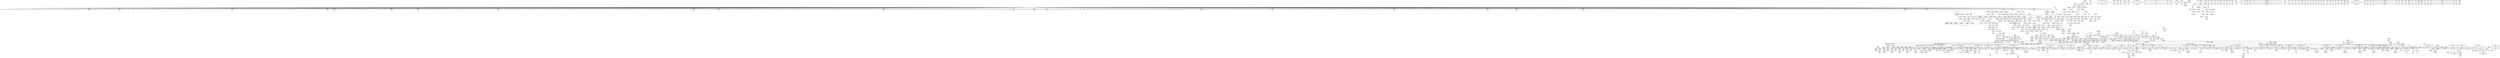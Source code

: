 digraph {
	CE0x4035550 [shape=record,shape=Mrecord,label="{CE0x4035550|72:_i32,_:_CRE_906,907_}"]
	CE0x3ecd6e0 [shape=record,shape=Mrecord,label="{CE0x3ecd6e0|common_perm_create:_tmp3}"]
	CE0x3f85ad0 [shape=record,shape=Mrecord,label="{CE0x3f85ad0|VOIDTB_TE:_CE_256,264_}"]
	CE0x4035220 [shape=record,shape=Mrecord,label="{CE0x4035220|72:_i32,_:_CRE_903,904_}"]
	CE0x4033ac0 [shape=record,shape=Mrecord,label="{CE0x4033ac0|72:_i32,_:_CRE_881,882_}"]
	CE0x3ef0f10 [shape=record,shape=Mrecord,label="{CE0x3ef0f10|common_perm_create:_tmp6|security/apparmor/lsm.c,251|*SummSink*}"]
	CE0x3f9f380 [shape=record,shape=Mrecord,label="{CE0x3f9f380|i32_11|*Constant*|*SummSink*}"]
	CE0x4025760 [shape=record,shape=Mrecord,label="{CE0x4025760|72:_i32,_:_CRE_262,263_}"]
	CE0x3ffced0 [shape=record,shape=Mrecord,label="{CE0x3ffced0|aa_cred_profile:_do.end10|*SummSource*}"]
	CE0x3efe730 [shape=record,shape=Mrecord,label="{CE0x3efe730|i64*_getelementptr_inbounds_(_17_x_i64_,_17_x_i64_*___llvm_gcov_ctr60,_i64_0,_i64_9)|*Constant*}"]
	CE0x3fe8290 [shape=record,shape=Mrecord,label="{CE0x3fe8290|i64*_getelementptr_inbounds_(_16_x_i64_,_16_x_i64_*___llvm_gcov_ctr46,_i64_0,_i64_4)|*Constant*|*SummSink*}"]
	CE0x3fa4ca0 [shape=record,shape=Mrecord,label="{CE0x3fa4ca0|i32_0|*Constant*}"]
	CE0x3fd7bd0 [shape=record,shape=Mrecord,label="{CE0x3fd7bd0|0:_%struct.aa_profile*,_:_CMRE_8,16_|*MultipleSource*|security/apparmor/include/context.h,99|*LoadInst*|security/apparmor/include/context.h,99|security/apparmor/include/context.h,100}"]
	CE0x402ff40 [shape=record,shape=Mrecord,label="{CE0x402ff40|72:_i32,_:_CRE_614,615_}"]
	CE0x4023ab0 [shape=record,shape=Mrecord,label="{CE0x4023ab0|72:_i32,_:_CRE_208,210_}"]
	CE0x3fc61a0 [shape=record,shape=Mrecord,label="{CE0x3fc61a0|__aa_current_profile:_tmp10|security/apparmor/include/context.h,138}"]
	CE0x3fb3f20 [shape=record,shape=Mrecord,label="{CE0x3fb3f20|i64_-2147483648|*Constant*|*SummSource*}"]
	CE0x3eca470 [shape=record,shape=Mrecord,label="{CE0x3eca470|_ret_%struct.task_struct*_%tmp4,_!dbg_!15471|./arch/x86/include/asm/current.h,14|*SummSink*}"]
	CE0x4024990 [shape=record,shape=Mrecord,label="{CE0x4024990|72:_i32,_:_CRE_249,250_}"]
	CE0x402f8e0 [shape=record,shape=Mrecord,label="{CE0x402f8e0|72:_i32,_:_CRE_608,609_}"]
	CE0x3f17580 [shape=record,shape=Mrecord,label="{CE0x3f17580|104:_%struct.inode*,_:_CRE_153,154_}"]
	CE0x3ed59a0 [shape=record,shape=Mrecord,label="{CE0x3ed59a0|i64_11|*Constant*|*SummSink*}"]
	CE0x4035770 [shape=record,shape=Mrecord,label="{CE0x4035770|72:_i32,_:_CRE_908,909_}"]
	CE0x3ede6d0 [shape=record,shape=Mrecord,label="{CE0x3ede6d0|common_perm_create:_tmp8|security/apparmor/lsm.c,251}"]
	CE0x3eff240 [shape=record,shape=Mrecord,label="{CE0x3eff240|common_perm_create:_call10|security/apparmor/lsm.c,256|*SummSink*}"]
	CE0x3ecac30 [shape=record,shape=Mrecord,label="{CE0x3ecac30|common_perm_create:_dentry|Function::common_perm_create&Arg::dentry::}"]
	CE0x402eb10 [shape=record,shape=Mrecord,label="{CE0x402eb10|72:_i32,_:_CRE_595,596_}"]
	CE0x3f3c6f0 [shape=record,shape=Mrecord,label="{CE0x3f3c6f0|104:_%struct.inode*,_:_CRE_309,310_}"]
	CE0x3ee8100 [shape=record,shape=Mrecord,label="{CE0x3ee8100|common_perm_create:_tmp4|security/apparmor/lsm.c,251}"]
	CE0x3f31f80 [shape=record,shape=Mrecord,label="{CE0x3f31f80|%struct.task_struct*_(%struct.task_struct**)*_asm_movq_%gs:$_1:P_,$0_,_r,im,_dirflag_,_fpsr_,_flags_}"]
	CE0x402ca20 [shape=record,shape=Mrecord,label="{CE0x402ca20|72:_i32,_:_CRE_564,565_}"]
	CE0x3fd14a0 [shape=record,shape=Mrecord,label="{CE0x3fd14a0|aa_cred_profile:_tmp7|security/apparmor/include/context.h,100|*SummSink*}"]
	CE0x402bc80 [shape=record,shape=Mrecord,label="{CE0x402bc80|72:_i32,_:_CRE_544,552_}"]
	CE0x3f454c0 [shape=record,shape=Mrecord,label="{CE0x3f454c0|__aa_current_profile:_tmp|*SummSink*}"]
	CE0x3fe3cb0 [shape=record,shape=Mrecord,label="{CE0x3fe3cb0|VOIDTB_TE:_CE_174,175_}"]
	CE0x3f03920 [shape=record,shape=Mrecord,label="{CE0x3f03920|common_perm_create:_lor.lhs.false|*SummSource*}"]
	CE0x3fccb50 [shape=record,shape=Mrecord,label="{CE0x3fccb50|__aa_current_profile:_do.end|*SummSource*}"]
	CE0x3f01b70 [shape=record,shape=Mrecord,label="{CE0x3f01b70|common_perm_create:_tmp21|security/apparmor/lsm.c,251}"]
	CE0x3fa8e60 [shape=record,shape=Mrecord,label="{CE0x3fa8e60|aa_path_perm:_flags|Function::aa_path_perm&Arg::flags::|*SummSink*}"]
	CE0x4024330 [shape=record,shape=Mrecord,label="{CE0x4024330|72:_i32,_:_CRE_243,244_}"]
	CE0x3fe5c20 [shape=record,shape=Mrecord,label="{CE0x3fe5c20|aa_cred_profile:_tmp11|security/apparmor/include/context.h,100|*SummSink*}"]
	CE0x4035440 [shape=record,shape=Mrecord,label="{CE0x4035440|72:_i32,_:_CRE_905,906_}"]
	CE0x402d2a0 [shape=record,shape=Mrecord,label="{CE0x402d2a0|72:_i32,_:_CRE_572,573_}"]
	CE0x3fe2850 [shape=record,shape=Mrecord,label="{CE0x3fe2850|aa_cred_profile:_tmp|*SummSink*}"]
	CE0x3efc8b0 [shape=record,shape=Mrecord,label="{CE0x3efc8b0|common_perm_create:_tmp17|security/apparmor/lsm.c,251|*SummSink*}"]
	CE0x402b510 [shape=record,shape=Mrecord,label="{CE0x402b510|72:_i32,_:_CRE_504,508_}"]
	CE0x3f017c0 [shape=record,shape=Mrecord,label="{CE0x3f017c0|common_perm_create:_tmp20|security/apparmor/lsm.c,251|*SummSource*}"]
	CE0x3f9f8f0 [shape=record,shape=Mrecord,label="{CE0x3f9f8f0|aa_cred_profile:_do.body6}"]
	CE0x3f3d170 [shape=record,shape=Mrecord,label="{CE0x3f3d170|104:_%struct.inode*,_:_CRE_318,319_}"]
	CE0x3ff46f0 [shape=record,shape=Mrecord,label="{CE0x3ff46f0|VOIDTB_TE:_CE_149,150_}"]
	"CONST[source:1(input),value:2(dynamic)][purpose:{object}]"
	CE0x402b620 [shape=record,shape=Mrecord,label="{CE0x402b620|72:_i32,_:_CRE_508,512_}"]
	CE0x3efc5e0 [shape=record,shape=Mrecord,label="{CE0x3efc5e0|GLOBAL:_get_current|*Constant*}"]
	CE0x3edfcf0 [shape=record,shape=Mrecord,label="{CE0x3edfcf0|i64*_getelementptr_inbounds_(_17_x_i64_,_17_x_i64_*___llvm_gcov_ctr60,_i64_0,_i64_6)|*Constant*|*SummSink*}"]
	CE0x3efae90 [shape=record,shape=Mrecord,label="{CE0x3efae90|0:_%struct.vfsmount*,_8:_%struct.dentry*,_:_CRE_0,8_|*MultipleSource*|Function::common_perm_create&Arg::dir::|Function::apparmor_path_mknod&Arg::dir::|security/apparmor/lsm.c,253}"]
	CE0x3ef7ef0 [shape=record,shape=Mrecord,label="{CE0x3ef7ef0|common_perm_create:_mnt|security/apparmor/lsm.c,253|*SummSink*}"]
	CE0x3facbf0 [shape=record,shape=Mrecord,label="{CE0x3facbf0|i64_0|*Constant*}"]
	CE0x3fe63f0 [shape=record,shape=Mrecord,label="{CE0x3fe63f0|i32_22|*Constant*|*SummSource*}"]
	CE0x3f49ce0 [shape=record,shape=Mrecord,label="{CE0x3f49ce0|_ret_i32_%call,_!dbg_!15477|security/apparmor/lsm.c,191|*SummSource*}"]
	CE0x3fdb010 [shape=record,shape=Mrecord,label="{CE0x3fdb010|aa_cred_profile:_entry|*SummSource*}"]
	CE0x3fd45d0 [shape=record,shape=Mrecord,label="{CE0x3fd45d0|i8*_getelementptr_inbounds_(_45_x_i8_,_45_x_i8_*_.str14,_i32_0,_i32_0)|*Constant*}"]
	CE0x4028510 [shape=record,shape=Mrecord,label="{CE0x4028510|72:_i32,_:_CRE_305,306_}"]
	CE0x4027fc0 [shape=record,shape=Mrecord,label="{CE0x4027fc0|72:_i32,_:_CRE_300,301_}"]
	CE0x3fe4830 [shape=record,shape=Mrecord,label="{CE0x3fe4830|VOIDTB_TE:_CE_181,182_}"]
	CE0x3f17450 [shape=record,shape=Mrecord,label="{CE0x3f17450|104:_%struct.inode*,_:_CRE_152,153_}"]
	CE0x3f45c50 [shape=record,shape=Mrecord,label="{CE0x3f45c50|i64_2|*Constant*}"]
	CE0x3f18fa0 [shape=record,shape=Mrecord,label="{CE0x3f18fa0|104:_%struct.inode*,_:_CRE_175,176_}"]
	CE0x3facf00 [shape=record,shape=Mrecord,label="{CE0x3facf00|mediated_filesystem:_tobool|security/apparmor/include/apparmor.h,117|*SummSource*}"]
	CE0x3f864e0 [shape=record,shape=Mrecord,label="{CE0x3f864e0|VOIDTB_TE:_CE_308,309_}"]
	CE0x401faf0 [shape=record,shape=Mrecord,label="{CE0x401faf0|72:_i32,_:_CRE_148,149_}"]
	CE0x3f11e70 [shape=record,shape=Mrecord,label="{CE0x3f11e70|common_perm_create:_tmp27|*LoadInst*|security/apparmor/lsm.c,253}"]
	CE0x3ffd430 [shape=record,shape=Mrecord,label="{CE0x3ffd430|VOIDTB_TE:_CE_194,195_}"]
	CE0x3f00cd0 [shape=record,shape=Mrecord,label="{CE0x3f00cd0|i32_4|*Constant*}"]
	CE0x4020e10 [shape=record,shape=Mrecord,label="{CE0x4020e10|72:_i32,_:_CRE_166,167_}"]
	CE0x3f6d370 [shape=record,shape=Mrecord,label="{CE0x3f6d370|void_(i8*,_i32,_i64)*_asm_sideeffect_1:_09ud2_0A.pushsection___bug_table,_22a_22_0A2:_09.long_1b_-_2b,_$_0:c_-_2b_0A_09.word_$_1:c_,_0_0A_09.org_2b+$_2:c_0A.popsection_,_i,i,i,_dirflag_,_fpsr_,_flags_}"]
	CE0x3fcf540 [shape=record,shape=Mrecord,label="{CE0x3fcf540|__aa_current_profile:_tmp13|security/apparmor/include/context.h,138|*SummSource*}"]
	CE0x3faade0 [shape=record,shape=Mrecord,label="{CE0x3faade0|common_perm:_tmp7|security/apparmor/lsm.c,170|*SummSink*}"]
	CE0x4036100 [shape=record,shape=Mrecord,label="{CE0x4036100|72:_i32,_:_CRE_917,918_}"]
	CE0x4031f50 [shape=record,shape=Mrecord,label="{CE0x4031f50|72:_i32,_:_CRE_792,800_}"]
	CE0x4035330 [shape=record,shape=Mrecord,label="{CE0x4035330|72:_i32,_:_CRE_904,905_}"]
	CE0x4035bb0 [shape=record,shape=Mrecord,label="{CE0x4035bb0|72:_i32,_:_CRE_912,913_}"]
	CE0x3f433e0 [shape=record,shape=Mrecord,label="{CE0x3f433e0|i64_12|*Constant*|*SummSource*}"]
	CE0x3f426d0 [shape=record,shape=Mrecord,label="{CE0x3f426d0|common_perm:_tmp9|security/apparmor/lsm.c,172|*SummSink*}"]
	CE0x40217a0 [shape=record,shape=Mrecord,label="{CE0x40217a0|72:_i32,_:_CRE_175,176_}"]
	CE0x4030c00 [shape=record,shape=Mrecord,label="{CE0x4030c00|72:_i32,_:_CRE_640,648_}"]
	CE0x4035660 [shape=record,shape=Mrecord,label="{CE0x4035660|72:_i32,_:_CRE_907,908_}"]
	CE0x3fe9660 [shape=record,shape=Mrecord,label="{CE0x3fe9660|aa_cred_profile:_do.end8}"]
	CE0x3f86b40 [shape=record,shape=Mrecord,label="{CE0x3f86b40|VOIDTB_TE:_CE_314,315_}"]
	CE0x4029200 [shape=record,shape=Mrecord,label="{CE0x4029200|72:_i32,_:_CRE_352,360_}"]
	CE0x3ed6f00 [shape=record,shape=Mrecord,label="{CE0x3ed6f00|common_perm_create:_tmp12|security/apparmor/lsm.c,251|*SummSource*}"]
	CE0x3f04ec0 [shape=record,shape=Mrecord,label="{CE0x3f04ec0|i64*_getelementptr_inbounds_(_17_x_i64_,_17_x_i64_*___llvm_gcov_ctr60,_i64_0,_i64_0)|*Constant*}"]
	CE0x3f32bb0 [shape=record,shape=Mrecord,label="{CE0x3f32bb0|__aa_current_profile:_call|security/apparmor/include/context.h,138|*SummSource*}"]
	CE0x3f48ca0 [shape=record,shape=Mrecord,label="{CE0x3f48ca0|common_perm_dir_dentry:_dentry|Function::common_perm_dir_dentry&Arg::dentry::|*SummSource*}"]
	CE0x3f45dd0 [shape=record,shape=Mrecord,label="{CE0x3f45dd0|__aa_current_profile:_tmp4|security/apparmor/include/context.h,138}"]
	CE0x4035110 [shape=record,shape=Mrecord,label="{CE0x4035110|72:_i32,_:_CRE_902,903_}"]
	CE0x3ee09e0 [shape=record,shape=Mrecord,label="{CE0x3ee09e0|common_perm_create:_tmp15|security/apparmor/lsm.c,251|*SummSink*}"]
	CE0x3f6d770 [shape=record,shape=Mrecord,label="{CE0x3f6d770|void_(i8*,_i32,_i64)*_asm_sideeffect_1:_09ud2_0A.pushsection___bug_table,_22a_22_0A2:_09.long_1b_-_2b,_$_0:c_-_2b_0A_09.word_$_1:c_,_0_0A_09.org_2b+$_2:c_0A.popsection_,_i,i,i,_dirflag_,_fpsr_,_flags_|*SummSource*}"]
	CE0x40314b0 [shape=record,shape=Mrecord,label="{CE0x40314b0|72:_i32,_:_CRE_696,704_}"]
	CE0x3f85220 [shape=record,shape=Mrecord,label="{CE0x3f85220|VOIDTB_TE:_CE_220,221_}"]
	CE0x3fa3610 [shape=record,shape=Mrecord,label="{CE0x3fa3610|__aa_current_profile:_tmp7|security/apparmor/include/context.h,138|*SummSource*}"]
	CE0x3ee3890 [shape=record,shape=Mrecord,label="{CE0x3ee3890|common_perm_create:_tmp36|security/apparmor/lsm.c,256|*SummSink*}"]
	CE0x3f15270 [shape=record,shape=Mrecord,label="{CE0x3f15270|104:_%struct.inode*,_:_CRE_48,52_|*MultipleSource*|security/apparmor/lsm.c,253|*LoadInst*|security/apparmor/lsm.c,253}"]
	CE0x4035aa0 [shape=record,shape=Mrecord,label="{CE0x4035aa0|72:_i32,_:_CRE_911,912_}"]
	CE0x3f8b3b0 [shape=record,shape=Mrecord,label="{CE0x3f8b3b0|72:_i32,_:_CRE_145,146_}"]
	CE0x3fa4970 [shape=record,shape=Mrecord,label="{CE0x3fa4970|__aa_current_profile:_call|security/apparmor/include/context.h,138|*SummSink*}"]
	CE0x3ed21a0 [shape=record,shape=Mrecord,label="{CE0x3ed21a0|common_perm_create:_land.lhs.true2}"]
	CE0x3ff2960 [shape=record,shape=Mrecord,label="{CE0x3ff2960|aa_cred_profile:_tmp17|security/apparmor/include/context.h,100}"]
	CE0x4025ba0 [shape=record,shape=Mrecord,label="{CE0x4025ba0|72:_i32,_:_CRE_266,267_}"]
	CE0x3fa95a0 [shape=record,shape=Mrecord,label="{CE0x3fa95a0|aa_path_perm:_cond|Function::aa_path_perm&Arg::cond::}"]
	CE0x4034de0 [shape=record,shape=Mrecord,label="{CE0x4034de0|72:_i32,_:_CRE_899,900_}"]
	CE0x40229b0 [shape=record,shape=Mrecord,label="{CE0x40229b0|72:_i32,_:_CRE_192,193_}"]
	CE0x3ee4e90 [shape=record,shape=Mrecord,label="{CE0x3ee4e90|GLOBAL:_lockdep_rcu_suspicious|*Constant*}"]
	CE0x3f43850 [shape=record,shape=Mrecord,label="{CE0x3f43850|common_perm_create:_call7|security/apparmor/lsm.c,253|*SummSource*}"]
	CE0x3fdf6b0 [shape=record,shape=Mrecord,label="{CE0x3fdf6b0|aa_cred_profile:_lnot2|security/apparmor/include/context.h,100}"]
	CE0x4030d40 [shape=record,shape=Mrecord,label="{CE0x4030d40|72:_i32,_:_CRE_648,656_}"]
	CE0x3ee3900 [shape=record,shape=Mrecord,label="{CE0x3ee3900|common_perm_create:_call10|security/apparmor/lsm.c,256}"]
	CE0x402a1f0 [shape=record,shape=Mrecord,label="{CE0x402a1f0|72:_i32,_:_CRE_473,474_}"]
	CE0x3eecf80 [shape=record,shape=Mrecord,label="{CE0x3eecf80|i64*_getelementptr_inbounds_(_17_x_i64_,_17_x_i64_*___llvm_gcov_ctr60,_i64_0,_i64_8)|*Constant*}"]
	CE0x3fcbac0 [shape=record,shape=Mrecord,label="{CE0x3fcbac0|__aa_current_profile:_bb|*SummSource*}"]
	CE0x401fe20 [shape=record,shape=Mrecord,label="{CE0x401fe20|72:_i32,_:_CRE_151,152_}"]
	CE0x3fb2610 [shape=record,shape=Mrecord,label="{CE0x3fb2610|common_perm_dir_dentry:_tmp2|*SummSink*}"]
	CE0x4035ff0 [shape=record,shape=Mrecord,label="{CE0x4035ff0|72:_i32,_:_CRE_916,917_}"]
	CE0x3f4ad80 [shape=record,shape=Mrecord,label="{CE0x3f4ad80|common_perm_create:_tmp37|security/apparmor/lsm.c,257|*SummSink*}"]
	CE0x3fd18b0 [shape=record,shape=Mrecord,label="{CE0x3fd18b0|VOIDTB_TE:_CE_164,165_}"]
	CE0x3fe8d80 [shape=record,shape=Mrecord,label="{CE0x3fe8d80|GLOBAL:_llvm.expect.i64|*Constant*|*SummSource*}"]
	CE0x4024880 [shape=record,shape=Mrecord,label="{CE0x4024880|72:_i32,_:_CRE_248,249_}"]
	CE0x4029db0 [shape=record,shape=Mrecord,label="{CE0x4029db0|72:_i32,_:_CRE_448,456_}"]
	CE0x3ff57d0 [shape=record,shape=Mrecord,label="{CE0x3ff57d0|i64*_getelementptr_inbounds_(_16_x_i64_,_16_x_i64_*___llvm_gcov_ctr46,_i64_0,_i64_8)|*Constant*|*SummSink*}"]
	CE0x3f16690 [shape=record,shape=Mrecord,label="{CE0x3f16690|104:_%struct.inode*,_:_CRE_104,112_|*MultipleSource*|security/apparmor/lsm.c,253|*LoadInst*|security/apparmor/lsm.c,253}"]
	CE0x3fa91b0 [shape=record,shape=Mrecord,label="{CE0x3fa91b0|aa_path_perm:_request|Function::aa_path_perm&Arg::request::|*SummSource*}"]
	CE0x3ee43d0 [shape=record,shape=Mrecord,label="{CE0x3ee43d0|i8*_getelementptr_inbounds_(_24_x_i8_,_24_x_i8_*_.str8,_i32_0,_i32_0)|*Constant*}"]
	CE0x3fc4cb0 [shape=record,shape=Mrecord,label="{CE0x3fc4cb0|__aa_current_profile:_tmp12|security/apparmor/include/context.h,138}"]
	CE0x4033460 [shape=record,shape=Mrecord,label="{CE0x4033460|72:_i32,_:_CRE_875,876_}"]
	CE0x3fdc910 [shape=record,shape=Mrecord,label="{CE0x3fdc910|aa_cred_profile:_cred|Function::aa_cred_profile&Arg::cred::|*SummSource*}"]
	CE0x3c25920 [shape=record,shape=Mrecord,label="{CE0x3c25920|GLOBAL:_common_perm_create|*Constant*|*SummSink*}"]
	CE0x402f5b0 [shape=record,shape=Mrecord,label="{CE0x402f5b0|72:_i32,_:_CRE_605,606_}"]
	CE0x3f06f70 [shape=record,shape=Mrecord,label="{CE0x3f06f70|common_perm_create:_tmp11|security/apparmor/lsm.c,251}"]
	CE0x3fc6780 [shape=record,shape=Mrecord,label="{CE0x3fc6780|__aa_current_profile:_tmp11|security/apparmor/include/context.h,138}"]
	CE0x3f33b80 [shape=record,shape=Mrecord,label="{CE0x3f33b80|__aa_current_profile:_tobool|security/apparmor/include/context.h,138}"]
	CE0x3fdac30 [shape=record,shape=Mrecord,label="{CE0x3fdac30|_ret_%struct.task_struct*_%tmp4,_!dbg_!15471|./arch/x86/include/asm/current.h,14}"]
	CE0x402a930 [shape=record,shape=Mrecord,label="{CE0x402a930|72:_i32,_:_CRE_480,481_}"]
	CE0x3ef5150 [shape=record,shape=Mrecord,label="{CE0x3ef5150|i64*_getelementptr_inbounds_(_2_x_i64_,_2_x_i64_*___llvm_gcov_ctr55,_i64_0,_i64_0)|*Constant*|*SummSink*}"]
	CE0x3ede660 [shape=record,shape=Mrecord,label="{CE0x3ede660|0:_i8,_:_GCMR_common_perm_create.__warned_internal_global_i8_0,_section_.data.unlikely_,_align_1:_elem_0:default:}"]
	CE0x3fa7df0 [shape=record,shape=Mrecord,label="{CE0x3fa7df0|aa_path_perm:_op|Function::aa_path_perm&Arg::op::}"]
	CE0x402e6d0 [shape=record,shape=Mrecord,label="{CE0x402e6d0|72:_i32,_:_CRE_591,592_}"]
	CE0x3f31bd0 [shape=record,shape=Mrecord,label="{CE0x3f31bd0|mediated_filesystem:_tmp1|*SummSink*}"]
	CE0x402fc10 [shape=record,shape=Mrecord,label="{CE0x402fc10|72:_i32,_:_CRE_611,612_}"]
	CE0x3fac160 [shape=record,shape=Mrecord,label="{CE0x3fac160|aa_path_perm:_entry}"]
	"CONST[source:0(mediator),value:0(static)][purpose:{operation}]"
	CE0x3f9e090 [shape=record,shape=Mrecord,label="{CE0x3f9e090|common_perm:_mask|Function::common_perm&Arg::mask::}"]
	CE0x3fcd9c0 [shape=record,shape=Mrecord,label="{CE0x3fcd9c0|__aa_current_profile:_if.then|*SummSink*}"]
	CE0x3ecedc0 [shape=record,shape=Mrecord,label="{CE0x3ecedc0|apparmor_path_mknod:_tmp2}"]
	CE0x3b2bc60 [shape=record,shape=Mrecord,label="{CE0x3b2bc60|common_perm_create:_call|security/apparmor/lsm.c,251}"]
	CE0x3f84520 [shape=record,shape=Mrecord,label="{CE0x3f84520|aa_cred_profile:_tmp28|security/apparmor/include/context.h,100|*SummSource*}"]
	CE0x3fb25a0 [shape=record,shape=Mrecord,label="{CE0x3fb25a0|common_perm_dir_dentry:_tmp2|*SummSource*}"]
	CE0x3ff5ad0 [shape=record,shape=Mrecord,label="{CE0x3ff5ad0|aa_cred_profile:_tmp29|security/apparmor/include/context.h,100|*SummSource*}"]
	CE0x3ed0910 [shape=record,shape=Mrecord,label="{CE0x3ed0910|apparmor_path_mknod:_call|security/apparmor/lsm.c,279|*SummSink*}"]
	CE0x3fc88d0 [shape=record,shape=Mrecord,label="{CE0x3fc88d0|i64*_getelementptr_inbounds_(_16_x_i64_,_16_x_i64_*___llvm_gcov_ctr46,_i64_0,_i64_0)|*Constant*|*SummSource*}"]
	CE0x3f02020 [shape=record,shape=Mrecord,label="{CE0x3f02020|i32_4|*Constant*|*SummSource*}"]
	CE0x3f492b0 [shape=record,shape=Mrecord,label="{CE0x3f492b0|common_perm_dir_dentry:_mask|Function::common_perm_dir_dentry&Arg::mask::|*SummSink*}"]
	CE0x3fc6e10 [shape=record,shape=Mrecord,label="{CE0x3fc6e10|__aa_current_profile:_tmp1|*SummSource*}"]
	CE0x402ba60 [shape=record,shape=Mrecord,label="{CE0x402ba60|72:_i32,_:_CRE_536,540_}"]
	CE0x3f6b050 [shape=record,shape=Mrecord,label="{CE0x3f6b050|i64*_getelementptr_inbounds_(_16_x_i64_,_16_x_i64_*___llvm_gcov_ctr46,_i64_0,_i64_9)|*Constant*}"]
	CE0x3efcd80 [shape=record,shape=Mrecord,label="{CE0x3efcd80|common_perm_create:_tmp18|security/apparmor/lsm.c,251|*SummSink*}"]
	CE0x3f8aa50 [shape=record,shape=Mrecord,label="{CE0x3f8aa50|72:_i32,_:_CRE_136,137_}"]
	CE0x3f47a20 [shape=record,shape=Mrecord,label="{CE0x3f47a20|__aa_current_profile:_land.lhs.true|*SummSource*}"]
	CE0x3fa1960 [shape=record,shape=Mrecord,label="{CE0x3fa1960|common_perm:_tmp|*SummSink*}"]
	CE0x3fae570 [shape=record,shape=Mrecord,label="{CE0x3fae570|aa_cred_profile:_tmp11|security/apparmor/include/context.h,100}"]
	CE0x3f15b40 [shape=record,shape=Mrecord,label="{CE0x3f15b40|104:_%struct.inode*,_:_CRE_88,89_}"]
	CE0x3fd1620 [shape=record,shape=Mrecord,label="{CE0x3fd1620|aa_cred_profile:_tmp7|security/apparmor/include/context.h,100|*SummSource*}"]
	CE0x3f8f610 [shape=record,shape=Mrecord,label="{CE0x3f8f610|VOIDTB_TE:_CE_199,200_}"]
	CE0x3ee1cb0 [shape=record,shape=Mrecord,label="{CE0x3ee1cb0|i64*_getelementptr_inbounds_(_17_x_i64_,_17_x_i64_*___llvm_gcov_ctr60,_i64_0,_i64_14)|*Constant*|*SummSink*}"]
	CE0x4031b10 [shape=record,shape=Mrecord,label="{CE0x4031b10|72:_i32,_:_CRE_752,756_}"]
	CE0x3f9c8a0 [shape=record,shape=Mrecord,label="{CE0x3f9c8a0|mediated_filesystem:_tmp5|security/apparmor/include/apparmor.h,117}"]
	CE0x3ee3310 [shape=record,shape=Mrecord,label="{CE0x3ee3310|common_perm_create:_tmp35|security/apparmor/lsm.c,256}"]
	CE0x40306b0 [shape=record,shape=Mrecord,label="{CE0x40306b0|72:_i32,_:_CRE_621,622_}"]
	CE0x3ff4230 [shape=record,shape=Mrecord,label="{CE0x3ff4230|aa_cred_profile:_tmp1|*SummSource*}"]
	CE0x3eecff0 [shape=record,shape=Mrecord,label="{CE0x3eecff0|common_perm_create:_tmp14|security/apparmor/lsm.c,251}"]
	CE0x3ee0260 [shape=record,shape=Mrecord,label="{CE0x3ee0260|i64*_getelementptr_inbounds_(_17_x_i64_,_17_x_i64_*___llvm_gcov_ctr60,_i64_0,_i64_8)|*Constant*|*SummSource*}"]
	CE0x3f9d3e0 [shape=record,shape=Mrecord,label="{CE0x3f9d3e0|common_perm:_entry}"]
	CE0x3f176b0 [shape=record,shape=Mrecord,label="{CE0x3f176b0|104:_%struct.inode*,_:_CRE_154,155_}"]
	CE0x3eff3e0 [shape=record,shape=Mrecord,label="{CE0x3eff3e0|common_perm_dir_dentry:_mask|Function::common_perm_dir_dentry&Arg::mask::}"]
	CE0x3ec78a0 [shape=record,shape=Mrecord,label="{CE0x3ec78a0|apparmor_path_mknod:_entry|*SummSource*}"]
	CE0x3ecd7e0 [shape=record,shape=Mrecord,label="{CE0x3ecd7e0|common_perm_create:_tmp3|*SummSource*}"]
	CE0x3f39000 [shape=record,shape=Mrecord,label="{CE0x3f39000|104:_%struct.inode*,_:_CRE_198,199_}"]
	CE0x3fe9220 [shape=record,shape=Mrecord,label="{CE0x3fe9220|aa_cred_profile:_lnot.ext|security/apparmor/include/context.h,100|*SummSink*}"]
	CE0x3fc9020 [shape=record,shape=Mrecord,label="{CE0x3fc9020|COLLAPSED:_GCMRE___llvm_gcov_ctr58_internal_global_11_x_i64_zeroinitializer:_elem_0:default:}"]
	CE0x3fa86f0 [shape=record,shape=Mrecord,label="{CE0x3fa86f0|aa_path_perm:_path|Function::aa_path_perm&Arg::path::}"]
	CE0x4035cc0 [shape=record,shape=Mrecord,label="{CE0x4035cc0|72:_i32,_:_CRE_913,914_}"]
	CE0x3ecc690 [shape=record,shape=Mrecord,label="{CE0x3ecc690|common_perm_create:_tmp|*SummSink*}"]
	CE0x3fe18f0 [shape=record,shape=Mrecord,label="{CE0x3fe18f0|_call_void_mcount()_#2|*SummSink*}"]
	CE0x4023890 [shape=record,shape=Mrecord,label="{CE0x4023890|72:_i32,_:_CRE_206,207_}"]
	CE0x3f04c90 [shape=record,shape=Mrecord,label="{CE0x3f04c90|common_perm_dir_dentry:_tmp}"]
	CE0x3ecef90 [shape=record,shape=Mrecord,label="{CE0x3ecef90|apparmor_path_mknod:_dentry|Function::apparmor_path_mknod&Arg::dentry::|*SummSource*}"]
	CE0x3facd80 [shape=record,shape=Mrecord,label="{CE0x3facd80|mediated_filesystem:_tobool|security/apparmor/include/apparmor.h,117}"]
	CE0x3ee4fc0 [shape=record,shape=Mrecord,label="{CE0x3ee4fc0|GLOBAL:_lockdep_rcu_suspicious|*Constant*|*SummSource*}"]
	CE0x3f012a0 [shape=record,shape=Mrecord,label="{CE0x3f012a0|common_perm_create:_fsuid|security/apparmor/lsm.c,251|*SummSource*}"]
	CE0x3fe3980 [shape=record,shape=Mrecord,label="{CE0x3fe3980|VOIDTB_TE:_CE_171,172_}"]
	CE0x3fdb770 [shape=record,shape=Mrecord,label="{CE0x3fdb770|__aa_current_profile:_tmp21|security/apparmor/include/context.h,138|*SummSink*}"]
	CE0x4033570 [shape=record,shape=Mrecord,label="{CE0x4033570|72:_i32,_:_CRE_876,877_}"]
	CE0x3f42da0 [shape=record,shape=Mrecord,label="{CE0x3f42da0|_ret_i1_%lnot,_!dbg_!15473|security/apparmor/include/apparmor.h,117|*SummSource*}"]
	CE0x3f87ff0 [shape=record,shape=Mrecord,label="{CE0x3f87ff0|aa_cred_profile:_profile11|security/apparmor/include/context.h,101}"]
	CE0x3f052e0 [shape=record,shape=Mrecord,label="{CE0x3f052e0|GLOBAL:___aa_current_profile.__warned|Global_var:__aa_current_profile.__warned|*SummSink*}"]
	CE0x4022ac0 [shape=record,shape=Mrecord,label="{CE0x4022ac0|72:_i32,_:_CRE_193,194_}"]
	CE0x3f6b560 [shape=record,shape=Mrecord,label="{CE0x3f6b560|aa_cred_profile:_tmp22|security/apparmor/include/context.h,100}"]
	CE0x3fcc960 [shape=record,shape=Mrecord,label="{CE0x3fcc960|__aa_current_profile:_if.end|*SummSink*}"]
	CE0x3fd4640 [shape=record,shape=Mrecord,label="{CE0x3fd4640|i64*_getelementptr_inbounds_(_11_x_i64_,_11_x_i64_*___llvm_gcov_ctr58,_i64_0,_i64_9)|*Constant*}"]
	CE0x3ec59e0 [shape=record,shape=Mrecord,label="{CE0x3ec59e0|apparmor_path_mknod:_tmp}"]
	CE0x3fd0e00 [shape=record,shape=Mrecord,label="{CE0x3fd0e00|__aa_current_profile:_tmp9|security/apparmor/include/context.h,138|*SummSink*}"]
	CE0x3f18ae0 [shape=record,shape=Mrecord,label="{CE0x3f18ae0|104:_%struct.inode*,_:_CRE_171,172_}"]
	CE0x3fe5940 [shape=record,shape=Mrecord,label="{CE0x3fe5940|VOIDTB_TE:_CE_219,220_}"]
	CE0x3f82860 [shape=record,shape=Mrecord,label="{CE0x3f82860|i64*_getelementptr_inbounds_(_16_x_i64_,_16_x_i64_*___llvm_gcov_ctr46,_i64_0,_i64_15)|*Constant*|*SummSink*}"]
	CE0x3f4c8b0 [shape=record,shape=Mrecord,label="{CE0x3f4c8b0|_call_void_mcount()_#2|*SummSink*}"]
	CE0x3fc8bb0 [shape=record,shape=Mrecord,label="{CE0x3fc8bb0|COLLAPSED:_GCMRE___llvm_gcov_ctr46_internal_global_16_x_i64_zeroinitializer:_elem_0:default:}"]
	CE0x3ee6620 [shape=record,shape=Mrecord,label="{CE0x3ee6620|common_perm_create:_tmp6|security/apparmor/lsm.c,251}"]
	CE0x3f8fb60 [shape=record,shape=Mrecord,label="{CE0x3f8fb60|VOIDTB_TE:_CE_204,205_}"]
	CE0x3fe2b20 [shape=record,shape=Mrecord,label="{CE0x3fe2b20|VOIDTB_TE:_CE_96,104_}"]
	CE0x3fad290 [shape=record,shape=Mrecord,label="{CE0x3fad290|i1_true|*Constant*}"]
	CE0x4023f20 [shape=record,shape=Mrecord,label="{CE0x4023f20|72:_i32,_:_CRE_232,236_}"]
	CE0x4033790 [shape=record,shape=Mrecord,label="{CE0x4033790|72:_i32,_:_CRE_878,879_}"]
	CE0x3f43230 [shape=record,shape=Mrecord,label="{CE0x3f43230|i64_13|*Constant*|*SummSink*}"]
	CE0x3f9f180 [shape=record,shape=Mrecord,label="{CE0x3f9f180|common_perm:_if.then|*SummSource*}"]
	CE0x3f345c0 [shape=record,shape=Mrecord,label="{CE0x3f345c0|COLLAPSED:_GCMRE___llvm_gcov_ctr112_internal_global_2_x_i64_zeroinitializer:_elem_0:default:}"]
	CE0x3ff70a0 [shape=record,shape=Mrecord,label="{CE0x3ff70a0|aa_cred_profile:_tmp16|security/apparmor/include/context.h,100}"]
	CE0x3f4aa00 [shape=record,shape=Mrecord,label="{CE0x3f4aa00|common_perm_create:_tmp37|security/apparmor/lsm.c,257}"]
	CE0x4030380 [shape=record,shape=Mrecord,label="{CE0x4030380|72:_i32,_:_CRE_618,619_}"]
	CE0x3f47110 [shape=record,shape=Mrecord,label="{CE0x3f47110|__aa_current_profile:_tmp5|security/apparmor/include/context.h,138|*SummSink*}"]
	CE0x3ee2370 [shape=record,shape=Mrecord,label="{CE0x3ee2370|common_perm_create:_tmp33|security/apparmor/lsm.c,254|*SummSink*}"]
	CE0x3f14aa0 [shape=record,shape=Mrecord,label="{CE0x3f14aa0|104:_%struct.inode*,_:_CRE_16,24_|*MultipleSource*|security/apparmor/lsm.c,253|*LoadInst*|security/apparmor/lsm.c,253}"]
	CE0x40381f0 [shape=record,shape=Mrecord,label="{CE0x40381f0|72:_i32,_:_CRE_983,984_}"]
	CE0x3ef81a0 [shape=record,shape=Mrecord,label="{CE0x3ef81a0|common_perm_create:_mnt|security/apparmor/lsm.c,253|*SummSource*}"]
	CE0x3f9f7b0 [shape=record,shape=Mrecord,label="{CE0x3f9f7b0|_call_void_mcount()_#2}"]
	CE0x3f07030 [shape=record,shape=Mrecord,label="{CE0x3f07030|common_perm_create:_tmp11|security/apparmor/lsm.c,251|*SummSource*}"]
	CE0x3ee06e0 [shape=record,shape=Mrecord,label="{CE0x3ee06e0|common_perm_create:_tmp15|security/apparmor/lsm.c,251}"]
	CE0x3fa5770 [shape=record,shape=Mrecord,label="{CE0x3fa5770|COLLAPSED:_CRE:_elem_0::|security/apparmor/lsm.c,169}"]
	CE0x3f9d5e0 [shape=record,shape=Mrecord,label="{CE0x3f9d5e0|common_perm:_entry|*SummSink*}"]
	CE0x3ffd7d0 [shape=record,shape=Mrecord,label="{CE0x3ffd7d0|i64*_getelementptr_inbounds_(_16_x_i64_,_16_x_i64_*___llvm_gcov_ctr46,_i64_0,_i64_8)|*Constant*|*SummSource*}"]
	CE0x3ee99e0 [shape=record,shape=Mrecord,label="{CE0x3ee99e0|common_perm_create:_tobool1|security/apparmor/lsm.c,251|*SummSource*}"]
	CE0x3f4b040 [shape=record,shape=Mrecord,label="{CE0x3f4b040|get_current:_bb}"]
	CE0x3fdbd00 [shape=record,shape=Mrecord,label="{CE0x3fdbd00|__aa_current_profile:_call4|security/apparmor/include/context.h,138|*SummSink*}"]
	CE0x3f15ce0 [shape=record,shape=Mrecord,label="{CE0x3f15ce0|104:_%struct.inode*,_:_CRE_89,90_}"]
	CE0x3eea9f0 [shape=record,shape=Mrecord,label="{CE0x3eea9f0|common_perm_create:_tmp10|security/apparmor/lsm.c,251|*SummSource*}"]
	CE0x3fcb150 [shape=record,shape=Mrecord,label="{CE0x3fcb150|aa_cred_profile:_security|security/apparmor/include/context.h,99|*SummSink*}"]
	CE0x3ec5c70 [shape=record,shape=Mrecord,label="{CE0x3ec5c70|apparmor_path_mknod:_entry}"]
	CE0x3fdf130 [shape=record,shape=Mrecord,label="{CE0x3fdf130|aa_cred_profile:_bb|*SummSource*}"]
	CE0x3f067f0 [shape=record,shape=Mrecord,label="{CE0x3f067f0|mediated_filesystem:_entry|*SummSource*}"]
	CE0x3fde350 [shape=record,shape=Mrecord,label="{CE0x3fde350|VOIDTB_TE:_CE_92,93_}"]
	CE0x40327d0 [shape=record,shape=Mrecord,label="{CE0x40327d0|72:_i32,_:_CRE_856,864_}"]
	CE0x4031290 [shape=record,shape=Mrecord,label="{CE0x4031290|72:_i32,_:_CRE_684,688_}"]
	CE0x4031a00 [shape=record,shape=Mrecord,label="{CE0x4031a00|72:_i32,_:_CRE_744,752_}"]
	CE0x3fa2920 [shape=record,shape=Mrecord,label="{CE0x3fa2920|COLLAPSED:_GCMRE___llvm_gcov_ctr57_internal_global_5_x_i64_zeroinitializer:_elem_0:default:}"]
	CE0x3ed31e0 [shape=record,shape=Mrecord,label="{CE0x3ed31e0|common_perm:_tmp6|security/apparmor/lsm.c,169}"]
	CE0x3f19cb0 [shape=record,shape=Mrecord,label="{CE0x3f19cb0|104:_%struct.inode*,_:_CRE_186,187_}"]
	CE0x3fe7aa0 [shape=record,shape=Mrecord,label="{CE0x3fe7aa0|i32_0|*Constant*}"]
	CE0x3ee6730 [shape=record,shape=Mrecord,label="{CE0x3ee6730|common_perm_create:_tmp6|security/apparmor/lsm.c,251|*SummSource*}"]
	CE0x3fa4fd0 [shape=record,shape=Mrecord,label="{CE0x3fa4fd0|common_perm:_cmp|security/apparmor/lsm.c,169|*SummSink*}"]
	CE0x3ece830 [shape=record,shape=Mrecord,label="{CE0x3ece830|i32_16|*Constant*|*SummSink*}"]
	CE0x3fd8270 [shape=record,shape=Mrecord,label="{CE0x3fd8270|aa_cred_profile:_tmp13|*SummSource*}"]
	CE0x3fcbeb0 [shape=record,shape=Mrecord,label="{CE0x3fcbeb0|i64_2|*Constant*}"]
	CE0x3fe41d0 [shape=record,shape=Mrecord,label="{CE0x3fe41d0|VOIDTB_TE:_CE_175,176_}"]
	CE0x3f11620 [shape=record,shape=Mrecord,label="{CE0x3f11620|GLOBAL:___llvm_gcov_ctr57|Global_var:__llvm_gcov_ctr57|*SummSource*}"]
	CE0x3f3a690 [shape=record,shape=Mrecord,label="{CE0x3f3a690|104:_%struct.inode*,_:_CRE_217,218_}"]
	CE0x3ed52c0 [shape=record,shape=Mrecord,label="{CE0x3ed52c0|_call_void_mcount()_#2|*SummSink*}"]
	CE0x3f87400 [shape=record,shape=Mrecord,label="{CE0x3f87400|aa_cred_profile:_tmp32|security/apparmor/include/context.h,101|*SummSink*}"]
	CE0x3fc84c0 [shape=record,shape=Mrecord,label="{CE0x3fc84c0|__aa_current_profile:_tmp5|security/apparmor/include/context.h,138}"]
	CE0x402e180 [shape=record,shape=Mrecord,label="{CE0x402e180|72:_i32,_:_CRE_586,587_}"]
	CE0x3fe4610 [shape=record,shape=Mrecord,label="{CE0x3fe4610|VOIDTB_TE:_CE_179,180_}"]
	CE0x3f6a4b0 [shape=record,shape=Mrecord,label="{CE0x3f6a4b0|_call_void_asm_sideeffect_1:_09ud2_0A.pushsection___bug_table,_22a_22_0A2:_09.long_1b_-_2b,_$_0:c_-_2b_0A_09.word_$_1:c_,_0_0A_09.org_2b+$_2:c_0A.popsection_,_i,i,i,_dirflag_,_fpsr_,_flags_(i8*_getelementptr_inbounds_(_36_x_i8_,_36_x_i8_*_.str12,_i32_0,_i32_0),_i32_100,_i64_12)_#2,_!dbg_!15490,_!srcloc_!15493|security/apparmor/include/context.h,100}"]
	CE0x3ecf970 [shape=record,shape=Mrecord,label="{CE0x3ecf970|apparmor_path_mknod:_tmp1|*SummSink*}"]
	CE0x3fe64c0 [shape=record,shape=Mrecord,label="{CE0x3fe64c0|aa_cred_profile:_tmp4|*LoadInst*|security/apparmor/include/context.h,99}"]
	CE0x3f076d0 [shape=record,shape=Mrecord,label="{CE0x3f076d0|common_perm_create:_tmp32|security/apparmor/lsm.c,253|*SummSource*}"]
	CE0x402f390 [shape=record,shape=Mrecord,label="{CE0x402f390|72:_i32,_:_CRE_603,604_}"]
	CE0x402a600 [shape=record,shape=Mrecord,label="{CE0x402a600|72:_i32,_:_CRE_477,478_}"]
	CE0x3c53790 [shape=record,shape=Mrecord,label="{CE0x3c53790|i32_6|*Constant*}"]
	CE0x3efcab0 [shape=record,shape=Mrecord,label="{CE0x3efcab0|get_current:_entry}"]
	CE0x3f47ef0 [shape=record,shape=Mrecord,label="{CE0x3f47ef0|common_perm_dir_dentry:_entry|*SummSink*}"]
	CE0x3ec0710 [shape=record,shape=Mrecord,label="{CE0x3ec0710|_call_void_mcount()_#2|*SummSource*}"]
	CE0x3f47c90 [shape=record,shape=Mrecord,label="{CE0x3f47c90|__aa_current_profile:_land.lhs.true2|*SummSource*}"]
	CE0x3f89440 [shape=record,shape=Mrecord,label="{CE0x3f89440|72:_i32,_:_CRE_0,2_}"]
	CE0x3f05c20 [shape=record,shape=Mrecord,label="{CE0x3f05c20|aa_cred_profile:_if.end}"]
	CE0x3f3cf10 [shape=record,shape=Mrecord,label="{CE0x3f3cf10|104:_%struct.inode*,_:_CRE_316,317_}"]
	CE0x3ed5d00 [shape=record,shape=Mrecord,label="{CE0x3ed5d00|common_perm_create:_dentry6|security/apparmor/lsm.c,253}"]
	CE0x3fd77d0 [shape=record,shape=Mrecord,label="{CE0x3fd77d0|get_current:_tmp1}"]
	CE0x402d5d0 [shape=record,shape=Mrecord,label="{CE0x402d5d0|72:_i32,_:_CRE_575,576_}"]
	CE0x4024250 [shape=record,shape=Mrecord,label="{CE0x4024250|72:_i32,_:_CRE_242,243_}"]
	CE0x3fa89b0 [shape=record,shape=Mrecord,label="{CE0x3fa89b0|aa_path_perm:_path|Function::aa_path_perm&Arg::path::|*SummSink*}"]
	CE0x3f8b190 [shape=record,shape=Mrecord,label="{CE0x3f8b190|72:_i32,_:_CRE_143,144_}"]
	CE0x3ecbe60 [shape=record,shape=Mrecord,label="{CE0x3ecbe60|common_perm_create:_dir|Function::common_perm_create&Arg::dir::}"]
	CE0x3f19b80 [shape=record,shape=Mrecord,label="{CE0x3f19b80|104:_%struct.inode*,_:_CRE_185,186_}"]
	CE0x3eff0c0 [shape=record,shape=Mrecord,label="{CE0x3eff0c0|GLOBAL:_common_perm_dir_dentry|*Constant*}"]
	CE0x3fd3e20 [shape=record,shape=Mrecord,label="{CE0x3fd3e20|i32_138|*Constant*|*SummSource*}"]
	CE0x3ee8cb0 [shape=record,shape=Mrecord,label="{CE0x3ee8cb0|GLOBAL:_common_perm_create.__warned|Global_var:common_perm_create.__warned|*SummSink*}"]
	CE0x3fe4b40 [shape=record,shape=Mrecord,label="{CE0x3fe4b40|aa_cred_profile:_tobool1|security/apparmor/include/context.h,100}"]
	CE0x3f03f80 [shape=record,shape=Mrecord,label="{CE0x3f03f80|common_perm_create:_do.body|*SummSink*}"]
	CE0x3ee7e60 [shape=record,shape=Mrecord,label="{CE0x3ee7e60|%struct.vfsmount*_null|*Constant*|*SummSink*}"]
	CE0x3fa8340 [shape=record,shape=Mrecord,label="{CE0x3fa8340|aa_path_perm:_profile|Function::aa_path_perm&Arg::profile::|*SummSource*}"]
	CE0x3f86d60 [shape=record,shape=Mrecord,label="{CE0x3f86d60|VOIDTB_TE:_CE_316,317_}"]
	CE0x3eceb40 [shape=record,shape=Mrecord,label="{CE0x3eceb40|apparmor_path_mknod:_mode|Function::apparmor_path_mknod&Arg::mode::}"]
	CE0x3f071a0 [shape=record,shape=Mrecord,label="{CE0x3f071a0|common_perm_create:_tmp11|security/apparmor/lsm.c,251|*SummSink*}"]
	CE0x3f46470 [shape=record,shape=Mrecord,label="{CE0x3f46470|i64*_getelementptr_inbounds_(_11_x_i64_,_11_x_i64_*___llvm_gcov_ctr58,_i64_0,_i64_6)|*Constant*|*SummSink*}"]
	CE0x3fe4720 [shape=record,shape=Mrecord,label="{CE0x3fe4720|VOIDTB_TE:_CE_180,181_}"]
	CE0x3fc5770 [shape=record,shape=Mrecord,label="{CE0x3fc5770|aa_cred_profile:_tmp3}"]
	CE0x3ed5180 [shape=record,shape=Mrecord,label="{CE0x3ed5180|_call_void_mcount()_#2|*SummSource*}"]
	CE0x3fb13f0 [shape=record,shape=Mrecord,label="{CE0x3fb13f0|common_perm_dir_dentry:_tmp4|*LoadInst*|security/apparmor/lsm.c,189|*SummSink*}"]
	CE0x3f886c0 [shape=record,shape=Mrecord,label="{CE0x3f886c0|aa_cred_profile:_tmp34|security/apparmor/include/context.h,101}"]
	CE0x4028400 [shape=record,shape=Mrecord,label="{CE0x4028400|72:_i32,_:_CRE_304,305_}"]
	CE0x3eea4c0 [shape=record,shape=Mrecord,label="{CE0x3eea4c0|i64_4|*Constant*|*SummSource*}"]
	CE0x3f03da0 [shape=record,shape=Mrecord,label="{CE0x3f03da0|common_perm_create:_do.body}"]
	CE0x3ed3ae0 [shape=record,shape=Mrecord,label="{CE0x3ed3ae0|common_perm_create:_tmp22|*LoadInst*|security/apparmor/lsm.c,253|*SummSource*}"]
	CE0x3fcfd00 [shape=record,shape=Mrecord,label="{CE0x3fcfd00|VOIDTB_TE:_CE_24,40_}"]
	CE0x3fe9930 [shape=record,shape=Mrecord,label="{CE0x3fe9930|aa_cred_profile:_lor.rhs|*SummSource*}"]
	CE0x3fd98f0 [shape=record,shape=Mrecord,label="{CE0x3fd98f0|__aa_current_profile:_cred|security/apparmor/include/context.h,138|*SummSource*}"]
	CE0x4024ff0 [shape=record,shape=Mrecord,label="{CE0x4024ff0|72:_i32,_:_CRE_255,256_}"]
	CE0x3edfa40 [shape=record,shape=Mrecord,label="{CE0x3edfa40|i64*_getelementptr_inbounds_(_17_x_i64_,_17_x_i64_*___llvm_gcov_ctr60,_i64_0,_i64_6)|*Constant*|*SummSource*}"]
	CE0x3f19a50 [shape=record,shape=Mrecord,label="{CE0x3f19a50|104:_%struct.inode*,_:_CRE_184,185_}"]
	CE0x4025a90 [shape=record,shape=Mrecord,label="{CE0x4025a90|72:_i32,_:_CRE_265,266_}"]
	CE0x4023bc0 [shape=record,shape=Mrecord,label="{CE0x4023bc0|72:_i32,_:_CRE_212,216_}"]
	CE0x3ece670 [shape=record,shape=Mrecord,label="{CE0x3ece670|i32_16|*Constant*|*SummSource*}"]
	CE0x3fe7bc0 [shape=record,shape=Mrecord,label="{CE0x3fe7bc0|aa_cred_profile:_tmp3|*SummSink*}"]
	CE0x3ee9af0 [shape=record,shape=Mrecord,label="{CE0x3ee9af0|common_perm_create:_tobool1|security/apparmor/lsm.c,251|*SummSink*}"]
	CE0x3ee9970 [shape=record,shape=Mrecord,label="{CE0x3ee9970|i64_5|*Constant*}"]
	CE0x3f6a7f0 [shape=record,shape=Mrecord,label="{CE0x3f6a7f0|_call_void_asm_sideeffect_1:_09ud2_0A.pushsection___bug_table,_22a_22_0A2:_09.long_1b_-_2b,_$_0:c_-_2b_0A_09.word_$_1:c_,_0_0A_09.org_2b+$_2:c_0A.popsection_,_i,i,i,_dirflag_,_fpsr_,_flags_(i8*_getelementptr_inbounds_(_36_x_i8_,_36_x_i8_*_.str12,_i32_0,_i32_0),_i32_100,_i64_12)_#2,_!dbg_!15490,_!srcloc_!15493|security/apparmor/include/context.h,100|*SummSink*}"]
	CE0x4022460 [shape=record,shape=Mrecord,label="{CE0x4022460|72:_i32,_:_CRE_187,188_}"]
	CE0x3faea00 [shape=record,shape=Mrecord,label="{CE0x3faea00|i64*_getelementptr_inbounds_(_2_x_i64_,_2_x_i64_*___llvm_gcov_ctr56,_i64_0,_i64_1)|*Constant*}"]
	CE0x3eefa00 [shape=record,shape=Mrecord,label="{CE0x3eefa00|common_perm_create:_tmp2}"]
	CE0x3f6b5d0 [shape=record,shape=Mrecord,label="{CE0x3f6b5d0|aa_cred_profile:_tmp22|security/apparmor/include/context.h,100|*SummSource*}"]
	CE0x3ef7630 [shape=record,shape=Mrecord,label="{CE0x3ef7630|COLLAPSED:_GCMRE___llvm_gcov_ctr55_internal_global_2_x_i64_zeroinitializer:_elem_0:default:}"]
	CE0x3fa9f30 [shape=record,shape=Mrecord,label="{CE0x3fa9f30|GLOBAL:___aa_current_profile.__warned|Global_var:__aa_current_profile.__warned}"]
	CE0x3fd7760 [shape=record,shape=Mrecord,label="{CE0x3fd7760|i64_1|*Constant*}"]
	CE0x3f86700 [shape=record,shape=Mrecord,label="{CE0x3f86700|VOIDTB_TE:_CE_310,311_}"]
	CE0x3ecea60 [shape=record,shape=Mrecord,label="{CE0x3ecea60|common_perm_create:_mask|Function::common_perm_create&Arg::mask::|*SummSink*}"]
	CE0x3fdade0 [shape=record,shape=Mrecord,label="{CE0x3fdade0|__aa_current_profile:_cred|security/apparmor/include/context.h,138}"]
	CE0x3f04d00 [shape=record,shape=Mrecord,label="{CE0x3f04d00|COLLAPSED:_GCMRE___llvm_gcov_ctr56_internal_global_2_x_i64_zeroinitializer:_elem_0:default:}"]
	CE0x3fc6ae0 [shape=record,shape=Mrecord,label="{CE0x3fc6ae0|aa_cred_profile:_tobool|security/apparmor/include/context.h,100}"]
	CE0x3f2f8e0 [shape=record,shape=Mrecord,label="{CE0x3f2f8e0|mediated_filesystem:_tmp4|*LoadInst*|security/apparmor/include/apparmor.h,117|*SummSink*}"]
	CE0x3fcf5b0 [shape=record,shape=Mrecord,label="{CE0x3fcf5b0|__aa_current_profile:_tmp13|security/apparmor/include/context.h,138|*SummSink*}"]
	CE0x3ef1290 [shape=record,shape=Mrecord,label="{CE0x3ef1290|common_perm_create:_tmp7|security/apparmor/lsm.c,251|*SummSource*}"]
	CE0x4034cd0 [shape=record,shape=Mrecord,label="{CE0x4034cd0|72:_i32,_:_CRE_898,899_}"]
	CE0x3f86400 [shape=record,shape=Mrecord,label="{CE0x3f86400|VOIDTB_TE:_CE_307,308_}"]
	CE0x3fa5c60 [shape=record,shape=Mrecord,label="{CE0x3fa5c60|i64_3|*Constant*}"]
	CE0x402ac60 [shape=record,shape=Mrecord,label="{CE0x402ac60|72:_i32,_:_CRE_483,484_}"]
	CE0x3f47410 [shape=record,shape=Mrecord,label="{CE0x3f47410|__aa_current_profile:_tobool1|security/apparmor/include/context.h,138}"]
	CE0x3ef0db0 [shape=record,shape=Mrecord,label="{CE0x3ef0db0|GLOBAL:___llvm_gcov_ctr60|Global_var:__llvm_gcov_ctr60|*SummSink*}"]
	CE0x3f82a00 [shape=record,shape=Mrecord,label="{CE0x3f82a00|aa_cred_profile:_tmp31|security/apparmor/include/context.h,100}"]
	CE0x3f19f10 [shape=record,shape=Mrecord,label="{CE0x3f19f10|104:_%struct.inode*,_:_CRE_188,189_}"]
	CE0x3f14e60 [shape=record,shape=Mrecord,label="{CE0x3f14e60|104:_%struct.inode*,_:_CRE_24,40_|*MultipleSource*|security/apparmor/lsm.c,253|*LoadInst*|security/apparmor/lsm.c,253}"]
	CE0x3fe73f0 [shape=record,shape=Mrecord,label="{CE0x3fe73f0|aa_cred_profile:_profile|security/apparmor/include/context.h,100}"]
	CE0x40325b0 [shape=record,shape=Mrecord,label="{CE0x40325b0|72:_i32,_:_CRE_840,848_}"]
	CE0x3fc99f0 [shape=record,shape=Mrecord,label="{CE0x3fc99f0|GLOBAL:_current_task|Global_var:current_task}"]
	CE0x4030f60 [shape=record,shape=Mrecord,label="{CE0x4030f60|72:_i32,_:_CRE_664,672_}"]
	CE0x3ff67e0 [shape=record,shape=Mrecord,label="{CE0x3ff67e0|aa_cred_profile:_tmp14|security/apparmor/include/context.h,100|*SummSource*}"]
	CE0x4036dc0 [shape=record,shape=Mrecord,label="{CE0x4036dc0|72:_i32,_:_CRE_929,930_}"]
	CE0x3f88820 [shape=record,shape=Mrecord,label="{CE0x3f88820|aa_cred_profile:_tmp34|security/apparmor/include/context.h,101|*SummSource*}"]
	CE0x3ecaca0 [shape=record,shape=Mrecord,label="{CE0x3ecaca0|apparmor_path_mknod:_dir|Function::apparmor_path_mknod&Arg::dir::}"]
	CE0x3f38c70 [shape=record,shape=Mrecord,label="{CE0x3f38c70|104:_%struct.inode*,_:_CRE_195,196_}"]
	CE0x40239a0 [shape=record,shape=Mrecord,label="{CE0x40239a0|72:_i32,_:_CRE_207,208_}"]
	CE0x3fcb4a0 [shape=record,shape=Mrecord,label="{CE0x3fcb4a0|aa_cred_profile:_security|security/apparmor/include/context.h,99|*SummSource*}"]
	CE0x3f49920 [shape=record,shape=Mrecord,label="{CE0x3f49920|common_perm_dir_dentry:_cond|Function::common_perm_dir_dentry&Arg::cond::|*SummSink*}"]
	CE0x4024dd0 [shape=record,shape=Mrecord,label="{CE0x4024dd0|72:_i32,_:_CRE_253,254_}"]
	CE0x402c6f0 [shape=record,shape=Mrecord,label="{CE0x402c6f0|72:_i32,_:_CRE_561,562_}"]
	CE0x401fc00 [shape=record,shape=Mrecord,label="{CE0x401fc00|72:_i32,_:_CRE_149,150_}"]
	CE0x4037420 [shape=record,shape=Mrecord,label="{CE0x4037420|72:_i32,_:_CRE_935,936_}"]
	CE0x3fa5190 [shape=record,shape=Mrecord,label="{CE0x3fa5190|%struct.aa_task_cxt*_null|*Constant*}"]
	CE0x3fd8f90 [shape=record,shape=Mrecord,label="{CE0x3fd8f90|aa_cred_profile:_do.end|*SummSource*}"]
	CE0x3ffef90 [shape=record,shape=Mrecord,label="{CE0x3ffef90|aa_cred_profile:_do.cond|*SummSource*}"]
	CE0x3fd0090 [shape=record,shape=Mrecord,label="{CE0x3fd0090|__aa_current_profile:_tmp8|security/apparmor/include/context.h,138|*SummSink*}"]
	CE0x3f15400 [shape=record,shape=Mrecord,label="{CE0x3f15400|104:_%struct.inode*,_:_CRE_56,64_|*MultipleSource*|security/apparmor/lsm.c,253|*LoadInst*|security/apparmor/lsm.c,253}"]
	CE0x3ec0b00 [shape=record,shape=Mrecord,label="{CE0x3ec0b00|common_perm_create:_call|security/apparmor/lsm.c,251|*SummSink*}"]
	CE0x40280d0 [shape=record,shape=Mrecord,label="{CE0x40280d0|72:_i32,_:_CRE_301,302_}"]
	CE0x4036870 [shape=record,shape=Mrecord,label="{CE0x4036870|72:_i32,_:_CRE_924,925_}"]
	CE0x3f16ee0 [shape=record,shape=Mrecord,label="{CE0x3f16ee0|104:_%struct.inode*,_:_CRE_147,148_}"]
	CE0x3f395f0 [shape=record,shape=Mrecord,label="{CE0x3f395f0|104:_%struct.inode*,_:_CRE_203,204_}"]
	CE0x3ffdd30 [shape=record,shape=Mrecord,label="{CE0x3ffdd30|aa_cred_profile:_tmp20|security/apparmor/include/context.h,100}"]
	CE0x3f19de0 [shape=record,shape=Mrecord,label="{CE0x3f19de0|104:_%struct.inode*,_:_CRE_187,188_}"]
	CE0x3eee090 [shape=record,shape=Mrecord,label="{CE0x3eee090|44:_i32,_48:_i16,_128:_i8*,_:_SCMRE_0,4_|*MultipleSource*|security/apparmor/lsm.c, 251|security/apparmor/lsm.c,251}"]
	CE0x3fc6300 [shape=record,shape=Mrecord,label="{CE0x3fc6300|__aa_current_profile:_tmp10|security/apparmor/include/context.h,138|*SummSource*}"]
	CE0x3f16d70 [shape=record,shape=Mrecord,label="{CE0x3f16d70|104:_%struct.inode*,_:_CRE_146,147_}"]
	CE0x402df60 [shape=record,shape=Mrecord,label="{CE0x402df60|72:_i32,_:_CRE_584,585_}"]
	CE0x3f08050 [shape=record,shape=Mrecord,label="{CE0x3f08050|aa_cred_profile:_do.body}"]
	CE0x3eefe40 [shape=record,shape=Mrecord,label="{CE0x3eefe40|i64*_getelementptr_inbounds_(_17_x_i64_,_17_x_i64_*___llvm_gcov_ctr60,_i64_0,_i64_1)|*Constant*|*SummSink*}"]
	CE0x4023780 [shape=record,shape=Mrecord,label="{CE0x4023780|72:_i32,_:_CRE_205,206_}"]
	CE0x4027520 [shape=record,shape=Mrecord,label="{CE0x4027520|72:_i32,_:_CRE_290,291_}"]
	CE0x3fb03c0 [shape=record,shape=Mrecord,label="{CE0x3fb03c0|common_perm_dir_dentry:_mnt|security/apparmor/lsm.c,189|*SummSource*}"]
	CE0x3f6ba70 [shape=record,shape=Mrecord,label="{CE0x3f6ba70|aa_cred_profile:_tmp23|security/apparmor/include/context.h,100}"]
	CE0x3f84c40 [shape=record,shape=Mrecord,label="{CE0x3f84c40|i64*_getelementptr_inbounds_(_16_x_i64_,_16_x_i64_*___llvm_gcov_ctr46,_i64_0,_i64_15)|*Constant*}"]
	CE0x3efbb80 [shape=record,shape=Mrecord,label="{CE0x3efbb80|i32_251|*Constant*|*SummSource*}"]
	CE0x4022570 [shape=record,shape=Mrecord,label="{CE0x4022570|72:_i32,_:_CRE_188,189_}"]
	CE0x4021360 [shape=record,shape=Mrecord,label="{CE0x4021360|72:_i32,_:_CRE_171,172_}"]
	CE0x3ef80c0 [shape=record,shape=Mrecord,label="{CE0x3ef80c0|common_perm_create:_mnt|security/apparmor/lsm.c,253}"]
	CE0x3f45020 [shape=record,shape=Mrecord,label="{CE0x3f45020|VOIDTB_TE:_CE_8,12_}"]
	CE0x3f3ccb0 [shape=record,shape=Mrecord,label="{CE0x3f3ccb0|104:_%struct.inode*,_:_CRE_314,315_}"]
	CE0x3ed6af0 [shape=record,shape=Mrecord,label="{CE0x3ed6af0|i64_3|*Constant*|*SummSink*}"]
	CE0x3fd3c30 [shape=record,shape=Mrecord,label="{CE0x3fd3c30|i32_138|*Constant*}"]
	CE0x3ed2f00 [shape=record,shape=Mrecord,label="{CE0x3ed2f00|common_perm:_tmp5|security/apparmor/lsm.c,169|*SummSource*}"]
	CE0x402ad70 [shape=record,shape=Mrecord,label="{CE0x402ad70|72:_i32,_:_CRE_484,485_}"]
	CE0x3ee18f0 [shape=record,shape=Mrecord,label="{CE0x3ee18f0|common_perm_create:_if.end|*SummSource*}"]
	CE0x3eca2c0 [shape=record,shape=Mrecord,label="{CE0x3eca2c0|_ret_%struct.task_struct*_%tmp4,_!dbg_!15471|./arch/x86/include/asm/current.h,14|*SummSource*}"]
	CE0x3fe1690 [shape=record,shape=Mrecord,label="{CE0x3fe1690|VOIDTB_TE:_CE_40,48_}"]
	CE0x3f4b1a0 [shape=record,shape=Mrecord,label="{CE0x3f4b1a0|common_perm_create:_tmp38|security/apparmor/lsm.c,257}"]
	CE0x3fd95e0 [shape=record,shape=Mrecord,label="{CE0x3fd95e0|__aa_current_profile:_tmp19|security/apparmor/include/context.h,138|*SummSink*}"]
	CE0x3ff78b0 [shape=record,shape=Mrecord,label="{CE0x3ff78b0|i64_6|*Constant*}"]
	CE0x402a4f0 [shape=record,shape=Mrecord,label="{CE0x402a4f0|72:_i32,_:_CRE_476,477_}"]
	CE0x3f03e40 [shape=record,shape=Mrecord,label="{CE0x3f03e40|common_perm_create:_if.then}"]
	CE0x3f9f580 [shape=record,shape=Mrecord,label="{CE0x3f9f580|common_perm:_mode|security/apparmor/lsm.c,169|*SummSource*}"]
	CE0x3fcac00 [shape=record,shape=Mrecord,label="{CE0x3fcac00|aa_cred_profile:_lor.end|*SummSink*}"]
	CE0x3fe9860 [shape=record,shape=Mrecord,label="{CE0x3fe9860|aa_cred_profile:_lor.rhs}"]
	CE0x3eed580 [shape=record,shape=Mrecord,label="{CE0x3eed580|i1_true|*Constant*|*SummSource*}"]
	CE0x3f141d0 [shape=record,shape=Mrecord,label="{CE0x3f141d0|i32_5|*Constant*|*SummSink*}"]
	CE0x4034670 [shape=record,shape=Mrecord,label="{CE0x4034670|72:_i32,_:_CRE_892,893_}"]
	CE0x3faf150 [shape=record,shape=Mrecord,label="{CE0x3faf150|common_perm_dir_dentry:_tmp3|*SummSource*}"]
	CE0x3f386e0 [shape=record,shape=Mrecord,label="{CE0x3f386e0|i64*_getelementptr_inbounds_(_2_x_i64_,_2_x_i64_*___llvm_gcov_ctr112,_i64_0,_i64_1)|*Constant*|*SummSource*}"]
	CE0x3f3d6f0 [shape=record,shape=Mrecord,label="{CE0x3f3d6f0|i64*_getelementptr_inbounds_(_17_x_i64_,_17_x_i64_*___llvm_gcov_ctr60,_i64_0,_i64_14)|*Constant*}"]
	CE0x402c1a0 [shape=record,shape=Mrecord,label="{CE0x402c1a0|72:_i32,_:_CRE_556,557_}"]
	CE0x4022240 [shape=record,shape=Mrecord,label="{CE0x4022240|72:_i32,_:_CRE_185,186_}"]
	CE0x402f6c0 [shape=record,shape=Mrecord,label="{CE0x402f6c0|72:_i32,_:_CRE_606,607_}"]
	CE0x4028fe0 [shape=record,shape=Mrecord,label="{CE0x4028fe0|72:_i32,_:_CRE_336,344_}"]
	CE0x3fd4ef0 [shape=record,shape=Mrecord,label="{CE0x3fd4ef0|i64*_getelementptr_inbounds_(_11_x_i64_,_11_x_i64_*___llvm_gcov_ctr58,_i64_0,_i64_10)|*Constant*|*SummSink*}"]
	CE0x3c52060 [shape=record,shape=Mrecord,label="{CE0x3c52060|common_perm_create:_entry|*SummSink*}"]
	CE0x3fe1120 [shape=record,shape=Mrecord,label="{CE0x3fe1120|aa_cred_profile:_tmp9|security/apparmor/include/context.h,100|*SummSource*}"]
	CE0x3fdffe0 [shape=record,shape=Mrecord,label="{CE0x3fdffe0|aa_cred_profile:_tmp8|security/apparmor/include/context.h,100|*SummSource*}"]
	CE0x3ee1800 [shape=record,shape=Mrecord,label="{CE0x3ee1800|common_perm_create:_if.end}"]
	CE0x3f00260 [shape=record,shape=Mrecord,label="{CE0x3f00260|common_perm_create:_cred|security/apparmor/lsm.c,251|*SummSource*}"]
	CE0x3f10f60 [shape=record,shape=Mrecord,label="{CE0x3f10f60|common_perm:_tmp3|security/apparmor/lsm.c,169|*SummSink*}"]
	CE0x3ece980 [shape=record,shape=Mrecord,label="{CE0x3ece980|common_perm_create:_mask|Function::common_perm_create&Arg::mask::|*SummSource*}"]
	CE0x3f6dc60 [shape=record,shape=Mrecord,label="{CE0x3f6dc60|i32_100|*Constant*}"]
	CE0x3ff4060 [shape=record,shape=Mrecord,label="{CE0x3ff4060|VOIDTB_TE:_CE_155,156_}"]
	CE0x3f3aa20 [shape=record,shape=Mrecord,label="{CE0x3f3aa20|104:_%struct.inode*,_:_CRE_220,221_}"]
	CE0x3ee8e50 [shape=record,shape=Mrecord,label="{CE0x3ee8e50|common_perm_create:_tobool1|security/apparmor/lsm.c,251}"]
	CE0x4025980 [shape=record,shape=Mrecord,label="{CE0x4025980|72:_i32,_:_CRE_264,265_}"]
	CE0x3fc64c0 [shape=record,shape=Mrecord,label="{CE0x3fc64c0|__aa_current_profile:_tmp10|security/apparmor/include/context.h,138|*SummSink*}"]
	CE0x3eca360 [shape=record,shape=Mrecord,label="{CE0x3eca360|_ret_%struct.task_struct*_%tmp4,_!dbg_!15471|./arch/x86/include/asm/current.h,14}"]
	CE0x3f4b340 [shape=record,shape=Mrecord,label="{CE0x3f4b340|common_perm_create:_tmp38|security/apparmor/lsm.c,257|*SummSource*}"]
	CE0x402f9f0 [shape=record,shape=Mrecord,label="{CE0x402f9f0|72:_i32,_:_CRE_609,610_}"]
	CE0x3fd19c0 [shape=record,shape=Mrecord,label="{CE0x3fd19c0|VOIDTB_TE:_CE_165,166_}"]
	CE0x3ee8210 [shape=record,shape=Mrecord,label="{CE0x3ee8210|common_perm_create:_tmp4|security/apparmor/lsm.c,251|*SummSource*}"]
	CE0x3f3a1d0 [shape=record,shape=Mrecord,label="{CE0x3f3a1d0|104:_%struct.inode*,_:_CRE_213,214_}"]
	CE0x40315c0 [shape=record,shape=Mrecord,label="{CE0x40315c0|72:_i32,_:_CRE_704,712_}"]
	CE0x40338a0 [shape=record,shape=Mrecord,label="{CE0x40338a0|72:_i32,_:_CRE_879,880_}"]
	CE0x3ef40d0 [shape=record,shape=Mrecord,label="{CE0x3ef40d0|i64*_getelementptr_inbounds_(_2_x_i64_,_2_x_i64_*___llvm_gcov_ctr55,_i64_0,_i64_1)|*Constant*|*SummSource*}"]
	CE0x3f48b10 [shape=record,shape=Mrecord,label="{CE0x3f48b10|common_perm_dir_dentry:_dentry|Function::common_perm_dir_dentry&Arg::dentry::}"]
	CE0x3ee3380 [shape=record,shape=Mrecord,label="{CE0x3ee3380|common_perm_create:_tmp35|security/apparmor/lsm.c,256|*SummSource*}"]
	CE0x3fd83f0 [shape=record,shape=Mrecord,label="{CE0x3fd83f0|aa_cred_profile:_tmp13|*SummSink*}"]
	CE0x3f4afd0 [shape=record,shape=Mrecord,label="{CE0x3f4afd0|common_perm_create:_tmp38|security/apparmor/lsm.c,257|*SummSink*}"]
	CE0x3fe4bb0 [shape=record,shape=Mrecord,label="{CE0x3fe4bb0|aa_cred_profile:_tobool1|security/apparmor/include/context.h,100|*SummSink*}"]
	CE0x3f05fe0 [shape=record,shape=Mrecord,label="{CE0x3f05fe0|common_perm_create:_if.end9}"]
	CE0x3ee0c80 [shape=record,shape=Mrecord,label="{CE0x3ee0c80|common_perm_create:_tmp16|security/apparmor/lsm.c,251}"]
	CE0x3f4a220 [shape=record,shape=Mrecord,label="{CE0x3f4a220|common_perm_create:_retval.0|*SummSink*}"]
	CE0x4021140 [shape=record,shape=Mrecord,label="{CE0x4021140|72:_i32,_:_CRE_169,170_}"]
	CE0x3fc42c0 [shape=record,shape=Mrecord,label="{CE0x3fc42c0|__aa_current_profile:_tmp2}"]
	CE0x3f315b0 [shape=record,shape=Mrecord,label="{CE0x3f315b0|mediated_filesystem:_tmp3|*SummSource*}"]
	CE0x3f8f720 [shape=record,shape=Mrecord,label="{CE0x3f8f720|VOIDTB_TE:_CE_200,201_}"]
	CE0x402c2b0 [shape=record,shape=Mrecord,label="{CE0x402c2b0|72:_i32,_:_CRE_557,558_}"]
	CE0x3f38b40 [shape=record,shape=Mrecord,label="{CE0x3f38b40|104:_%struct.inode*,_:_CRE_194,195_}"]
	CE0x3ecbff0 [shape=record,shape=Mrecord,label="{CE0x3ecbff0|common_perm_create:_dir|Function::common_perm_create&Arg::dir::|*SummSource*}"]
	CE0x3f9faa0 [shape=record,shape=Mrecord,label="{CE0x3f9faa0|aa_cred_profile:_do.body6|*SummSink*}"]
	CE0x3fd5a00 [shape=record,shape=Mrecord,label="{CE0x3fd5a00|__aa_current_profile:_tmp16|security/apparmor/include/context.h,138|*SummSink*}"]
	CE0x3f03ce0 [shape=record,shape=Mrecord,label="{CE0x3f03ce0|i64*_getelementptr_inbounds_(_2_x_i64_,_2_x_i64_*___llvm_gcov_ctr55,_i64_0,_i64_0)|*Constant*}"]
	CE0x4022bd0 [shape=record,shape=Mrecord,label="{CE0x4022bd0|72:_i32,_:_CRE_194,195_}"]
	CE0x3fde2a0 [shape=record,shape=Mrecord,label="{CE0x3fde2a0|VOIDTB_TE:_CE_91,92_}"]
	CE0x3f14820 [shape=record,shape=Mrecord,label="{CE0x3f14820|104:_%struct.inode*,_:_CRE_0,4_|*MultipleSource*|security/apparmor/lsm.c,253|*LoadInst*|security/apparmor/lsm.c,253}"]
	CE0x3f33ee0 [shape=record,shape=Mrecord,label="{CE0x3f33ee0|mediated_filesystem:_bb}"]
	CE0x3efc650 [shape=record,shape=Mrecord,label="{CE0x3efc650|common_perm_create:_tmp17|security/apparmor/lsm.c,251}"]
	CE0x3fe6530 [shape=record,shape=Mrecord,label="{CE0x3fe6530|aa_cred_profile:_security|security/apparmor/include/context.h,99}"]
	CE0x4023cd0 [shape=record,shape=Mrecord,label="{CE0x4023cd0|72:_i32,_:_CRE_216,224_}"]
	CE0x3f84a90 [shape=record,shape=Mrecord,label="{CE0x3f84a90|aa_cred_profile:_tmp29|security/apparmor/include/context.h,100}"]
	CE0x3fe5610 [shape=record,shape=Mrecord,label="{CE0x3fe5610|VOIDTB_TE:_CE_216,217_}"]
	CE0x3f6bd50 [shape=record,shape=Mrecord,label="{CE0x3f6bd50|aa_cred_profile:_tmp23|security/apparmor/include/context.h,100|*SummSink*}"]
	CE0x3c53870 [shape=record,shape=Mrecord,label="{CE0x3c53870|i32_6|*Constant*|*SummSource*}"]
	CE0x3fa9860 [shape=record,shape=Mrecord,label="{CE0x3fa9860|aa_path_perm:_cond|Function::aa_path_perm&Arg::cond::|*SummSink*}"]
	CE0x402d900 [shape=record,shape=Mrecord,label="{CE0x402d900|72:_i32,_:_CRE_578,579_}"]
	CE0x4028a60 [shape=record,shape=Mrecord,label="{CE0x4028a60|72:_i32,_:_CRE_310,311_}"]
	CE0x3ffc2c0 [shape=record,shape=Mrecord,label="{CE0x3ffc2c0|aa_cred_profile:_tmp19|security/apparmor/include/context.h,100}"]
	CE0x3ecbaf0 [shape=record,shape=Mrecord,label="{CE0x3ecbaf0|GLOBAL:_common_perm_create|*Constant*}"]
	CE0x3ee9110 [shape=record,shape=Mrecord,label="{CE0x3ee9110|common_perm_create:_tobool|security/apparmor/lsm.c,251|*SummSource*}"]
	"CONST[source:0(mediator),value:2(dynamic)][purpose:{object}]"
	CE0x3f4ce00 [shape=record,shape=Mrecord,label="{CE0x3f4ce00|i64*_getelementptr_inbounds_(_2_x_i64_,_2_x_i64_*___llvm_gcov_ctr56,_i64_0,_i64_0)|*Constant*|*SummSink*}"]
	CE0x3fd46b0 [shape=record,shape=Mrecord,label="{CE0x3fd46b0|i64*_getelementptr_inbounds_(_11_x_i64_,_11_x_i64_*___llvm_gcov_ctr58,_i64_0,_i64_9)|*Constant*|*SummSource*}"]
	CE0x3fa10a0 [shape=record,shape=Mrecord,label="{CE0x3fa10a0|GLOBAL:___aa_current_profile|*Constant*|*SummSource*}"]
	CE0x3fe9340 [shape=record,shape=Mrecord,label="{CE0x3fe9340|aa_cred_profile:_conv|security/apparmor/include/context.h,100}"]
	CE0x3f436f0 [shape=record,shape=Mrecord,label="{CE0x3f436f0|common_perm_create:_call7|security/apparmor/lsm.c,253}"]
	CE0x3ee2c10 [shape=record,shape=Mrecord,label="{CE0x3ee2c10|i64*_getelementptr_inbounds_(_17_x_i64_,_17_x_i64_*___llvm_gcov_ctr60,_i64_0,_i64_15)|*Constant*|*SummSource*}"]
	CE0x3f83750 [shape=record,shape=Mrecord,label="{CE0x3f83750|aa_cred_profile:_tmp27|security/apparmor/include/context.h,100}"]
	CE0x3ffd320 [shape=record,shape=Mrecord,label="{CE0x3ffd320|VOIDTB_TE:_CE_193,194_}"]
	CE0x4037310 [shape=record,shape=Mrecord,label="{CE0x4037310|72:_i32,_:_CRE_934,935_}"]
	CE0x3f3dde0 [shape=record,shape=Mrecord,label="{CE0x3f3dde0|common_perm_create:_tmp30|security/apparmor/lsm.c,253|*SummSource*}"]
	CE0x3f48350 [shape=record,shape=Mrecord,label="{CE0x3f48350|common_perm_dir_dentry:_op|Function::common_perm_dir_dentry&Arg::op::|*SummSink*}"]
	CE0x3f45630 [shape=record,shape=Mrecord,label="{CE0x3f45630|__aa_current_profile:_tmp1}"]
	CE0x4020150 [shape=record,shape=Mrecord,label="{CE0x4020150|72:_i32,_:_CRE_154,155_}"]
	CE0x40271f0 [shape=record,shape=Mrecord,label="{CE0x40271f0|72:_i32,_:_CRE_287,288_}"]
	CE0x3f89550 [shape=record,shape=Mrecord,label="{CE0x3f89550|72:_i32,_:_CRE_2,4_}"]
	CE0x3f45f90 [shape=record,shape=Mrecord,label="{CE0x3f45f90|__aa_current_profile:_tmp4|security/apparmor/include/context.h,138|*SummSource*}"]
	CE0x3fc4650 [shape=record,shape=Mrecord,label="{CE0x3fc4650|aa_cred_profile:_lor.end}"]
	CE0x3f11730 [shape=record,shape=Mrecord,label="{CE0x3f11730|common_perm:_tmp5|security/apparmor/lsm.c,169}"]
	CE0x3fe51d0 [shape=record,shape=Mrecord,label="{CE0x3fe51d0|VOIDTB_TE:_CE_212,213_}"]
	CE0x3ec4670 [shape=record,shape=Mrecord,label="{CE0x3ec4670|apparmor_path_mknod:_bb|*SummSink*}"]
	CE0x3f87f80 [shape=record,shape=Mrecord,label="{CE0x3f87f80|VOIDTB_TE:_CE_0,4_}"]
	CE0x3f3f3b0 [shape=record,shape=Mrecord,label="{CE0x3f3f3b0|common_perm_create:_tmp31|security/apparmor/lsm.c,253|*SummSource*}"]
	CE0x3f6c840 [shape=record,shape=Mrecord,label="{CE0x3f6c840|aa_cred_profile:_tmp24|security/apparmor/include/context.h,100|*SummSource*}"]
	CE0x3f8ad50 [shape=record,shape=Mrecord,label="{CE0x3f8ad50|72:_i32,_:_CRE_139,140_}"]
	CE0x3ff9c50 [shape=record,shape=Mrecord,label="{CE0x3ff9c50|%struct.aa_profile*_null|*Constant*|*SummSink*}"]
	CE0x3f11a40 [shape=record,shape=Mrecord,label="{CE0x3f11a40|common_perm_create:_tmp23|security/apparmor/lsm.c,253}"]
	CE0x4022ce0 [shape=record,shape=Mrecord,label="{CE0x4022ce0|72:_i32,_:_CRE_195,196_}"]
	CE0x40209d0 [shape=record,shape=Mrecord,label="{CE0x40209d0|72:_i32,_:_CRE_162,163_}"]
	CE0x402c5e0 [shape=record,shape=Mrecord,label="{CE0x402c5e0|72:_i32,_:_CRE_560,561_}"]
	CE0x3fdb490 [shape=record,shape=Mrecord,label="{CE0x3fdb490|__aa_current_profile:_tmp21|security/apparmor/include/context.h,138}"]
	CE0x3f455c0 [shape=record,shape=Mrecord,label="{CE0x3f455c0|i64_1|*Constant*}"]
	CE0x4037bc0 [shape=record,shape=Mrecord,label="{CE0x4037bc0|72:_i32,_:_CRE_977,978_}"]
	CE0x3ff6c00 [shape=record,shape=Mrecord,label="{CE0x3ff6c00|aa_cred_profile:_tmp15|security/apparmor/include/context.h,100}"]
	CE0x3fd3100 [shape=record,shape=Mrecord,label="{CE0x3fd3100|i8*_getelementptr_inbounds_(_36_x_i8_,_36_x_i8_*_.str12,_i32_0,_i32_0)|*Constant*}"]
	CE0x3f9e360 [shape=record,shape=Mrecord,label="{CE0x3f9e360|common_perm:_mask|Function::common_perm&Arg::mask::|*SummSink*}"]
	CE0x3f8a690 [shape=record,shape=Mrecord,label="{CE0x3f8a690|72:_i32,_:_CRE_112,120_}"]
	CE0x3f434b0 [shape=record,shape=Mrecord,label="{CE0x3f434b0|i64_12|*Constant*|*SummSink*}"]
	CE0x4027da0 [shape=record,shape=Mrecord,label="{CE0x4027da0|72:_i32,_:_CRE_298,299_}"]
	CE0x3faad00 [shape=record,shape=Mrecord,label="{CE0x3faad00|common_perm:_tmp7|security/apparmor/lsm.c,170}"]
	CE0x3efab10 [shape=record,shape=Mrecord,label="{CE0x3efab10|common_perm:_cmp|security/apparmor/lsm.c,169|*SummSource*}"]
	CE0x4033bd0 [shape=record,shape=Mrecord,label="{CE0x4033bd0|72:_i32,_:_CRE_882,883_}"]
	CE0x3ef0b30 [shape=record,shape=Mrecord,label="{CE0x3ef0b30|i64_0|*Constant*|*SummSource*}"]
	CE0x3fc5590 [shape=record,shape=Mrecord,label="{CE0x3fc5590|aa_cred_profile:_tmp2|*SummSink*}"]
	CE0x4849f60 [shape=record,shape=Mrecord,label="{CE0x4849f60|apparmor_path_mknod:_call|security/apparmor/lsm.c,279}"]
	CE0x3ecead0 [shape=record,shape=Mrecord,label="{CE0x3ecead0|_ret_i32_%call,_!dbg_!15473|security/apparmor/lsm.c,279}"]
	CE0x3fce010 [shape=record,shape=Mrecord,label="{CE0x3fce010|aa_cred_profile:_tmp10|security/apparmor/include/context.h,100}"]
	CE0x3f83870 [shape=record,shape=Mrecord,label="{CE0x3f83870|aa_cred_profile:_tmp27|security/apparmor/include/context.h,100|*SummSource*}"]
	CE0x3ecf840 [shape=record,shape=Mrecord,label="{CE0x3ecf840|common_perm_create:_call|security/apparmor/lsm.c,251|*SummSource*}"]
	CE0x3f07410 [shape=record,shape=Mrecord,label="{CE0x3f07410|common_perm_create:_tmp12|security/apparmor/lsm.c,251}"]
	CE0x3effdd0 [shape=record,shape=Mrecord,label="{CE0x3effdd0|i32_78|*Constant*|*SummSink*}"]
	CE0x3f31990 [shape=record,shape=Mrecord,label="{CE0x3f31990|mediated_filesystem:_tmp1|*SummSource*}"]
	CE0x3f2fb00 [shape=record,shape=Mrecord,label="{CE0x3f2fb00|mediated_filesystem:_i_sb|security/apparmor/include/apparmor.h,117|*SummSink*}"]
	CE0x3fcf9c0 [shape=record,shape=Mrecord,label="{CE0x3fcf9c0|__aa_current_profile:_tmp14|security/apparmor/include/context.h,138}"]
	CE0x3eea220 [shape=record,shape=Mrecord,label="{CE0x3eea220|i64_5|*Constant*|*SummSink*}"]
	CE0x3fdde90 [shape=record,shape=Mrecord,label="{CE0x3fdde90|0:_%struct.aa_profile*,_:_CMRE_16,24_|*MultipleSource*|security/apparmor/include/context.h,99|*LoadInst*|security/apparmor/include/context.h,99|security/apparmor/include/context.h,100}"]
	CE0x4029ec0 [shape=record,shape=Mrecord,label="{CE0x4029ec0|72:_i32,_:_CRE_456,464_}"]
	CE0x3f13dd0 [shape=record,shape=Mrecord,label="{CE0x3f13dd0|i32_5|*Constant*}"]
	CE0x3ff6d60 [shape=record,shape=Mrecord,label="{CE0x3ff6d60|VOIDTB_TE:_CE_160,161_}"]
	CE0x3ecc230 [shape=record,shape=Mrecord,label="{CE0x3ecc230|common_perm_create:_dir|Function::common_perm_create&Arg::dir::|*SummSink*}"]
	CE0x3f3ab50 [shape=record,shape=Mrecord,label="{CE0x3f3ab50|104:_%struct.inode*,_:_CRE_221,222_}"]
	CE0x3ed4cc0 [shape=record,shape=Mrecord,label="{CE0x3ed4cc0|common_perm_create:_op|Function::common_perm_create&Arg::op::|*SummSource*}"]
	CE0x3f85330 [shape=record,shape=Mrecord,label="{CE0x3f85330|VOIDTB_TE:_CE_221,222_}"]
	CE0x4020590 [shape=record,shape=Mrecord,label="{CE0x4020590|72:_i32,_:_CRE_158,159_}"]
	CE0x40370f0 [shape=record,shape=Mrecord,label="{CE0x40370f0|72:_i32,_:_CRE_932,933_}"]
	CE0x3fcb220 [shape=record,shape=Mrecord,label="{CE0x3fcb220|aa_cred_profile:_tmp5|security/apparmor/include/context.h,99}"]
	CE0x4025870 [shape=record,shape=Mrecord,label="{CE0x4025870|72:_i32,_:_CRE_263,264_}"]
	CE0x3fcad30 [shape=record,shape=Mrecord,label="{CE0x3fcad30|aa_cred_profile:_if.then}"]
	CE0x4035000 [shape=record,shape=Mrecord,label="{CE0x4035000|72:_i32,_:_CRE_901,902_}"]
	CE0x3fa3d40 [shape=record,shape=Mrecord,label="{CE0x3fa3d40|common_perm:_if.end}"]
	CE0x3f8ac70 [shape=record,shape=Mrecord,label="{CE0x3f8ac70|72:_i32,_:_CRE_138,139_}"]
	CE0x3f3d500 [shape=record,shape=Mrecord,label="{CE0x3f3d500|common_perm_create:_tmp28|security/apparmor/lsm.c,253}"]
	CE0x3f18c10 [shape=record,shape=Mrecord,label="{CE0x3f18c10|104:_%struct.inode*,_:_CRE_172,173_}"]
	CE0x3efd830 [shape=record,shape=Mrecord,label="{CE0x3efd830|GLOBAL:_get_current|*Constant*|*SummSink*}"]
	CE0x3fa96f0 [shape=record,shape=Mrecord,label="{CE0x3fa96f0|aa_path_perm:_cond|Function::aa_path_perm&Arg::cond::|*SummSource*}"]
	CE0x402bb70 [shape=record,shape=Mrecord,label="{CE0x402bb70|72:_i32,_:_CRE_540,544_}"]
	CE0x3eeedb0 [shape=record,shape=Mrecord,label="{CE0x3eeedb0|common_perm_create:_land.lhs.true2|*SummSink*}"]
	CE0x3f197f0 [shape=record,shape=Mrecord,label="{CE0x3f197f0|104:_%struct.inode*,_:_CRE_182,183_}"]
	CE0x3fe9060 [shape=record,shape=Mrecord,label="{CE0x3fe9060|aa_cred_profile:_lnot.ext|security/apparmor/include/context.h,100|*SummSource*}"]
	CE0x3ecb220 [shape=record,shape=Mrecord,label="{CE0x3ecb220|apparmor_path_mknod:_tmp1}"]
	CE0x3f3b6f0 [shape=record,shape=Mrecord,label="{CE0x3f3b6f0|104:_%struct.inode*,_:_CRE_264,272_|*MultipleSource*|security/apparmor/lsm.c,253|*LoadInst*|security/apparmor/lsm.c,253}"]
	CE0x3f10d20 [shape=record,shape=Mrecord,label="{CE0x3f10d20|common_perm:_tmp3|security/apparmor/lsm.c,169}"]
	CE0x3f03b30 [shape=record,shape=Mrecord,label="{CE0x3f03b30|mediated_filesystem:_bb|*SummSink*}"]
	CE0x3fc7bd0 [shape=record,shape=Mrecord,label="{CE0x3fc7bd0|aa_cred_profile:_tmp5|security/apparmor/include/context.h,99|*SummSource*}"]
	CE0x3fadc80 [shape=record,shape=Mrecord,label="{CE0x3fadc80|common_perm_dir_dentry:_bb|*SummSource*}"]
	CE0x3ffc5a0 [shape=record,shape=Mrecord,label="{CE0x3ffc5a0|aa_cred_profile:_tmp19|security/apparmor/include/context.h,100|*SummSink*}"]
	CE0x3fdc420 [shape=record,shape=Mrecord,label="{CE0x3fdc420|aa_cred_profile:_entry}"]
	CE0x3ecb6e0 [shape=record,shape=Mrecord,label="{CE0x3ecb6e0|common_perm_create:_tmp9|security/apparmor/lsm.c,251|*SummSource*}"]
	CE0x4023010 [shape=record,shape=Mrecord,label="{CE0x4023010|72:_i32,_:_CRE_198,199_}"]
	CE0x3f32f90 [shape=record,shape=Mrecord,label="{CE0x3f32f90|common_perm:_tmp1|*SummSource*}"]
	CE0x3ec18c0 [shape=record,shape=Mrecord,label="{CE0x3ec18c0|i64_1|*Constant*|*SummSink*}"]
	CE0x3eecb40 [shape=record,shape=Mrecord,label="{CE0x3eecb40|common_perm_create:_tmp13|security/apparmor/lsm.c,251|*SummSource*}"]
	CE0x3f4c050 [shape=record,shape=Mrecord,label="{CE0x3f4c050|i64*_getelementptr_inbounds_(_2_x_i64_,_2_x_i64_*___llvm_gcov_ctr55,_i64_0,_i64_1)|*Constant*|*SummSink*}"]
	CE0x3fafb50 [shape=record,shape=Mrecord,label="{CE0x3fafb50|common_perm_dir_dentry:_mnt|security/apparmor/lsm.c,189}"]
	CE0x3eea870 [shape=record,shape=Mrecord,label="{CE0x3eea870|common_perm_create:_tmp10|security/apparmor/lsm.c,251}"]
	CE0x3f3b140 [shape=record,shape=Mrecord,label="{CE0x3f3b140|104:_%struct.inode*,_:_CRE_240,248_|*MultipleSource*|security/apparmor/lsm.c,253|*LoadInst*|security/apparmor/lsm.c,253}"]
	CE0x3fd36c0 [shape=record,shape=Mrecord,label="{CE0x3fd36c0|i8*_getelementptr_inbounds_(_36_x_i8_,_36_x_i8_*_.str12,_i32_0,_i32_0)|*Constant*|*SummSink*}"]
	CE0x3ef4670 [shape=record,shape=Mrecord,label="{CE0x3ef4670|get_current:_tmp2}"]
	CE0x3fa40c0 [shape=record,shape=Mrecord,label="{CE0x3fa40c0|common_perm:_bb|*SummSink*}"]
	CE0x3fc8c50 [shape=record,shape=Mrecord,label="{CE0x3fc8c50|get_current:_tmp3}"]
	CE0x3f80ad0 [shape=record,shape=Mrecord,label="{CE0x3f80ad0|i64*_getelementptr_inbounds_(_16_x_i64_,_16_x_i64_*___llvm_gcov_ctr46,_i64_0,_i64_12)|*Constant*|*SummSource*}"]
	CE0x3faf070 [shape=record,shape=Mrecord,label="{CE0x3faf070|common_perm_dir_dentry:_tmp3}"]
	CE0x3f86810 [shape=record,shape=Mrecord,label="{CE0x3f86810|VOIDTB_TE:_CE_311,312_}"]
	CE0x3fb1750 [shape=record,shape=Mrecord,label="{CE0x3fb1750|common_perm_dir_dentry:_dentry2|security/apparmor/lsm.c,189}"]
	CE0x3fd0100 [shape=record,shape=Mrecord,label="{CE0x3fd0100|__aa_current_profile:_tobool1|security/apparmor/include/context.h,138|*SummSink*}"]
	CE0x3eea420 [shape=record,shape=Mrecord,label="{CE0x3eea420|i64_4|*Constant*}"]
	CE0x4036ba0 [shape=record,shape=Mrecord,label="{CE0x4036ba0|72:_i32,_:_CRE_927,928_}"]
	CE0x4021030 [shape=record,shape=Mrecord,label="{CE0x4021030|72:_i32,_:_CRE_168,169_}"]
	CE0x3f49470 [shape=record,shape=Mrecord,label="{CE0x3f49470|common_perm_dir_dentry:_cond|Function::common_perm_dir_dentry&Arg::cond::}"]
	CE0x3fce080 [shape=record,shape=Mrecord,label="{CE0x3fce080|aa_cred_profile:_tmp10|security/apparmor/include/context.h,100|*SummSource*}"]
	CE0x3ff47a0 [shape=record,shape=Mrecord,label="{CE0x3ff47a0|VOIDTB_TE:_CE_150,151_}"]
	CE0x4037640 [shape=record,shape=Mrecord,label="{CE0x4037640|72:_i32,_:_CRE_944,952_}"]
	CE0x3f86e70 [shape=record,shape=Mrecord,label="{CE0x3f86e70|VOIDTB_TE:_CE_317,318_}"]
	CE0x3f85440 [shape=record,shape=Mrecord,label="{CE0x3f85440|VOIDTB_TE:_CE_222,223_}"]
	CE0x3fac860 [shape=record,shape=Mrecord,label="{CE0x3fac860|mediated_filesystem:_and|security/apparmor/include/apparmor.h,117|*SummSource*}"]
	CE0x3f04de0 [shape=record,shape=Mrecord,label="{CE0x3f04de0|i64*_getelementptr_inbounds_(_17_x_i64_,_17_x_i64_*___llvm_gcov_ctr60,_i64_0,_i64_0)|*Constant*|*SummSink*}"]
	CE0x3f12600 [shape=record,shape=Mrecord,label="{CE0x3f12600|common_perm_create:_tmp25|security/apparmor/lsm.c,253|*SummSource*}"]
	CE0x3ffc910 [shape=record,shape=Mrecord,label="{CE0x3ffc910|i64*_getelementptr_inbounds_(_16_x_i64_,_16_x_i64_*___llvm_gcov_ctr46,_i64_0,_i64_8)|*Constant*}"]
	CE0x3fdbb50 [shape=record,shape=Mrecord,label="{CE0x3fdbb50|__aa_current_profile:_call4|security/apparmor/include/context.h,138|*SummSource*}"]
	CE0x3fc3d00 [shape=record,shape=Mrecord,label="{CE0x3fc3d00|aa_cred_profile:_if.end|*SummSink*}"]
	CE0x3ff9520 [shape=record,shape=Mrecord,label="{CE0x3ff9520|aa_cred_profile:_tmp13}"]
	CE0x402b3d0 [shape=record,shape=Mrecord,label="{CE0x402b3d0|72:_i32,_:_CRE_500,504_}"]
	CE0x3f86920 [shape=record,shape=Mrecord,label="{CE0x3f86920|VOIDTB_TE:_CE_312,313_}"]
	CE0x3f43370 [shape=record,shape=Mrecord,label="{CE0x3f43370|i64_12|*Constant*}"]
	CE0x3fb1a90 [shape=record,shape=Mrecord,label="{CE0x3fb1a90|common_perm_dir_dentry:_dentry2|security/apparmor/lsm.c,189|*SummSink*}"]
	CE0x4022790 [shape=record,shape=Mrecord,label="{CE0x4022790|72:_i32,_:_CRE_190,191_}"]
	CE0x402d4c0 [shape=record,shape=Mrecord,label="{CE0x402d4c0|72:_i32,_:_CRE_574,575_}"]
	CE0x3fc7ca0 [shape=record,shape=Mrecord,label="{CE0x3fc7ca0|__aa_current_profile:_tmp|*SummSource*}"]
	CE0x3ef00f0 [shape=record,shape=Mrecord,label="{CE0x3ef00f0|common_perm_create:_tmp2|*SummSource*}"]
	CE0x3f34550 [shape=record,shape=Mrecord,label="{CE0x3f34550|get_current:_tmp|*SummSource*}"]
	CE0x3f84dc0 [shape=record,shape=Mrecord,label="{CE0x3f84dc0|i64*_getelementptr_inbounds_(_16_x_i64_,_16_x_i64_*___llvm_gcov_ctr46,_i64_0,_i64_15)|*Constant*|*SummSource*}"]
	CE0x4027a70 [shape=record,shape=Mrecord,label="{CE0x4027a70|72:_i32,_:_CRE_295,296_}"]
	CE0x3f18880 [shape=record,shape=Mrecord,label="{CE0x3f18880|104:_%struct.inode*,_:_CRE_169,170_}"]
	CE0x3f00880 [shape=record,shape=Mrecord,label="{CE0x3f00880|common_perm_create:_tmp19|security/apparmor/lsm.c,251|*SummSink*}"]
	CE0x3f9dd60 [shape=record,shape=Mrecord,label="{CE0x3f9dd60|common_perm:_path|Function::common_perm&Arg::path::|*SummSource*}"]
	CE0x3fd8a40 [shape=record,shape=Mrecord,label="{CE0x3fd8a40|aa_cred_profile:_conv|security/apparmor/include/context.h,100|*SummSource*}"]
	CE0x4021470 [shape=record,shape=Mrecord,label="{CE0x4021470|72:_i32,_:_CRE_172,173_}"]
	CE0x3fce1c0 [shape=record,shape=Mrecord,label="{CE0x3fce1c0|i64_5|*Constant*}"]
	CE0x3fde840 [shape=record,shape=Mrecord,label="{CE0x3fde840|aa_cred_profile:_tmp4|*LoadInst*|security/apparmor/include/context.h,99|*SummSink*}"]
	CE0x4027630 [shape=record,shape=Mrecord,label="{CE0x4027630|72:_i32,_:_CRE_291,292_}"]
	CE0x3b2bcd0 [shape=record,shape=Mrecord,label="{CE0x3b2bcd0|44:_i32,_48:_i16,_128:_i8*,_:_SCMRE_4,6_|*MultipleSource*|security/apparmor/lsm.c, 251|security/apparmor/lsm.c,251}"]
	"CONST[source:2(external),value:2(dynamic)][purpose:{object}]"
	CE0x3f44c90 [shape=record,shape=Mrecord,label="{CE0x3f44c90|i64*_getelementptr_inbounds_(_11_x_i64_,_11_x_i64_*___llvm_gcov_ctr58,_i64_0,_i64_6)|*Constant*|*SummSource*}"]
	CE0x3faad70 [shape=record,shape=Mrecord,label="{CE0x3faad70|common_perm:_tmp7|security/apparmor/lsm.c,170|*SummSource*}"]
	CE0x3f132e0 [shape=record,shape=Mrecord,label="{CE0x3f132e0|common_perm_create:_tmp28|security/apparmor/lsm.c,253|*SummSink*}"]
	CE0x3fda280 [shape=record,shape=Mrecord,label="{CE0x3fda280|__aa_current_profile:_call3|security/apparmor/include/context.h,138|*SummSource*}"]
	CE0x3f6c240 [shape=record,shape=Mrecord,label="{CE0x3f6c240|i64*_getelementptr_inbounds_(_16_x_i64_,_16_x_i64_*___llvm_gcov_ctr46,_i64_0,_i64_10)|*Constant*|*SummSource*}"]
	CE0x402d7f0 [shape=record,shape=Mrecord,label="{CE0x402d7f0|72:_i32,_:_CRE_577,578_}"]
	CE0x3f13f90 [shape=record,shape=Mrecord,label="{CE0x3f13f90|i32_5|*Constant*|*SummSource*}"]
	CE0x3f9e1c0 [shape=record,shape=Mrecord,label="{CE0x3f9e1c0|common_perm:_mask|Function::common_perm&Arg::mask::|*SummSource*}"]
	CE0x3f49fd0 [shape=record,shape=Mrecord,label="{CE0x3f49fd0|common_perm_create:_retval.0}"]
	CE0x3ef7780 [shape=record,shape=Mrecord,label="{CE0x3ef7780|i64*_getelementptr_inbounds_(_2_x_i64_,_2_x_i64_*___llvm_gcov_ctr55,_i64_0,_i64_0)|*Constant*|*SummSource*}"]
	CE0x3fa8840 [shape=record,shape=Mrecord,label="{CE0x3fa8840|aa_path_perm:_path|Function::aa_path_perm&Arg::path::|*SummSource*}"]
	CE0x3fcbcc0 [shape=record,shape=Mrecord,label="{CE0x3fcbcc0|i64*_getelementptr_inbounds_(_11_x_i64_,_11_x_i64_*___llvm_gcov_ctr58,_i64_0,_i64_0)|*Constant*}"]
	CE0x3ed5b20 [shape=record,shape=Mrecord,label="{CE0x3ed5b20|i64_10|*Constant*}"]
	CE0x3fd2bd0 [shape=record,shape=Mrecord,label="{CE0x3fd2bd0|i64*_getelementptr_inbounds_(_11_x_i64_,_11_x_i64_*___llvm_gcov_ctr58,_i64_0,_i64_8)|*Constant*|*SummSource*}"]
	CE0x3eca900 [shape=record,shape=Mrecord,label="{CE0x3eca900|COLLAPSED:_GCMRE___llvm_gcov_ctr62_internal_global_2_x_i64_zeroinitializer:_elem_0:default:}"]
	CE0x3ffd540 [shape=record,shape=Mrecord,label="{CE0x3ffd540|VOIDTB_TE:_CE_195,196_}"]
	CE0x4028730 [shape=record,shape=Mrecord,label="{CE0x4028730|72:_i32,_:_CRE_307,308_}"]
	CE0x3ee26f0 [shape=record,shape=Mrecord,label="{CE0x3ee26f0|common_perm_create:_tmp34|security/apparmor/lsm.c,254}"]
	CE0x3f13930 [shape=record,shape=Mrecord,label="{CE0x3f13930|common_perm_create:_tmp27|*LoadInst*|security/apparmor/lsm.c,253|*SummSink*}"]
	CE0x3f9fc70 [shape=record,shape=Mrecord,label="{CE0x3f9fc70|common_perm:_call|security/apparmor/lsm.c,168|*SummSink*}"]
	CE0x3f9dbc0 [shape=record,shape=Mrecord,label="{CE0x3f9dbc0|common_perm:_path|Function::common_perm&Arg::path::}"]
	CE0x3efd060 [shape=record,shape=Mrecord,label="{CE0x3efd060|common_perm_create:_call3|security/apparmor/lsm.c,251}"]
	CE0x3f3be60 [shape=record,shape=Mrecord,label="{CE0x3f3be60|104:_%struct.inode*,_:_CRE_296,304_|*MultipleSource*|security/apparmor/lsm.c,253|*LoadInst*|security/apparmor/lsm.c,253}"]
	CE0x3f04f90 [shape=record,shape=Mrecord,label="{CE0x3f04f90|i64*_getelementptr_inbounds_(_17_x_i64_,_17_x_i64_*___llvm_gcov_ctr60,_i64_0,_i64_0)|*Constant*|*SummSource*}"]
	CE0x4033ce0 [shape=record,shape=Mrecord,label="{CE0x4033ce0|72:_i32,_:_CRE_883,884_}"]
	CE0x3ee20e0 [shape=record,shape=Mrecord,label="{CE0x3ee20e0|common_perm_create:_tmp33|security/apparmor/lsm.c,254|*SummSource*}"]
	CE0x3f80360 [shape=record,shape=Mrecord,label="{CE0x3f80360|aa_cred_profile:_tmp25|security/apparmor/include/context.h,100}"]
	CE0x3ecd520 [shape=record,shape=Mrecord,label="{CE0x3ecd520|common_perm_create:_entry}"]
	CE0x3ee8ba0 [shape=record,shape=Mrecord,label="{CE0x3ee8ba0|GLOBAL:_common_perm_create.__warned|Global_var:common_perm_create.__warned|*SummSource*}"]
	CE0x3fc5b00 [shape=record,shape=Mrecord,label="{CE0x3fc5b00|__aa_current_profile:_call|security/apparmor/include/context.h,138}"]
	CE0x3f9d890 [shape=record,shape=Mrecord,label="{CE0x3f9d890|common_perm:_op|Function::common_perm&Arg::op::|*SummSource*}"]
	CE0x3f83a30 [shape=record,shape=Mrecord,label="{CE0x3f83a30|aa_cred_profile:_tmp27|security/apparmor/include/context.h,100|*SummSink*}"]
	CE0x3ee2890 [shape=record,shape=Mrecord,label="{CE0x3ee2890|common_perm_create:_tmp34|security/apparmor/lsm.c,254|*SummSource*}"]
	CE0x3f10e50 [shape=record,shape=Mrecord,label="{CE0x3f10e50|common_perm:_tmp3|security/apparmor/lsm.c,169|*SummSource*}"]
	CE0x3f39f70 [shape=record,shape=Mrecord,label="{CE0x3f39f70|104:_%struct.inode*,_:_CRE_211,212_}"]
	CE0x3ee3690 [shape=record,shape=Mrecord,label="{CE0x3ee3690|common_perm_create:_tmp35|security/apparmor/lsm.c,256|*SummSink*}"]
	CE0x3ef0c40 [shape=record,shape=Mrecord,label="{CE0x3ef0c40|i64_0|*Constant*|*SummSink*}"]
	CE0x4035880 [shape=record,shape=Mrecord,label="{CE0x4035880|72:_i32,_:_CRE_909,910_}"]
	CE0x3f6b7c0 [shape=record,shape=Mrecord,label="{CE0x3f6b7c0|i64*_getelementptr_inbounds_(_16_x_i64_,_16_x_i64_*___llvm_gcov_ctr46,_i64_0,_i64_10)|*Constant*|*SummSink*}"]
	CE0x4028c80 [shape=record,shape=Mrecord,label="{CE0x4028c80|72:_i32,_:_CRE_312,320_}"]
	CE0x3f17ca0 [shape=record,shape=Mrecord,label="{CE0x3f17ca0|104:_%struct.inode*,_:_CRE_159,160_}"]
	CE0x3fe9f70 [shape=record,shape=Mrecord,label="{CE0x3fe9f70|VOIDTB_TE:_CE_186,187_}"]
	CE0x3efc230 [shape=record,shape=Mrecord,label="{CE0x3efc230|i8*_getelementptr_inbounds_(_45_x_i8_,_45_x_i8_*_.str14,_i32_0,_i32_0)|*Constant*}"]
	CE0x3f80170 [shape=record,shape=Mrecord,label="{CE0x3f80170|i64*_getelementptr_inbounds_(_16_x_i64_,_16_x_i64_*___llvm_gcov_ctr46,_i64_0,_i64_12)|*Constant*|*SummSink*}"]
	CE0x3f42be0 [shape=record,shape=Mrecord,label="{CE0x3f42be0|_ret_i1_%lnot,_!dbg_!15473|security/apparmor/include/apparmor.h,117}"]
	CE0x3ede740 [shape=record,shape=Mrecord,label="{CE0x3ede740|common_perm_create:_tmp8|security/apparmor/lsm.c,251|*SummSink*}"]
	CE0x3f83220 [shape=record,shape=Mrecord,label="{CE0x3f83220|aa_cred_profile:_tmp26|security/apparmor/include/context.h,100|*SummSink*}"]
	CE0x4025fe0 [shape=record,shape=Mrecord,label="{CE0x4025fe0|72:_i32,_:_CRE_270,271_}"]
	CE0x3f03ff0 [shape=record,shape=Mrecord,label="{CE0x3f03ff0|common_perm_create:_if.end9|*SummSink*}"]
	CE0x3f00010 [shape=record,shape=Mrecord,label="{CE0x3f00010|common_perm_create:_cred|security/apparmor/lsm.c,251|*SummSink*}"]
	CE0x3fd64d0 [shape=record,shape=Mrecord,label="{CE0x3fd64d0|_call_void_lockdep_rcu_suspicious(i8*_getelementptr_inbounds_(_36_x_i8_,_36_x_i8_*_.str12,_i32_0,_i32_0),_i32_138,_i8*_getelementptr_inbounds_(_45_x_i8_,_45_x_i8_*_.str14,_i32_0,_i32_0))_#7,_!dbg_!15483|security/apparmor/include/context.h,138|*SummSink*}"]
	CE0x3efb1d0 [shape=record,shape=Mrecord,label="{CE0x3efb1d0|common_perm_create:_tmp22|*LoadInst*|security/apparmor/lsm.c,253|*SummSink*}"]
	CE0x3f3aee0 [shape=record,shape=Mrecord,label="{CE0x3f3aee0|104:_%struct.inode*,_:_CRE_224,232_|*MultipleSource*|security/apparmor/lsm.c,253|*LoadInst*|security/apparmor/lsm.c,253}"]
	CE0x3fe0160 [shape=record,shape=Mrecord,label="{CE0x3fe0160|aa_cred_profile:_tmp8|security/apparmor/include/context.h,100|*SummSink*}"]
	CE0x3ecc2f0 [shape=record,shape=Mrecord,label="{CE0x3ecc2f0|common_perm_create:_tmp|*SummSource*}"]
	CE0x3fc54b0 [shape=record,shape=Mrecord,label="{CE0x3fc54b0|aa_cred_profile:_tmp2}"]
	CE0x3fd6f10 [shape=record,shape=Mrecord,label="{CE0x3fd6f10|i64*_getelementptr_inbounds_(_11_x_i64_,_11_x_i64_*___llvm_gcov_ctr58,_i64_0,_i64_10)|*Constant*|*SummSource*}"]
	CE0x3fa32c0 [shape=record,shape=Mrecord,label="{CE0x3fa32c0|_ret_%struct.aa_profile*_%call4,_!dbg_!15494|security/apparmor/include/context.h,138|*SummSource*}"]
	CE0x3f005b0 [shape=record,shape=Mrecord,label="{CE0x3f005b0|i32_10|*Constant*}"]
	CE0x3fcb960 [shape=record,shape=Mrecord,label="{CE0x3fcb960|__aa_current_profile:_bb}"]
	CE0x3f14520 [shape=record,shape=Mrecord,label="{CE0x3f14520|common_perm_create:_d_inode|security/apparmor/lsm.c,253|*SummSink*}"]
	CE0x3fe2f30 [shape=record,shape=Mrecord,label="{CE0x3fe2f30|i64*_getelementptr_inbounds_(_16_x_i64_,_16_x_i64_*___llvm_gcov_ctr46,_i64_0,_i64_7)|*Constant*|*SummSink*}"]
	CE0x3f4bea0 [shape=record,shape=Mrecord,label="{CE0x3f4bea0|i64_1|*Constant*}"]
	CE0x3fae350 [shape=record,shape=Mrecord,label="{CE0x3fae350|aa_cred_profile:_tmp12|security/apparmor/include/context.h,100}"]
	CE0x4037db0 [shape=record,shape=Mrecord,label="{CE0x4037db0|72:_i32,_:_CRE_979,980_}"]
	CE0x3f85880 [shape=record,shape=Mrecord,label="{CE0x3f85880|VOIDTB_TE:_CE_240,248_}"]
	CE0x3fe9e60 [shape=record,shape=Mrecord,label="{CE0x3fe9e60|VOIDTB_TE:_CE_185,186_}"]
	CE0x3ffb3a0 [shape=record,shape=Mrecord,label="{CE0x3ffb3a0|aa_cred_profile:_expval|security/apparmor/include/context.h,100|*SummSource*}"]
	CE0x3efd310 [shape=record,shape=Mrecord,label="{CE0x3efd310|common_perm_create:_call3|security/apparmor/lsm.c,251|*SummSink*}"]
	CE0x3f44b30 [shape=record,shape=Mrecord,label="{CE0x3f44b30|i64*_getelementptr_inbounds_(_11_x_i64_,_11_x_i64_*___llvm_gcov_ctr58,_i64_0,_i64_6)|*Constant*}"]
	CE0x402a710 [shape=record,shape=Mrecord,label="{CE0x402a710|72:_i32,_:_CRE_478,479_}"]
	CE0x3f00540 [shape=record,shape=Mrecord,label="{CE0x3f00540|common_perm_create:_tmp19|security/apparmor/lsm.c,251|*SummSource*}"]
	CE0x3ff6180 [shape=record,shape=Mrecord,label="{CE0x3ff6180|i64*_getelementptr_inbounds_(_16_x_i64_,_16_x_i64_*___llvm_gcov_ctr46,_i64_0,_i64_14)|*Constant*|*SummSource*}"]
	CE0x3eff9a0 [shape=record,shape=Mrecord,label="{CE0x3eff9a0|GLOBAL:_common_perm_dir_dentry|*Constant*|*SummSink*}"]
	CE0x3f9d7f0 [shape=record,shape=Mrecord,label="{CE0x3f9d7f0|common_perm:_op|Function::common_perm&Arg::op::}"]
	CE0x3f6ce40 [shape=record,shape=Mrecord,label="{CE0x3f6ce40|i8*_getelementptr_inbounds_(_36_x_i8_,_36_x_i8_*_.str12,_i32_0,_i32_0)|*Constant*}"]
	CE0x4032060 [shape=record,shape=Mrecord,label="{CE0x4032060|72:_i32,_:_CRE_800,804_}"]
	CE0x4028840 [shape=record,shape=Mrecord,label="{CE0x4028840|72:_i32,_:_CRE_308,309_}"]
	CE0x3ed1970 [shape=record,shape=Mrecord,label="{CE0x3ed1970|common_perm_create:_mode|Function::common_perm_create&Arg::mode::|*SummSource*}"]
	CE0x3fd8c00 [shape=record,shape=Mrecord,label="{CE0x3fd8c00|aa_cred_profile:_conv|security/apparmor/include/context.h,100|*SummSink*}"]
	CE0x402c4d0 [shape=record,shape=Mrecord,label="{CE0x402c4d0|72:_i32,_:_CRE_559,560_}"]
	CE0x4036210 [shape=record,shape=Mrecord,label="{CE0x4036210|72:_i32,_:_CRE_918,919_}"]
	CE0x3f9ca90 [shape=record,shape=Mrecord,label="{CE0x3f9ca90|mediated_filesystem:_tmp5|security/apparmor/include/apparmor.h,117|*SummSource*}"]
	CE0x3ecbb60 [shape=record,shape=Mrecord,label="{CE0x3ecbb60|apparmor_path_mknod:_tmp2|*SummSink*}"]
	CE0x3ff3760 [shape=record,shape=Mrecord,label="{CE0x3ff3760|VOIDTB_TE:_CE_158,159_}"]
	CE0x4033680 [shape=record,shape=Mrecord,label="{CE0x4033680|72:_i32,_:_CRE_877,878_}"]
	CE0x3fd4920 [shape=record,shape=Mrecord,label="{CE0x3fd4920|i64*_getelementptr_inbounds_(_11_x_i64_,_11_x_i64_*___llvm_gcov_ctr58,_i64_0,_i64_9)|*Constant*|*SummSink*}"]
	CE0x3f38da0 [shape=record,shape=Mrecord,label="{CE0x3f38da0|104:_%struct.inode*,_:_CRE_196,197_}"]
	CE0x3f03710 [shape=record,shape=Mrecord,label="{CE0x3f03710|common_perm_create:_bb|*SummSink*}"]
	CE0x3fd9ac0 [shape=record,shape=Mrecord,label="{CE0x3fd9ac0|__aa_current_profile:_tmp20|security/apparmor/include/context.h,138}"]
	CE0x3ff6c90 [shape=record,shape=Mrecord,label="{CE0x3ff6c90|VOIDTB_TE:_CE_159,160_}"]
	CE0x3f033e0 [shape=record,shape=Mrecord,label="{CE0x3f033e0|_call_void_mcount()_#2|*SummSource*}"]
	CE0x3fb3860 [shape=record,shape=Mrecord,label="{CE0x3fb3860|common_perm_dir_dentry:_tmp1}"]
	CE0x3efd170 [shape=record,shape=Mrecord,label="{CE0x3efd170|common_perm_create:_call3|security/apparmor/lsm.c,251|*SummSource*}"]
	CE0x3f12770 [shape=record,shape=Mrecord,label="{CE0x3f12770|common_perm_create:_tmp25|security/apparmor/lsm.c,253|*SummSink*}"]
	CE0x3f86a30 [shape=record,shape=Mrecord,label="{CE0x3f86a30|VOIDTB_TE:_CE_313,314_}"]
	CE0x4034010 [shape=record,shape=Mrecord,label="{CE0x4034010|72:_i32,_:_CRE_886,887_}"]
	CE0x3ef6a30 [shape=record,shape=Mrecord,label="{CE0x3ef6a30|40:_%struct.super_block*,_:_CRE_40,48_|*MultipleSource*|security/apparmor/include/apparmor.h,117|Function::mediated_filesystem&Arg::inode::|security/apparmor/lsm.c,253}"]
	CE0x3f4a110 [shape=record,shape=Mrecord,label="{CE0x3f4a110|common_perm_create:_retval.0|*SummSource*}"]
	CE0x3ed5560 [shape=record,shape=Mrecord,label="{CE0x3ed5560|common_perm_create:_tmp23|security/apparmor/lsm.c,253|*SummSink*}"]
	CE0x3f9fd30 [shape=record,shape=Mrecord,label="{CE0x3f9fd30|_ret_%struct.aa_profile*_%call4,_!dbg_!15494|security/apparmor/include/context.h,138|*SummSink*}"]
	CE0x3f32750 [shape=record,shape=Mrecord,label="{CE0x3f32750|get_current:_tmp1|*SummSource*}"]
	CE0x3f3a560 [shape=record,shape=Mrecord,label="{CE0x3f3a560|104:_%struct.inode*,_:_CRE_216,217_}"]
	CE0x4026b90 [shape=record,shape=Mrecord,label="{CE0x4026b90|72:_i32,_:_CRE_281,282_}"]
	CE0x4036a90 [shape=record,shape=Mrecord,label="{CE0x4036a90|72:_i32,_:_CRE_926,927_}"]
	CE0x3fc85d0 [shape=record,shape=Mrecord,label="{CE0x3fc85d0|__aa_current_profile:_tmp5|security/apparmor/include/context.h,138|*SummSource*}"]
	CE0x4021ad0 [shape=record,shape=Mrecord,label="{CE0x4021ad0|72:_i32,_:_CRE_178,179_}"]
	CE0x4038520 [shape=record,shape=Mrecord,label="{CE0x4038520|72:_i32,_:_CRE_992,1000_}"]
	CE0x4021580 [shape=record,shape=Mrecord,label="{CE0x4021580|72:_i32,_:_CRE_173,174_}"]
	CE0x3fdf030 [shape=record,shape=Mrecord,label="{CE0x3fdf030|aa_cred_profile:_bb}"]
	CE0x3f04530 [shape=record,shape=Mrecord,label="{CE0x3f04530|%struct.aa_task_cxt*_null|*Constant*|*SummSource*}"]
	CE0x3f8a190 [shape=record,shape=Mrecord,label="{CE0x3f8a190|72:_i32,_:_CRE_76,80_}"]
	CE0x3f3c200 [shape=record,shape=Mrecord,label="{CE0x3f3c200|104:_%struct.inode*,_:_CRE_305,306_}"]
	CE0x3ee7820 [shape=record,shape=Mrecord,label="{CE0x3ee7820|common_perm_create:_tobool5|security/apparmor/lsm.c,253|*SummSource*}"]
	CE0x3fa3f30 [shape=record,shape=Mrecord,label="{CE0x3fa3f30|common_perm:_bb}"]
	CE0x3f82470 [shape=record,shape=Mrecord,label="{CE0x3f82470|aa_cred_profile:_tmp30|security/apparmor/include/context.h,100}"]
	CE0x3f06450 [shape=record,shape=Mrecord,label="{CE0x3f06450|common_perm_dir_dentry:_tmp1|*SummSource*}"]
	CE0x40219c0 [shape=record,shape=Mrecord,label="{CE0x40219c0|72:_i32,_:_CRE_177,178_}"]
	CE0x3f118b0 [shape=record,shape=Mrecord,label="{CE0x3f118b0|common_perm:_tmp4|security/apparmor/lsm.c,169|*SummSink*}"]
	CE0x3f87390 [shape=record,shape=Mrecord,label="{CE0x3f87390|aa_cred_profile:_tmp32|security/apparmor/include/context.h,101|*SummSource*}"]
	CE0x3fcff70 [shape=record,shape=Mrecord,label="{CE0x3fcff70|__aa_current_profile:_tmp8|security/apparmor/include/context.h,138|*SummSource*}"]
	CE0x3f2f810 [shape=record,shape=Mrecord,label="{CE0x3f2f810|i32_8|*Constant*|*SummSource*}"]
	CE0x3fa21f0 [shape=record,shape=Mrecord,label="{CE0x3fa21f0|__aa_current_profile:_entry|*SummSink*}"]
	CE0x3ff6e70 [shape=record,shape=Mrecord,label="{CE0x3ff6e70|VOIDTB_TE:_CE_161,162_}"]
	CE0x3f05150 [shape=record,shape=Mrecord,label="{CE0x3f05150|COLLAPSED:_GCMRE___llvm_gcov_ctr60_internal_global_17_x_i64_zeroinitializer:_elem_0:default:}"]
	CE0x3eff830 [shape=record,shape=Mrecord,label="{CE0x3eff830|GLOBAL:_common_perm_dir_dentry|*Constant*|*SummSource*}"]
	CE0x3fa2770 [shape=record,shape=Mrecord,label="{CE0x3fa2770|i64*_getelementptr_inbounds_(_5_x_i64_,_5_x_i64_*___llvm_gcov_ctr57,_i64_0,_i64_0)|*Constant*|*SummSource*}"]
	CE0x3f189b0 [shape=record,shape=Mrecord,label="{CE0x3f189b0|104:_%struct.inode*,_:_CRE_170,171_}"]
	CE0x3f16560 [shape=record,shape=Mrecord,label="{CE0x3f16560|104:_%struct.inode*,_:_CRE_96,104_|*MultipleSource*|security/apparmor/lsm.c,253|*LoadInst*|security/apparmor/lsm.c,253}"]
	CE0x40317e0 [shape=record,shape=Mrecord,label="{CE0x40317e0|72:_i32,_:_CRE_728,736_}"]
	CE0x4026a80 [shape=record,shape=Mrecord,label="{CE0x4026a80|72:_i32,_:_CRE_280,281_}"]
	CE0x3f85770 [shape=record,shape=Mrecord,label="{CE0x3f85770|VOIDTB_TE:_CE_232,240_}"]
	CE0x4020480 [shape=record,shape=Mrecord,label="{CE0x4020480|72:_i32,_:_CRE_157,158_}"]
	CE0x3ee0670 [shape=record,shape=Mrecord,label="{CE0x3ee0670|i8_1|*Constant*}"]
	CE0x3f9cc80 [shape=record,shape=Mrecord,label="{CE0x3f9cc80|mediated_filesystem:_tmp5|security/apparmor/include/apparmor.h,117|*SummSink*}"]
	CE0x4032280 [shape=record,shape=Mrecord,label="{CE0x4032280|72:_i32,_:_CRE_816,824_}"]
	CE0x3f4ce70 [shape=record,shape=Mrecord,label="{CE0x3f4ce70|i64*_getelementptr_inbounds_(_2_x_i64_,_2_x_i64_*___llvm_gcov_ctr56,_i64_0,_i64_0)|*Constant*}"]
	CE0x4024660 [shape=record,shape=Mrecord,label="{CE0x4024660|72:_i32,_:_CRE_246,247_}"]
	CE0x4038300 [shape=record,shape=Mrecord,label="{CE0x4038300|72:_i32,_:_CRE_984,988_}"]
	CE0x3f083e0 [shape=record,shape=Mrecord,label="{CE0x3f083e0|common_perm_create:_return|*SummSink*}"]
	CE0x3f39130 [shape=record,shape=Mrecord,label="{CE0x3f39130|104:_%struct.inode*,_:_CRE_199,200_}"]
	CE0x3f063e0 [shape=record,shape=Mrecord,label="{CE0x3f063e0|common_perm_dir_dentry:_path|security/apparmor/lsm.c, 189|*SummSource*}"]
	CE0x3fac940 [shape=record,shape=Mrecord,label="{CE0x3fac940|mediated_filesystem:_and|security/apparmor/include/apparmor.h,117|*SummSink*}"]
	CE0x3fb10f0 [shape=record,shape=Mrecord,label="{CE0x3fb10f0|common_perm_dir_dentry:_call|security/apparmor/lsm.c,191|*SummSink*}"]
	CE0x402fd20 [shape=record,shape=Mrecord,label="{CE0x402fd20|72:_i32,_:_CRE_612,613_}"]
	CE0x3fb0480 [shape=record,shape=Mrecord,label="{CE0x3fb0480|common_perm_dir_dentry:_mnt|security/apparmor/lsm.c,189|*SummSink*}"]
	CE0x3f1a170 [shape=record,shape=Mrecord,label="{CE0x3f1a170|104:_%struct.inode*,_:_CRE_190,191_}"]
	CE0x402a3e0 [shape=record,shape=Mrecord,label="{CE0x402a3e0|72:_i32,_:_CRE_475,476_}"]
	CE0x3ecd590 [shape=record,shape=Mrecord,label="{CE0x3ecd590|GLOBAL:_common_perm_create|*Constant*|*SummSource*}"]
	CE0x402b2c0 [shape=record,shape=Mrecord,label="{CE0x402b2c0|72:_i32,_:_CRE_496,500_}"]
	CE0x3fa28b0 [shape=record,shape=Mrecord,label="{CE0x3fa28b0|common_perm:_tmp}"]
	CE0x3ee9c90 [shape=record,shape=Mrecord,label="{CE0x3ee9c90|common_perm_create:_tmp9|security/apparmor/lsm.c,251|*SummSink*}"]
	CE0x3fd1d30 [shape=record,shape=Mrecord,label="{CE0x3fd1d30|__aa_current_profile:_tmp14|security/apparmor/include/context.h,138|*SummSink*}"]
	CE0x3ee5030 [shape=record,shape=Mrecord,label="{CE0x3ee5030|GLOBAL:_lockdep_rcu_suspicious|*Constant*|*SummSink*}"]
	CE0x3eea7d0 [shape=record,shape=Mrecord,label="{CE0x3eea7d0|common_perm_create:_tmp9|security/apparmor/lsm.c,251}"]
	CE0x3ee6370 [shape=record,shape=Mrecord,label="{CE0x3ee6370|common_perm_create:_tmp5|security/apparmor/lsm.c,251|*SummSink*}"]
	CE0x3fa8b90 [shape=record,shape=Mrecord,label="{CE0x3fa8b90|aa_path_perm:_flags|Function::aa_path_perm&Arg::flags::}"]
	CE0x3f17320 [shape=record,shape=Mrecord,label="{CE0x3f17320|104:_%struct.inode*,_:_CRE_151,152_}"]
	CE0x3fc72f0 [shape=record,shape=Mrecord,label="{CE0x3fc72f0|aa_cred_profile:_bb|*SummSink*}"]
	CE0x402a820 [shape=record,shape=Mrecord,label="{CE0x402a820|72:_i32,_:_CRE_479,480_}"]
	CE0x4029530 [shape=record,shape=Mrecord,label="{CE0x4029530|72:_i32,_:_CRE_384,388_}"]
	CE0x402cf70 [shape=record,shape=Mrecord,label="{CE0x402cf70|72:_i32,_:_CRE_569,570_}"]
	CE0x3f1a040 [shape=record,shape=Mrecord,label="{CE0x3f1a040|104:_%struct.inode*,_:_CRE_189,190_}"]
	CE0x3efedb0 [shape=record,shape=Mrecord,label="{CE0x3efedb0|common_perm_create:_tmp36|security/apparmor/lsm.c,256|*SummSource*}"]
	CE0x3fa8cc0 [shape=record,shape=Mrecord,label="{CE0x3fa8cc0|aa_path_perm:_flags|Function::aa_path_perm&Arg::flags::|*SummSource*}"]
	CE0x3f45550 [shape=record,shape=Mrecord,label="{CE0x3f45550|i64*_getelementptr_inbounds_(_11_x_i64_,_11_x_i64_*___llvm_gcov_ctr58,_i64_0,_i64_1)|*Constant*|*SummSink*}"]
	CE0x3f06370 [shape=record,shape=Mrecord,label="{CE0x3f06370|common_perm_dir_dentry:_tmp|*SummSink*}"]
	CE0x3eccff0 [shape=record,shape=Mrecord,label="{CE0x3eccff0|i32_1|*Constant*}"]
	CE0x3fa4ea0 [shape=record,shape=Mrecord,label="{CE0x3fa4ea0|common_perm:_mode|security/apparmor/lsm.c,169}"]
	CE0x3edff40 [shape=record,shape=Mrecord,label="{CE0x3edff40|i64*_getelementptr_inbounds_(_17_x_i64_,_17_x_i64_*___llvm_gcov_ctr60,_i64_0,_i64_8)|*Constant*|*SummSink*}"]
	CE0x3f18290 [shape=record,shape=Mrecord,label="{CE0x3f18290|104:_%struct.inode*,_:_CRE_164,165_}"]
	CE0x3f31460 [shape=record,shape=Mrecord,label="{CE0x3f31460|mediated_filesystem:_tmp3}"]
	CE0x3fc4440 [shape=record,shape=Mrecord,label="{CE0x3fc4440|i64*_getelementptr_inbounds_(_16_x_i64_,_16_x_i64_*___llvm_gcov_ctr46,_i64_0,_i64_0)|*Constant*|*SummSink*}"]
	CE0x3ecc840 [shape=record,shape=Mrecord,label="{CE0x3ecc840|_call_void_mcount()_#2}"]
	CE0x3f89b90 [shape=record,shape=Mrecord,label="{CE0x3f89b90|72:_i32,_:_CRE_32,40_}"]
	CE0x3ffbd60 [shape=record,shape=Mrecord,label="{CE0x3ffbd60|aa_cred_profile:_lnot3|security/apparmor/include/context.h,100|*SummSource*}"]
	CE0x3ee0f80 [shape=record,shape=Mrecord,label="{CE0x3ee0f80|common_perm_create:_tmp16|security/apparmor/lsm.c,251|*SummSink*}"]
	CE0x3eee6a0 [shape=record,shape=Mrecord,label="{CE0x3eee6a0|common_perm_create:_tmp5|security/apparmor/lsm.c,251}"]
	CE0x3f08200 [shape=record,shape=Mrecord,label="{CE0x3f08200|common_perm_create:_return}"]
	CE0x3eef500 [shape=record,shape=Mrecord,label="{CE0x3eef500|common_perm_create:_if.then8|*SummSink*}"]
	CE0x3fabe10 [shape=record,shape=Mrecord,label="{CE0x3fabe10|GLOBAL:_aa_path_perm|*Constant*}"]
	CE0x3f9efe0 [shape=record,shape=Mrecord,label="{CE0x3f9efe0|common_perm:_if.then}"]
	CE0x3ee16d0 [shape=record,shape=Mrecord,label="{CE0x3ee16d0|common_perm_create:_land.lhs.true|*SummSink*}"]
	CE0x3fc8fb0 [shape=record,shape=Mrecord,label="{CE0x3fc8fb0|__aa_current_profile:_tmp}"]
	CE0x3fd1140 [shape=record,shape=Mrecord,label="{CE0x3fd1140|__aa_current_profile:_do.body|*SummSink*}"]
	CE0x3fa1280 [shape=record,shape=Mrecord,label="{CE0x3fa1280|__aa_current_profile:_tmp1|*SummSink*}"]
	CE0x3f31e60 [shape=record,shape=Mrecord,label="{CE0x3f31e60|i64*_getelementptr_inbounds_(_2_x_i64_,_2_x_i64_*___llvm_gcov_ctr112,_i64_0,_i64_0)|*Constant*}"]
	CE0x3f83530 [shape=record,shape=Mrecord,label="{CE0x3f83530|i64*_getelementptr_inbounds_(_16_x_i64_,_16_x_i64_*___llvm_gcov_ctr46,_i64_0,_i64_13)|*Constant*|*SummSink*}"]
	CE0x402ab50 [shape=record,shape=Mrecord,label="{CE0x402ab50|72:_i32,_:_CRE_482,483_}"]
	CE0x3fe43f0 [shape=record,shape=Mrecord,label="{CE0x3fe43f0|VOIDTB_TE:_CE_177,178_}"]
	CE0x3f3ca50 [shape=record,shape=Mrecord,label="{CE0x3f3ca50|104:_%struct.inode*,_:_CRE_312,313_}"]
	CE0x3fc6b80 [shape=record,shape=Mrecord,label="{CE0x3fc6b80|aa_cred_profile:_tobool|security/apparmor/include/context.h,100|*SummSource*}"]
	CE0x3fa37d0 [shape=record,shape=Mrecord,label="{CE0x3fa37d0|__aa_current_profile:_tmp7|security/apparmor/include/context.h,138|*SummSink*}"]
	CE0x402ec20 [shape=record,shape=Mrecord,label="{CE0x402ec20|72:_i32,_:_CRE_596,597_}"]
	CE0x4035990 [shape=record,shape=Mrecord,label="{CE0x4035990|72:_i32,_:_CRE_910,911_}"]
	CE0x3f8b080 [shape=record,shape=Mrecord,label="{CE0x3f8b080|72:_i32,_:_CRE_142,143_}"]
	CE0x4024cc0 [shape=record,shape=Mrecord,label="{CE0x4024cc0|72:_i32,_:_CRE_252,253_}"]
	CE0x4025210 [shape=record,shape=Mrecord,label="{CE0x4025210|72:_i32,_:_CRE_257,258_}"]
	CE0x4030050 [shape=record,shape=Mrecord,label="{CE0x4030050|72:_i32,_:_CRE_615,616_}"]
	CE0x4032170 [shape=record,shape=Mrecord,label="{CE0x4032170|72:_i32,_:_CRE_808,816_}"]
	CE0x3ef3fc0 [shape=record,shape=Mrecord,label="{CE0x3ef3fc0|i64*_getelementptr_inbounds_(_2_x_i64_,_2_x_i64_*___llvm_gcov_ctr55,_i64_0,_i64_1)|*Constant*}"]
	CE0x3f33d00 [shape=record,shape=Mrecord,label="{CE0x3f33d00|__aa_current_profile:_tobool|security/apparmor/include/context.h,138|*SummSource*}"]
	CE0x3f40150 [shape=record,shape=Mrecord,label="{CE0x3f40150|mediated_filesystem:_tmp4|*LoadInst*|security/apparmor/include/apparmor.h,117}"]
	CE0x3fc3a80 [shape=record,shape=Mrecord,label="{CE0x3fc3a80|i64_0|*Constant*}"]
	CE0x3f88330 [shape=record,shape=Mrecord,label="{CE0x3f88330|aa_cred_profile:_profile11|security/apparmor/include/context.h,101|*SummSink*}"]
	CE0x4028620 [shape=record,shape=Mrecord,label="{CE0x4028620|72:_i32,_:_CRE_306,307_}"]
	CE0x3efd720 [shape=record,shape=Mrecord,label="{CE0x3efd720|GLOBAL:_get_current|*Constant*|*SummSource*}"]
	CE0x3ffaa90 [shape=record,shape=Mrecord,label="{CE0x3ffaa90|i1_true|*Constant*}"]
	CE0x3f39980 [shape=record,shape=Mrecord,label="{CE0x3f39980|104:_%struct.inode*,_:_CRE_206,207_}"]
	CE0x3f05af0 [shape=record,shape=Mrecord,label="{CE0x3f05af0|aa_cred_profile:_if.then|*SummSink*}"]
	CE0x3f9f990 [shape=record,shape=Mrecord,label="{CE0x3f9f990|aa_cred_profile:_do.body6|*SummSource*}"]
	CE0x4029750 [shape=record,shape=Mrecord,label="{CE0x4029750|72:_i32,_:_CRE_400,408_}"]
	CE0x4034340 [shape=record,shape=Mrecord,label="{CE0x4034340|72:_i32,_:_CRE_889,890_}"]
	CE0x4023450 [shape=record,shape=Mrecord,label="{CE0x4023450|72:_i32,_:_CRE_202,203_}"]
	CE0x3f3d040 [shape=record,shape=Mrecord,label="{CE0x3f3d040|104:_%struct.inode*,_:_CRE_317,318_}"]
	CE0x3f31090 [shape=record,shape=Mrecord,label="{CE0x3f31090|i32_8|*Constant*|*SummSink*}"]
	CE0x3eea6d0 [shape=record,shape=Mrecord,label="{CE0x3eea6d0|i64*_getelementptr_inbounds_(_17_x_i64_,_17_x_i64_*___llvm_gcov_ctr60,_i64_0,_i64_6)|*Constant*}"]
	CE0x3fabf40 [shape=record,shape=Mrecord,label="{CE0x3fabf40|GLOBAL:_aa_path_perm|*Constant*|*SummSource*}"]
	CE0x3f9d090 [shape=record,shape=Mrecord,label="{CE0x3f9d090|GLOBAL:_common_perm|*Constant*}"]
	CE0x4020260 [shape=record,shape=Mrecord,label="{CE0x4020260|72:_i32,_:_CRE_155,156_}"]
	CE0x3ef0830 [shape=record,shape=Mrecord,label="{CE0x3ef0830|_call_void_mcount()_#2}"]
	CE0x3effc90 [shape=record,shape=Mrecord,label="{CE0x3effc90|i32_78|*Constant*}"]
	CE0x3ec8e70 [shape=record,shape=Mrecord,label="{CE0x3ec8e70|apparmor_path_mknod:_tmp3}"]
	CE0x3f121b0 [shape=record,shape=Mrecord,label="{CE0x3f121b0|common_perm_create:_tmp24|security/apparmor/lsm.c,253|*SummSink*}"]
	CE0x3f333d0 [shape=record,shape=Mrecord,label="{CE0x3f333d0|mediated_filesystem:_tmp|*SummSink*}"]
	CE0x3f06940 [shape=record,shape=Mrecord,label="{CE0x3f06940|mediated_filesystem:_entry|*SummSink*}"]
	CE0x3fa3e40 [shape=record,shape=Mrecord,label="{CE0x3fa3e40|common_perm:_if.end|*SummSink*}"]
	CE0x4024140 [shape=record,shape=Mrecord,label="{CE0x4024140|72:_i32,_:_CRE_241,242_}"]
	CE0x3ed4540 [shape=record,shape=Mrecord,label="{CE0x3ed4540|common_perm_create:_tmp1|*SummSource*}"]
	CE0x4034450 [shape=record,shape=Mrecord,label="{CE0x4034450|72:_i32,_:_CRE_890,891_}"]
	CE0x3fc4330 [shape=record,shape=Mrecord,label="{CE0x3fc4330|__aa_current_profile:_tmp2|*SummSource*}"]
	CE0x3f89e90 [shape=record,shape=Mrecord,label="{CE0x3f89e90|72:_i32,_:_CRE_56,64_}"]
	CE0x4037200 [shape=record,shape=Mrecord,label="{CE0x4037200|72:_i32,_:_CRE_933,934_}"]
	CE0x3fc80b0 [shape=record,shape=Mrecord,label="{CE0x3fc80b0|aa_cred_profile:_tmp9|security/apparmor/include/context.h,100|*SummSink*}"]
	CE0x3ff7e10 [shape=record,shape=Mrecord,label="{CE0x3ff7e10|aa_cred_profile:_do.end8|*SummSink*}"]
	CE0x3fe4500 [shape=record,shape=Mrecord,label="{CE0x3fe4500|VOIDTB_TE:_CE_178,179_}"]
	CE0x3fcbbe0 [shape=record,shape=Mrecord,label="{CE0x3fcbbe0|__aa_current_profile:_bb|*SummSink*}"]
	CE0x3f050e0 [shape=record,shape=Mrecord,label="{CE0x3f050e0|common_perm_create:_tmp}"]
	CE0x4034ab0 [shape=record,shape=Mrecord,label="{CE0x4034ab0|72:_i32,_:_CRE_896,897_}"]
	CE0x3f9d500 [shape=record,shape=Mrecord,label="{CE0x3f9d500|common_perm:_entry|*SummSource*}"]
	CE0x4036650 [shape=record,shape=Mrecord,label="{CE0x4036650|72:_i32,_:_CRE_922,923_}"]
	CE0x3fa1f60 [shape=record,shape=Mrecord,label="{CE0x3fa1f60|__aa_current_profile:_entry}"]
	CE0x3ff4340 [shape=record,shape=Mrecord,label="{CE0x3ff4340|aa_cred_profile:_tmp1|*SummSink*}"]
	CE0x3ff7720 [shape=record,shape=Mrecord,label="{CE0x3ff7720|aa_cred_profile:_do.cond|*SummSink*}"]
	CE0x3fe9710 [shape=record,shape=Mrecord,label="{CE0x3fe9710|aa_cred_profile:_do.body|*SummSource*}"]
	CE0x402c090 [shape=record,shape=Mrecord,label="{CE0x402c090|72:_i32,_:_CRE_555,556_}"]
	CE0x3f83140 [shape=record,shape=Mrecord,label="{CE0x3f83140|aa_cred_profile:_tmp26|security/apparmor/include/context.h,100}"]
	CE0x3f89c90 [shape=record,shape=Mrecord,label="{CE0x3f89c90|72:_i32,_:_CRE_40,48_}"]
	CE0x402d080 [shape=record,shape=Mrecord,label="{CE0x402d080|72:_i32,_:_CRE_570,571_}"]
	CE0x3f19330 [shape=record,shape=Mrecord,label="{CE0x3f19330|104:_%struct.inode*,_:_CRE_178,179_}"]
	CE0x402e4b0 [shape=record,shape=Mrecord,label="{CE0x402e4b0|72:_i32,_:_CRE_589,590_}"]
	CE0x3efe7a0 [shape=record,shape=Mrecord,label="{CE0x3efe7a0|i64*_getelementptr_inbounds_(_17_x_i64_,_17_x_i64_*___llvm_gcov_ctr60,_i64_0,_i64_9)|*Constant*|*SummSource*}"]
	CE0x3f00190 [shape=record,shape=Mrecord,label="{CE0x3f00190|common_perm_create:_cred|security/apparmor/lsm.c,251}"]
	CE0x3f03860 [shape=record,shape=Mrecord,label="{CE0x3f03860|common_perm_create:_lor.lhs.false}"]
	CE0x3f07870 [shape=record,shape=Mrecord,label="{CE0x3f07870|common_perm_create:_tmp32|security/apparmor/lsm.c,253|*SummSink*}"]
	CE0x3ef61e0 [shape=record,shape=Mrecord,label="{CE0x3ef61e0|mediated_filesystem:_tmp}"]
	"CONST[source:0(mediator),value:2(dynamic)][purpose:{subject}]"
	CE0x3ecf170 [shape=record,shape=Mrecord,label="{CE0x3ecf170|apparmor_path_mknod:_dentry|Function::apparmor_path_mknod&Arg::dentry::|*SummSink*}"]
	CE0x3ff7220 [shape=record,shape=Mrecord,label="{CE0x3ff7220|aa_cred_profile:_tmp16|security/apparmor/include/context.h,100|*SummSource*}"]
	CE0x3fdbfe0 [shape=record,shape=Mrecord,label="{CE0x3fdbfe0|GLOBAL:_aa_cred_profile|*Constant*}"]
	CE0x3fc4e10 [shape=record,shape=Mrecord,label="{CE0x3fc4e10|__aa_current_profile:_tmp12|security/apparmor/include/context.h,138|*SummSource*}"]
	CE0x3fe5aa0 [shape=record,shape=Mrecord,label="{CE0x3fe5aa0|aa_cred_profile:_tmp11|security/apparmor/include/context.h,100|*SummSource*}"]
	CE0x3ee8620 [shape=record,shape=Mrecord,label="{CE0x3ee8620|get_current:_tmp3}"]
	CE0x3fa5040 [shape=record,shape=Mrecord,label="{CE0x3fa5040|common_perm:_mode|security/apparmor/lsm.c,169|*SummSink*}"]
	CE0x3fb2530 [shape=record,shape=Mrecord,label="{CE0x3fb2530|common_perm_dir_dentry:_tmp2}"]
	CE0x3ff9f90 [shape=record,shape=Mrecord,label="{CE0x3ff9f90|VOIDTB_TE:_CE_168,169_}"]
	CE0x4020040 [shape=record,shape=Mrecord,label="{CE0x4020040|72:_i32,_:_CRE_153,154_}"]
	CE0x402ea00 [shape=record,shape=Mrecord,label="{CE0x402ea00|72:_i32,_:_CRE_594,595_}"]
	CE0x3fea080 [shape=record,shape=Mrecord,label="{CE0x3fea080|VOIDTB_TE:_CE_187,188_}"]
	CE0x3fe1730 [shape=record,shape=Mrecord,label="{CE0x3fe1730|_call_void_mcount()_#2}"]
	CE0x3fde5c0 [shape=record,shape=Mrecord,label="{CE0x3fde5c0|VOIDTB_TE:_CE_95,96_}"]
	CE0x3f49e90 [shape=record,shape=Mrecord,label="{CE0x3f49e90|_ret_i32_%call,_!dbg_!15477|security/apparmor/lsm.c,191|*SummSink*}"]
	CE0x3eea5d0 [shape=record,shape=Mrecord,label="{CE0x3eea5d0|i64_4|*Constant*|*SummSink*}"]
	CE0x4028d90 [shape=record,shape=Mrecord,label="{CE0x4028d90|72:_i32,_:_CRE_320,328_}"]
	CE0x3f14440 [shape=record,shape=Mrecord,label="{CE0x3f14440|common_perm_create:_d_inode|security/apparmor/lsm.c,253}"]
	CE0x3f00710 [shape=record,shape=Mrecord,label="{CE0x3f00710|common_perm_create:_tmp19|security/apparmor/lsm.c,251}"]
	CE0x4025650 [shape=record,shape=Mrecord,label="{CE0x4025650|72:_i32,_:_CRE_261,262_}"]
	CE0x4026970 [shape=record,shape=Mrecord,label="{CE0x4026970|72:_i32,_:_CRE_279,280_}"]
	CE0x3fb0e00 [shape=record,shape=Mrecord,label="{CE0x3fb0e00|common_perm_dir_dentry:_tmp4|*LoadInst*|security/apparmor/lsm.c,189}"]
	CE0x3fab3c0 [shape=record,shape=Mrecord,label="{CE0x3fab3c0|common_perm:_tmp8|security/apparmor/lsm.c,170}"]
	CE0x4029860 [shape=record,shape=Mrecord,label="{CE0x4029860|72:_i32,_:_CRE_408,416_}"]
	CE0x3fe9c40 [shape=record,shape=Mrecord,label="{CE0x3fe9c40|VOIDTB_TE:_CE_183,184_}"]
	CE0x3f85be0 [shape=record,shape=Mrecord,label="{CE0x3f85be0|VOIDTB_TE:_CE_264,272_}"]
	CE0x3f844b0 [shape=record,shape=Mrecord,label="{CE0x3f844b0|aa_cred_profile:_tmp28|security/apparmor/include/context.h,100}"]
	CE0x3fe50c0 [shape=record,shape=Mrecord,label="{CE0x3fe50c0|VOIDTB_TE:_CE_211,212_}"]
	CE0x4036fe0 [shape=record,shape=Mrecord,label="{CE0x4036fe0|72:_i32,_:_CRE_931,932_}"]
	CE0x3f19460 [shape=record,shape=Mrecord,label="{CE0x3f19460|104:_%struct.inode*,_:_CRE_179,180_}"]
	CE0x3f465d0 [shape=record,shape=Mrecord,label="{CE0x3f465d0|i64_4|*Constant*}"]
	CE0x3ef08d0 [shape=record,shape=Mrecord,label="{CE0x3ef08d0|_call_void_mcount()_#2|*SummSource*}"]
	CE0x3eed690 [shape=record,shape=Mrecord,label="{CE0x3eed690|i1_true|*Constant*|*SummSink*}"]
	CE0x3fcc050 [shape=record,shape=Mrecord,label="{CE0x3fcc050|aa_cred_profile:_tmp6|security/apparmor/include/context.h,100}"]
	CE0x3f43930 [shape=record,shape=Mrecord,label="{CE0x3f43930|common_perm_create:_call7|security/apparmor/lsm.c,253|*SummSink*}"]
	CE0x3fad420 [shape=record,shape=Mrecord,label="{CE0x3fad420|mediated_filesystem:_lnot|security/apparmor/include/apparmor.h,117}"]
	CE0x3f11ee0 [shape=record,shape=Mrecord,label="{CE0x3f11ee0|common_perm_create:_tmp24|security/apparmor/lsm.c,253}"]
	CE0x3f03340 [shape=record,shape=Mrecord,label="{CE0x3f03340|_call_void_mcount()_#2}"]
	CE0x3fd1760 [shape=record,shape=Mrecord,label="{CE0x3fd1760|VOIDTB_TE:_CE_163,164_}"]
	CE0x3f15970 [shape=record,shape=Mrecord,label="{CE0x3f15970|104:_%struct.inode*,_:_CRE_80,88_|*MultipleSource*|security/apparmor/lsm.c,253|*LoadInst*|security/apparmor/lsm.c,253}"]
	CE0x3fa59d0 [shape=record,shape=Mrecord,label="{CE0x3fa59d0|aa_cred_profile:_tobool|security/apparmor/include/context.h,100|*SummSink*}"]
	CE0x3eeef30 [shape=record,shape=Mrecord,label="{CE0x3eeef30|common_perm_create:_land.lhs.true}"]
	CE0x3f9d1a0 [shape=record,shape=Mrecord,label="{CE0x3f9d1a0|GLOBAL:_common_perm|*Constant*|*SummSource*}"]
	CE0x3ec9f80 [shape=record,shape=Mrecord,label="{CE0x3ec9f80|get_current:_entry|*SummSource*}"]
	CE0x3f17dd0 [shape=record,shape=Mrecord,label="{CE0x3f17dd0|104:_%struct.inode*,_:_CRE_160,161_}"]
	CE0x3ff40d0 [shape=record,shape=Mrecord,label="{CE0x3ff40d0|i64*_getelementptr_inbounds_(_16_x_i64_,_16_x_i64_*___llvm_gcov_ctr46,_i64_0,_i64_1)|*Constant*|*SummSink*}"]
	CE0x402d6e0 [shape=record,shape=Mrecord,label="{CE0x402d6e0|72:_i32,_:_CRE_576,577_}"]
	CE0x3f11920 [shape=record,shape=Mrecord,label="{CE0x3f11920|i64*_getelementptr_inbounds_(_5_x_i64_,_5_x_i64_*___llvm_gcov_ctr57,_i64_0,_i64_3)|*Constant*|*SummSink*}"]
	CE0x3ffa1b0 [shape=record,shape=Mrecord,label="{CE0x3ffa1b0|VOIDTB_TE:_CE_170,171_}"]
	CE0x3fe3d80 [shape=record,shape=Mrecord,label="{CE0x3fe3d80|aa_cred_profile:_tobool1|security/apparmor/include/context.h,100|*SummSource*}"]
	CE0x402f280 [shape=record,shape=Mrecord,label="{CE0x402f280|72:_i32,_:_CRE_602,603_}"]
	CE0x3f8f830 [shape=record,shape=Mrecord,label="{CE0x3f8f830|VOIDTB_TE:_CE_201,202_}"]
	CE0x3fab7e0 [shape=record,shape=Mrecord,label="{CE0x3fab7e0|common_perm:_call1|security/apparmor/lsm.c,170}"]
	CE0x3f8a090 [shape=record,shape=Mrecord,label="{CE0x3f8a090|72:_i32,_:_CRE_72,76_}"]
	CE0x3ed3360 [shape=record,shape=Mrecord,label="{CE0x3ed3360|common_perm:_tmp6|security/apparmor/lsm.c,169|*SummSource*}"]
	CE0x4023670 [shape=record,shape=Mrecord,label="{CE0x4023670|72:_i32,_:_CRE_204,205_}"]
	CE0x3ee8030 [shape=record,shape=Mrecord,label="{CE0x3ee8030|i64_0|*Constant*}"]
	CE0x3f3bac0 [shape=record,shape=Mrecord,label="{CE0x3f3bac0|104:_%struct.inode*,_:_CRE_280,288_|*MultipleSource*|security/apparmor/lsm.c,253|*LoadInst*|security/apparmor/lsm.c,253}"]
	CE0x4032f10 [shape=record,shape=Mrecord,label="{CE0x4032f10|72:_i32,_:_CRE_870,871_}"]
	CE0x40379a0 [shape=record,shape=Mrecord,label="{CE0x40379a0|72:_i32,_:_CRE_968,976_}"]
	CE0x3ff9330 [shape=record,shape=Mrecord,label="{CE0x3ff9330|aa_cred_profile:_lnot|security/apparmor/include/context.h,100|*SummSink*}"]
	CE0x3ee1370 [shape=record,shape=Mrecord,label="{CE0x3ee1370|i8_1|*Constant*|*SummSink*}"]
	CE0x3fd5f00 [shape=record,shape=Mrecord,label="{CE0x3fd5f00|_call_void_lockdep_rcu_suspicious(i8*_getelementptr_inbounds_(_36_x_i8_,_36_x_i8_*_.str12,_i32_0,_i32_0),_i32_138,_i8*_getelementptr_inbounds_(_45_x_i8_,_45_x_i8_*_.str14,_i32_0,_i32_0))_#7,_!dbg_!15483|security/apparmor/include/context.h,138}"]
	CE0x3ed2070 [shape=record,shape=Mrecord,label="{CE0x3ed2070|common_perm_create:_do.end|*SummSink*}"]
	CE0x4031070 [shape=record,shape=Mrecord,label="{CE0x4031070|72:_i32,_:_CRE_672,680_}"]
	CE0x3f07fc0 [shape=record,shape=Mrecord,label="{CE0x3f07fc0|aa_cred_profile:_do.body5|*SummSource*}"]
	CE0x3f01660 [shape=record,shape=Mrecord,label="{CE0x3f01660|common_perm_create:_tmp20|security/apparmor/lsm.c,251}"]
	CE0x3ed37a0 [shape=record,shape=Mrecord,label="{CE0x3ed37a0|i64*_getelementptr_inbounds_(_5_x_i64_,_5_x_i64_*___llvm_gcov_ctr57,_i64_0,_i64_3)|*Constant*}"]
	CE0x3f48570 [shape=record,shape=Mrecord,label="{CE0x3f48570|common_perm_dir_dentry:_dir|Function::common_perm_dir_dentry&Arg::dir::}"]
	CE0x40207b0 [shape=record,shape=Mrecord,label="{CE0x40207b0|72:_i32,_:_CRE_160,161_}"]
	CE0x40270e0 [shape=record,shape=Mrecord,label="{CE0x40270e0|72:_i32,_:_CRE_286,287_}"]
	CE0x3f46db0 [shape=record,shape=Mrecord,label="{CE0x3f46db0|GLOBAL:___llvm_gcov_ctr58|Global_var:__llvm_gcov_ctr58}"]
	CE0x3ed6c90 [shape=record,shape=Mrecord,label="{CE0x3ed6c90|i64_2|*Constant*}"]
	CE0x4031d30 [shape=record,shape=Mrecord,label="{CE0x4031d30|72:_i32,_:_CRE_768,776_}"]
	CE0x3ecd8a0 [shape=record,shape=Mrecord,label="{CE0x3ecd8a0|common_perm_create:_tmp3|*SummSink*}"]
	CE0x3f08600 [shape=record,shape=Mrecord,label="{CE0x3f08600|get_current:_tmp1|*SummSink*}"]
	CE0x3fa58f0 [shape=record,shape=Mrecord,label="{CE0x3fa58f0|common_perm:_tmp2|security/apparmor/lsm.c,169}"]
	CE0x3b2bbf0 [shape=record,shape=Mrecord,label="{CE0x3b2bbf0|common_perm_create:_uid|security/apparmor/lsm.c,251|*SummSink*}"]
	CE0x4034890 [shape=record,shape=Mrecord,label="{CE0x4034890|72:_i32,_:_CRE_894,895_}"]
	CE0x3f862f0 [shape=record,shape=Mrecord,label="{CE0x3f862f0|VOIDTB_TE:_CE_306,307_}"]
	CE0x3f03650 [shape=record,shape=Mrecord,label="{CE0x3f03650|common_perm_create:_bb|*SummSource*}"]
	CE0x3fae620 [shape=record,shape=Mrecord,label="{CE0x3fae620|i64*_getelementptr_inbounds_(_2_x_i64_,_2_x_i64_*___llvm_gcov_ctr56,_i64_0,_i64_1)|*Constant*|*SummSink*}"]
	CE0x3f85ff0 [shape=record,shape=Mrecord,label="{CE0x3f85ff0|VOIDTB_TE:_CE_296,304_}"]
	CE0x3ffa0a0 [shape=record,shape=Mrecord,label="{CE0x3ffa0a0|VOIDTB_TE:_CE_169,170_}"]
	CE0x40318f0 [shape=record,shape=Mrecord,label="{CE0x40318f0|72:_i32,_:_CRE_736,740_}"]
	CE0x3f30890 [shape=record,shape=Mrecord,label="{CE0x3f30890|_call_void_mcount()_#2}"]
	CE0x3f9ecf0 [shape=record,shape=Mrecord,label="{CE0x3f9ecf0|_ret_i32_%error.0,_!dbg_!15483|security/apparmor/lsm.c,172|*SummSink*}"]
	CE0x402db20 [shape=record,shape=Mrecord,label="{CE0x402db20|72:_i32,_:_CRE_580,581_}"]
	CE0x4024440 [shape=record,shape=Mrecord,label="{CE0x4024440|72:_i32,_:_CRE_244,245_}"]
	CE0x40208c0 [shape=record,shape=Mrecord,label="{CE0x40208c0|72:_i32,_:_CRE_161,162_}"]
	CE0x3ec0820 [shape=record,shape=Mrecord,label="{CE0x3ec0820|_call_void_mcount()_#2|*SummSink*}"]
	CE0x4026ec0 [shape=record,shape=Mrecord,label="{CE0x4026ec0|72:_i32,_:_CRE_284,285_}"]
	CE0x4027740 [shape=record,shape=Mrecord,label="{CE0x4027740|72:_i32,_:_CRE_292,293_}"]
	CE0x3ef14c0 [shape=record,shape=Mrecord,label="{CE0x3ef14c0|common_perm_create:_uid|security/apparmor/lsm.c,251}"]
	CE0x3ee15f0 [shape=record,shape=Mrecord,label="{CE0x3ee15f0|common_perm_create:_land.lhs.true|*SummSource*}"]
	CE0x3f144b0 [shape=record,shape=Mrecord,label="{CE0x3f144b0|common_perm_create:_d_inode|security/apparmor/lsm.c,253|*SummSource*}"]
	CE0x4033f00 [shape=record,shape=Mrecord,label="{CE0x4033f00|72:_i32,_:_CRE_885,886_}"]
	CE0x3eed2a0 [shape=record,shape=Mrecord,label="{CE0x3eed2a0|common_perm_create:_tmp14|security/apparmor/lsm.c,251|*SummSink*}"]
	CE0x3ff32c0 [shape=record,shape=Mrecord,label="{CE0x3ff32c0|aa_cred_profile:_lnot.ext|security/apparmor/include/context.h,100}"]
	CE0x3ed5080 [shape=record,shape=Mrecord,label="{CE0x3ed5080|common_perm_create:_tobool|security/apparmor/lsm.c,251}"]
	CE0x3f7ff50 [shape=record,shape=Mrecord,label="{CE0x3f7ff50|mediated_filesystem:_s_flags|security/apparmor/include/apparmor.h,117|*SummSource*}"]
	CE0x3fe8600 [shape=record,shape=Mrecord,label="{CE0x3fe8600|i64*_getelementptr_inbounds_(_16_x_i64_,_16_x_i64_*___llvm_gcov_ctr46,_i64_0,_i64_4)|*Constant*}"]
	CE0x3ece0b0 [shape=record,shape=Mrecord,label="{CE0x3ece0b0|common_perm_create:_dentry|Function::common_perm_create&Arg::dentry::|*SummSink*}"]
	CE0x3f183c0 [shape=record,shape=Mrecord,label="{CE0x3f183c0|104:_%struct.inode*,_:_CRE_165,166_}"]
	CE0x3ff4950 [shape=record,shape=Mrecord,label="{CE0x3ff4950|i64*_getelementptr_inbounds_(_16_x_i64_,_16_x_i64_*___llvm_gcov_ctr46,_i64_0,_i64_7)|*Constant*}"]
	CE0x3fcb070 [shape=record,shape=Mrecord,label="{CE0x3fcb070|i64*_getelementptr_inbounds_(_2_x_i64_,_2_x_i64_*___llvm_gcov_ctr112,_i64_0,_i64_1)|*Constant*}"]
	CE0x3ecf320 [shape=record,shape=Mrecord,label="{CE0x3ecf320|_ret_i32_%retval.0,_!dbg_!15515|security/apparmor/lsm.c,257}"]
	CE0x3fdf5e0 [shape=record,shape=Mrecord,label="{CE0x3fdf5e0|VOIDTB_TE:_CE_64,72_}"]
	CE0x3f6c7d0 [shape=record,shape=Mrecord,label="{CE0x3f6c7d0|aa_cred_profile:_tmp24|security/apparmor/include/context.h,100}"]
	CE0x3f8f500 [shape=record,shape=Mrecord,label="{CE0x3f8f500|VOIDTB_TE:_CE_198,199_}"]
	CE0x3f6a630 [shape=record,shape=Mrecord,label="{CE0x3f6a630|_call_void_asm_sideeffect_1:_09ud2_0A.pushsection___bug_table,_22a_22_0A2:_09.long_1b_-_2b,_$_0:c_-_2b_0A_09.word_$_1:c_,_0_0A_09.org_2b+$_2:c_0A.popsection_,_i,i,i,_dirflag_,_fpsr_,_flags_(i8*_getelementptr_inbounds_(_36_x_i8_,_36_x_i8_*_.str12,_i32_0,_i32_0),_i32_100,_i64_12)_#2,_!dbg_!15490,_!srcloc_!15493|security/apparmor/include/context.h,100|*SummSource*}"]
	CE0x3fd9bc0 [shape=record,shape=Mrecord,label="{CE0x3fd9bc0|__aa_current_profile:_tmp20|security/apparmor/include/context.h,138|*SummSource*}"]
	CE0x3f3d8f0 [shape=record,shape=Mrecord,label="{CE0x3f3d8f0|common_perm_create:_tmp29|security/apparmor/lsm.c,253|*SummSource*}"]
	CE0x4027960 [shape=record,shape=Mrecord,label="{CE0x4027960|72:_i32,_:_CRE_294,295_}"]
	CE0x3f04100 [shape=record,shape=Mrecord,label="{CE0x3f04100|common_perm_create:_if.then|*SummSink*}"]
	CE0x3ef3df0 [shape=record,shape=Mrecord,label="{CE0x3ef3df0|GLOBAL:___llvm_gcov_ctr46|Global_var:__llvm_gcov_ctr46|*SummSource*}"]
	CE0x3f04d70 [shape=record,shape=Mrecord,label="{CE0x3f04d70|common_perm_dir_dentry:_tmp|*SummSource*}"]
	CE0x3f32cb0 [shape=record,shape=Mrecord,label="{CE0x3f32cb0|i64_1|*Constant*}"]
	CE0x4021690 [shape=record,shape=Mrecord,label="{CE0x4021690|72:_i32,_:_CRE_174,175_}"]
	CE0x3fe2d70 [shape=record,shape=Mrecord,label="{CE0x3fe2d70|VOIDTB_TE:_CE_144,145_}"]
	CE0x3fc5680 [shape=record,shape=Mrecord,label="{CE0x3fc5680|aa_cred_profile:_tmp3|*SummSource*}"]
	CE0x3fd51d0 [shape=record,shape=Mrecord,label="{CE0x3fd51d0|__aa_current_profile:_tmp15|security/apparmor/include/context.h,138}"]
	CE0x3f00e50 [shape=record,shape=Mrecord,label="{CE0x3f00e50|i32_10|*Constant*|*SummSink*}"]
	CE0x3f01c80 [shape=record,shape=Mrecord,label="{CE0x3f01c80|common_perm_create:_tmp21|security/apparmor/lsm.c,251|*SummSource*}"]
	CE0x3f425f0 [shape=record,shape=Mrecord,label="{CE0x3f425f0|common_perm:_tmp9|security/apparmor/lsm.c,172}"]
	CE0x3f113c0 [shape=record,shape=Mrecord,label="{CE0x3f113c0|common_perm:_tmp4|security/apparmor/lsm.c,169}"]
	CE0x3f15eb0 [shape=record,shape=Mrecord,label="{CE0x3f15eb0|104:_%struct.inode*,_:_CRE_90,91_}"]
	CE0x3effb60 [shape=record,shape=Mrecord,label="{CE0x3effb60|common_perm_dir_dentry:_entry}"]
	CE0x3ff3e40 [shape=record,shape=Mrecord,label="{CE0x3ff3e40|VOIDTB_TE:_CE_153,154_}"]
	CE0x3ed5b90 [shape=record,shape=Mrecord,label="{CE0x3ed5b90|i64_10|*Constant*|*SummSource*}"]
	CE0x3fc8af0 [shape=record,shape=Mrecord,label="{CE0x3fc8af0|aa_cred_profile:_tmp|*SummSource*}"]
	CE0x3ec8c20 [shape=record,shape=Mrecord,label="{CE0x3ec8c20|i64_1|*Constant*}"]
	CE0x4030e50 [shape=record,shape=Mrecord,label="{CE0x4030e50|72:_i32,_:_CRE_656,664_}"]
	CE0x3f3e290 [shape=record,shape=Mrecord,label="{CE0x3f3e290|common_perm_create:_tmp31|security/apparmor/lsm.c,253}"]
	CE0x3ff28f0 [shape=record,shape=Mrecord,label="{CE0x3ff28f0|aa_cred_profile:_expval|security/apparmor/include/context.h,100|*SummSink*}"]
	CE0x3f9cdb0 [shape=record,shape=Mrecord,label="{CE0x3f9cdb0|common_perm:_if.then|*SummSink*}"]
	CE0x3f16bd0 [shape=record,shape=Mrecord,label="{CE0x3f16bd0|104:_%struct.inode*,_:_CRE_145,146_}"]
	CE0x3f3d2a0 [shape=record,shape=Mrecord,label="{CE0x3f3d2a0|104:_%struct.inode*,_:_CRE_319,320_}"]
	CE0x3fa26d0 [shape=record,shape=Mrecord,label="{CE0x3fa26d0|i64*_getelementptr_inbounds_(_5_x_i64_,_5_x_i64_*___llvm_gcov_ctr57,_i64_0,_i64_0)|*Constant*}"]
	CE0x3ed3030 [shape=record,shape=Mrecord,label="{CE0x3ed3030|common_perm:_tmp5|security/apparmor/lsm.c,169|*SummSink*}"]
	CE0x3fd60c0 [shape=record,shape=Mrecord,label="{CE0x3fd60c0|_call_void_lockdep_rcu_suspicious(i8*_getelementptr_inbounds_(_36_x_i8_,_36_x_i8_*_.str12,_i32_0,_i32_0),_i32_138,_i8*_getelementptr_inbounds_(_45_x_i8_,_45_x_i8_*_.str14,_i32_0,_i32_0))_#7,_!dbg_!15483|security/apparmor/include/context.h,138|*SummSource*}"]
	CE0x3fa01c0 [shape=record,shape=Mrecord,label="{CE0x3fa01c0|GLOBAL:___llvm_gcov_ctr58|Global_var:__llvm_gcov_ctr58|*SummSink*}"]
	CE0x3f42f50 [shape=record,shape=Mrecord,label="{CE0x3f42f50|_ret_i1_%lnot,_!dbg_!15473|security/apparmor/include/apparmor.h,117|*SummSink*}"]
	CE0x3fd20a0 [shape=record,shape=Mrecord,label="{CE0x3fd20a0|i1_true|*Constant*}"]
	CE0x3fc8740 [shape=record,shape=Mrecord,label="{CE0x3fc8740|__aa_current_profile:_tmp8|security/apparmor/include/context.h,138}"]
	CE0x3f8a490 [shape=record,shape=Mrecord,label="{CE0x3f8a490|72:_i32,_:_CRE_96,104_}"]
	CE0x3faaff0 [shape=record,shape=Mrecord,label="{CE0x3faaff0|common_perm:_tmp8|security/apparmor/lsm.c,170|*SummSink*}"]
	CE0x402e070 [shape=record,shape=Mrecord,label="{CE0x402e070|72:_i32,_:_CRE_585,586_}"]
	CE0x3ff7a10 [shape=record,shape=Mrecord,label="{CE0x3ff7a10|i64_6|*Constant*|*SummSource*}"]
	CE0x3f160a0 [shape=record,shape=Mrecord,label="{CE0x3f160a0|104:_%struct.inode*,_:_CRE_92,93_}"]
	CE0x4023230 [shape=record,shape=Mrecord,label="{CE0x4023230|72:_i32,_:_CRE_200,201_}"]
	CE0x4027eb0 [shape=record,shape=Mrecord,label="{CE0x4027eb0|72:_i32,_:_CRE_299,300_}"]
	CE0x3eef490 [shape=record,shape=Mrecord,label="{CE0x3eef490|common_perm_create:_if.then8|*SummSource*}"]
	CE0x3fcca40 [shape=record,shape=Mrecord,label="{CE0x3fcca40|__aa_current_profile:_do.end}"]
	CE0x3fe6280 [shape=record,shape=Mrecord,label="{CE0x3fe6280|i32_22|*Constant*|*SummSink*}"]
	CE0x3f8fe90 [shape=record,shape=Mrecord,label="{CE0x3f8fe90|VOIDTB_TE:_CE_207,208_}"]
	CE0x3ed5800 [shape=record,shape=Mrecord,label="{CE0x3ed5800|i64_11|*Constant*|*SummSource*}"]
	CE0x4035dd0 [shape=record,shape=Mrecord,label="{CE0x4035dd0|72:_i32,_:_CRE_914,915_}"]
	CE0x4027850 [shape=record,shape=Mrecord,label="{CE0x4027850|72:_i32,_:_CRE_293,294_}"]
	CE0x4022130 [shape=record,shape=Mrecord,label="{CE0x4022130|72:_i32,_:_CRE_184,185_}"]
	CE0x4028ea0 [shape=record,shape=Mrecord,label="{CE0x4028ea0|72:_i32,_:_CRE_328,336_}"]
	CE0x3f488e0 [shape=record,shape=Mrecord,label="{CE0x3f488e0|common_perm_dir_dentry:_dir|Function::common_perm_dir_dentry&Arg::dir::|*SummSink*}"]
	CE0x3ff3540 [shape=record,shape=Mrecord,label="{CE0x3ff3540|VOIDTB_TE:_CE_156,157_}"]
	CE0x4020370 [shape=record,shape=Mrecord,label="{CE0x4020370|72:_i32,_:_CRE_156,157_}"]
	CE0x3edf6b0 [shape=record,shape=Mrecord,label="{CE0x3edf6b0|_ret_i32_%call,_!dbg_!15473|security/apparmor/lsm.c,279|*SummSink*}"]
	CE0x3fa1eb0 [shape=record,shape=Mrecord,label="{CE0x3fa1eb0|GLOBAL:___aa_current_profile|*Constant*|*SummSink*}"]
	CE0x3f82550 [shape=record,shape=Mrecord,label="{CE0x3f82550|aa_cred_profile:_tmp30|security/apparmor/include/context.h,100|*SummSink*}"]
	CE0x3ef0ac0 [shape=record,shape=Mrecord,label="{CE0x3ef0ac0|GLOBAL:_common_perm_create.__warned|Global_var:common_perm_create.__warned}"]
	CE0x3fa84b0 [shape=record,shape=Mrecord,label="{CE0x3fa84b0|aa_path_perm:_profile|Function::aa_path_perm&Arg::profile::|*SummSink*}"]
	CE0x3fb3e50 [shape=record,shape=Mrecord,label="{CE0x3fb3e50|i64_-2147483648|*Constant*}"]
	CE0x3f40390 [shape=record,shape=Mrecord,label="{CE0x3f40390|mediated_filesystem:_tmp4|*LoadInst*|security/apparmor/include/apparmor.h,117|*SummSource*}"]
	CE0x3f4cfc0 [shape=record,shape=Mrecord,label="{CE0x3f4cfc0|i64*_getelementptr_inbounds_(_2_x_i64_,_2_x_i64_*___llvm_gcov_ctr56,_i64_0,_i64_0)|*Constant*|*SummSource*}"]
	CE0x3fdaad0 [shape=record,shape=Mrecord,label="{CE0x3fdaad0|i32_78|*Constant*}"]
	CE0x40380e0 [shape=record,shape=Mrecord,label="{CE0x40380e0|72:_i32,_:_CRE_982,983_}"]
	CE0x4020bf0 [shape=record,shape=Mrecord,label="{CE0x4020bf0|72:_i32,_:_CRE_164,165_}"]
	CE0x40328e0 [shape=record,shape=Mrecord,label="{CE0x40328e0|72:_i32,_:_CRE_864,865_}"]
	CE0x3eeab60 [shape=record,shape=Mrecord,label="{CE0x3eeab60|common_perm_create:_tmp10|security/apparmor/lsm.c,251|*SummSink*}"]
	CE0x3fdc2c0 [shape=record,shape=Mrecord,label="{CE0x3fdc2c0|GLOBAL:_aa_cred_profile|*Constant*|*SummSource*}"]
	CE0x402ce60 [shape=record,shape=Mrecord,label="{CE0x402ce60|72:_i32,_:_CRE_568,569_}"]
	CE0x3f46f70 [shape=record,shape=Mrecord,label="{CE0x3f46f70|GLOBAL:___llvm_gcov_ctr58|Global_var:__llvm_gcov_ctr58|*SummSource*}"]
	CE0x4031c20 [shape=record,shape=Mrecord,label="{CE0x4031c20|72:_i32,_:_CRE_760,768_}"]
	CE0x3f129e0 [shape=record,shape=Mrecord,label="{CE0x3f129e0|common_perm_create:_tmp26|security/apparmor/lsm.c,253}"]
	CE0x3f137c0 [shape=record,shape=Mrecord,label="{CE0x3f137c0|common_perm_create:_tmp27|*LoadInst*|security/apparmor/lsm.c,253|*SummSource*}"]
	CE0x3fe3f80 [shape=record,shape=Mrecord,label="{CE0x3fe3f80|aa_cred_profile:_tmp12|security/apparmor/include/context.h,100|*SummSource*}"]
	CE0x3ee3ee0 [shape=record,shape=Mrecord,label="{CE0x3ee3ee0|_call_void_lockdep_rcu_suspicious(i8*_getelementptr_inbounds_(_24_x_i8_,_24_x_i8_*_.str8,_i32_0,_i32_0),_i32_251,_i8*_getelementptr_inbounds_(_45_x_i8_,_45_x_i8_*_.str14,_i32_0,_i32_0))_#7,_!dbg_!15492|security/apparmor/lsm.c,251|*SummSink*}"]
	CE0x3fa4000 [shape=record,shape=Mrecord,label="{CE0x3fa4000|common_perm:_bb|*SummSource*}"]
	CE0x3f19590 [shape=record,shape=Mrecord,label="{CE0x3f19590|104:_%struct.inode*,_:_CRE_180,181_}"]
	CE0x3f184f0 [shape=record,shape=Mrecord,label="{CE0x3f184f0|104:_%struct.inode*,_:_CRE_166,167_}"]
	CE0x3fb1310 [shape=record,shape=Mrecord,label="{CE0x3fb1310|common_perm_dir_dentry:_tmp4|*LoadInst*|security/apparmor/lsm.c,189|*SummSource*}"]
	CE0x3fd05b0 [shape=record,shape=Mrecord,label="{CE0x3fd05b0|i64*_getelementptr_inbounds_(_16_x_i64_,_16_x_i64_*___llvm_gcov_ctr46,_i64_0,_i64_1)|*Constant*|*SummSource*}"]
	CE0x3ed4dd0 [shape=record,shape=Mrecord,label="{CE0x3ed4dd0|common_perm_create:_op|Function::common_perm_create&Arg::op::}"]
	CE0x3ef5490 [shape=record,shape=Mrecord,label="{CE0x3ef5490|get_current:_tmp|*SummSink*}"]
	CE0x3f03580 [shape=record,shape=Mrecord,label="{CE0x3f03580|common_perm_create:_bb}"]
	CE0x3ef7a00 [shape=record,shape=Mrecord,label="{CE0x3ef7a00|common_perm_create:_mode4|security/apparmor/lsm.c,251|*SummSource*}"]
	CE0x3f85ea0 [shape=record,shape=Mrecord,label="{CE0x3f85ea0|VOIDTB_TE:_CE_288,296_}"]
	CE0x3fde130 [shape=record,shape=Mrecord,label="{CE0x3fde130|0:_%struct.aa_profile*,_:_CMRE_24,32_|*MultipleSource*|security/apparmor/include/context.h,99|*LoadInst*|security/apparmor/include/context.h,99|security/apparmor/include/context.h,100}"]
	CE0x3ffeef0 [shape=record,shape=Mrecord,label="{CE0x3ffeef0|aa_cred_profile:_do.cond}"]
	CE0x3fe42e0 [shape=record,shape=Mrecord,label="{CE0x3fe42e0|VOIDTB_TE:_CE_176,177_}"]
	CE0x3f8fc70 [shape=record,shape=Mrecord,label="{CE0x3f8fc70|VOIDTB_TE:_CE_205,206_}"]
	CE0x3f19920 [shape=record,shape=Mrecord,label="{CE0x3f19920|104:_%struct.inode*,_:_CRE_183,184_}"]
	CE0x4033020 [shape=record,shape=Mrecord,label="{CE0x4033020|72:_i32,_:_CRE_871,872_}"]
	CE0x3ed1680 [shape=record,shape=Mrecord,label="{CE0x3ed1680|apparmor_path_mknod:_mode|Function::apparmor_path_mknod&Arg::mode::|*SummSink*}"]
	CE0x3fad0c0 [shape=record,shape=Mrecord,label="{CE0x3fad0c0|mediated_filesystem:_tobool|security/apparmor/include/apparmor.h,117|*SummSink*}"]
	CE0x3fa2990 [shape=record,shape=Mrecord,label="{CE0x3fa2990|common_perm:_tmp|*SummSource*}"]
	CE0x3fd6750 [shape=record,shape=Mrecord,label="{CE0x3fd6750|__aa_current_profile:_tmp18|security/apparmor/include/context.h,138}"]
	CE0x402d190 [shape=record,shape=Mrecord,label="{CE0x402d190|72:_i32,_:_CRE_571,572_}"]
	CE0x3fa23f0 [shape=record,shape=Mrecord,label="{CE0x3fa23f0|__aa_current_profile:_tmp3|*SummSource*}"]
	CE0x3edea30 [shape=record,shape=Mrecord,label="{CE0x3edea30|common_perm_create:_tmp8|security/apparmor/lsm.c,251|*SummSource*}"]
	CE0x3f3bc90 [shape=record,shape=Mrecord,label="{CE0x3f3bc90|104:_%struct.inode*,_:_CRE_288,296_|*MultipleSource*|security/apparmor/lsm.c,253|*LoadInst*|security/apparmor/lsm.c,253}"]
	CE0x402dd40 [shape=record,shape=Mrecord,label="{CE0x402dd40|72:_i32,_:_CRE_582,583_}"]
	CE0x3f84590 [shape=record,shape=Mrecord,label="{CE0x3f84590|aa_cred_profile:_tmp28|security/apparmor/include/context.h,100|*SummSink*}"]
	CE0x3f87be0 [shape=record,shape=Mrecord,label="{CE0x3f87be0|aa_cred_profile:_tmp33|security/apparmor/include/context.h,101|*SummSource*}"]
	CE0x3fd5da0 [shape=record,shape=Mrecord,label="{CE0x3fd5da0|i8_1|*Constant*}"]
	CE0x3f394c0 [shape=record,shape=Mrecord,label="{CE0x3f394c0|104:_%struct.inode*,_:_CRE_202,203_}"]
	CE0x40309e0 [shape=record,shape=Mrecord,label="{CE0x40309e0|72:_i32,_:_CRE_624,628_}"]
	CE0x3f4bf10 [shape=record,shape=Mrecord,label="{CE0x3f4bf10|get_current:_tmp1}"]
	CE0x3fdcea0 [shape=record,shape=Mrecord,label="{CE0x3fdcea0|_ret_%struct.aa_profile*_%tmp34,_!dbg_!15510|security/apparmor/include/context.h,101}"]
	CE0x3ff55c0 [shape=record,shape=Mrecord,label="{CE0x3ff55c0|aa_cred_profile:_tmp18|security/apparmor/include/context.h,100|*SummSink*}"]
	CE0x3f06c80 [shape=record,shape=Mrecord,label="{CE0x3f06c80|mediated_filesystem:_inode|Function::mediated_filesystem&Arg::inode::|*SummSource*}"]
	CE0x402bea0 [shape=record,shape=Mrecord,label="{CE0x402bea0|72:_i32,_:_CRE_553,554_}"]
	CE0x4029970 [shape=record,shape=Mrecord,label="{CE0x4029970|72:_i32,_:_CRE_416,424_}"]
	CE0x3fdc4b0 [shape=record,shape=Mrecord,label="{CE0x3fdc4b0|aa_cred_profile:_entry|*SummSink*}"]
	CE0x3fc8a80 [shape=record,shape=Mrecord,label="{CE0x3fc8a80|aa_cred_profile:_tmp}"]
	CE0x3fd86a0 [shape=record,shape=Mrecord,label="{CE0x3fd86a0|VOIDTB_TE:_CE_80,88_}"]
	CE0x3f3a7c0 [shape=record,shape=Mrecord,label="{CE0x3f3a7c0|104:_%struct.inode*,_:_CRE_218,219_}"]
	CE0x3eee4c0 [shape=record,shape=Mrecord,label="{CE0x3eee4c0|GLOBAL:___llvm_gcov_ctr60|Global_var:__llvm_gcov_ctr60|*SummSource*}"]
	CE0x3ef3ad0 [shape=record,shape=Mrecord,label="{CE0x3ef3ad0|i64_0|*Constant*}"]
	CE0x3f405c0 [shape=record,shape=Mrecord,label="{CE0x3f405c0|mediated_filesystem:_s_flags|security/apparmor/include/apparmor.h,117|*SummSink*}"]
	CE0x3ffe020 [shape=record,shape=Mrecord,label="{CE0x3ffe020|void_(i8*,_i32,_i64)*_asm_sideeffect_1:_09ud2_0A.pushsection___bug_table,_22a_22_0A2:_09.long_1b_-_2b,_$_0:c_-_2b_0A_09.word_$_1:c_,_0_0A_09.org_2b+$_2:c_0A.popsection_,_i,i,i,_dirflag_,_fpsr_,_flags_|*SummSink*}"]
	CE0x40260f0 [shape=record,shape=Mrecord,label="{CE0x40260f0|72:_i32,_:_CRE_271,272_}"]
	CE0x3f831b0 [shape=record,shape=Mrecord,label="{CE0x3f831b0|aa_cred_profile:_tmp26|security/apparmor/include/context.h,100|*SummSource*}"]
	CE0x3f336d0 [shape=record,shape=Mrecord,label="{CE0x3f336d0|mediated_filesystem:_tmp2}"]
	CE0x4025cb0 [shape=record,shape=Mrecord,label="{CE0x4025cb0|72:_i32,_:_CRE_267,268_}"]
	CE0x3f3f520 [shape=record,shape=Mrecord,label="{CE0x3f3f520|common_perm_create:_tmp31|security/apparmor/lsm.c,253|*SummSink*}"]
	CE0x4026310 [shape=record,shape=Mrecord,label="{CE0x4026310|72:_i32,_:_CRE_273,274_}"]
	CE0x3f824e0 [shape=record,shape=Mrecord,label="{CE0x3f824e0|aa_cred_profile:_tmp30|security/apparmor/include/context.h,100|*SummSource*}"]
	CE0x3f12c90 [shape=record,shape=Mrecord,label="{CE0x3f12c90|common_perm_create:_tmp26|security/apparmor/lsm.c,253|*SummSink*}"]
	CE0x3f9e810 [shape=record,shape=Mrecord,label="{CE0x3f9e810|common_perm:_cond|Function::common_perm&Arg::cond::|*SummSink*}"]
	CE0x3f39d10 [shape=record,shape=Mrecord,label="{CE0x3f39d10|104:_%struct.inode*,_:_CRE_209,210_}"]
	CE0x3ef46e0 [shape=record,shape=Mrecord,label="{CE0x3ef46e0|get_current:_tmp2|*SummSource*}"]
	CE0x3fa9b70 [shape=record,shape=Mrecord,label="{CE0x3fa9b70|_ret_i32_%call17,_!dbg_!15526|security/apparmor/file.c,307|*SummSource*}"]
	CE0x402a300 [shape=record,shape=Mrecord,label="{CE0x402a300|72:_i32,_:_CRE_474,475_}"]
	CE0x3efa680 [shape=record,shape=Mrecord,label="{CE0x3efa680|common_perm:_tmp2|security/apparmor/lsm.c,169|*SummSink*}"]
	CE0x401fd10 [shape=record,shape=Mrecord,label="{CE0x401fd10|72:_i32,_:_CRE_150,151_}"]
	CE0x3ff73a0 [shape=record,shape=Mrecord,label="{CE0x3ff73a0|aa_cred_profile:_tmp16|security/apparmor/include/context.h,100|*SummSink*}"]
	CE0x3ee94b0 [shape=record,shape=Mrecord,label="{CE0x3ee94b0|GLOBAL:_current_task|Global_var:current_task|*SummSource*}"]
	CE0x4033df0 [shape=record,shape=Mrecord,label="{CE0x4033df0|72:_i32,_:_CRE_884,885_}"]
	CE0x3fdc140 [shape=record,shape=Mrecord,label="{CE0x3fdc140|GLOBAL:_aa_cred_profile|*Constant*|*SummSink*}"]
	CE0x4032b00 [shape=record,shape=Mrecord,label="{CE0x4032b00|72:_i32,_:_CRE_866,867_}"]
	CE0x4026420 [shape=record,shape=Mrecord,label="{CE0x4026420|72:_i32,_:_CRE_274,275_}"]
	CE0x3f86c50 [shape=record,shape=Mrecord,label="{CE0x3f86c50|VOIDTB_TE:_CE_315,316_}"]
	CE0x3ed42c0 [shape=record,shape=Mrecord,label="{CE0x3ed42c0|common_perm_create:_cond|security/apparmor/lsm.c, 251|*SummSink*}"]
	CE0x3fd6850 [shape=record,shape=Mrecord,label="{CE0x3fd6850|__aa_current_profile:_tmp18|security/apparmor/include/context.h,138|*SummSource*}"]
	CE0x3f6adb0 [shape=record,shape=Mrecord,label="{CE0x3f6adb0|i32_100|*Constant*|*SummSink*}"]
	CE0x3eee630 [shape=record,shape=Mrecord,label="{CE0x3eee630|common_perm_create:_tmp5|security/apparmor/lsm.c,251|*SummSource*}"]
	CE0x40218b0 [shape=record,shape=Mrecord,label="{CE0x40218b0|72:_i32,_:_CRE_176,177_}"]
	CE0x3faf2b0 [shape=record,shape=Mrecord,label="{CE0x3faf2b0|common_perm_dir_dentry:_tmp3|*SummSink*}"]
	CE0x3fc83d0 [shape=record,shape=Mrecord,label="{CE0x3fc83d0|aa_cred_profile:_tmp8|security/apparmor/include/context.h,100}"]
	CE0x3fa52b0 [shape=record,shape=Mrecord,label="{CE0x3fa52b0|aa_cred_profile:_tmp5|security/apparmor/include/context.h,99|*SummSink*}"]
	CE0x3fd4d10 [shape=record,shape=Mrecord,label="{CE0x3fd4d10|__aa_current_profile:_tmp17|security/apparmor/include/context.h,138|*SummSource*}"]
	CE0x3fdf770 [shape=record,shape=Mrecord,label="{CE0x3fdf770|aa_cred_profile:_lnot2|security/apparmor/include/context.h,100|*SummSource*}"]
	CE0x3f89f90 [shape=record,shape=Mrecord,label="{CE0x3f89f90|72:_i32,_:_CRE_64,72_}"]
	CE0x40206a0 [shape=record,shape=Mrecord,label="{CE0x40206a0|72:_i32,_:_CRE_159,160_}"]
	CE0x3fadac0 [shape=record,shape=Mrecord,label="{CE0x3fadac0|common_perm_dir_dentry:_bb}"]
	CE0x3ffd210 [shape=record,shape=Mrecord,label="{CE0x3ffd210|VOIDTB_TE:_CE_192,193_}"]
	CE0x3fa13a0 [shape=record,shape=Mrecord,label="{CE0x3fa13a0|i64*_getelementptr_inbounds_(_11_x_i64_,_11_x_i64_*___llvm_gcov_ctr58,_i64_0,_i64_1)|*Constant*}"]
	CE0x3fa9a40 [shape=record,shape=Mrecord,label="{CE0x3fa9a40|_ret_i32_%call17,_!dbg_!15526|security/apparmor/file.c,307}"]
	CE0x3fc9850 [shape=record,shape=Mrecord,label="{CE0x3fc9850|__aa_current_profile:_tmp6|security/apparmor/include/context.h,138|*SummSource*}"]
	CE0x3ed09b0 [shape=record,shape=Mrecord,label="{CE0x3ed09b0|apparmor_path_mknod:_call|security/apparmor/lsm.c,279|*SummSource*}"]
	CE0x40329f0 [shape=record,shape=Mrecord,label="{CE0x40329f0|72:_i32,_:_CRE_865,866_}"]
	CE0x402f7d0 [shape=record,shape=Mrecord,label="{CE0x402f7d0|72:_i32,_:_CRE_607,608_}"]
	CE0x3ed6980 [shape=record,shape=Mrecord,label="{CE0x3ed6980|i64*_getelementptr_inbounds_(_2_x_i64_,_2_x_i64_*___llvm_gcov_ctr62,_i64_0,_i64_1)|*Constant*|*SummSource*}"]
	CE0x3fa4d80 [shape=record,shape=Mrecord,label="{CE0x3fa4d80|i32_0|*Constant*}"]
	CE0x4025320 [shape=record,shape=Mrecord,label="{CE0x4025320|72:_i32,_:_CRE_258,259_}"]
	CE0x3f3cde0 [shape=record,shape=Mrecord,label="{CE0x3f3cde0|104:_%struct.inode*,_:_CRE_315,316_}"]
	CE0x3ed1af0 [shape=record,shape=Mrecord,label="{CE0x3ed1af0|common_perm_create:_mode|Function::common_perm_create&Arg::mode::|*SummSink*}"]
	CE0x3f41d10 [shape=record,shape=Mrecord,label="{CE0x3f41d10|common_perm:_error.0|*SummSource*}"]
	CE0x3fb2820 [shape=record,shape=Mrecord,label="{CE0x3fb2820|get_current:_tmp2}"]
	CE0x3ff3060 [shape=record,shape=Mrecord,label="{CE0x3ff3060|aa_cred_profile:_lnot3|security/apparmor/include/context.h,100|*SummSink*}"]
	CE0x4036980 [shape=record,shape=Mrecord,label="{CE0x4036980|72:_i32,_:_CRE_925,926_}"]
	CE0x3f48e50 [shape=record,shape=Mrecord,label="{CE0x3f48e50|common_perm_dir_dentry:_dentry|Function::common_perm_dir_dentry&Arg::dentry::|*SummSink*}"]
	CE0x3f9e6a0 [shape=record,shape=Mrecord,label="{CE0x3f9e6a0|common_perm:_cond|Function::common_perm&Arg::cond::|*SummSource*}"]
	CE0x4034230 [shape=record,shape=Mrecord,label="{CE0x4034230|72:_i32,_:_CRE_888,889_}"]
	CE0x3f69f80 [shape=record,shape=Mrecord,label="{CE0x3f69f80|aa_cred_profile:_tmp21|security/apparmor/include/context.h,100|*SummSource*}"]
	CE0x3f31310 [shape=record,shape=Mrecord,label="{CE0x3f31310|i32_0|*Constant*}"]
	CE0x3f31f10 [shape=record,shape=Mrecord,label="{CE0x3f31f10|get_current:_tmp4|./arch/x86/include/asm/current.h,14}"]
	CE0x3f01930 [shape=record,shape=Mrecord,label="{CE0x3f01930|common_perm_create:_tmp20|security/apparmor/lsm.c,251|*SummSink*}"]
	CE0x402b0a0 [shape=record,shape=Mrecord,label="{CE0x402b0a0|72:_i32,_:_CRE_487,488_}"]
	CE0x402fe30 [shape=record,shape=Mrecord,label="{CE0x402fe30|72:_i32,_:_CRE_613,614_}"]
	CE0x3f6b640 [shape=record,shape=Mrecord,label="{CE0x3f6b640|aa_cred_profile:_tmp22|security/apparmor/include/context.h,100|*SummSink*}"]
	CE0x3f85550 [shape=record,shape=Mrecord,label="{CE0x3f85550|VOIDTB_TE:_CE_223,224_}"]
	CE0x3fcfb20 [shape=record,shape=Mrecord,label="{CE0x3fcfb20|72:_%struct.hlist_bl_node**,_80:_%struct.dentry*,_104:_%struct.inode*,_:_CRE:_elem_0:default:}"]
	CE0x3ee7af0 [shape=record,shape=Mrecord,label="{CE0x3ee7af0|common_perm_create:_tobool5|security/apparmor/lsm.c,253}"]
	CE0x402ed30 [shape=record,shape=Mrecord,label="{CE0x402ed30|72:_i32,_:_CRE_597,598_}"]
	CE0x4037ec0 [shape=record,shape=Mrecord,label="{CE0x4037ec0|72:_i32,_:_CRE_980,981_}"]
	CE0x3f83da0 [shape=record,shape=Mrecord,label="{CE0x3f83da0|i64*_getelementptr_inbounds_(_16_x_i64_,_16_x_i64_*___llvm_gcov_ctr46,_i64_0,_i64_13)|*Constant*}"]
	CE0x3eea8e0 [shape=record,shape=Mrecord,label="{CE0x3eea8e0|i1_true|*Constant*}"]
	CE0x3f337b0 [shape=record,shape=Mrecord,label="{CE0x3f337b0|mediated_filesystem:_tmp2|*SummSink*}"]
	CE0x3ecae80 [shape=record,shape=Mrecord,label="{CE0x3ecae80|apparmor_path_mknod:_dir|Function::apparmor_path_mknod&Arg::dir::|*SummSource*}"]
	CE0x3fd1ad0 [shape=record,shape=Mrecord,label="{CE0x3fd1ad0|VOIDTB_TE:_CE_166,167_}"]
	CE0x3f6e340 [shape=record,shape=Mrecord,label="{CE0x3f6e340|80:_i64,_:_CRE_80,88_|*MultipleSource*|*LoadInst*|security/apparmor/include/apparmor.h,117|security/apparmor/include/apparmor.h,117}"]
	CE0x3ee97f0 [shape=record,shape=Mrecord,label="{CE0x3ee97f0|%struct.task_struct*_(%struct.task_struct**)*_asm_movq_%gs:$_1:P_,$0_,_r,im,_dirflag_,_fpsr_,_flags_}"]
	CE0x3ed5dc0 [shape=record,shape=Mrecord,label="{CE0x3ed5dc0|i64_3|*Constant*|*SummSource*}"]
	CE0x3efae20 [shape=record,shape=Mrecord,label="{CE0x3efae20|%struct.vfsmount*_null|*Constant*}"]
	CE0x3f32d20 [shape=record,shape=Mrecord,label="{CE0x3f32d20|common_perm:_tmp1}"]
	CE0x40308d0 [shape=record,shape=Mrecord,label="{CE0x40308d0|72:_i32,_:_CRE_623,624_}"]
	CE0x4036430 [shape=record,shape=Mrecord,label="{CE0x4036430|72:_i32,_:_CRE_920,921_}"]
	CE0x3f16430 [shape=record,shape=Mrecord,label="{CE0x3f16430|104:_%struct.inode*,_:_CRE_95,96_}"]
	CE0x3f190d0 [shape=record,shape=Mrecord,label="{CE0x3f190d0|104:_%struct.inode*,_:_CRE_176,177_}"]
	CE0x3f41e80 [shape=record,shape=Mrecord,label="{CE0x3f41e80|common_perm:_error.0|*SummSink*}"]
	CE0x3f38ed0 [shape=record,shape=Mrecord,label="{CE0x3f38ed0|104:_%struct.inode*,_:_CRE_197,198_}"]
	CE0x3ff6000 [shape=record,shape=Mrecord,label="{CE0x3ff6000|i64*_getelementptr_inbounds_(_16_x_i64_,_16_x_i64_*___llvm_gcov_ctr46,_i64_0,_i64_14)|*Constant*}"]
	CE0x3f167c0 [shape=record,shape=Mrecord,label="{CE0x3f167c0|104:_%struct.inode*,_:_CRE_112,144_|*MultipleSource*|security/apparmor/lsm.c,253|*LoadInst*|security/apparmor/lsm.c,253}"]
	CE0x3fb0890 [shape=record,shape=Mrecord,label="{CE0x3fb0890|0:_%struct.vfsmount*,_8:_%struct.dentry*,_:_SCMRE_0,8_|*MultipleSource*|security/apparmor/lsm.c, 189|security/apparmor/lsm.c,189}"]
	CE0x3c53800 [shape=record,shape=Mrecord,label="{CE0x3c53800|i32_6|*Constant*|*SummSink*}"]
	CE0x3f4be30 [shape=record,shape=Mrecord,label="{CE0x3f4be30|i64*_getelementptr_inbounds_(_2_x_i64_,_2_x_i64_*___llvm_gcov_ctr112,_i64_0,_i64_1)|*Constant*|*SummSink*}"]
	CE0x402b730 [shape=record,shape=Mrecord,label="{CE0x402b730|72:_i32,_:_CRE_512,520_}"]
	CE0x3ee0750 [shape=record,shape=Mrecord,label="{CE0x3ee0750|common_perm_create:_tmp15|security/apparmor/lsm.c,251|*SummSource*}"]
	CE0x402de50 [shape=record,shape=Mrecord,label="{CE0x402de50|72:_i32,_:_CRE_583,584_}"]
	CE0x3fa0230 [shape=record,shape=Mrecord,label="{CE0x3fa0230|i64_3|*Constant*}"]
	CE0x3fde420 [shape=record,shape=Mrecord,label="{CE0x3fde420|VOIDTB_TE:_CE_93,94_}"]
	CE0x3f89900 [shape=record,shape=Mrecord,label="{CE0x3f89900|72:_i32,_:_CRE_12,16_}"]
	CE0x4029420 [shape=record,shape=Mrecord,label="{CE0x4029420|72:_i32,_:_CRE_376,384_}"]
	CE0x4033130 [shape=record,shape=Mrecord,label="{CE0x4033130|72:_i32,_:_CRE_872,873_}"]
	CE0x3f157a0 [shape=record,shape=Mrecord,label="{CE0x3f157a0|104:_%struct.inode*,_:_CRE_72,80_|*MultipleSource*|security/apparmor/lsm.c,253|*LoadInst*|security/apparmor/lsm.c,253}"]
	CE0x3fc5520 [shape=record,shape=Mrecord,label="{CE0x3fc5520|aa_cred_profile:_tmp2|*SummSource*}"]
	CE0x3ed70f0 [shape=record,shape=Mrecord,label="{CE0x3ed70f0|common_perm_create:_tmp12|security/apparmor/lsm.c,251|*SummSink*}"]
	CE0x3ed4220 [shape=record,shape=Mrecord,label="{CE0x3ed4220|get_current:_tmp4|./arch/x86/include/asm/current.h,14|*SummSource*}"]
	CE0x3f82b20 [shape=record,shape=Mrecord,label="{CE0x3f82b20|aa_cred_profile:_tmp31|security/apparmor/include/context.h,100|*SummSource*}"]
	CE0x3fe9a80 [shape=record,shape=Mrecord,label="{CE0x3fe9a80|aa_cred_profile:_do.end}"]
	CE0x40282f0 [shape=record,shape=Mrecord,label="{CE0x40282f0|72:_i32,_:_CRE_303,304_}"]
	CE0x4025540 [shape=record,shape=Mrecord,label="{CE0x4025540|72:_i32,_:_CRE_260,261_}"]
	CE0x3ff54e0 [shape=record,shape=Mrecord,label="{CE0x3ff54e0|aa_cred_profile:_tmp18|security/apparmor/include/context.h,100}"]
	CE0x3fd2a10 [shape=record,shape=Mrecord,label="{CE0x3fd2a10|i64*_getelementptr_inbounds_(_11_x_i64_,_11_x_i64_*___llvm_gcov_ctr58,_i64_0,_i64_8)|*Constant*}"]
	CE0x3f865f0 [shape=record,shape=Mrecord,label="{CE0x3f865f0|VOIDTB_TE:_CE_309,310_}"]
	CE0x3fb40a0 [shape=record,shape=Mrecord,label="{CE0x3fb40a0|i64_-2147483648|*Constant*|*SummSink*}"]
	CE0x3fd9570 [shape=record,shape=Mrecord,label="{CE0x3fd9570|__aa_current_profile:_tmp19|security/apparmor/include/context.h,138|*SummSource*}"]
	CE0x3f309e0 [shape=record,shape=Mrecord,label="{CE0x3f309e0|_call_void_mcount()_#2|*SummSource*}"]
	CE0x3ef0160 [shape=record,shape=Mrecord,label="{CE0x3ef0160|common_perm_create:_tmp2|*SummSink*}"]
	CE0x3fac070 [shape=record,shape=Mrecord,label="{CE0x3fac070|GLOBAL:_aa_path_perm|*Constant*|*SummSink*}"]
	CE0x3ff5550 [shape=record,shape=Mrecord,label="{CE0x3ff5550|aa_cred_profile:_tmp18|security/apparmor/include/context.h,100|*SummSource*}"]
	CE0x3f848a0 [shape=record,shape=Mrecord,label="{CE0x3f848a0|i64*_getelementptr_inbounds_(_16_x_i64_,_16_x_i64_*___llvm_gcov_ctr46,_i64_0,_i64_14)|*Constant*|*SummSink*}"]
	CE0x3f889a0 [shape=record,shape=Mrecord,label="{CE0x3f889a0|aa_cred_profile:_tmp34|security/apparmor/include/context.h,101|*SummSink*}"]
	CE0x3effe40 [shape=record,shape=Mrecord,label="{CE0x3effe40|i32_78|*Constant*|*SummSource*}"]
	CE0x3ee7ca0 [shape=record,shape=Mrecord,label="{CE0x3ee7ca0|%struct.vfsmount*_null|*Constant*|*SummSource*}"]
	CE0x3fe8bc0 [shape=record,shape=Mrecord,label="{CE0x3fe8bc0|GLOBAL:_llvm.expect.i64|*Constant*|*SummSink*}"]
	CE0x3f80950 [shape=record,shape=Mrecord,label="{CE0x3f80950|i64*_getelementptr_inbounds_(_16_x_i64_,_16_x_i64_*___llvm_gcov_ctr46,_i64_0,_i64_12)|*Constant*}"]
	CE0x3f83f20 [shape=record,shape=Mrecord,label="{CE0x3f83f20|i64*_getelementptr_inbounds_(_16_x_i64_,_16_x_i64_*___llvm_gcov_ctr46,_i64_0,_i64_13)|*Constant*|*SummSource*}"]
	CE0x3ec96f0 [shape=record,shape=Mrecord,label="{CE0x3ec96f0|common_perm_create:_cond|security/apparmor/lsm.c, 251|*SummSource*}"]
	CE0x3f3b520 [shape=record,shape=Mrecord,label="{CE0x3f3b520|104:_%struct.inode*,_:_CRE_256,264_|*MultipleSource*|security/apparmor/lsm.c,253|*LoadInst*|security/apparmor/lsm.c,253}"]
	CE0x3fdb5f0 [shape=record,shape=Mrecord,label="{CE0x3fdb5f0|__aa_current_profile:_tmp21|security/apparmor/include/context.h,138|*SummSource*}"]
	CE0x3fa0c30 [shape=record,shape=Mrecord,label="{CE0x3fa0c30|_call_void_mcount()_#2|*SummSource*}"]
	CE0x3f3a430 [shape=record,shape=Mrecord,label="{CE0x3f3a430|104:_%struct.inode*,_:_CRE_215,216_}"]
	CE0x3fab960 [shape=record,shape=Mrecord,label="{CE0x3fab960|common_perm:_call1|security/apparmor/lsm.c,170|*SummSource*}"]
	CE0x3f8ab60 [shape=record,shape=Mrecord,label="{CE0x3f8ab60|72:_i32,_:_CRE_137,138_}"]
	CE0x402c3c0 [shape=record,shape=Mrecord,label="{CE0x402c3c0|72:_i32,_:_CRE_558,559_}"]
	CE0x4038410 [shape=record,shape=Mrecord,label="{CE0x4038410|72:_i32,_:_CRE_988,992_}"]
	CE0x4036cb0 [shape=record,shape=Mrecord,label="{CE0x4036cb0|72:_i32,_:_CRE_928,929_}"]
	CE0x3fcaaf0 [shape=record,shape=Mrecord,label="{CE0x3fcaaf0|aa_cred_profile:_lor.end|*SummSource*}"]
	CE0x3fd6db0 [shape=record,shape=Mrecord,label="{CE0x3fd6db0|i64*_getelementptr_inbounds_(_11_x_i64_,_11_x_i64_*___llvm_gcov_ctr58,_i64_0,_i64_10)|*Constant*}"]
	CE0x3ec9340 [shape=record,shape=Mrecord,label="{CE0x3ec9340|i32_1|*Constant*|*SummSink*}"]
	CE0x4030270 [shape=record,shape=Mrecord,label="{CE0x4030270|72:_i32,_:_CRE_617,618_}"]
	CE0x3ece280 [shape=record,shape=Mrecord,label="{CE0x3ece280|i32_16|*Constant*}"]
	CE0x4031e40 [shape=record,shape=Mrecord,label="{CE0x4031e40|72:_i32,_:_CRE_776,792_}"]
	CE0x4034bc0 [shape=record,shape=Mrecord,label="{CE0x4034bc0|72:_i32,_:_CRE_897,898_}"]
	CE0x3f89660 [shape=record,shape=Mrecord,label="{CE0x3f89660|72:_i32,_:_CRE_4,8_}"]
	CE0x3f39850 [shape=record,shape=Mrecord,label="{CE0x3f39850|104:_%struct.inode*,_:_CRE_205,206_}"]
	CE0x3f9f3f0 [shape=record,shape=Mrecord,label="{CE0x3f9f3f0|i32_11|*Constant*|*SummSource*}"]
	CE0x4026db0 [shape=record,shape=Mrecord,label="{CE0x4026db0|72:_i32,_:_CRE_283,284_}"]
	CE0x3f421b0 [shape=record,shape=Mrecord,label="{CE0x3f421b0|i64*_getelementptr_inbounds_(_5_x_i64_,_5_x_i64_*___llvm_gcov_ctr57,_i64_0,_i64_4)|*Constant*}"]
	CE0x3fdafa0 [shape=record,shape=Mrecord,label="{CE0x3fdafa0|__aa_current_profile:_cred|security/apparmor/include/context.h,138|*SummSink*}"]
	CE0x3f39e40 [shape=record,shape=Mrecord,label="{CE0x3f39e40|104:_%struct.inode*,_:_CRE_210,211_}"]
	CE0x3f46750 [shape=record,shape=Mrecord,label="{CE0x3f46750|__aa_current_profile:_tmp9|security/apparmor/include/context.h,138}"]
	CE0x3f11b50 [shape=record,shape=Mrecord,label="{CE0x3f11b50|common_perm_create:_tmp23|security/apparmor/lsm.c,253|*SummSource*}"]
	CE0x3ed6dd0 [shape=record,shape=Mrecord,label="{CE0x3ed6dd0|i64_2|*Constant*|*SummSink*}"]
	CE0x3fb0970 [shape=record,shape=Mrecord,label="{CE0x3fb0970|0:_%struct.vfsmount*,_8:_%struct.dentry*,_:_SCMRE_8,16_|*MultipleSource*|security/apparmor/lsm.c, 189|security/apparmor/lsm.c,189}"]
	CE0x3f8f940 [shape=record,shape=Mrecord,label="{CE0x3f8f940|VOIDTB_TE:_CE_202,203_}"]
	CE0x3ef3c30 [shape=record,shape=Mrecord,label="{CE0x3ef3c30|GLOBAL:___llvm_gcov_ctr46|Global_var:__llvm_gcov_ctr46}"]
	CE0x4032390 [shape=record,shape=Mrecord,label="{CE0x4032390|72:_i32,_:_CRE_824,832_}"]
	CE0x3fb2020 [shape=record,shape=Mrecord,label="{CE0x3fb2020|common_perm_dir_dentry:_call|security/apparmor/lsm.c,191}"]
	CE0x4037cd0 [shape=record,shape=Mrecord,label="{CE0x4037cd0|72:_i32,_:_CRE_978,979_}"]
	CE0x3fe2ca0 [shape=record,shape=Mrecord,label="{CE0x3fe2ca0|VOIDTB_TE:_CE_112,144_}"]
	CE0x402bd90 [shape=record,shape=Mrecord,label="{CE0x402bd90|72:_i32,_:_CRE_552,553_}"]
	CE0x3fcdc40 [shape=record,shape=Mrecord,label="{CE0x3fcdc40|__aa_current_profile:_if.end|*SummSource*}"]
	CE0x3f38a10 [shape=record,shape=Mrecord,label="{CE0x3f38a10|104:_%struct.inode*,_:_CRE_193,194_}"]
	CE0x3ee86c0 [shape=record,shape=Mrecord,label="{CE0x3ee86c0|get_current:_tmp3|*SummSource*}"]
	CE0x4030160 [shape=record,shape=Mrecord,label="{CE0x4030160|72:_i32,_:_CRE_616,617_}"]
	CE0x402bfb0 [shape=record,shape=Mrecord,label="{CE0x402bfb0|72:_i32,_:_CRE_554,555_}"]
	CE0x3ed1ec0 [shape=record,shape=Mrecord,label="{CE0x3ed1ec0|common_perm_create:_do.end}"]
	CE0x3fc4a30 [shape=record,shape=Mrecord,label="{CE0x3fc4a30|__aa_current_profile:_tmp11|security/apparmor/include/context.h,138|*SummSink*}"]
	CE0x3f6dad0 [shape=record,shape=Mrecord,label="{CE0x3f6dad0|i64*_getelementptr_inbounds_(_16_x_i64_,_16_x_i64_*___llvm_gcov_ctr46,_i64_0,_i64_9)|*Constant*|*SummSink*}"]
	CE0x3ef7a70 [shape=record,shape=Mrecord,label="{CE0x3ef7a70|common_perm_create:_mode4|security/apparmor/lsm.c,251|*SummSink*}"]
	CE0x3fca1e0 [shape=record,shape=Mrecord,label="{CE0x3fca1e0|aa_cred_profile:_do.body5}"]
	CE0x3ec53c0 [shape=record,shape=Mrecord,label="{CE0x3ec53c0|common_perm_create:_mask|Function::common_perm_create&Arg::mask::}"]
	CE0x3f066b0 [shape=record,shape=Mrecord,label="{CE0x3f066b0|common_perm_create:_tmp29|security/apparmor/lsm.c,253|*SummSink*}"]
	CE0x3fe3270 [shape=record,shape=Mrecord,label="{CE0x3fe3270|aa_cred_profile:_tmp17|security/apparmor/include/context.h,100|*SummSink*}"]
	CE0x3fac3e0 [shape=record,shape=Mrecord,label="{CE0x3fac3e0|aa_path_perm:_entry|*SummSink*}"]
	CE0x3fd5840 [shape=record,shape=Mrecord,label="{CE0x3fd5840|__aa_current_profile:_tmp16|security/apparmor/include/context.h,138|*SummSource*}"]
	CE0x4033350 [shape=record,shape=Mrecord,label="{CE0x4033350|72:_i32,_:_CRE_874,875_}"]
	CE0x3faa090 [shape=record,shape=Mrecord,label="{CE0x3faa090|GLOBAL:___aa_current_profile.__warned|Global_var:__aa_current_profile.__warned|*SummSource*}"]
	CE0x4037750 [shape=record,shape=Mrecord,label="{CE0x4037750|72:_i32,_:_CRE_952,960_}"]
	CE0x3ed1810 [shape=record,shape=Mrecord,label="{CE0x3ed1810|common_perm_create:_mode|Function::common_perm_create&Arg::mode::}"]
	CE0x3ee7ef0 [shape=record,shape=Mrecord,label="{CE0x3ee7ef0|i64_11|*Constant*}"]
	CE0x3ff8180 [shape=record,shape=Mrecord,label="{CE0x3ff8180|aa_cred_profile:_tmp15|security/apparmor/include/context.h,100|*SummSink*}"]
	CE0x3fd3a80 [shape=record,shape=Mrecord,label="{CE0x3fd3a80|GLOBAL:_lockdep_rcu_suspicious|*Constant*}"]
	CE0x3ee49e0 [shape=record,shape=Mrecord,label="{CE0x3ee49e0|i8*_getelementptr_inbounds_(_24_x_i8_,_24_x_i8_*_.str8,_i32_0,_i32_0)|*Constant*|*SummSink*}"]
	CE0x4021f10 [shape=record,shape=Mrecord,label="{CE0x4021f10|72:_i32,_:_CRE_182,183_}"]
	CE0x4034560 [shape=record,shape=Mrecord,label="{CE0x4034560|72:_i32,_:_CRE_891,892_}"]
	CE0x4029ca0 [shape=record,shape=Mrecord,label="{CE0x4029ca0|72:_i32,_:_CRE_440,448_}"]
	CE0x3f85e00 [shape=record,shape=Mrecord,label="{CE0x3f85e00|VOIDTB_TE:_CE_280,288_}"]
	CE0x4024770 [shape=record,shape=Mrecord,label="{CE0x4024770|72:_i32,_:_CRE_247,248_}"]
	CE0x3f4aa70 [shape=record,shape=Mrecord,label="{CE0x3f4aa70|common_perm_create:_tmp37|security/apparmor/lsm.c,257|*SummSource*}"]
	CE0x3ee8860 [shape=record,shape=Mrecord,label="{CE0x3ee8860|common_perm_create:_tmp7|security/apparmor/lsm.c,251|*SummSink*}"]
	CE0x4024bb0 [shape=record,shape=Mrecord,label="{CE0x4024bb0|72:_i32,_:_CRE_251,252_}"]
	CE0x402c800 [shape=record,shape=Mrecord,label="{CE0x402c800|72:_i32,_:_CRE_562,563_}"]
	CE0x3efa5d0 [shape=record,shape=Mrecord,label="{CE0x3efa5d0|common_perm:_tmp2|security/apparmor/lsm.c,169|*SummSource*}"]
	CE0x3ff7fc0 [shape=record,shape=Mrecord,label="{CE0x3ff7fc0|aa_cred_profile:_tmp15|security/apparmor/include/context.h,100|*SummSource*}"]
	CE0x4023120 [shape=record,shape=Mrecord,label="{CE0x4023120|72:_i32,_:_CRE_199,200_}"]
	CE0x3eedda0 [shape=record,shape=Mrecord,label="{CE0x3eedda0|i32_0|*Constant*|*SummSink*}"]
	CE0x3fca0f0 [shape=record,shape=Mrecord,label="{CE0x3fca0f0|aa_cred_profile:_do.body5|*SummSink*}"]
	CE0x40305a0 [shape=record,shape=Mrecord,label="{CE0x40305a0|72:_i32,_:_CRE_620,621_}"]
	CE0x40228a0 [shape=record,shape=Mrecord,label="{CE0x40228a0|72:_i32,_:_CRE_191,192_}"]
	CE0x3f9ea20 [shape=record,shape=Mrecord,label="{CE0x3f9ea20|_ret_i32_%error.0,_!dbg_!15483|security/apparmor/lsm.c,172}"]
	CE0x3fe2060 [shape=record,shape=Mrecord,label="{CE0x3fe2060|i64*_getelementptr_inbounds_(_16_x_i64_,_16_x_i64_*___llvm_gcov_ctr46,_i64_0,_i64_4)|*Constant*|*SummSource*}"]
	CE0x3fe9d50 [shape=record,shape=Mrecord,label="{CE0x3fe9d50|VOIDTB_TE:_CE_184,185_}"]
	CE0x3ec9680 [shape=record,shape=Mrecord,label="{CE0x3ec9680|common_perm_create:_cond|security/apparmor/lsm.c, 251}"]
	CE0x3ef1180 [shape=record,shape=Mrecord,label="{CE0x3ef1180|common_perm_create:_tmp7|security/apparmor/lsm.c,251}"]
	CE0x3ee8780 [shape=record,shape=Mrecord,label="{CE0x3ee8780|get_current:_tmp3|*SummSink*}"]
	CE0x3ff5c90 [shape=record,shape=Mrecord,label="{CE0x3ff5c90|aa_cred_profile:_tmp29|security/apparmor/include/context.h,100|*SummSink*}"]
	CE0x3f9df20 [shape=record,shape=Mrecord,label="{CE0x3f9df20|common_perm:_path|Function::common_perm&Arg::path::|*SummSink*}"]
	CE0x3f3a8f0 [shape=record,shape=Mrecord,label="{CE0x3f3a8f0|104:_%struct.inode*,_:_CRE_219,220_}"]
	CE0x3f49b50 [shape=record,shape=Mrecord,label="{CE0x3f49b50|_ret_i32_%call,_!dbg_!15477|security/apparmor/lsm.c,191}"]
	CE0x4021be0 [shape=record,shape=Mrecord,label="{CE0x4021be0|72:_i32,_:_CRE_179,180_}"]
	CE0x3fd1b70 [shape=record,shape=Mrecord,label="{CE0x3fd1b70|__aa_current_profile:_tmp14|security/apparmor/include/context.h,138|*SummSource*}"]
	CE0x3ff9b60 [shape=record,shape=Mrecord,label="{CE0x3ff9b60|%struct.aa_profile*_null|*Constant*}"]
	CE0x3efe930 [shape=record,shape=Mrecord,label="{CE0x3efe930|i64*_getelementptr_inbounds_(_17_x_i64_,_17_x_i64_*___llvm_gcov_ctr60,_i64_0,_i64_9)|*Constant*|*SummSink*}"]
	CE0x3faf610 [shape=record,shape=Mrecord,label="{CE0x3faf610|_call_void_mcount()_#2|*SummSource*}"]
	CE0x3f18750 [shape=record,shape=Mrecord,label="{CE0x3f18750|104:_%struct.inode*,_:_CRE_168,169_}"]
	CE0x3efc310 [shape=record,shape=Mrecord,label="{CE0x3efc310|i8*_getelementptr_inbounds_(_45_x_i8_,_45_x_i8_*_.str14,_i32_0,_i32_0)|*Constant*|*SummSink*}"]
	CE0x3eefa70 [shape=record,shape=Mrecord,label="{CE0x3eefa70|i64*_getelementptr_inbounds_(_17_x_i64_,_17_x_i64_*___llvm_gcov_ctr60,_i64_0,_i64_1)|*Constant*|*SummSource*}"]
	CE0x3f89a90 [shape=record,shape=Mrecord,label="{CE0x3f89a90|72:_i32,_:_CRE_24,32_}"]
	CE0x3ec0480 [shape=record,shape=Mrecord,label="{CE0x3ec0480|i32_0|*Constant*}"]
	CE0x3fdf440 [shape=record,shape=Mrecord,label="{CE0x3fdf440|VOIDTB_TE:_CE_48,52_}"]
	CE0x3f419f0 [shape=record,shape=Mrecord,label="{CE0x3f419f0|_ret_i32_%call17,_!dbg_!15526|security/apparmor/file.c,307|*SummSink*}"]
	CE0x3f87320 [shape=record,shape=Mrecord,label="{CE0x3f87320|aa_cred_profile:_tmp32|security/apparmor/include/context.h,101}"]
	CE0x3fdd010 [shape=record,shape=Mrecord,label="{CE0x3fdd010|_ret_%struct.aa_profile*_%tmp34,_!dbg_!15510|security/apparmor/include/context.h,101|*SummSink*}"]
	CE0x3f17a40 [shape=record,shape=Mrecord,label="{CE0x3f17a40|104:_%struct.inode*,_:_CRE_157,158_}"]
	CE0x3fcf7c0 [shape=record,shape=Mrecord,label="{CE0x3fcf7c0|i64*_getelementptr_inbounds_(_11_x_i64_,_11_x_i64_*___llvm_gcov_ctr58,_i64_0,_i64_8)|*Constant*|*SummSink*}"]
	CE0x3f9eb50 [shape=record,shape=Mrecord,label="{CE0x3f9eb50|_ret_i32_%error.0,_!dbg_!15483|security/apparmor/lsm.c,172|*SummSource*}"]
	CE0x3f3d7e0 [shape=record,shape=Mrecord,label="{CE0x3f3d7e0|common_perm_create:_tmp29|security/apparmor/lsm.c,253}"]
	CE0x3ecbd10 [shape=record,shape=Mrecord,label="{CE0x3ecbd10|apparmor_path_mknod:_dir|Function::apparmor_path_mknod&Arg::dir::|*SummSink*}"]
	CE0x3fe5500 [shape=record,shape=Mrecord,label="{CE0x3fe5500|VOIDTB_TE:_CE_215,216_}"]
	CE0x3fe5720 [shape=record,shape=Mrecord,label="{CE0x3fe5720|VOIDTB_TE:_CE_217,218_}"]
	CE0x4029b90 [shape=record,shape=Mrecord,label="{CE0x4029b90|72:_i32,_:_CRE_432,440_}"]
	CE0x4036ed0 [shape=record,shape=Mrecord,label="{CE0x4036ed0|72:_i32,_:_CRE_930,931_}"]
	CE0x3ff68e0 [shape=record,shape=Mrecord,label="{CE0x3ff68e0|aa_cred_profile:_tmp14|security/apparmor/include/context.h,100|*SummSink*}"]
	CE0x3ffdda0 [shape=record,shape=Mrecord,label="{CE0x3ffdda0|aa_cred_profile:_tmp20|security/apparmor/include/context.h,100|*SummSource*}"]
	CE0x3f85990 [shape=record,shape=Mrecord,label="{CE0x3f85990|VOIDTB_TE:_CE_248,256_}"]
	CE0x3fc69a0 [shape=record,shape=Mrecord,label="{CE0x3fc69a0|%struct.aa_task_cxt*_null|*Constant*|*SummSink*}"]
	CE0x3ec1a20 [shape=record,shape=Mrecord,label="{CE0x3ec1a20|apparmor_path_mknod:_bb}"]
	CE0x4022df0 [shape=record,shape=Mrecord,label="{CE0x4022df0|72:_i32,_:_CRE_196,197_}"]
	CE0x3f7fee0 [shape=record,shape=Mrecord,label="{CE0x3f7fee0|common_perm_dir_dentry:_bb|*SummSink*}"]
	CE0x3fdf830 [shape=record,shape=Mrecord,label="{CE0x3fdf830|aa_cred_profile:_lnot2|security/apparmor/include/context.h,100|*SummSink*}"]
	CE0x4024550 [shape=record,shape=Mrecord,label="{CE0x4024550|72:_i32,_:_CRE_245,246_}"]
	CE0x3f87090 [shape=record,shape=Mrecord,label="{CE0x3f87090|VOIDTB_TE:_CE_319,320_}"]
	CE0x3f8b2a0 [shape=record,shape=Mrecord,label="{CE0x3f8b2a0|72:_i32,_:_CRE_144,145_}"]
	CE0x3fd5240 [shape=record,shape=Mrecord,label="{CE0x3fd5240|__aa_current_profile:_tmp15|security/apparmor/include/context.h,138|*SummSource*}"]
	CE0x3ffd650 [shape=record,shape=Mrecord,label="{CE0x3ffd650|VOIDTB_TE:_CE_196,197_}"]
	CE0x3f497a0 [shape=record,shape=Mrecord,label="{CE0x3f497a0|common_perm_dir_dentry:_cond|Function::common_perm_dir_dentry&Arg::cond::|*SummSource*}"]
	CE0x3f7fd90 [shape=record,shape=Mrecord,label="{CE0x3f7fd90|mediated_filesystem:_s_flags|security/apparmor/include/apparmor.h,117}"]
	CE0x3f43c40 [shape=record,shape=Mrecord,label="{CE0x3f43c40|GLOBAL:_mediated_filesystem|*Constant*|*SummSink*}"]
	CE0x4023560 [shape=record,shape=Mrecord,label="{CE0x4023560|72:_i32,_:_CRE_203,204_}"]
	CE0x3f41bb0 [shape=record,shape=Mrecord,label="{CE0x3f41bb0|common_perm:_error.0}"]
	CE0x3f6b100 [shape=record,shape=Mrecord,label="{CE0x3f6b100|i64*_getelementptr_inbounds_(_16_x_i64_,_16_x_i64_*___llvm_gcov_ctr46,_i64_0,_i64_9)|*Constant*|*SummSource*}"]
	CE0x3eca970 [shape=record,shape=Mrecord,label="{CE0x3eca970|apparmor_path_mknod:_tmp|*SummSink*}"]
	CE0x3ec2140 [shape=record,shape=Mrecord,label="{CE0x3ec2140|i64*_getelementptr_inbounds_(_2_x_i64_,_2_x_i64_*___llvm_gcov_ctr62,_i64_0,_i64_0)|*Constant*|*SummSource*}"]
	CE0x3f48760 [shape=record,shape=Mrecord,label="{CE0x3f48760|common_perm_dir_dentry:_dir|Function::common_perm_dir_dentry&Arg::dir::|*SummSource*}"]
	CE0x3f01230 [shape=record,shape=Mrecord,label="{CE0x3f01230|common_perm_create:_fsuid|security/apparmor/lsm.c,251}"]
	CE0x3f43f30 [shape=record,shape=Mrecord,label="{CE0x3f43f30|__aa_current_profile:_do.body|*SummSource*}"]
	CE0x3f14930 [shape=record,shape=Mrecord,label="{CE0x3f14930|104:_%struct.inode*,_:_CRE_8,12_|*MultipleSource*|security/apparmor/lsm.c,253|*LoadInst*|security/apparmor/lsm.c,253}"]
	CE0x3ffd760 [shape=record,shape=Mrecord,label="{CE0x3ffd760|VOIDTB_TE:_CE_197,198_}"]
	CE0x3ec20d0 [shape=record,shape=Mrecord,label="{CE0x3ec20d0|i64*_getelementptr_inbounds_(_2_x_i64_,_2_x_i64_*___llvm_gcov_ctr62,_i64_0,_i64_0)|*Constant*|*SummSink*}"]
	CE0x3f9fba0 [shape=record,shape=Mrecord,label="{CE0x3f9fba0|common_perm:_call|security/apparmor/lsm.c,168|*SummSource*}"]
	CE0x3f060d0 [shape=record,shape=Mrecord,label="{CE0x3f060d0|common_perm_create:_if.end9|*SummSource*}"]
	CE0x3fdf510 [shape=record,shape=Mrecord,label="{CE0x3fdf510|VOIDTB_TE:_CE_56,64_}"]
	CE0x3f4b6c0 [shape=record,shape=Mrecord,label="{CE0x3f4b6c0|get_current:_bb|*SummSource*}"]
	CE0x3fac280 [shape=record,shape=Mrecord,label="{CE0x3fac280|aa_path_perm:_entry|*SummSource*}"]
	CE0x3f39390 [shape=record,shape=Mrecord,label="{CE0x3f39390|104:_%struct.inode*,_:_CRE_201,202_}"]
	CE0x3f3a0a0 [shape=record,shape=Mrecord,label="{CE0x3f3a0a0|104:_%struct.inode*,_:_CRE_212,213_}"]
	CE0x402b840 [shape=record,shape=Mrecord,label="{CE0x402b840|72:_i32,_:_CRE_520,528_}"]
	CE0x3f8a590 [shape=record,shape=Mrecord,label="{CE0x3f8a590|72:_i32,_:_CRE_104,112_}"]
	CE0x4034120 [shape=record,shape=Mrecord,label="{CE0x4034120|72:_i32,_:_CRE_887,888_}"]
	CE0x3fad760 [shape=record,shape=Mrecord,label="{CE0x3fad760|mediated_filesystem:_lnot|security/apparmor/include/apparmor.h,117|*SummSink*}"]
	CE0x3f494e0 [shape=record,shape=Mrecord,label="{CE0x3f494e0|i64*_getelementptr_inbounds_(_17_x_i64_,_17_x_i64_*___llvm_gcov_ctr60,_i64_0,_i64_16)|*Constant*|*SummSink*}"]
	CE0x3f39be0 [shape=record,shape=Mrecord,label="{CE0x3f39be0|104:_%struct.inode*,_:_CRE_208,209_}"]
	CE0x3c52180 [shape=record,shape=Mrecord,label="{CE0x3c52180|common_perm_create:_entry|*SummSource*}"]
	CE0x3fd1510 [shape=record,shape=Mrecord,label="{CE0x3fd1510|aa_cred_profile:_tmp7|security/apparmor/include/context.h,100}"]
	CE0x3ffece0 [shape=record,shape=Mrecord,label="{CE0x3ffece0|aa_cred_profile:_tobool4|security/apparmor/include/context.h,100|*SummSink*}"]
	CE0x3fd9500 [shape=record,shape=Mrecord,label="{CE0x3fd9500|__aa_current_profile:_tmp19|security/apparmor/include/context.h,138}"]
	"CONST[source:2(external),value:2(dynamic)][purpose:{subject}]"
	CE0x3f3c030 [shape=record,shape=Mrecord,label="{CE0x3f3c030|104:_%struct.inode*,_:_CRE_304,305_}"]
	CE0x3f86f80 [shape=record,shape=Mrecord,label="{CE0x3f86f80|VOIDTB_TE:_CE_318,319_}"]
	CE0x3fe1620 [shape=record,shape=Mrecord,label="{CE0x3fe1620|VOIDTB_TE:_CE_16,24_}"]
	CE0x3fc4fd0 [shape=record,shape=Mrecord,label="{CE0x3fc4fd0|__aa_current_profile:_tmp12|security/apparmor/include/context.h,138|*SummSink*}"]
	CE0x3eca0e0 [shape=record,shape=Mrecord,label="{CE0x3eca0e0|get_current:_entry|*SummSink*}"]
	CE0x3fe0950 [shape=record,shape=Mrecord,label="{CE0x3fe0950|i32_22|*Constant*}"]
	CE0x3f87710 [shape=record,shape=Mrecord,label="{CE0x3f87710|aa_cred_profile:_tmp33|security/apparmor/include/context.h,101|*SummSink*}"]
	CE0x3fa14c0 [shape=record,shape=Mrecord,label="{CE0x3fa14c0|i64*_getelementptr_inbounds_(_11_x_i64_,_11_x_i64_*___llvm_gcov_ctr58,_i64_0,_i64_1)|*Constant*|*SummSource*}"]
	CE0x3f2f950 [shape=record,shape=Mrecord,label="{CE0x3f2f950|mediated_filesystem:_i_sb|security/apparmor/include/apparmor.h,117}"]
	CE0x3eedb30 [shape=record,shape=Mrecord,label="{CE0x3eedb30|mediated_filesystem:_bb|*SummSource*}"]
	CE0x3f3dc80 [shape=record,shape=Mrecord,label="{CE0x3f3dc80|common_perm_create:_tmp30|security/apparmor/lsm.c,253}"]
	CE0x3ee8500 [shape=record,shape=Mrecord,label="{CE0x3ee8500|_call_void_mcount()_#2|*SummSink*}"]
	CE0x402ee40 [shape=record,shape=Mrecord,label="{CE0x402ee40|72:_i32,_:_CRE_598,599_}"]
	CE0x3f17b70 [shape=record,shape=Mrecord,label="{CE0x3f17b70|104:_%struct.inode*,_:_CRE_158,159_}"]
	CE0x3f430b0 [shape=record,shape=Mrecord,label="{CE0x3f430b0|i64_13|*Constant*|*SummSource*}"]
	CE0x3f8a940 [shape=record,shape=Mrecord,label="{CE0x3f8a940|72:_i32,_:_CRE_128,136_}"]
	CE0x3ee9220 [shape=record,shape=Mrecord,label="{CE0x3ee9220|common_perm_create:_tobool|security/apparmor/lsm.c,251|*SummSink*}"]
	CE0x3ee1260 [shape=record,shape=Mrecord,label="{CE0x3ee1260|i8_1|*Constant*|*SummSource*}"]
	CE0x4027300 [shape=record,shape=Mrecord,label="{CE0x4027300|72:_i32,_:_CRE_288,289_}"]
	CE0x3ef06b0 [shape=record,shape=Mrecord,label="{CE0x3ef06b0|common_perm:_tmp1|*SummSink*}"]
	CE0x3fdc850 [shape=record,shape=Mrecord,label="{CE0x3fdc850|aa_cred_profile:_cred|Function::aa_cred_profile&Arg::cred::}"]
	CE0x3efafc0 [shape=record,shape=Mrecord,label="{CE0x3efafc0|0:_%struct.vfsmount*,_8:_%struct.dentry*,_:_CRE_8,16_|*MultipleSource*|Function::common_perm_create&Arg::dir::|Function::apparmor_path_mknod&Arg::dir::|security/apparmor/lsm.c,253}"]
	CE0x3f114f0 [shape=record,shape=Mrecord,label="{CE0x3f114f0|GLOBAL:___llvm_gcov_ctr57|Global_var:__llvm_gcov_ctr57}"]
	CE0x3fc37e0 [shape=record,shape=Mrecord,label="{CE0x3fc37e0|__aa_current_profile:_tmp4|security/apparmor/include/context.h,138|*SummSink*}"]
	CE0x3fd9d80 [shape=record,shape=Mrecord,label="{CE0x3fd9d80|__aa_current_profile:_tmp20|security/apparmor/include/context.h,138|*SummSink*}"]
	CE0x3fd8770 [shape=record,shape=Mrecord,label="{CE0x3fd8770|VOIDTB_TE:_CE_88,89_}"]
	CE0x3f8fa50 [shape=record,shape=Mrecord,label="{CE0x3f8fa50|VOIDTB_TE:_CE_203,204_}"]
	CE0x3ec9130 [shape=record,shape=Mrecord,label="{CE0x3ec9130|i32_1|*Constant*}"]
	CE0x3ff3f50 [shape=record,shape=Mrecord,label="{CE0x3ff3f50|VOIDTB_TE:_CE_154,155_}"]
	CE0x3f18160 [shape=record,shape=Mrecord,label="{CE0x3f18160|104:_%struct.inode*,_:_CRE_163,164_}"]
	CE0x402f4a0 [shape=record,shape=Mrecord,label="{CE0x402f4a0|72:_i32,_:_CRE_604,605_}"]
	CE0x3f9d280 [shape=record,shape=Mrecord,label="{CE0x3f9d280|GLOBAL:_common_perm|*Constant*|*SummSink*}"]
	CE0x3fa3db0 [shape=record,shape=Mrecord,label="{CE0x3fa3db0|common_perm:_if.end|*SummSource*}"]
	CE0x4026ca0 [shape=record,shape=Mrecord,label="{CE0x4026ca0|72:_i32,_:_CRE_282,283_}"]
	CE0x3fd4d80 [shape=record,shape=Mrecord,label="{CE0x3fd4d80|__aa_current_profile:_tmp17|security/apparmor/include/context.h,138|*SummSink*}"]
	CE0x3fad5a0 [shape=record,shape=Mrecord,label="{CE0x3fad5a0|mediated_filesystem:_lnot|security/apparmor/include/apparmor.h,117|*SummSource*}"]
	CE0x3f3b8c0 [shape=record,shape=Mrecord,label="{CE0x3f3b8c0|104:_%struct.inode*,_:_CRE_272,280_|*MultipleSource*|security/apparmor/lsm.c,253|*LoadInst*|security/apparmor/lsm.c,253}"]
	CE0x3ed1560 [shape=record,shape=Mrecord,label="{CE0x3ed1560|apparmor_path_mknod:_mode|Function::apparmor_path_mknod&Arg::mode::|*SummSource*}"]
	CE0x3fb0e70 [shape=record,shape=Mrecord,label="{CE0x3fb0e70|common_perm_dir_dentry:_mnt1|security/apparmor/lsm.c,189|*SummSink*}"]
	CE0x3fda7f0 [shape=record,shape=Mrecord,label="{CE0x3fda7f0|GLOBAL:_get_current|*Constant*}"]
	CE0x3ed1cc0 [shape=record,shape=Mrecord,label="{CE0x3ed1cc0|_ret_i32_%retval.0,_!dbg_!15515|security/apparmor/lsm.c,257|*SummSource*}"]
	CE0x3f18e70 [shape=record,shape=Mrecord,label="{CE0x3f18e70|104:_%struct.inode*,_:_CRE_174,175_}"]
	CE0x3ef76a0 [shape=record,shape=Mrecord,label="{CE0x3ef76a0|mediated_filesystem:_tmp|*SummSource*}"]
	CE0x3f30af0 [shape=record,shape=Mrecord,label="{CE0x3f30af0|_call_void_mcount()_#2|*SummSink*}"]
	CE0x3f18620 [shape=record,shape=Mrecord,label="{CE0x3f18620|104:_%struct.inode*,_:_CRE_167,168_}"]
	CE0x3fac7f0 [shape=record,shape=Mrecord,label="{CE0x3fac7f0|mediated_filesystem:_and|security/apparmor/include/apparmor.h,117}"]
	CE0x3f170c0 [shape=record,shape=Mrecord,label="{CE0x3f170c0|104:_%struct.inode*,_:_CRE_149,150_}"]
	CE0x3eed890 [shape=record,shape=Mrecord,label="{CE0x3eed890|%struct.task_struct*_(%struct.task_struct**)*_asm_movq_%gs:$_1:P_,$0_,_r,im,_dirflag_,_fpsr_,_flags_|*SummSource*}"]
	CE0x3fea2a0 [shape=record,shape=Mrecord,label="{CE0x3fea2a0|VOIDTB_TE:_CE_189,190_}"]
	CE0x402e7e0 [shape=record,shape=Mrecord,label="{CE0x402e7e0|72:_i32,_:_CRE_592,593_}"]
	CE0x3f1a3d0 [shape=record,shape=Mrecord,label="{CE0x3f1a3d0|104:_%struct.inode*,_:_CRE_192,193_}"]
	CE0x402cc40 [shape=record,shape=Mrecord,label="{CE0x402cc40|72:_i32,_:_CRE_566,567_}"]
	CE0x3fcff00 [shape=record,shape=Mrecord,label="{CE0x3fcff00|0:_i8,_:_GCMR___aa_current_profile.__warned_internal_global_i8_0,_section_.data.unlikely_,_align_1:_elem_0:default:}"]
	CE0x3ec9010 [shape=record,shape=Mrecord,label="{CE0x3ec9010|common_perm_create:_tmp1|*SummSink*}"]
	CE0x3ed4330 [shape=record,shape=Mrecord,label="{CE0x3ed4330|i64_1|*Constant*}"]
	CE0x3fc77c0 [shape=record,shape=Mrecord,label="{CE0x3fc77c0|__aa_current_profile:_tmp7|security/apparmor/include/context.h,138}"]
	CE0x3fde4f0 [shape=record,shape=Mrecord,label="{CE0x3fde4f0|VOIDTB_TE:_CE_94,95_}"]
	CE0x4029fd0 [shape=record,shape=Mrecord,label="{CE0x4029fd0|72:_i32,_:_CRE_464,472_}"]
	CE0x3fd8ee0 [shape=record,shape=Mrecord,label="{CE0x3fd8ee0|aa_cred_profile:_do.end8|*SummSource*}"]
	CE0x3eed100 [shape=record,shape=Mrecord,label="{CE0x3eed100|common_perm_create:_tmp14|security/apparmor/lsm.c,251|*SummSource*}"]
	CE0x3ed7310 [shape=record,shape=Mrecord,label="{CE0x3ed7310|i64*_getelementptr_inbounds_(_2_x_i64_,_2_x_i64_*___llvm_gcov_ctr62,_i64_0,_i64_0)|*Constant*}"]
	CE0x3ffde10 [shape=record,shape=Mrecord,label="{CE0x3ffde10|aa_cred_profile:_tmp20|security/apparmor/include/context.h,100|*SummSink*}"]
	CE0x3f49320 [shape=record,shape=Mrecord,label="{CE0x3f49320|common_perm_dir_dentry:_mask|Function::common_perm_dir_dentry&Arg::mask::|*SummSource*}"]
	CE0x40290f0 [shape=record,shape=Mrecord,label="{CE0x40290f0|72:_i32,_:_CRE_344,352_}"]
	CE0x3fa0590 [shape=record,shape=Mrecord,label="{CE0x3fa0590|i32_11|*Constant*}"]
	CE0x4025dc0 [shape=record,shape=Mrecord,label="{CE0x4025dc0|72:_i32,_:_CRE_268,269_}"]
	CE0x402f170 [shape=record,shape=Mrecord,label="{CE0x402f170|72:_i32,_:_CRE_601,602_}"]
	CE0x3fb21e0 [shape=record,shape=Mrecord,label="{CE0x3fb21e0|common_perm_dir_dentry:_call|security/apparmor/lsm.c,191|*SummSource*}"]
	CE0x3f4a4b0 [shape=record,shape=Mrecord,label="{CE0x3f4a4b0|i64*_getelementptr_inbounds_(_17_x_i64_,_17_x_i64_*___llvm_gcov_ctr60,_i64_0,_i64_16)|*Constant*}"]
	CE0x3f12af0 [shape=record,shape=Mrecord,label="{CE0x3f12af0|common_perm_create:_tmp26|security/apparmor/lsm.c,253|*SummSource*}"]
	CE0x3fd1220 [shape=record,shape=Mrecord,label="{CE0x3fd1220|__aa_current_profile:_land.lhs.true}"]
	CE0x3ff4590 [shape=record,shape=Mrecord,label="{CE0x3ff4590|VOIDTB_TE:_CE_147,148_}"]
	CE0x3f8fd80 [shape=record,shape=Mrecord,label="{CE0x3f8fd80|VOIDTB_TE:_CE_206,207_}"]
	CE0x3f8a290 [shape=record,shape=Mrecord,label="{CE0x3f8a290|72:_i32,_:_CRE_80,88_}"]
	CE0x3fc9c00 [shape=record,shape=Mrecord,label="{CE0x3fc9c00|aa_cred_profile:_do.end10}"]
	CE0x4029640 [shape=record,shape=Mrecord,label="{CE0x4029640|72:_i32,_:_CRE_392,400_}"]
	CE0x4020d00 [shape=record,shape=Mrecord,label="{CE0x4020d00|72:_i32,_:_CRE_165,166_}"]
	CE0x3f6a140 [shape=record,shape=Mrecord,label="{CE0x3f6a140|aa_cred_profile:_tmp21|security/apparmor/include/context.h,100|*SummSink*}"]
	CE0x3ec9610 [shape=record,shape=Mrecord,label="{CE0x3ec9610|i64*_getelementptr_inbounds_(_17_x_i64_,_17_x_i64_*___llvm_gcov_ctr60,_i64_0,_i64_1)|*Constant*}"]
	CE0x3ff4850 [shape=record,shape=Mrecord,label="{CE0x3ff4850|VOIDTB_TE:_CE_151,152_}"]
	CE0x3ffb260 [shape=record,shape=Mrecord,label="{CE0x3ffb260|%struct.aa_profile*_null|*Constant*|*SummSource*}"]
	CE0x4022680 [shape=record,shape=Mrecord,label="{CE0x4022680|72:_i32,_:_CRE_189,190_}"]
	CE0x3ee25e0 [shape=record,shape=Mrecord,label="{CE0x3ee25e0|i64*_getelementptr_inbounds_(_17_x_i64_,_17_x_i64_*___llvm_gcov_ctr60,_i64_0,_i64_15)|*Constant*}"]
	CE0x3f4a5c0 [shape=record,shape=Mrecord,label="{CE0x3f4a5c0|i64*_getelementptr_inbounds_(_17_x_i64_,_17_x_i64_*___llvm_gcov_ctr60,_i64_0,_i64_16)|*Constant*|*SummSource*}"]
	CE0x3ffd100 [shape=record,shape=Mrecord,label="{CE0x3ffd100|VOIDTB_TE:_CE_191,192_}"]
	CE0x3ed4bc0 [shape=record,shape=Mrecord,label="{CE0x3ed4bc0|i64*_getelementptr_inbounds_(_2_x_i64_,_2_x_i64_*___llvm_gcov_ctr62,_i64_0,_i64_1)|*Constant*}"]
	CE0x3f196c0 [shape=record,shape=Mrecord,label="{CE0x3f196c0|104:_%struct.inode*,_:_CRE_181,182_}"]
	CE0x3f3d630 [shape=record,shape=Mrecord,label="{CE0x3f3d630|common_perm_create:_tmp28|security/apparmor/lsm.c,253|*SummSource*}"]
	CE0x3fe17a0 [shape=record,shape=Mrecord,label="{CE0x3fe17a0|_call_void_mcount()_#2|*SummSource*}"]
	CE0x3ee51c0 [shape=record,shape=Mrecord,label="{CE0x3ee51c0|i32_251|*Constant*}"]
	CE0x3f3cb80 [shape=record,shape=Mrecord,label="{CE0x3f3cb80|104:_%struct.inode*,_:_CRE_313,314_}"]
	CE0x3f02160 [shape=record,shape=Mrecord,label="{CE0x3f02160|i32_4|*Constant*|*SummSink*}"]
	CE0x3f015f0 [shape=record,shape=Mrecord,label="{CE0x3f015f0|i64_4|*Constant*}"]
	CE0x3ed6d00 [shape=record,shape=Mrecord,label="{CE0x3ed6d00|i64_2|*Constant*|*SummSource*}"]
	CE0x3fa7fa0 [shape=record,shape=Mrecord,label="{CE0x3fa7fa0|aa_path_perm:_op|Function::aa_path_perm&Arg::op::|*SummSink*}"]
	CE0x3ee9290 [shape=record,shape=Mrecord,label="{CE0x3ee9290|common_perm_create:_tmp4|security/apparmor/lsm.c,251|*SummSink*}"]
	CE0x402b950 [shape=record,shape=Mrecord,label="{CE0x402b950|72:_i32,_:_CRE_528,536_}"]
	CE0x3f117a0 [shape=record,shape=Mrecord,label="{CE0x3f117a0|common_perm:_tmp4|security/apparmor/lsm.c,169|*SummSource*}"]
	CE0x3fd0d30 [shape=record,shape=Mrecord,label="{CE0x3fd0d30|__aa_current_profile:_tmp9|security/apparmor/include/context.h,138|*SummSource*}"]
	CE0x3f33740 [shape=record,shape=Mrecord,label="{CE0x3f33740|mediated_filesystem:_tmp2|*SummSource*}"]
	CE0x4020ae0 [shape=record,shape=Mrecord,label="{CE0x4020ae0|72:_i32,_:_CRE_163,164_}"]
	CE0x3fe30b0 [shape=record,shape=Mrecord,label="{CE0x3fe30b0|aa_cred_profile:_tmp17|security/apparmor/include/context.h,100|*SummSource*}"]
	CE0x3fa2cf0 [shape=record,shape=Mrecord,label="{CE0x3fa2cf0|i64*_getelementptr_inbounds_(_5_x_i64_,_5_x_i64_*___llvm_gcov_ctr57,_i64_0,_i64_0)|*Constant*|*SummSink*}"]
	CE0x3fc7590 [shape=record,shape=Mrecord,label="{CE0x3fc7590|__aa_current_profile:_tmp6|security/apparmor/include/context.h,138|*SummSink*}"]
	CE0x3efec10 [shape=record,shape=Mrecord,label="{CE0x3efec10|common_perm_create:_tmp36|security/apparmor/lsm.c,256}"]
	CE0x3ffeb60 [shape=record,shape=Mrecord,label="{CE0x3ffeb60|aa_cred_profile:_tobool4|security/apparmor/include/context.h,100|*SummSource*}"]
	CE0x402e290 [shape=record,shape=Mrecord,label="{CE0x402e290|72:_i32,_:_CRE_587,588_}"]
	CE0x40324a0 [shape=record,shape=Mrecord,label="{CE0x40324a0|72:_i32,_:_CRE_832,840_}"]
	CE0x3ec0e00 [shape=record,shape=Mrecord,label="{CE0x3ec0e00|apparmor_path_mknod:_tmp3|*SummSink*}"]
	CE0x3fca680 [shape=record,shape=Mrecord,label="{CE0x3fca680|__aa_current_profile:_if.then}"]
	CE0x3fc8d70 [shape=record,shape=Mrecord,label="{CE0x3fc8d70|i64*_getelementptr_inbounds_(_11_x_i64_,_11_x_i64_*___llvm_gcov_ctr58,_i64_0,_i64_0)|*Constant*|*SummSource*}"]
	CE0x3f3d3d0 [shape=record,shape=Mrecord,label="{CE0x3f3d3d0|GLOBAL:_mediated_filesystem|*Constant*}"]
	CE0x3fc43a0 [shape=record,shape=Mrecord,label="{CE0x3fc43a0|__aa_current_profile:_tmp2|*SummSink*}"]
	CE0x3f15ff0 [shape=record,shape=Mrecord,label="{CE0x3f15ff0|104:_%struct.inode*,_:_CRE_91,92_}"]
	CE0x3f1a2a0 [shape=record,shape=Mrecord,label="{CE0x3f1a2a0|104:_%struct.inode*,_:_CRE_191,192_}"]
	CE0x3f3c920 [shape=record,shape=Mrecord,label="{CE0x3f3c920|104:_%struct.inode*,_:_CRE_311,312_}"]
	CE0x4028b70 [shape=record,shape=Mrecord,label="{CE0x4028b70|72:_i32,_:_CRE_311,312_}"]
	CE0x3fe3a90 [shape=record,shape=Mrecord,label="{CE0x3fe3a90|VOIDTB_TE:_CE_172,173_}"]
	CE0x3f05e20 [shape=record,shape=Mrecord,label="{CE0x3f05e20|common_perm_create:_lor.lhs.false|*SummSink*}"]
	CE0x3f474e0 [shape=record,shape=Mrecord,label="{CE0x3f474e0|__aa_current_profile:_tobool1|security/apparmor/include/context.h,138|*SummSource*}"]
	CE0x4038660 [shape=record,shape=Mrecord,label="{CE0x4038660|72:_i32,_:_CRE_1000,1008_}"]
	CE0x3ec9230 [shape=record,shape=Mrecord,label="{CE0x3ec9230|i32_1|*Constant*|*SummSource*}"]
	CE0x3fa33e0 [shape=record,shape=Mrecord,label="{CE0x3fa33e0|_ret_%struct.aa_profile*_%call4,_!dbg_!15494|security/apparmor/include/context.h,138}"]
	CE0x3ec5a50 [shape=record,shape=Mrecord,label="{CE0x3ec5a50|apparmor_path_mknod:_tmp|*SummSource*}"]
	CE0x3fcdb10 [shape=record,shape=Mrecord,label="{CE0x3fcdb10|__aa_current_profile:_if.end}"]
	CE0x3fe4dc0 [shape=record,shape=Mrecord,label="{CE0x3fe4dc0|VOIDTB_TE:_CE_208,209_}"]
	CE0x3efffa0 [shape=record,shape=Mrecord,label="{CE0x3efffa0|COLLAPSED:_GCRE_current_task_external_global_%struct.task_struct*:_elem_0::|security/apparmor/lsm.c,251}"]
	CE0x3fa90d0 [shape=record,shape=Mrecord,label="{CE0x3fa90d0|aa_path_perm:_request|Function::aa_path_perm&Arg::request::}"]
	CE0x402da10 [shape=record,shape=Mrecord,label="{CE0x402da10|72:_i32,_:_CRE_579,580_}"]
	CE0x3fbb6e0 [shape=record,shape=Mrecord,label="{CE0x3fbb6e0|common_perm:_tmp10|security/apparmor/lsm.c,172|*SummSource*}"]
	CE0x3f17f00 [shape=record,shape=Mrecord,label="{CE0x3f17f00|104:_%struct.inode*,_:_CRE_161,162_}"]
	CE0x3ec1070 [shape=record,shape=Mrecord,label="{CE0x3ec1070|apparmor_path_mknod:_entry|*SummSink*}"]
	CE0x4034ef0 [shape=record,shape=Mrecord,label="{CE0x4034ef0|72:_i32,_:_CRE_900,901_}"]
	CE0x3fca5a0 [shape=record,shape=Mrecord,label="{CE0x3fca5a0|__aa_current_profile:_land.lhs.true2|*SummSink*}"]
	CE0x3f48230 [shape=record,shape=Mrecord,label="{CE0x3f48230|common_perm_dir_dentry:_op|Function::common_perm_dir_dentry&Arg::op::|*SummSource*}"]
	CE0x3ef7f60 [shape=record,shape=Mrecord,label="{CE0x3ef7f60|common_perm_create:_tmp22|*LoadInst*|security/apparmor/lsm.c,253}"]
	CE0x3f88170 [shape=record,shape=Mrecord,label="{CE0x3f88170|aa_cred_profile:_profile11|security/apparmor/include/context.h,101|*SummSource*}"]
	CE0x3f10ba0 [shape=record,shape=Mrecord,label="{CE0x3f10ba0|i64_2|*Constant*}"]
	CE0x3f6afe0 [shape=record,shape=Mrecord,label="{CE0x3f6afe0|i64_12|*Constant*}"]
	CE0x3f11240 [shape=record,shape=Mrecord,label="{CE0x3f11240|i64_0|*Constant*}"]
	CE0x3ef77f0 [shape=record,shape=Mrecord,label="{CE0x3ef77f0|common_perm_create:_tmp21|security/apparmor/lsm.c,251}"]
	CE0x3f38560 [shape=record,shape=Mrecord,label="{CE0x3f38560|get_current:_tmp}"]
	CE0x3fda120 [shape=record,shape=Mrecord,label="{CE0x3fda120|__aa_current_profile:_call3|security/apparmor/include/context.h,138}"]
	CE0x3f82ce0 [shape=record,shape=Mrecord,label="{CE0x3f82ce0|aa_cred_profile:_tmp31|security/apparmor/include/context.h,100|*SummSink*}"]
	CE0x401f8d0 [shape=record,shape=Mrecord,label="{CE0x401f8d0|72:_i32,_:_CRE_146,147_}"]
	CE0x3ee7f60 [shape=record,shape=Mrecord,label="{CE0x3ee7f60|common_perm_create:_tobool5|security/apparmor/lsm.c,253|*SummSink*}"]
	CE0x3f4b7d0 [shape=record,shape=Mrecord,label="{CE0x3f4b7d0|get_current:_bb|*SummSink*}"]
	CE0x3fae870 [shape=record,shape=Mrecord,label="{CE0x3fae870|common_perm_dir_dentry:_path|security/apparmor/lsm.c, 189|*SummSink*}"]
	CE0x3f3b350 [shape=record,shape=Mrecord,label="{CE0x3f3b350|104:_%struct.inode*,_:_CRE_248,256_|*MultipleSource*|security/apparmor/lsm.c,253|*LoadInst*|security/apparmor/lsm.c,253}"]
	CE0x3f30f90 [shape=record,shape=Mrecord,label="{CE0x3f30f90|i32_8|*Constant*}"]
	CE0x3efcb20 [shape=record,shape=Mrecord,label="{CE0x3efcb20|common_perm_create:_tmp18|security/apparmor/lsm.c,251}"]
	CE0x4022350 [shape=record,shape=Mrecord,label="{CE0x4022350|72:_i32,_:_CRE_186,187_}"]
	CE0x3f47d90 [shape=record,shape=Mrecord,label="{CE0x3f47d90|common_perm_dir_dentry:_entry|*SummSource*}"]
	CE0x3fe2bd0 [shape=record,shape=Mrecord,label="{CE0x3fe2bd0|VOIDTB_TE:_CE_104,112_}"]
	CE0x3fd4ca0 [shape=record,shape=Mrecord,label="{CE0x3fd4ca0|__aa_current_profile:_tmp17|security/apparmor/include/context.h,138}"]
	CE0x40349a0 [shape=record,shape=Mrecord,label="{CE0x40349a0|72:_i32,_:_CRE_895,896_}"]
	CE0x402fb00 [shape=record,shape=Mrecord,label="{CE0x402fb00|72:_i32,_:_CRE_610,611_}"]
	CE0x3fd8840 [shape=record,shape=Mrecord,label="{CE0x3fd8840|VOIDTB_TE:_CE_89,90_}"]
	CE0x4029a80 [shape=record,shape=Mrecord,label="{CE0x4029a80|72:_i32,_:_CRE_424,432_}"]
	CE0x3fa8180 [shape=record,shape=Mrecord,label="{CE0x3fa8180|aa_path_perm:_profile|Function::aa_path_perm&Arg::profile::}"]
	CE0x3fc5ce0 [shape=record,shape=Mrecord,label="{CE0x3fc5ce0|aa_cred_profile:_tmp6|security/apparmor/include/context.h,100|*SummSink*}"]
	CE0x3f124f0 [shape=record,shape=Mrecord,label="{CE0x3f124f0|common_perm_create:_tmp25|security/apparmor/lsm.c,253}"]
	CE0x3ff3650 [shape=record,shape=Mrecord,label="{CE0x3ff3650|VOIDTB_TE:_CE_157,158_}"]
	CE0x3ecf9e0 [shape=record,shape=Mrecord,label="{CE0x3ecf9e0|apparmor_path_mknod:_tmp1|*SummSource*}"]
	CE0x3ec0d10 [shape=record,shape=Mrecord,label="{CE0x3ec0d10|apparmor_path_mknod:_tmp3|*SummSource*}"]
	CE0x3f6bb90 [shape=record,shape=Mrecord,label="{CE0x3f6bb90|aa_cred_profile:_tmp23|security/apparmor/include/context.h,100|*SummSource*}"]
	CE0x3f13140 [shape=record,shape=Mrecord,label="{CE0x3f13140|common_perm_create:_dentry6|security/apparmor/lsm.c,253|*SummSink*}"]
	CE0x3f171f0 [shape=record,shape=Mrecord,label="{CE0x3f171f0|104:_%struct.inode*,_:_CRE_150,151_}"]
	CE0x3fd8de0 [shape=record,shape=Mrecord,label="{CE0x3fd8de0|GLOBAL:_llvm.expect.i64|*Constant*}"]
	CE0x4022f00 [shape=record,shape=Mrecord,label="{CE0x4022f00|72:_i32,_:_CRE_197,198_}"]
	CE0x3ed3eb0 [shape=record,shape=Mrecord,label="{CE0x3ed3eb0|get_current:_tmp4|./arch/x86/include/asm/current.h,14}"]
	CE0x3eedeb0 [shape=record,shape=Mrecord,label="{CE0x3eedeb0|common_perm_create:_uid|security/apparmor/lsm.c,251|*SummSource*}"]
	CE0x3fe52e0 [shape=record,shape=Mrecord,label="{CE0x3fe52e0|VOIDTB_TE:_CE_213,214_}"]
	CE0x3ff66e0 [shape=record,shape=Mrecord,label="{CE0x3ff66e0|i64_5|*Constant*}"]
	CE0x3f87a20 [shape=record,shape=Mrecord,label="{CE0x3f87a20|aa_cred_profile:_tmp33|security/apparmor/include/context.h,101}"]
	CE0x3faf530 [shape=record,shape=Mrecord,label="{CE0x3faf530|_call_void_mcount()_#2}"]
	CE0x3f17910 [shape=record,shape=Mrecord,label="{CE0x3f17910|104:_%struct.inode*,_:_CRE_156,157_}"]
	CE0x3fbb5b0 [shape=record,shape=Mrecord,label="{CE0x3fbb5b0|common_perm:_tmp10|security/apparmor/lsm.c,172}"]
	CE0x3ff9e80 [shape=record,shape=Mrecord,label="{CE0x3ff9e80|VOIDTB_TE:_CE_167,168_}"]
	CE0x3fa7e90 [shape=record,shape=Mrecord,label="{CE0x3fa7e90|aa_path_perm:_op|Function::aa_path_perm&Arg::op::|*SummSource*}"]
	CE0x3eff130 [shape=record,shape=Mrecord,label="{CE0x3eff130|common_perm_create:_call10|security/apparmor/lsm.c,256|*SummSource*}"]
	CE0x3ed43a0 [shape=record,shape=Mrecord,label="{CE0x3ed43a0|common_perm_create:_tmp1}"]
	CE0x3f43680 [shape=record,shape=Mrecord,label="{CE0x3f43680|mediated_filesystem:_entry}"]
	CE0x3ffc3e0 [shape=record,shape=Mrecord,label="{CE0x3ffc3e0|aa_cred_profile:_tmp19|security/apparmor/include/context.h,100|*SummSource*}"]
	CE0x3fdea80 [shape=record,shape=Mrecord,label="{CE0x3fdea80|aa_cred_profile:_tmp4|*LoadInst*|security/apparmor/include/context.h,99|*SummSource*}"]
	CE0x3fc96f0 [shape=record,shape=Mrecord,label="{CE0x3fc96f0|__aa_current_profile:_tmp6|security/apparmor/include/context.h,138}"]
	CE0x3fc3e50 [shape=record,shape=Mrecord,label="{CE0x3fc3e50|i64*_getelementptr_inbounds_(_16_x_i64_,_16_x_i64_*___llvm_gcov_ctr46,_i64_0,_i64_0)|*Constant*}"]
	CE0x4026200 [shape=record,shape=Mrecord,label="{CE0x4026200|72:_i32,_:_CRE_272,273_}"]
	CE0x3f075c0 [shape=record,shape=Mrecord,label="{CE0x3f075c0|common_perm_create:_tmp32|security/apparmor/lsm.c,253}"]
	CE0x3fd3440 [shape=record,shape=Mrecord,label="{CE0x3fd3440|i8*_getelementptr_inbounds_(_36_x_i8_,_36_x_i8_*_.str12,_i32_0,_i32_0)|*Constant*|*SummSource*}"]
	CE0x3ffe9e0 [shape=record,shape=Mrecord,label="{CE0x3ffe9e0|aa_cred_profile:_tobool4|security/apparmor/include/context.h,100}"]
	CE0x3f34050 [shape=record,shape=Mrecord,label="{CE0x3f34050|GLOBAL:_current_task|Global_var:current_task}"]
	CE0x3fb3b30 [shape=record,shape=Mrecord,label="{CE0x3fb3b30|common_perm_dir_dentry:_tmp1|*SummSink*}"]
	CE0x402a0e0 [shape=record,shape=Mrecord,label="{CE0x402a0e0|72:_i32,_:_CRE_472,473_}"]
	CE0x3fd9050 [shape=record,shape=Mrecord,label="{CE0x3fd9050|aa_cred_profile:_do.end|*SummSink*}"]
	CE0x3f3a300 [shape=record,shape=Mrecord,label="{CE0x3f3a300|104:_%struct.inode*,_:_CRE_214,215_}"]
	CE0x3f3dc10 [shape=record,shape=Mrecord,label="{CE0x3f3dc10|i64*_getelementptr_inbounds_(_17_x_i64_,_17_x_i64_*___llvm_gcov_ctr60,_i64_0,_i64_14)|*Constant*|*SummSource*}"]
	CE0x4024ee0 [shape=record,shape=Mrecord,label="{CE0x4024ee0|72:_i32,_:_CRE_254,255_}"]
	CE0x3f13030 [shape=record,shape=Mrecord,label="{CE0x3f13030|common_perm_create:_dentry6|security/apparmor/lsm.c,253|*SummSource*}"]
	CE0x3f10980 [shape=record,shape=Mrecord,label="{CE0x3f10980|GLOBAL:___llvm_gcov_ctr57|Global_var:__llvm_gcov_ctr57|*SummSink*}"]
	CE0x4026530 [shape=record,shape=Mrecord,label="{CE0x4026530|72:_i32,_:_CRE_275,276_}"]
	CE0x3ed5c00 [shape=record,shape=Mrecord,label="{CE0x3ed5c00|i64_10|*Constant*|*SummSink*}"]
	CE0x4036540 [shape=record,shape=Mrecord,label="{CE0x4036540|72:_i32,_:_CRE_921,922_}"]
	CE0x3efcbe0 [shape=record,shape=Mrecord,label="{CE0x3efcbe0|common_perm_create:_tmp18|security/apparmor/lsm.c,251|*SummSource*}"]
	CE0x3f85cf0 [shape=record,shape=Mrecord,label="{CE0x3f85cf0|VOIDTB_TE:_CE_272,280_}"]
	CE0x3ed4d30 [shape=record,shape=Mrecord,label="{CE0x3ed4d30|apparmor_path_mknod:_dentry|Function::apparmor_path_mknod&Arg::dentry::}"]
	CE0x3f16a00 [shape=record,shape=Mrecord,label="{CE0x3f16a00|104:_%struct.inode*,_:_CRE_144,145_}"]
	CE0x3ee5150 [shape=record,shape=Mrecord,label="{CE0x3ee5150|i32_251|*Constant*|*SummSink*}"]
	CE0x3fa9320 [shape=record,shape=Mrecord,label="{CE0x3fa9320|aa_path_perm:_request|Function::aa_path_perm&Arg::request::|*SummSink*}"]
	CE0x3ee0c10 [shape=record,shape=Mrecord,label="{CE0x3ee0c10|_call_void_lockdep_rcu_suspicious(i8*_getelementptr_inbounds_(_24_x_i8_,_24_x_i8_*_.str8,_i32_0,_i32_0),_i32_251,_i8*_getelementptr_inbounds_(_45_x_i8_,_45_x_i8_*_.str14,_i32_0,_i32_0))_#7,_!dbg_!15492|security/apparmor/lsm.c,251}"]
	CE0x4021e00 [shape=record,shape=Mrecord,label="{CE0x4021e00|72:_i32,_:_CRE_181,182_}"]
	CE0x3ef4750 [shape=record,shape=Mrecord,label="{CE0x3ef4750|get_current:_tmp2|*SummSink*}"]
	CE0x3f3c3d0 [shape=record,shape=Mrecord,label="{CE0x3f3c3d0|104:_%struct.inode*,_:_CRE_306,307_}"]
	CE0x3ed0a20 [shape=record,shape=Mrecord,label="{CE0x3ed0a20|apparmor_path_mknod:_bb|*SummSource*}"]
	CE0x402d3b0 [shape=record,shape=Mrecord,label="{CE0x402d3b0|72:_i32,_:_CRE_573,574_}"]
	CE0x3f4c0c0 [shape=record,shape=Mrecord,label="{CE0x3f4c0c0|mediated_filesystem:_tmp1}"]
	CE0x3fe5830 [shape=record,shape=Mrecord,label="{CE0x3fe5830|VOIDTB_TE:_CE_218,219_}"]
	CE0x4029310 [shape=record,shape=Mrecord,label="{CE0x4029310|72:_i32,_:_CRE_360,376_}"]
	CE0x4032cf0 [shape=record,shape=Mrecord,label="{CE0x4032cf0|72:_i32,_:_CRE_868,869_}"]
	CE0x402f060 [shape=record,shape=Mrecord,label="{CE0x402f060|72:_i32,_:_CRE_600,601_}"]
	CE0x3f12040 [shape=record,shape=Mrecord,label="{CE0x3f12040|common_perm_create:_tmp24|security/apparmor/lsm.c,253|*SummSource*}"]
	CE0x3fe6b40 [shape=record,shape=Mrecord,label="{CE0x3fe6b40|aa_cred_profile:_profile|security/apparmor/include/context.h,100|*SummSink*}"]
	CE0x3f04090 [shape=record,shape=Mrecord,label="{CE0x3f04090|common_perm_create:_if.then|*SummSource*}"]
	CE0x4027410 [shape=record,shape=Mrecord,label="{CE0x4027410|72:_i32,_:_CRE_289,290_}"]
	CE0x402c910 [shape=record,shape=Mrecord,label="{CE0x402c910|72:_i32,_:_CRE_563,564_}"]
	CE0x3fa0b20 [shape=record,shape=Mrecord,label="{CE0x3fa0b20|_call_void_mcount()_#2}"]
	CE0x3fe7570 [shape=record,shape=Mrecord,label="{CE0x3fe7570|aa_cred_profile:_profile|security/apparmor/include/context.h,100|*SummSource*}"]
	CE0x3f150b0 [shape=record,shape=Mrecord,label="{CE0x3f150b0|104:_%struct.inode*,_:_CRE_40,48_|*MultipleSource*|security/apparmor/lsm.c,253|*LoadInst*|security/apparmor/lsm.c,253}"]
	CE0x4034780 [shape=record,shape=Mrecord,label="{CE0x4034780|72:_i32,_:_CRE_893,894_}"]
	CE0x3f38640 [shape=record,shape=Mrecord,label="{CE0x3f38640|i64*_getelementptr_inbounds_(_2_x_i64_,_2_x_i64_*___llvm_gcov_ctr112,_i64_0,_i64_1)|*Constant*}"]
	CE0x3f03f10 [shape=record,shape=Mrecord,label="{CE0x3f03f10|common_perm_create:_do.body|*SummSource*}"]
	CE0x3edf5e0 [shape=record,shape=Mrecord,label="{CE0x3edf5e0|_ret_i32_%call,_!dbg_!15473|security/apparmor/lsm.c,279|*SummSource*}"]
	CE0x3f16300 [shape=record,shape=Mrecord,label="{CE0x3f16300|104:_%struct.inode*,_:_CRE_94,95_}"]
	CE0x3eee2f0 [shape=record,shape=Mrecord,label="{CE0x3eee2f0|GLOBAL:___llvm_gcov_ctr60|Global_var:__llvm_gcov_ctr60}"]
	CE0x4025430 [shape=record,shape=Mrecord,label="{CE0x4025430|72:_i32,_:_CRE_259,260_}"]
	CE0x3f39ab0 [shape=record,shape=Mrecord,label="{CE0x3f39ab0|104:_%struct.inode*,_:_CRE_207,208_}"]
	CE0x3fe2e60 [shape=record,shape=Mrecord,label="{CE0x3fe2e60|VOIDTB_TE:_CE_145,146_}"]
	CE0x3ffcfb0 [shape=record,shape=Mrecord,label="{CE0x3ffcfb0|VOIDTB_TE:_CE_190,191_}"]
	CE0x4037530 [shape=record,shape=Mrecord,label="{CE0x4037530|72:_i32,_:_CRE_936,944_}"]
	CE0x3ffada0 [shape=record,shape=Mrecord,label="{CE0x3ffada0|aa_cred_profile:_lnot|security/apparmor/include/context.h,100|*SummSource*}"]
	CE0x40281e0 [shape=record,shape=Mrecord,label="{CE0x40281e0|72:_i32,_:_CRE_302,303_}"]
	CE0x3eedd00 [shape=record,shape=Mrecord,label="{CE0x3eedd00|i32_0|*Constant*|*SummSource*}"]
	CE0x3f155d0 [shape=record,shape=Mrecord,label="{CE0x3f155d0|104:_%struct.inode*,_:_CRE_64,72_|*MultipleSource*|security/apparmor/lsm.c,253|*LoadInst*|security/apparmor/lsm.c,253}"]
	CE0x402ae80 [shape=record,shape=Mrecord,label="{CE0x402ae80|72:_i32,_:_CRE_485,486_}"]
	CE0x3f42660 [shape=record,shape=Mrecord,label="{CE0x3f42660|common_perm:_tmp9|security/apparmor/lsm.c,172|*SummSource*}"]
	CE0x4032be0 [shape=record,shape=Mrecord,label="{CE0x4032be0|72:_i32,_:_CRE_867,868_}"]
	CE0x3f00d40 [shape=record,shape=Mrecord,label="{CE0x3f00d40|i32_10|*Constant*|*SummSource*}"]
	CE0x3f3c7f0 [shape=record,shape=Mrecord,label="{CE0x3f3c7f0|104:_%struct.inode*,_:_CRE_310,311_}"]
	CE0x3f05a10 [shape=record,shape=Mrecord,label="{CE0x3f05a10|aa_cred_profile:_if.then|*SummSource*}"]
	CE0x4023340 [shape=record,shape=Mrecord,label="{CE0x4023340|72:_i32,_:_CRE_201,202_}"]
	CE0x3f85660 [shape=record,shape=Mrecord,label="{CE0x3f85660|VOIDTB_TE:_CE_224,232_}"]
	CE0x4025100 [shape=record,shape=Mrecord,label="{CE0x4025100|72:_i32,_:_CRE_256,257_}"]
	CE0x3f4b970 [shape=record,shape=Mrecord,label="{CE0x3f4b970|i64*_getelementptr_inbounds_(_2_x_i64_,_2_x_i64_*___llvm_gcov_ctr112,_i64_0,_i64_0)|*Constant*|*SummSink*}"]
	CE0x3fa0f20 [shape=record,shape=Mrecord,label="{CE0x3fa0f20|GLOBAL:___aa_current_profile|*Constant*}"]
	CE0x3fce0f0 [shape=record,shape=Mrecord,label="{CE0x3fce0f0|aa_cred_profile:_tmp10|security/apparmor/include/context.h,100|*SummSink*}"]
	CE0x3f44200 [shape=record,shape=Mrecord,label="{CE0x3f44200|__aa_current_profile:_do.body}"]
	CE0x3fd7a70 [shape=record,shape=Mrecord,label="{CE0x3fd7a70|0:_%struct.aa_profile*,_:_CMRE_0,8_|*MultipleSource*|security/apparmor/include/context.h,99|*LoadInst*|security/apparmor/include/context.h,99|security/apparmor/include/context.h,100}"]
	CE0x3f18d40 [shape=record,shape=Mrecord,label="{CE0x3f18d40|104:_%struct.inode*,_:_CRE_173,174_}"]
	CE0x40307c0 [shape=record,shape=Mrecord,label="{CE0x40307c0|72:_i32,_:_CRE_622,623_}"]
	CE0x401ff30 [shape=record,shape=Mrecord,label="{CE0x401ff30|72:_i32,_:_CRE_152,153_}"]
	CE0x3f08150 [shape=record,shape=Mrecord,label="{CE0x3f08150|common_perm_create:_if.end|*SummSink*}"]
	CE0x4026750 [shape=record,shape=Mrecord,label="{CE0x4026750|72:_i32,_:_CRE_277,278_}"]
	CE0x3f43b30 [shape=record,shape=Mrecord,label="{CE0x3f43b30|GLOBAL:_mediated_filesystem|*Constant*|*SummSource*}"]
	CE0x3efa9e0 [shape=record,shape=Mrecord,label="{CE0x3efa9e0|common_perm:_cmp|security/apparmor/lsm.c,169}"]
	CE0x3f89d90 [shape=record,shape=Mrecord,label="{CE0x3f89d90|72:_i32,_:_CRE_48,56_}"]
	CE0x3fd8910 [shape=record,shape=Mrecord,label="{CE0x3fd8910|VOIDTB_TE:_CE_90,91_}"]
	CE0x3f8a390 [shape=record,shape=Mrecord,label="{CE0x3f8a390|72:_i32,_:_CRE_88,96_}"]
	CE0x402cb30 [shape=record,shape=Mrecord,label="{CE0x402cb30|72:_i32,_:_CRE_565,566_}"]
	CE0x3ee2570 [shape=record,shape=Mrecord,label="{CE0x3ee2570|common_perm_create:_tmp34|security/apparmor/lsm.c,254|*SummSink*}"]
	CE0x4023e10 [shape=record,shape=Mrecord,label="{CE0x4023e10|72:_i32,_:_CRE_224,232_}"]
	CE0x3efc2a0 [shape=record,shape=Mrecord,label="{CE0x3efc2a0|i8*_getelementptr_inbounds_(_45_x_i8_,_45_x_i8_*_.str14,_i32_0,_i32_0)|*Constant*|*SummSource*}"]
	CE0x3fd11b0 [shape=record,shape=Mrecord,label="{CE0x3fd11b0|i64*_getelementptr_inbounds_(_11_x_i64_,_11_x_i64_*___llvm_gcov_ctr58,_i64_0,_i64_0)|*Constant*|*SummSink*}"]
	CE0x3ee2070 [shape=record,shape=Mrecord,label="{CE0x3ee2070|common_perm_create:_tmp33|security/apparmor/lsm.c,254}"]
	CE0x40313a0 [shape=record,shape=Mrecord,label="{CE0x40313a0|72:_i32,_:_CRE_688,692_}"]
	CE0x4037ab0 [shape=record,shape=Mrecord,label="{CE0x4037ab0|72:_i32,_:_CRE_976,977_}"]
	CE0x3eecd50 [shape=record,shape=Mrecord,label="{CE0x3eecd50|common_perm_create:_tmp13|security/apparmor/lsm.c,251|*SummSink*}"]
	CE0x4036320 [shape=record,shape=Mrecord,label="{CE0x4036320|72:_i32,_:_CRE_919,920_}"]
	CE0x3fda950 [shape=record,shape=Mrecord,label="{CE0x3fda950|get_current:_entry}"]
	CE0x3fc5c70 [shape=record,shape=Mrecord,label="{CE0x3fc5c70|GLOBAL:___llvm_gcov_ctr46|Global_var:__llvm_gcov_ctr46|*SummSink*}"]
	CE0x3f899b0 [shape=record,shape=Mrecord,label="{CE0x3f899b0|72:_i32,_:_CRE_16,24_}"]
	CE0x4032e00 [shape=record,shape=Mrecord,label="{CE0x4032e00|72:_i32,_:_CRE_869,870_}"]
	CE0x3f3ac80 [shape=record,shape=Mrecord,label="{CE0x3f3ac80|104:_%struct.inode*,_:_CRE_222,223_}"]
	CE0x3f3b010 [shape=record,shape=Mrecord,label="{CE0x3f3b010|104:_%struct.inode*,_:_CRE_232,240_|*MultipleSource*|security/apparmor/lsm.c,253|*LoadInst*|security/apparmor/lsm.c,253}"]
	CE0x3ee4620 [shape=record,shape=Mrecord,label="{CE0x3ee4620|i8*_getelementptr_inbounds_(_24_x_i8_,_24_x_i8_*_.str8,_i32_0,_i32_0)|*Constant*|*SummSource*}"]
	CE0x3f3df50 [shape=record,shape=Mrecord,label="{CE0x3f3df50|common_perm_create:_tmp30|security/apparmor/lsm.c,253|*SummSink*}"]
	CE0x3ecde70 [shape=record,shape=Mrecord,label="{CE0x3ecde70|common_perm_create:_dentry|Function::common_perm_create&Arg::dentry::|*SummSource*}"]
	CE0x3ec05c0 [shape=record,shape=Mrecord,label="{CE0x3ec05c0|_call_void_mcount()_#2}"]
	CE0x4026fd0 [shape=record,shape=Mrecord,label="{CE0x4026fd0|72:_i32,_:_CRE_285,286_}"]
	CE0x3efa860 [shape=record,shape=Mrecord,label="{CE0x3efa860|i64_3|*Constant*}"]
	CE0x3ff4ac0 [shape=record,shape=Mrecord,label="{CE0x3ff4ac0|i64*_getelementptr_inbounds_(_16_x_i64_,_16_x_i64_*___llvm_gcov_ctr46,_i64_0,_i64_7)|*Constant*|*SummSource*}"]
	CE0x3f00f60 [shape=record,shape=Mrecord,label="{CE0x3f00f60|common_perm_create:_fsuid|security/apparmor/lsm.c,251|*SummSink*}"]
	CE0x3fd52b0 [shape=record,shape=Mrecord,label="{CE0x3fd52b0|__aa_current_profile:_tmp15|security/apparmor/include/context.h,138|*SummSink*}"]
	CE0x3ffac20 [shape=record,shape=Mrecord,label="{CE0x3ffac20|aa_cred_profile:_lnot|security/apparmor/include/context.h,100}"]
	CE0x3f3ff10 [shape=record,shape=Mrecord,label="{CE0x3f3ff10|i32_10|*Constant*}"]
	CE0x3ed3920 [shape=record,shape=Mrecord,label="{CE0x3ed3920|i64*_getelementptr_inbounds_(_5_x_i64_,_5_x_i64_*___llvm_gcov_ctr57,_i64_0,_i64_3)|*Constant*|*SummSource*}"]
	CE0x3f42950 [shape=record,shape=Mrecord,label="{CE0x3f42950|common_perm:_tmp10|security/apparmor/lsm.c,172|*SummSink*}"]
	CE0x3fe3ba0 [shape=record,shape=Mrecord,label="{CE0x3fe3ba0|VOIDTB_TE:_CE_173,174_}"]
	CE0x4024030 [shape=record,shape=Mrecord,label="{CE0x4024030|72:_i32,_:_CRE_240,241_}"]
	CE0x3ef55f0 [shape=record,shape=Mrecord,label="{CE0x3ef55f0|get_current:_tmp4|./arch/x86/include/asm/current.h,14|*SummSink*}"]
	CE0x3f177e0 [shape=record,shape=Mrecord,label="{CE0x3f177e0|104:_%struct.inode*,_:_CRE_155,156_}"]
	CE0x3f06b70 [shape=record,shape=Mrecord,label="{CE0x3f06b70|mediated_filesystem:_inode|Function::mediated_filesystem&Arg::inode::}"]
	CE0x3fd3db0 [shape=record,shape=Mrecord,label="{CE0x3fd3db0|i32_138|*Constant*|*SummSink*}"]
	CE0x3fd04f0 [shape=record,shape=Mrecord,label="{CE0x3fd04f0|i64*_getelementptr_inbounds_(_16_x_i64_,_16_x_i64_*___llvm_gcov_ctr46,_i64_0,_i64_1)|*Constant*}"]
	CE0x3ec8c90 [shape=record,shape=Mrecord,label="{CE0x3ec8c90|i64_1|*Constant*|*SummSource*}"]
	CE0x3ee0de0 [shape=record,shape=Mrecord,label="{CE0x3ee0de0|common_perm_create:_tmp16|security/apparmor/lsm.c,251|*SummSource*}"]
	CE0x402af90 [shape=record,shape=Mrecord,label="{CE0x402af90|72:_i32,_:_CRE_486,487_}"]
	CE0x3fdccc0 [shape=record,shape=Mrecord,label="{CE0x3fdccc0|_ret_%struct.aa_profile*_%tmp34,_!dbg_!15510|security/apparmor/include/context.h,101|*SummSource*}"]
	CE0x3f06d90 [shape=record,shape=Mrecord,label="{CE0x3f06d90|mediated_filesystem:_inode|Function::mediated_filesystem&Arg::inode::|*SummSink*}"]
	CE0x3eed9c0 [shape=record,shape=Mrecord,label="{CE0x3eed9c0|%struct.task_struct*_(%struct.task_struct**)*_asm_movq_%gs:$_1:P_,$0_,_r,im,_dirflag_,_fpsr_,_flags_|*SummSink*}"]
	CE0x3fb1910 [shape=record,shape=Mrecord,label="{CE0x3fb1910|common_perm_dir_dentry:_dentry2|security/apparmor/lsm.c,189|*SummSource*}"]
	CE0x3f8a830 [shape=record,shape=Mrecord,label="{CE0x3f8a830|72:_i32,_:_CRE_120,128_}"]
	CE0x3f31670 [shape=record,shape=Mrecord,label="{CE0x3f31670|mediated_filesystem:_tmp3|*SummSink*}"]
	CE0x3fd74e0 [shape=record,shape=Mrecord,label="{CE0x3fd74e0|get_current:_bb}"]
	CE0x3f9d9a0 [shape=record,shape=Mrecord,label="{CE0x3f9d9a0|common_perm:_op|Function::common_perm&Arg::op::|*SummSink*}"]
	CE0x3f89850 [shape=record,shape=Mrecord,label="{CE0x3f89850|72:_i32,_:_CRE_8,12_}"]
	CE0x3faf770 [shape=record,shape=Mrecord,label="{CE0x3faf770|_call_void_mcount()_#2|*SummSink*}"]
	CE0x4027c90 [shape=record,shape=Mrecord,label="{CE0x4027c90|72:_i32,_:_CRE_297,298_}"]
	CE0x3fe4940 [shape=record,shape=Mrecord,label="{CE0x3fe4940|VOIDTB_TE:_CE_182,183_}"]
	CE0x3f47b60 [shape=record,shape=Mrecord,label="{CE0x3f47b60|__aa_current_profile:_land.lhs.true2}"]
	CE0x3fc9b00 [shape=record,shape=Mrecord,label="{CE0x3fc9b00|aa_cred_profile:_lor.rhs|*SummSink*}"]
	CE0x3fe8ee0 [shape=record,shape=Mrecord,label="{CE0x3fe8ee0|aa_cred_profile:_expval|security/apparmor/include/context.h,100}"]
	CE0x40316d0 [shape=record,shape=Mrecord,label="{CE0x40316d0|72:_i32,_:_CRE_712,728_}"]
	CE0x3f082d0 [shape=record,shape=Mrecord,label="{CE0x3f082d0|common_perm_create:_return|*SummSource*}"]
	CE0x3ff6750 [shape=record,shape=Mrecord,label="{CE0x3ff6750|aa_cred_profile:_tmp14|security/apparmor/include/context.h,100}"]
	CE0x3ff3d30 [shape=record,shape=Mrecord,label="{CE0x3ff3d30|VOIDTB_TE:_CE_152,153_}"]
	CE0x3fea190 [shape=record,shape=Mrecord,label="{CE0x3fea190|VOIDTB_TE:_CE_188,189_}"]
	CE0x3fd85d0 [shape=record,shape=Mrecord,label="{CE0x3fd85d0|VOIDTB_TE:_CE_72,80_}"]
	CE0x3ecf480 [shape=record,shape=Mrecord,label="{CE0x3ecf480|i64*_getelementptr_inbounds_(_2_x_i64_,_2_x_i64_*___llvm_gcov_ctr62,_i64_0,_i64_1)|*Constant*|*SummSink*}"]
	CE0x3fd90f0 [shape=record,shape=Mrecord,label="{CE0x3fd90f0|aa_cred_profile:_do.body|*SummSink*}"]
	CE0x3fd6a10 [shape=record,shape=Mrecord,label="{CE0x3fd6a10|__aa_current_profile:_tmp18|security/apparmor/include/context.h,138|*SummSink*}"]
	CE0x3fdb9f0 [shape=record,shape=Mrecord,label="{CE0x3fdb9f0|__aa_current_profile:_call4|security/apparmor/include/context.h,138}"]
	CE0x401f9e0 [shape=record,shape=Mrecord,label="{CE0x401f9e0|72:_i32,_:_CRE_147,148_}"]
	CE0x3f3c540 [shape=record,shape=Mrecord,label="{CE0x3f3c540|104:_%struct.inode*,_:_CRE_307,308_}"]
	CE0x3edf2d0 [shape=record,shape=Mrecord,label="{CE0x3edf2d0|_ret_i32_%retval.0,_!dbg_!15515|security/apparmor/lsm.c,257|*SummSink*}"]
	CE0x3f80480 [shape=record,shape=Mrecord,label="{CE0x3f80480|aa_cred_profile:_tmp25|security/apparmor/include/context.h,100|*SummSource*}"]
	CE0x3f8af70 [shape=record,shape=Mrecord,label="{CE0x3f8af70|72:_i32,_:_CRE_141,142_}"]
	CE0x4037fd0 [shape=record,shape=Mrecord,label="{CE0x4037fd0|72:_i32,_:_CRE_981,982_}"]
	CE0x3f3c5f0 [shape=record,shape=Mrecord,label="{CE0x3f3c5f0|104:_%struct.inode*,_:_CRE_308,309_}"]
	CE0x3ee90a0 [shape=record,shape=Mrecord,label="{CE0x3ee90a0|i64_3|*Constant*}"]
	CE0x3ecba80 [shape=record,shape=Mrecord,label="{CE0x3ecba80|apparmor_path_mknod:_tmp2|*SummSource*}"]
	CE0x3ecd090 [shape=record,shape=Mrecord,label="{CE0x3ecd090|common_perm_dir_dentry:_path|security/apparmor/lsm.c, 189}"]
	CE0x3efc6c0 [shape=record,shape=Mrecord,label="{CE0x3efc6c0|common_perm_create:_tmp17|security/apparmor/lsm.c,251|*SummSource*}"]
	CE0x3f480f0 [shape=record,shape=Mrecord,label="{CE0x3f480f0|common_perm_dir_dentry:_op|Function::common_perm_dir_dentry&Arg::op::}"]
	CE0x3fa2500 [shape=record,shape=Mrecord,label="{CE0x3fa2500|__aa_current_profile:_tmp3|*SummSink*}"]
	CE0x3ee96a0 [shape=record,shape=Mrecord,label="{CE0x3ee96a0|GLOBAL:_current_task|Global_var:current_task|*SummSink*}"]
	CE0x3fca7b0 [shape=record,shape=Mrecord,label="{CE0x3fca7b0|__aa_current_profile:_if.then|*SummSource*}"]
	CE0x3f4b650 [shape=record,shape=Mrecord,label="{CE0x3f4b650|i64*_getelementptr_inbounds_(_2_x_i64_,_2_x_i64_*___llvm_gcov_ctr112,_i64_0,_i64_0)|*Constant*}"]
	CE0x4021cf0 [shape=record,shape=Mrecord,label="{CE0x4021cf0|72:_i32,_:_CRE_180,181_}"]
	CE0x3ff6f80 [shape=record,shape=Mrecord,label="{CE0x3ff6f80|VOIDTB_TE:_CE_162,163_}"]
	CE0x3f6c8b0 [shape=record,shape=Mrecord,label="{CE0x3f6c8b0|aa_cred_profile:_tmp24|security/apparmor/include/context.h,100|*SummSink*}"]
	CE0x4030af0 [shape=record,shape=Mrecord,label="{CE0x4030af0|72:_i32,_:_CRE_632,640_}"]
	CE0x3f6ac30 [shape=record,shape=Mrecord,label="{CE0x3f6ac30|i32_100|*Constant*|*SummSource*}"]
	CE0x3faba90 [shape=record,shape=Mrecord,label="{CE0x3faba90|common_perm:_call1|security/apparmor/lsm.c,170|*SummSink*}"]
	CE0x3f08820 [shape=record,shape=Mrecord,label="{CE0x3f08820|i64*_getelementptr_inbounds_(_2_x_i64_,_2_x_i64_*___llvm_gcov_ctr112,_i64_0,_i64_0)|*Constant*|*SummSource*}"]
	CE0x40326c0 [shape=record,shape=Mrecord,label="{CE0x40326c0|72:_i32,_:_CRE_848,856_}"]
	CE0x3ed1f90 [shape=record,shape=Mrecord,label="{CE0x3ed1f90|common_perm_create:_do.end|*SummSource*}"]
	CE0x3f69e60 [shape=record,shape=Mrecord,label="{CE0x3f69e60|aa_cred_profile:_tmp21|security/apparmor/include/context.h,100}"]
	CE0x3fc4520 [shape=record,shape=Mrecord,label="{CE0x3fc4520|aa_cred_profile:_do.end10|*SummSink*}"]
	CE0x4022020 [shape=record,shape=Mrecord,label="{CE0x4022020|72:_i32,_:_CRE_183,184_}"]
	CE0x3f19200 [shape=record,shape=Mrecord,label="{CE0x3f19200|104:_%struct.inode*,_:_CRE_177,178_}"]
	CE0x3fab770 [shape=record,shape=Mrecord,label="{CE0x3fab770|i64*_getelementptr_inbounds_(_5_x_i64_,_5_x_i64_*___llvm_gcov_ctr57,_i64_0,_i64_4)|*Constant*|*SummSink*}"]
	CE0x3ed3490 [shape=record,shape=Mrecord,label="{CE0x3ed3490|common_perm:_tmp6|security/apparmor/lsm.c,169|*SummSink*}"]
	CE0x3f39260 [shape=record,shape=Mrecord,label="{CE0x3f39260|104:_%struct.inode*,_:_CRE_200,201_}"]
	CE0x3f161d0 [shape=record,shape=Mrecord,label="{CE0x3f161d0|104:_%struct.inode*,_:_CRE_93,94_}"]
	CE0x3eeec70 [shape=record,shape=Mrecord,label="{CE0x3eeec70|common_perm_create:_land.lhs.true2|*SummSource*}"]
	CE0x4021250 [shape=record,shape=Mrecord,label="{CE0x4021250|72:_i32,_:_CRE_170,171_}"]
	CE0x3f02300 [shape=record,shape=Mrecord,label="{CE0x3f02300|common_perm_create:_mode4|security/apparmor/lsm.c,251}"]
	CE0x3fa19f0 [shape=record,shape=Mrecord,label="{CE0x3fa19f0|common_perm:_call|security/apparmor/lsm.c,168}"]
	CE0x3fe4fb0 [shape=record,shape=Mrecord,label="{CE0x3fe4fb0|VOIDTB_TE:_CE_210,211_}"]
	CE0x402e8f0 [shape=record,shape=Mrecord,label="{CE0x402e8f0|72:_i32,_:_CRE_593,594_}"]
	CE0x3fa0d40 [shape=record,shape=Mrecord,label="{CE0x3fa0d40|_call_void_mcount()_#2|*SummSink*}"]
	CE0x4020f20 [shape=record,shape=Mrecord,label="{CE0x4020f20|72:_i32,_:_CRE_167,168_}"]
	CE0x4036760 [shape=record,shape=Mrecord,label="{CE0x4036760|72:_i32,_:_CRE_923,924_}"]
	CE0x3fb0780 [shape=record,shape=Mrecord,label="{CE0x3fb0780|common_perm_dir_dentry:_mnt1|security/apparmor/lsm.c,189}"]
	CE0x3fa22e0 [shape=record,shape=Mrecord,label="{CE0x3fa22e0|__aa_current_profile:_tmp3}"]
	CE0x3fdca20 [shape=record,shape=Mrecord,label="{CE0x3fdca20|aa_cred_profile:_cred|Function::aa_cred_profile&Arg::cred::|*SummSink*}"]
	CE0x4028950 [shape=record,shape=Mrecord,label="{CE0x4028950|72:_i32,_:_CRE_309,310_}"]
	CE0x402ef50 [shape=record,shape=Mrecord,label="{CE0x402ef50|72:_i32,_:_CRE_599,600_}"]
	CE0x402b1b0 [shape=record,shape=Mrecord,label="{CE0x402b1b0|72:_i32,_:_CRE_488,496_}"]
	CE0x3fd5740 [shape=record,shape=Mrecord,label="{CE0x3fd5740|__aa_current_profile:_tmp16|security/apparmor/include/context.h,138}"]
	CE0x3f860d0 [shape=record,shape=Mrecord,label="{CE0x3f860d0|VOIDTB_TE:_CE_304,305_}"]
	CE0x3f01df0 [shape=record,shape=Mrecord,label="{CE0x3f01df0|common_perm_create:_tmp21|security/apparmor/lsm.c,251|*SummSink*}"]
	CE0x3f39720 [shape=record,shape=Mrecord,label="{CE0x3f39720|104:_%struct.inode*,_:_CRE_204,205_}"]
	CE0x4031180 [shape=record,shape=Mrecord,label="{CE0x4031180|72:_i32,_:_CRE_680,684_}"]
	CE0x3edab80 [shape=record,shape=Mrecord,label="{CE0x3edab80|common_perm_create:_if.then8}"]
	CE0x3ee3e30 [shape=record,shape=Mrecord,label="{CE0x3ee3e30|_call_void_lockdep_rcu_suspicious(i8*_getelementptr_inbounds_(_24_x_i8_,_24_x_i8_*_.str8,_i32_0,_i32_0),_i32_251,_i8*_getelementptr_inbounds_(_45_x_i8_,_45_x_i8_*_.str14,_i32_0,_i32_0))_#7,_!dbg_!15492|security/apparmor/lsm.c,251|*SummSource*}"]
	CE0x3fc3bf0 [shape=record,shape=Mrecord,label="{CE0x3fc3bf0|aa_cred_profile:_if.end|*SummSource*}"]
	CE0x3fab4f0 [shape=record,shape=Mrecord,label="{CE0x3fab4f0|common_perm:_tmp8|security/apparmor/lsm.c,170|*SummSource*}"]
	CE0x3f9e570 [shape=record,shape=Mrecord,label="{CE0x3f9e570|common_perm:_cond|Function::common_perm&Arg::cond::}"]
	CE0x3fcf4d0 [shape=record,shape=Mrecord,label="{CE0x3fcf4d0|__aa_current_profile:_tmp13|security/apparmor/include/context.h,138}"]
	CE0x4035ee0 [shape=record,shape=Mrecord,label="{CE0x4035ee0|72:_i32,_:_CRE_915,916_}"]
	CE0x3f3adb0 [shape=record,shape=Mrecord,label="{CE0x3f3adb0|104:_%struct.inode*,_:_CRE_223,224_}"]
	CE0x3ff7bd0 [shape=record,shape=Mrecord,label="{CE0x3ff7bd0|i64_6|*Constant*|*SummSink*}"]
	CE0x3faeb10 [shape=record,shape=Mrecord,label="{CE0x3faeb10|i64*_getelementptr_inbounds_(_2_x_i64_,_2_x_i64_*___llvm_gcov_ctr56,_i64_0,_i64_1)|*Constant*|*SummSource*}"]
	CE0x3fe53f0 [shape=record,shape=Mrecord,label="{CE0x3fe53f0|VOIDTB_TE:_CE_214,215_}"]
	CE0x3f2f9f0 [shape=record,shape=Mrecord,label="{CE0x3f2f9f0|mediated_filesystem:_i_sb|security/apparmor/include/apparmor.h,117|*SummSource*}"]
	CE0x3eecad0 [shape=record,shape=Mrecord,label="{CE0x3eecad0|common_perm_create:_tmp13|security/apparmor/lsm.c,251}"]
	CE0x3f16f90 [shape=record,shape=Mrecord,label="{CE0x3f16f90|104:_%struct.inode*,_:_CRE_148,149_}"]
	CE0x402cd50 [shape=record,shape=Mrecord,label="{CE0x402cd50|72:_i32,_:_CRE_567,568_}"]
	CE0x3fc48b0 [shape=record,shape=Mrecord,label="{CE0x3fc48b0|__aa_current_profile:_tmp11|security/apparmor/include/context.h,138|*SummSource*}"]
	CE0x3f41750 [shape=record,shape=Mrecord,label="{CE0x3f41750|i64_13|*Constant*}"]
	CE0x402dc30 [shape=record,shape=Mrecord,label="{CE0x402dc30|72:_i32,_:_CRE_581,582_}"]
	CE0x3f861e0 [shape=record,shape=Mrecord,label="{CE0x3f861e0|VOIDTB_TE:_CE_305,306_}"]
	CE0x40339b0 [shape=record,shape=Mrecord,label="{CE0x40339b0|72:_i32,_:_CRE_880,881_}"]
	CE0x402aa40 [shape=record,shape=Mrecord,label="{CE0x402aa40|72:_i32,_:_CRE_481,482_}"]
	CE0x3fb0710 [shape=record,shape=Mrecord,label="{CE0x3fb0710|common_perm_dir_dentry:_mnt1|security/apparmor/lsm.c,189|*SummSource*}"]
	CE0x4026860 [shape=record,shape=Mrecord,label="{CE0x4026860|72:_i32,_:_CRE_278,279_}"]
	CE0x3ff44e0 [shape=record,shape=Mrecord,label="{CE0x3ff44e0|VOIDTB_TE:_CE_146,147_}"]
	CE0x4025ed0 [shape=record,shape=Mrecord,label="{CE0x4025ed0|72:_i32,_:_CRE_269,270_}"]
	CE0x3fd7600 [shape=record,shape=Mrecord,label="{CE0x3fd7600|get_current:_tmp}"]
	CE0x3fe4120 [shape=record,shape=Mrecord,label="{CE0x3fe4120|aa_cred_profile:_tmp12|security/apparmor/include/context.h,100|*SummSink*}"]
	CE0x3f42220 [shape=record,shape=Mrecord,label="{CE0x3f42220|i64*_getelementptr_inbounds_(_5_x_i64_,_5_x_i64_*___llvm_gcov_ctr57,_i64_0,_i64_4)|*Constant*|*SummSource*}"]
	CE0x3fe4ea0 [shape=record,shape=Mrecord,label="{CE0x3fe4ea0|VOIDTB_TE:_CE_209,210_}"]
	CE0x3eea040 [shape=record,shape=Mrecord,label="{CE0x3eea040|i64_5|*Constant*|*SummSource*}"]
	CE0x402e5c0 [shape=record,shape=Mrecord,label="{CE0x402e5c0|72:_i32,_:_CRE_590,591_}"]
	CE0x3f47ab0 [shape=record,shape=Mrecord,label="{CE0x3f47ab0|__aa_current_profile:_land.lhs.true|*SummSink*}"]
	CE0x3fa4a30 [shape=record,shape=Mrecord,label="{CE0x3fa4a30|__aa_current_profile:_tobool|security/apparmor/include/context.h,138|*SummSink*}"]
	CE0x4027b80 [shape=record,shape=Mrecord,label="{CE0x4027b80|72:_i32,_:_CRE_296,297_}"]
	CE0x3ff4640 [shape=record,shape=Mrecord,label="{CE0x3ff4640|VOIDTB_TE:_CE_148,149_}"]
	CE0x4024aa0 [shape=record,shape=Mrecord,label="{CE0x4024aa0|72:_i32,_:_CRE_250,251_}"]
	CE0x3f6c0c0 [shape=record,shape=Mrecord,label="{CE0x3f6c0c0|i64*_getelementptr_inbounds_(_16_x_i64_,_16_x_i64_*___llvm_gcov_ctr46,_i64_0,_i64_10)|*Constant*}"]
	CE0x4037890 [shape=record,shape=Mrecord,label="{CE0x4037890|72:_i32,_:_CRE_960,968_}"]
	CE0x4026640 [shape=record,shape=Mrecord,label="{CE0x4026640|72:_i32,_:_CRE_276,277_}"]
	CE0x4033240 [shape=record,shape=Mrecord,label="{CE0x4033240|72:_i32,_:_CRE_873,874_}"]
	CE0x3f18030 [shape=record,shape=Mrecord,label="{CE0x3f18030|104:_%struct.inode*,_:_CRE_162,163_}"]
	CE0x3fe27e0 [shape=record,shape=Mrecord,label="{CE0x3fe27e0|aa_cred_profile:_tmp1}"]
	CE0x3fda440 [shape=record,shape=Mrecord,label="{CE0x3fda440|__aa_current_profile:_call3|security/apparmor/include/context.h,138|*SummSink*}"]
	CE0x3ffbbe0 [shape=record,shape=Mrecord,label="{CE0x3ffbbe0|aa_cred_profile:_lnot3|security/apparmor/include/context.h,100}"]
	CE0x3ee2ec0 [shape=record,shape=Mrecord,label="{CE0x3ee2ec0|i64*_getelementptr_inbounds_(_17_x_i64_,_17_x_i64_*___llvm_gcov_ctr60,_i64_0,_i64_15)|*Constant*|*SummSink*}"]
	CE0x3f8ae60 [shape=record,shape=Mrecord,label="{CE0x3f8ae60|72:_i32,_:_CRE_140,141_}"]
	CE0x3fccc70 [shape=record,shape=Mrecord,label="{CE0x3fccc70|__aa_current_profile:_do.end|*SummSink*}"]
	CE0x402e3a0 [shape=record,shape=Mrecord,label="{CE0x402e3a0|72:_i32,_:_CRE_588,589_}"]
	CE0x3f805e0 [shape=record,shape=Mrecord,label="{CE0x3f805e0|aa_cred_profile:_tmp25|security/apparmor/include/context.h,100|*SummSink*}"]
	CE0x3fa5490 [shape=record,shape=Mrecord,label="{CE0x3fa5490|aa_cred_profile:_tmp6|security/apparmor/include/context.h,100|*SummSource*}"]
	CE0x3ecabc0 [shape=record,shape=Mrecord,label="{CE0x3ecabc0|common_perm_create:_op|Function::common_perm_create&Arg::op::|*SummSink*}"]
	CE0x4030490 [shape=record,shape=Mrecord,label="{CE0x4030490|72:_i32,_:_CRE_619,620_}"]
	"CONST[source:2(external),value:0(static)][purpose:{object}]"
	CE0x3fa2060 [shape=record,shape=Mrecord,label="{CE0x3fa2060|__aa_current_profile:_entry|*SummSource*}"]
	CE0x3fe0fa0 [shape=record,shape=Mrecord,label="{CE0x3fe0fa0|aa_cred_profile:_tmp9|security/apparmor/include/context.h,100}"]
	CE0x3f40390 -> CE0x3f40150
	CE0x3ec9230 -> CE0x3ec9130
	"CONST[source:1(input),value:2(dynamic)][purpose:{object}]" -> CE0x4025540
	"CONST[source:1(input),value:2(dynamic)][purpose:{object}]" -> CE0x4033f00
	"CONST[source:1(input),value:2(dynamic)][purpose:{object}]" -> CE0x3f85330
	CE0x3f9fc70 -> "CONST[source:0(mediator),value:2(dynamic)][purpose:{subject}]"
	CE0x3fa8340 -> CE0x3fa8180
	CE0x3ee43d0 -> CE0x3ee49e0
	CE0x3fdccc0 -> CE0x3fdcea0
	"CONST[source:1(input),value:2(dynamic)][purpose:{object}]" -> CE0x4023560
	"CONST[source:1(input),value:2(dynamic)][purpose:{object}]" -> CE0x402b620
	"CONST[source:1(input),value:2(dynamic)][purpose:{object}]" -> CE0x4026310
	"CONST[source:1(input),value:2(dynamic)][purpose:{object}]" -> CE0x40379a0
	"CONST[source:1(input),value:2(dynamic)][purpose:{object}]" -> CE0x3ff9e80
	"CONST[source:1(input),value:2(dynamic)][purpose:{object}]" -> CE0x402a710
	CE0x3f16690 -> CE0x3f3d500
	CE0x3ef7a00 -> CE0x3f02300
	CE0x3f05150 -> CE0x3eefa00
	CE0x3ef08d0 -> CE0x3ef0830
	"CONST[source:1(input),value:2(dynamic)][purpose:{object}]" -> CE0x4033460
	CE0x3effe40 -> CE0x3effc90
	"CONST[source:1(input),value:2(dynamic)][purpose:{object}]" -> CE0x3f89f90
	CE0x3ed37a0 -> CE0x3f11920
	CE0x3f48ca0 -> CE0x3f48b10
	CE0x3ff6750 -> CE0x3ff68e0
	CE0x3eea4c0 -> CE0x3f465d0
	CE0x3ed3eb0 -> CE0x3ef55f0
	CE0x3fab7e0 -> CE0x3f41bb0
	CE0x3f00710 -> CE0x3f01230
	"CONST[source:1(input),value:2(dynamic)][purpose:{object}]" -> CE0x3f18750
	"CONST[source:1(input),value:2(dynamic)][purpose:{object}]" -> CE0x4025210
	CE0x3efe7a0 -> CE0x3efe730
	CE0x3f2f9f0 -> CE0x3f2f950
	"CONST[source:1(input),value:2(dynamic)][purpose:{object}]" -> CE0x3f8f720
	CE0x3ed4dd0 -> CE0x3ecabc0
	"CONST[source:1(input),value:2(dynamic)][purpose:{object}]" -> CE0x3f3a8f0
	CE0x3f4aa00 -> CE0x3f4b1a0
	CE0x3fe8600 -> CE0x3fe8290
	"CONST[source:1(input),value:2(dynamic)][purpose:{object}]" -> CE0x4027520
	"CONST[source:1(input),value:2(dynamic)][purpose:{object}]" -> CE0x401f9e0
	CE0x3f4ce70 -> CE0x3f4ce00
	"CONST[source:2(external),value:2(dynamic)][purpose:{object}]" -> CE0x3b2bcd0
	"CONST[source:1(input),value:2(dynamic)][purpose:{object}]" -> CE0x4027300
	CE0x3ec59e0 -> CE0x3ecb220
	CE0x3fa5770 -> CE0x3fa58f0
	"CONST[source:1(input),value:2(dynamic)][purpose:{object}]" -> CE0x40316d0
	"CONST[source:1(input),value:2(dynamic)][purpose:{object}]" -> CE0x402e8f0
	CE0x3f067f0 -> CE0x3f43680
	CE0x3ee06e0 -> CE0x3ee09e0
	CE0x3fa2770 -> CE0x3fa26d0
	"CONST[source:1(input),value:2(dynamic)][purpose:{object}]" -> CE0x402fe30
	CE0x3f129e0 -> CE0x3f12c90
	CE0x3eee2f0 -> CE0x3f3dc80
	CE0x3f03f10 -> CE0x3f03da0
	"CONST[source:1(input),value:2(dynamic)][purpose:{object}]" -> CE0x3f16f90
	"CONST[source:1(input),value:2(dynamic)][purpose:{object}]" -> CE0x3f19cb0
	CE0x3fe7aa0 -> CE0x3eedda0
	CE0x3eea870 -> CE0x3f06f70
	"CONST[source:1(input),value:2(dynamic)][purpose:{object}]" -> CE0x3efae90
	CE0x3eea040 -> CE0x3ee9970
	CE0x3fa28b0 -> CE0x3f32d20
	CE0x3fa22e0 -> CE0x3fa2500
	CE0x3fc8a80 -> CE0x3fe2850
	CE0x3f017c0 -> CE0x3f01660
	CE0x3fd3100 -> CE0x3fd36c0
	CE0x3f47d90 -> CE0x3effb60
	"CONST[source:1(input),value:2(dynamic)][purpose:{object}]" -> CE0x3f16690
	"CONST[source:1(input),value:2(dynamic)][purpose:{object}]" -> CE0x3f87090
	"CONST[source:1(input),value:2(dynamic)][purpose:{object}]" -> CE0x4036540
	CE0x3f315b0 -> CE0x3f31460
	CE0x3fc6ae0 -> CE0x3fcc050
	CE0x3fd2a10 -> CE0x3fcf7c0
	"CONST[source:1(input),value:2(dynamic)][purpose:{object}]" -> CE0x3fd85d0
	CE0x3f117a0 -> CE0x3f113c0
	CE0x3f31460 -> CE0x3f31670
	CE0x3ffbbe0 -> CE0x3ff32c0
	"CONST[source:1(input),value:2(dynamic)][purpose:{object}]" -> CE0x3f17580
	"CONST[source:1(input),value:2(dynamic)][purpose:{object}]" -> CE0x40326c0
	CE0x3ef40d0 -> CE0x3ef3fc0
	CE0x3f04c90 -> CE0x3fb3860
	"CONST[source:1(input),value:2(dynamic)][purpose:{object}]" -> CE0x402b0a0
	CE0x3fc8bb0 -> CE0x3fc8a80
	CE0x3f124f0 -> CE0x3f12770
	CE0x3f06c80 -> CE0x3f06b70
	CE0x3fd9ac0 -> CE0x3fd9d80
	CE0x3efd170 -> CE0x3efd060
	CE0x3ee18f0 -> CE0x3ee1800
	CE0x3f83750 -> CE0x3fc8bb0
	"CONST[source:1(input),value:2(dynamic)][purpose:{object}]" -> CE0x3f3bac0
	CE0x3eed580 -> CE0x3eea8e0
	CE0x3fc8bb0 -> CE0x3ff54e0
	CE0x3faf610 -> CE0x3faf530
	CE0x3efc6c0 -> CE0x3efc650
	CE0x3fd7a70 -> "CONST[source:0(mediator),value:2(dynamic)][purpose:{object}]"
	CE0x3f14440 -> CE0x3f3d500
	CE0x3ef3fc0 -> CE0x3f336d0
	"CONST[source:1(input),value:2(dynamic)][purpose:{object}]" -> CE0x402d7f0
	CE0x3fa22e0 -> CE0x3fc9020
	"CONST[source:1(input),value:2(dynamic)][purpose:{object}]" -> CE0x3f8b3b0
	CE0x3ee1260 -> CE0x3ee0670
	CE0x3fa3db0 -> CE0x3fa3d40
	"CONST[source:1(input),value:2(dynamic)][purpose:{object}]" -> CE0x40306b0
	"CONST[source:1(input),value:2(dynamic)][purpose:{object}]" -> CE0x4026530
	CE0x3fc8bb0 -> CE0x3ffdd30
	"CONST[source:1(input),value:2(dynamic)][purpose:{object}]" -> CE0x402b730
	CE0x3fdea80 -> CE0x3fe64c0
	CE0x3ec5a50 -> CE0x3ec59e0
	CE0x3f03650 -> CE0x3f03580
	CE0x3f3d630 -> CE0x3f3d500
	CE0x3f45c50 -> CE0x3ed6dd0
	CE0x3efae90 -> CE0x3fb0e00
	CE0x3f3d7e0 -> CE0x3f3dc80
	"CONST[source:1(input),value:2(dynamic)][purpose:{object}]" -> CE0x3f89d90
	"CONST[source:1(input),value:2(dynamic)][purpose:{object}]" -> CE0x3ffa1b0
	CE0x3ec0480 -> CE0x3ed5d00
	CE0x3ee25e0 -> CE0x3ee3310
	"CONST[source:1(input),value:2(dynamic)][purpose:{object}]" -> CE0x3f85990
	CE0x3ef0830 -> CE0x3f4c8b0
	CE0x3f05150 -> CE0x3f06f70
	CE0x3ec9680 -> CE0x3f02300
	CE0x3fae350 -> CE0x3fe4b40
	"CONST[source:1(input),value:2(dynamic)][purpose:{object}]" -> CE0x3f3c6f0
	CE0x3fe9710 -> CE0x3f08050
	"CONST[source:1(input),value:2(dynamic)][purpose:{object}]" -> CE0x40207b0
	"CONST[source:1(input),value:2(dynamic)][purpose:{object}]" -> CE0x402ba60
	CE0x3ecbe60 -> CE0x3f48570
	CE0x3f40150 -> CE0x3f2f8e0
	CE0x3f4ce70 -> CE0x3f04c90
	"CONST[source:1(input),value:2(dynamic)][purpose:{object}]" -> CE0x4038410
	CE0x3ec8c20 -> CE0x3ecb220
	CE0x3f10d20 -> CE0x3f10f60
	CE0x3ff5550 -> CE0x3ff54e0
	CE0x3f6d770 -> CE0x3f6d370
	CE0x3ff7220 -> CE0x3ff70a0
	"CONST[source:1(input),value:2(dynamic)][purpose:{object}]" -> CE0x4031f50
	CE0x3fc9020 -> CE0x3fc96f0
	CE0x3ee8e50 -> CE0x3ee9af0
	CE0x3f455c0 -> CE0x3fd9ac0
	CE0x3f32d20 -> CE0x3fa2920
	CE0x3eca2c0 -> CE0x3fdac30
	CE0x3f063e0 -> CE0x3ecd090
	CE0x3f47b60 -> CE0x3fca5a0
	CE0x3fa19f0 -> CE0x3fa8180
	CE0x3f34550 -> CE0x3fd7600
	CE0x3f114f0 -> CE0x3f10980
	"CONST[source:1(input),value:2(dynamic)][purpose:{object}]" -> CE0x3fd8910
	CE0x3ed5800 -> CE0x3ee7ef0
	"CONST[source:1(input),value:2(dynamic)][purpose:{object}]" -> CE0x3ffd320
	"CONST[source:1(input),value:2(dynamic)][purpose:{object}]" -> CE0x4036dc0
	CE0x3ec0480 -> CE0x3f01230
	"CONST[source:1(input),value:2(dynamic)][purpose:{object}]" -> CE0x3fe2d70
	"CONST[source:1(input),value:2(dynamic)][purpose:{object}]" -> CE0x4036320
	CE0x3f87ff0 -> CE0x3f88330
	"CONST[source:1(input),value:2(dynamic)][purpose:{object}]" -> CE0x3f85ea0
	"CONST[source:1(input),value:2(dynamic)][purpose:{object}]" -> CE0x4030f60
	"CONST[source:1(input),value:2(dynamic)][purpose:{object}]" -> CE0x402b950
	CE0x3efc650 -> CE0x3efc8b0
	CE0x3ef0b30 -> CE0x3facbf0
	CE0x3f00190 -> CE0x3f00710
	CE0x3f01230 -> CE0x3f00f60
	CE0x3fa26d0 -> CE0x3fa2cf0
	"CONST[source:1(input),value:2(dynamic)][purpose:{object}]" -> CE0x3f18620
	"CONST[source:1(input),value:2(dynamic)][purpose:{object}]" -> CE0x3fe1690
	CE0x3fe9060 -> CE0x3ff32c0
	"CONST[source:1(input),value:2(dynamic)][purpose:{object}]" -> CE0x3ff3760
	CE0x3fd6750 -> CE0x3fc9020
	"CONST[source:1(input),value:2(dynamic)][purpose:{object}]" -> CE0x4037db0
	CE0x3fd60c0 -> CE0x3fd5f00
	CE0x3f45c50 -> CE0x3f45dd0
	CE0x3f80950 -> CE0x3f83140
	CE0x3efa860 -> CE0x3ed6af0
	CE0x3faeb10 -> CE0x3faea00
	CE0x3ee6620 -> CE0x3ef1180
	"CONST[source:1(input),value:2(dynamic)][purpose:{object}]" -> CE0x4025650
	CE0x3ed4330 -> CE0x3ed43a0
	CE0x3ffada0 -> CE0x3ffac20
	CE0x3ed3360 -> CE0x3ed31e0
	CE0x3ec8c90 -> CE0x3fd7760
	"CONST[source:1(input),value:2(dynamic)][purpose:{object}]" -> CE0x3f8fe90
	CE0x3f06f70 -> CE0x3f07410
	CE0x3f4bea0 -> CE0x3ec18c0
	CE0x3f07410 -> CE0x3ed70f0
	CE0x3fa4000 -> CE0x3fa3f30
	CE0x3fce080 -> CE0x3fce010
	"CONST[source:1(input),value:2(dynamic)][purpose:{object}]" -> CE0x4023780
	CE0x3f01c80 -> CE0x3ef77f0
	"CONST[source:1(input),value:2(dynamic)][purpose:{object}]" -> CE0x3f3cde0
	CE0x3eea040 -> CE0x3fce1c0
	CE0x3ff2960 -> CE0x3fe3270
	"CONST[source:1(input),value:2(dynamic)][purpose:{object}]" -> CE0x4034230
	"CONST[source:1(input),value:2(dynamic)][purpose:{object}]" -> CE0x3f8a290
	CE0x3f87a20 -> CE0x3f87710
	CE0x3f03580 -> CE0x3f03710
	CE0x3fd77d0 -> CE0x3f345c0
	"CONST[source:1(input),value:2(dynamic)][purpose:{object}]" -> CE0x4025320
	CE0x3fdc850 -> CE0x3fdca20
	"CONST[source:1(input),value:2(dynamic)][purpose:{object}]" -> CE0x3f3aee0
	CE0x3ee1800 -> CE0x3f08150
	"CONST[source:1(input),value:2(dynamic)][purpose:{object}]" -> CE0x4029fd0
	CE0x3f07030 -> CE0x3f06f70
	CE0x3fe0950 -> CE0x3fe6530
	CE0x3ecbe60 -> CE0x3ef80c0
	"CONST[source:1(input),value:2(dynamic)][purpose:{object}]" -> CE0x4027c90
	CE0x3ef77f0 -> CE0x3f01df0
	CE0x3efa5d0 -> CE0x3fa58f0
	CE0x3f03340 -> CE0x3ee8500
	CE0x3ff66e0 -> CE0x3eea220
	CE0x3fdb490 -> CE0x3fdb770
	CE0x3f31460 -> CE0x3ef7630
	"CONST[source:1(input),value:2(dynamic)][purpose:{object}]" -> CE0x402f6c0
	CE0x3fa13a0 -> CE0x3fc42c0
	CE0x3f9ca90 -> CE0x3f9c8a0
	CE0x3fdade0 -> CE0x3fdafa0
	CE0x3fa90d0 -> CE0x3fa9320
	CE0x3f455c0 -> CE0x3fd5740
	CE0x3fd7760 -> CE0x3ff2960
	"CONST[source:1(input),value:2(dynamic)][purpose:{object}]" -> CE0x3ff3d30
	"CONST[source:1(input),value:2(dynamic)][purpose:{object}]" -> CE0x4030e50
	CE0x3eea9f0 -> CE0x3eea870
	"CONST[source:1(input),value:2(dynamic)][purpose:{object}]" -> CE0x3f86a30
	"CONST[source:1(input),value:2(dynamic)][purpose:{object}]" -> CE0x4020d00
	CE0x3ff4950 -> CE0x3ff54e0
	CE0x3ed4330 -> CE0x3efcb20
	CE0x3ee8620 -> CE0x3ee8780
	CE0x3ec8c90 -> CE0x3f32cb0
	CE0x3fa2920 -> CE0x3fa28b0
	"CONST[source:1(input),value:2(dynamic)][purpose:{object}]" -> CE0x4034010
	"CONST[source:1(input),value:2(dynamic)][purpose:{object}]" -> CE0x402e290
	CE0x3f87ff0 -> CE0x3f886c0
	CE0x3fdac30 -> CE0x3eca470
	CE0x3fd4640 -> CE0x3fd4920
	"CONST[source:1(input),value:2(dynamic)][purpose:{object}]" -> CE0x3f15400
	CE0x3f08820 -> CE0x3f4b650
	CE0x3fb3e50 -> CE0x3fac7f0
	CE0x3f03e40 -> CE0x3f04100
	CE0x3f42220 -> CE0x3f421b0
	"CONST[source:1(input),value:2(dynamic)][purpose:{object}]" -> CE0x4026db0
	CE0x3fe8d80 -> CE0x3fd8de0
	CE0x3f6dc60 -> CE0x3f6adb0
	CE0x3fb0780 -> CE0x3fb0e00
	"CONST[source:1(input),value:2(dynamic)][purpose:{object}]" -> CE0x4035220
	CE0x3f4bea0 -> CE0x3f31460
	CE0x3fa58f0 -> CE0x3efa9e0
	CE0x3f11240 -> CE0x3f113c0
	CE0x3ed37a0 -> CE0x3faad00
	"CONST[source:1(input),value:2(dynamic)][purpose:{object}]" -> CE0x3f17f00
	"CONST[source:1(input),value:2(dynamic)][purpose:{object}]" -> CE0x4024880
	"CONST[source:1(input),value:2(dynamic)][purpose:{object}]" -> CE0x402ff40
	CE0x3ee90a0 -> CE0x3ed6af0
	CE0x3ecbff0 -> CE0x3ecbe60
	CE0x3efd720 -> CE0x3fda7f0
	"CONST[source:1(input),value:2(dynamic)][purpose:{object}]" -> CE0x3fd8770
	CE0x3eccff0 -> CE0x3fb1750
	"CONST[source:1(input),value:2(dynamic)][purpose:{object}]" -> CE0x4032cf0
	CE0x3ece980 -> CE0x3ec53c0
	CE0x3fc99f0 -> CE0x3ee96a0
	CE0x3f3e290 -> CE0x3f075c0
	"CONST[source:1(input),value:2(dynamic)][purpose:{object}]" -> CE0x4025fe0
	"CONST[source:1(input),value:2(dynamic)][purpose:{object}]" -> CE0x4022460
	"CONST[source:1(input),value:2(dynamic)][purpose:{object}]" -> CE0x3f8f500
	CE0x3f9ea20 -> CE0x3fb2020
	CE0x3f9d1a0 -> CE0x3f9d090
	CE0x3ee9970 -> CE0x3eea220
	"CONST[source:1(input),value:2(dynamic)][purpose:{object}]" -> CE0x40318f0
	"CONST[source:1(input),value:2(dynamic)][purpose:{object}]" -> CE0x3f16560
	CE0x3ecedc0 -> CE0x3ec8e70
	CE0x3f05150 -> CE0x3f124f0
	CE0x3ed5dc0 -> CE0x3efa860
	"CONST[source:1(input),value:2(dynamic)][purpose:{object}]" -> CE0x3f86b40
	CE0x3ed7310 -> CE0x3ec59e0
	"CONST[source:1(input),value:2(dynamic)][purpose:{object}]" -> CE0x3f15ce0
	CE0x3fcff70 -> CE0x3fc8740
	CE0x3fc5680 -> CE0x3fc5770
	"CONST[source:1(input),value:2(dynamic)][purpose:{object}]" -> CE0x4022020
	CE0x3ef3fc0 -> CE0x3f4c050
	CE0x3fd8f90 -> CE0x3fe9a80
	"CONST[source:1(input),value:2(dynamic)][purpose:{object}]" -> CE0x4022790
	CE0x3ffc910 -> CE0x3ff57d0
	CE0x3f00710 -> CE0x3f00880
	CE0x3effc90 -> CE0x3effdd0
	CE0x3ffac20 -> CE0x3ff9520
	CE0x3f6b5d0 -> CE0x3f6b560
	CE0x3eea420 -> CE0x3eea5d0
	CE0x3ed5dc0 -> CE0x3fa0230
	CE0x3fc42c0 -> CE0x3fc43a0
	"CONST[source:1(input),value:2(dynamic)][purpose:{object}]" -> CE0x3f19590
	CE0x3f3d6f0 -> CE0x3ee1cb0
	"CONST[source:1(input),value:2(dynamic)][purpose:{object}]" -> CE0x4025760
	CE0x3fc8bb0 -> CE0x3f83140
	"CONST[source:1(input),value:2(dynamic)][purpose:{object}]" -> CE0x4028d90
	CE0x3ff6180 -> CE0x3ff6000
	"CONST[source:1(input),value:2(dynamic)][purpose:{object}]" -> CE0x3f3ac80
	"CONST[source:1(input),value:2(dynamic)][purpose:{object}]" -> CE0x40228a0
	CE0x3eecf80 -> CE0x3ee06e0
	"CONST[source:1(input),value:2(dynamic)][purpose:{object}]" -> CE0x4035bb0
	"CONST[source:2(external),value:2(dynamic)][purpose:{object}]" -> CE0x3ec96f0
	CE0x3fa9a40 -> CE0x3fab7e0
	CE0x3f49fd0 -> CE0x3f4a220
	CE0x3fd7760 -> CE0x3f87a20
	"CONST[source:1(input),value:2(dynamic)][purpose:{object}]" -> CE0x3fe2e60
	CE0x3ed7310 -> CE0x3ec20d0
	CE0x3ef00f0 -> CE0x3eefa00
	CE0x3f00190 -> CE0x3f00010
	CE0x3ee3900 -> CE0x3f49fd0
	CE0x3fe9a80 -> CE0x3fd9050
	CE0x3ffc2c0 -> CE0x3fc8bb0
	CE0x3ed4330 -> CE0x3ef1180
	"CONST[source:1(input),value:2(dynamic)][purpose:{object}]" -> CE0x3f85770
	CE0x3ed4330 -> CE0x3f075c0
	CE0x3fb2020 -> CE0x3fb10f0
	CE0x3f84a90 -> CE0x3fc8bb0
	CE0x3eedd00 -> CE0x3ec0480
	"CONST[source:1(input),value:2(dynamic)][purpose:{object}]" -> CE0x402ec20
	"CONST[source:1(input),value:2(dynamic)][purpose:{object}]" -> CE0x3f3a430
	CE0x3fa96f0 -> CE0x3fa95a0
	CE0x3f4c0c0 -> CE0x3f31bd0
	"CONST[source:1(input),value:2(dynamic)][purpose:{object}]" -> CE0x4027a70
	CE0x3f06450 -> CE0x3fb3860
	"CONST[source:1(input),value:2(dynamic)][purpose:{object}]" -> CE0x4036980
	"CONST[source:1(input),value:2(dynamic)][purpose:{object}]" -> CE0x4028730
	"CONST[source:1(input),value:2(dynamic)][purpose:{object}]" -> CE0x4029ec0
	CE0x3f9d7f0 -> CE0x3fa7df0
	CE0x3eea870 -> CE0x3eeab60
	CE0x3efffa0 -> CE0x3efffa0
	CE0x3ede6d0 -> CE0x3ee8e50
	"CONST[source:1(input),value:2(dynamic)][purpose:{object}]" -> CE0x3ffd650
	CE0x3ecead0 -> CE0x3edf6b0
	CE0x3f49fd0 -> CE0x3ecf320
	"CONST[source:1(input),value:2(dynamic)][purpose:{object}]" -> CE0x3f18d40
	CE0x3ed4540 -> CE0x3ed43a0
	CE0x3fa3610 -> CE0x3fc77c0
	"CONST[source:1(input),value:2(dynamic)][purpose:{object}]" -> CE0x3ff4060
	CE0x3fd46b0 -> CE0x3fd4640
	"CONST[source:1(input),value:2(dynamic)][purpose:{object}]" -> CE0x4030490
	CE0x3fcb220 -> CE0x3fe73f0
	"CONST[source:1(input),value:2(dynamic)][purpose:{object}]" -> CE0x4023cd0
	"CONST[source:1(input),value:2(dynamic)][purpose:{object}]" -> CE0x40208c0
	CE0x3ef76a0 -> CE0x3ef61e0
	"CONST[source:1(input),value:2(dynamic)][purpose:{object}]" -> CE0x4029200
	CE0x3ed4330 -> CE0x3f07410
	CE0x3efe730 -> CE0x3efe930
	"CONST[source:1(input),value:2(dynamic)][purpose:{object}]" -> CE0x402ad70
	CE0x3f04ec0 -> CE0x3f050e0
	CE0x3ee7af0 -> CE0x3ee7f60
	"CONST[source:1(input),value:2(dynamic)][purpose:{object}]" -> CE0x3f14aa0
	CE0x3ff9b60 -> CE0x3fe4b40
	"CONST[source:1(input),value:2(dynamic)][purpose:{object}]" -> CE0x4027fc0
	CE0x3f38560 -> CE0x3ef5490
	"CONST[source:1(input),value:2(dynamic)][purpose:{object}]" -> CE0x3f15b40
	CE0x3fa7df0 -> CE0x3fa7fa0
	CE0x3efffa0 -> CE0x3f00710
	CE0x3ffdd30 -> CE0x3f69e60
	CE0x3ff54e0 -> CE0x3ffc2c0
	CE0x3ec9130 -> CE0x3ed5d00
	"CONST[source:1(input),value:2(dynamic)][purpose:{object}]" -> CE0x3f3c7f0
	CE0x3fc6780 -> CE0x3fc4a30
	"CONST[source:1(input),value:2(dynamic)][purpose:{object}]" -> CE0x4020040
	"CONST[source:1(input),value:2(dynamic)][purpose:{object}]" -> CE0x3f3b010
	CE0x3fcb960 -> CE0x3fcbbe0
	CE0x3eee4c0 -> CE0x3eee2f0
	"CONST[source:1(input),value:2(dynamic)][purpose:{object}]" -> CE0x3f171f0
	CE0x3fc8bb0 -> CE0x3fce010
	"CONST[source:1(input),value:2(dynamic)][purpose:{object}]" -> CE0x4033350
	CE0x3ef80c0 -> CE0x3ef7f60
	CE0x3f31310 -> CE0x3fafb50
	CE0x3fcf540 -> CE0x3fcf4d0
	CE0x3f480f0 -> CE0x3f48350
	CE0x3fd2bd0 -> CE0x3fd2a10
	CE0x3f4aa00 -> CE0x3f4ad80
	"CONST[source:1(input),value:2(dynamic)][purpose:{object}]" -> CE0x4024440
	CE0x3fe9860 -> CE0x3fc9b00
	CE0x3c52180 -> CE0x3ecd520
	"CONST[source:1(input),value:2(dynamic)][purpose:{object}]" -> CE0x4031a00
	CE0x3efcab0 -> CE0x3eca0e0
	CE0x3f80ad0 -> CE0x3f80950
	CE0x3f31f10 -> CE0x3ef55f0
	CE0x3ff4230 -> CE0x3fe27e0
	CE0x3f9df20 -> "CONST[source:0(mediator),value:2(dynamic)][purpose:{object}]"
	CE0x3eca900 -> CE0x3ec59e0
	CE0x3fa9f30 -> CE0x3fc8740
	CE0x3ec0480 -> CE0x3f49fd0
	CE0x3fc8fb0 -> CE0x3f454c0
	CE0x3ff32c0 -> CE0x3fe9220
	CE0x3fe7aa0 -> CE0x3fe6530
	"CONST[source:1(input),value:2(dynamic)][purpose:{object}]" -> CE0x402df60
	CE0x3fa13a0 -> CE0x3f45550
	CE0x3fd7760 -> CE0x3fae570
	"CONST[source:1(input),value:2(dynamic)][purpose:{object}]" -> CE0x3f89900
	CE0x3fdb9f0 -> CE0x3fa33e0
	"CONST[source:1(input),value:2(dynamic)][purpose:{object}]" -> CE0x4036a90
	"CONST[source:1(input),value:2(dynamic)][purpose:{object}]" -> CE0x3f86810
	"CONST[source:1(input),value:2(dynamic)][purpose:{object}]" -> CE0x3fe4940
	CE0x3efd720 -> CE0x3efc5e0
	CE0x3f48b10 -> CE0x3fb0970
	CE0x3b2bc60 -> CE0x3ec0b00
	CE0x3ee25e0 -> CE0x3ee2ec0
	"CONST[source:1(input),value:2(dynamic)][purpose:{object}]" -> CE0x402d900
	CE0x3fd7760 -> CE0x3f6ba70
	CE0x3f41750 -> CE0x3f43230
	"CONST[source:1(input),value:2(dynamic)][purpose:{object}]" -> CE0x3f14e60
	CE0x3f3e290 -> CE0x3f3f520
	"CONST[source:1(input),value:2(dynamic)][purpose:{object}]" -> CE0x4027b80
	CE0x3eedd00 -> CE0x3fe7aa0
	CE0x3f2f950 -> CE0x3f40150
	"CONST[source:1(input),value:2(dynamic)][purpose:{object}]" -> CE0x3f17450
	"CONST[source:1(input),value:2(dynamic)][purpose:{object}]" -> CE0x4034450
	"CONST[source:1(input),value:2(dynamic)][purpose:{object}]" -> CE0x3f8b080
	"CONST[source:1(input),value:2(dynamic)][purpose:{object}]" -> CE0x402d6e0
	"CONST[source:1(input),value:2(dynamic)][purpose:{object}]" -> CE0x4031180
	CE0x3fdade0 -> CE0x3fdb490
	CE0x3f005b0 -> CE0x3f00e50
	"CONST[source:1(input),value:2(dynamic)][purpose:{object}]" -> CE0x4037530
	"CONST[source:1(input),value:2(dynamic)][purpose:{object}]" -> CE0x4026ca0
	CE0x3faf070 -> CE0x3faf2b0
	CE0x3fd5740 -> CE0x3fd5a00
	CE0x3ecb220 -> CE0x3eca900
	CE0x3fa8b90 -> CE0x3fa8e60
	"CONST[source:1(input),value:2(dynamic)][purpose:{object}]" -> CE0x3f157a0
	CE0x3fc6ae0 -> CE0x3fa59d0
	CE0x3f84c40 -> CE0x3f87320
	"CONST[source:1(input),value:2(dynamic)][purpose:{object}]" -> CE0x4028a60
	CE0x3fc8af0 -> CE0x3fc8a80
	CE0x3eff3e0 -> CE0x3f9e090
	"CONST[source:1(input),value:2(dynamic)][purpose:{object}]" -> CE0x4028c80
	CE0x3fdb010 -> CE0x3fdc420
	"CONST[source:1(input),value:2(dynamic)][purpose:{object}]" -> CE0x3ffcfb0
	CE0x3ec2140 -> CE0x3ed7310
	"CONST[source:1(input),value:2(dynamic)][purpose:{object}]" -> CE0x4032be0
	"CONST[source:1(input),value:2(dynamic)][purpose:{object}]" -> CE0x3ffd540
	CE0x3ed4d30 -> CE0x3ecf170
	"CONST[source:1(input),value:2(dynamic)][purpose:{object}]" -> CE0x3fea2a0
	CE0x3fcdb10 -> CE0x3fcc960
	CE0x3ee1260 -> CE0x3fd5da0
	CE0x3ee0c80 -> CE0x3f05150
	CE0x3fdb9f0 -> CE0x3fdbd00
	"CONST[source:1(input),value:2(dynamic)][purpose:{object}]" -> CE0x402f7d0
	CE0x3ffb3a0 -> CE0x3fe8ee0
	CE0x3fd6db0 -> CE0x3fd9500
	CE0x3ee8100 -> CE0x3ee9290
	CE0x3f386e0 -> CE0x3f38640
	CE0x3f31990 -> CE0x3f4c0c0
	"CONST[source:1(input),value:2(dynamic)][purpose:{object}]" -> CE0x3f190d0
	"CONST[source:1(input),value:2(dynamic)][purpose:{object}]" -> CE0x3f3be60
	CE0x3ede660 -> CE0x3ede6d0
	CE0x3f04c90 -> CE0x3f06370
	"CONST[source:1(input),value:2(dynamic)][purpose:{object}]" -> CE0x3fe4fb0
	"CONST[source:1(input),value:2(dynamic)][purpose:{object}]" -> CE0x4020370
	"CONST[source:1(input),value:2(dynamic)][purpose:{object}]" -> CE0x40280d0
	"CONST[source:1(input),value:2(dynamic)][purpose:{object}]" -> CE0x4033570
	CE0x3eeef30 -> CE0x3ee16d0
	"CONST[source:1(input),value:2(dynamic)][purpose:{object}]" -> CE0x40349a0
	"CONST[source:1(input),value:2(dynamic)][purpose:{object}]" -> CE0x402c3c0
	CE0x3ed4bc0 -> CE0x3ecedc0
	CE0x3fab3c0 -> CE0x3fa2920
	CE0x3fd7760 -> CE0x3f69e60
	CE0x3f45630 -> CE0x3fc9020
	CE0x3fd77d0 -> CE0x3f08600
	CE0x3fc9c00 -> CE0x3fc4520
	CE0x3f84dc0 -> CE0x3f84c40
	"CONST[source:1(input),value:2(dynamic)][purpose:{object}]" -> CE0x3f8f940
	CE0x3f3dc10 -> CE0x3f3d6f0
	"CONST[source:1(input),value:2(dynamic)][purpose:{object}]" -> CE0x402f9f0
	CE0x3ed09b0 -> CE0x4849f60
	CE0x3efa860 -> CE0x3efa9e0
	CE0x3fe7aa0 -> CE0x3fe73f0
	CE0x3edfa40 -> CE0x3eea6d0
	"CONST[source:1(input),value:2(dynamic)][purpose:{object}]" -> CE0x3f89b90
	"CONST[source:1(input),value:2(dynamic)][purpose:{object}]" -> CE0x3fe5610
	CE0x3fe63f0 -> CE0x3fe0950
	CE0x3ee3310 -> CE0x3ee3690
	"CONST[source:1(input),value:2(dynamic)][purpose:{object}]" -> CE0x4027740
	CE0x3fccb50 -> CE0x3fcca40
	"CONST[source:1(input),value:2(dynamic)][purpose:{object}]" -> CE0x4037cd0
	CE0x3fb0710 -> CE0x3fb0780
	CE0x3fca680 -> CE0x3fcd9c0
	"CONST[source:1(input),value:2(dynamic)][purpose:{object}]" -> CE0x4022240
	CE0x3eea6d0 -> CE0x3edfcf0
	CE0x3fadac0 -> CE0x3f7fee0
	"CONST[source:1(input),value:2(dynamic)][purpose:{object}]" -> CE0x3f19330
	"CONST[source:1(input),value:2(dynamic)][purpose:{object}]" -> CE0x3f89a90
	CE0x3fd8a40 -> CE0x3fe9340
	CE0x3ec9610 -> CE0x3eefa00
	CE0x3fd5840 -> CE0x3fd5740
	CE0x3eee2f0 -> CE0x3eee6a0
	"CONST[source:1(input),value:2(dynamic)][purpose:{object}]" -> CE0x402b3d0
	CE0x3fcbcc0 -> CE0x3fd11b0
	"CONST[source:1(input),value:2(dynamic)][purpose:{object}]" -> CE0x3f3a690
	CE0x3faea00 -> CE0x3fae620
	CE0x3f06b70 -> CE0x3f06d90
	"CONST[source:1(input),value:2(dynamic)][purpose:{object}]" -> CE0x3f8b2a0
	CE0x3fe1120 -> CE0x3fe0fa0
	CE0x3f9d090 -> CE0x3f9d280
	CE0x3fdcea0 -> CE0x3fdd010
	"CONST[source:1(input),value:2(dynamic)][purpose:{object}]" -> CE0x3f15970
	CE0x3fe27e0 -> CE0x3ff4340
	CE0x3fcb4a0 -> CE0x3fe6530
	CE0x3fde130 -> "CONST[source:0(mediator),value:2(dynamic)][purpose:{object}]"
	CE0x3fc5b00 -> CE0x3f33b80
	CE0x3f015f0 -> CE0x3eea5d0
	CE0x3f34050 -> CE0x3efffa0
	CE0x3fac160 -> CE0x3fac3e0
	"CONST[source:1(input),value:2(dynamic)][purpose:{object}]" -> CE0x3f89440
	CE0x3f3f3b0 -> CE0x3f3e290
	"CONST[source:1(input),value:2(dynamic)][purpose:{object}]" -> CE0x3f86e70
	CE0x3fd7a70 -> CE0x3f886c0
	"CONST[source:1(input),value:2(dynamic)][purpose:{object}]" -> CE0x3f89c90
	"CONST[source:1(input),value:2(dynamic)][purpose:{object}]" -> CE0x4026420
	"CONST[source:1(input),value:2(dynamic)][purpose:{object}]" -> CE0x3fe53f0
	CE0x3f4b1a0 -> CE0x3f05150
	"CONST[source:1(input),value:2(dynamic)][purpose:{object}]" -> CE0x4038660
	"CONST[source:1(input),value:2(dynamic)][purpose:{object}]" -> CE0x3f3c200
	CE0x3fe27e0 -> CE0x3fc8bb0
	CE0x3f9f7b0 -> CE0x3ee8500
	"CONST[source:1(input),value:2(dynamic)][purpose:{object}]" -> CE0x3f8a590
	"CONST[source:1(input),value:2(dynamic)][purpose:{object}]" -> CE0x4024550
	CE0x3f6c7d0 -> CE0x3f80360
	CE0x3ed0a20 -> CE0x3ec1a20
	"CONST[source:1(input),value:2(dynamic)][purpose:{object}]" -> CE0x4032f10
	"CONST[source:1(input),value:2(dynamic)][purpose:{object}]" -> CE0x3f184f0
	"CONST[source:1(input),value:2(dynamic)][purpose:{object}]" -> CE0x4023450
	"CONST[source:1(input),value:2(dynamic)][purpose:{object}]" -> CE0x402ab50
	CE0x3fa4ca0 -> CE0x3f33b80
	CE0x3f01c80 -> CE0x3f01b70
	CE0x3fd7760 -> CE0x3fe0fa0
	CE0x3f075c0 -> CE0x3f05150
	CE0x3fdc2c0 -> CE0x3fdbfe0
	"CONST[source:1(input),value:2(dynamic)][purpose:{object}]" -> CE0x402c910
	CE0x3f13f90 -> CE0x3f13dd0
	CE0x3f4bea0 -> CE0x3f4bf10
	CE0x3ee4fc0 -> CE0x3fd3a80
	CE0x3f00260 -> CE0x3f00190
	CE0x3fd7600 -> CE0x3fd77d0
	CE0x3ed4220 -> CE0x3ed3eb0
	"CONST[source:1(input),value:2(dynamic)][purpose:{object}]" -> CE0x402c090
	CE0x3f32cb0 -> CE0x3fab3c0
	CE0x3fcca40 -> CE0x3fccc70
	CE0x3f824e0 -> CE0x3f82470
	"CONST[source:1(input),value:2(dynamic)][purpose:{object}]" -> CE0x4037750
	CE0x3f6c0c0 -> CE0x3f6b7c0
	CE0x3fa5490 -> CE0x3fcc050
	CE0x3fc9020 -> CE0x3fc6780
	CE0x3ffdda0 -> CE0x3ffdd30
	CE0x3f12af0 -> CE0x3f129e0
	CE0x3ffaa90 -> CE0x3ffbbe0
	CE0x3fa5190 -> CE0x3fc69a0
	CE0x3c53790 -> CE0x3c53800
	CE0x3ee0c80 -> CE0x3ee0f80
	CE0x3ee3900 -> CE0x3eff240
	CE0x3f12600 -> CE0x3f124f0
	CE0x3eea040 -> CE0x3ff66e0
	"CONST[source:1(input),value:2(dynamic)][purpose:{object}]" -> CE0x3f3c920
	CE0x3f45630 -> CE0x3fa1280
	CE0x3ef14c0 -> CE0x3b2bbf0
	CE0x3f9e570 -> CE0x3f9e810
	"CONST[source:1(input),value:2(dynamic)][purpose:{object}]" -> CE0x4022680
	CE0x3f06f70 -> CE0x3f071a0
	"CONST[source:1(input),value:2(dynamic)][purpose:{object}]" -> CE0x40313a0
	CE0x3ee7ef0 -> CE0x3ed59a0
	CE0x3ec9130 -> CE0x3ec9680
	"CONST[source:1(input),value:2(dynamic)][purpose:{object}]" -> CE0x4025980
	CE0x3fa2920 -> CE0x3f11730
	CE0x3fd45d0 -> CE0x3efc310
	"CONST[source:1(input),value:2(dynamic)][purpose:{object}]" -> CE0x4023010
	CE0x3ed4330 -> CE0x3eecff0
	"CONST[source:1(input),value:2(dynamic)][purpose:{object}]" -> CE0x3fe43f0
	CE0x3eee090 -> "CONST[source:0(mediator),value:2(dynamic)][purpose:{object}]"
	CE0x3f04f90 -> CE0x3f04ec0
	"CONST[source:0(mediator),value:0(static)][purpose:{operation}]" -> CE0x3ece980
	CE0x3f6b100 -> CE0x3f6b050
	"CONST[source:1(input),value:2(dynamic)][purpose:{object}]" -> CE0x4034890
	CE0x3efcb20 -> CE0x3efcd80
	CE0x3fc99f0 -> CE0x3f31f10
	CE0x3fe6530 -> CE0x3fcb150
	CE0x3f05150 -> CE0x3ee2070
	CE0x3efc230 -> CE0x3efc310
	CE0x3fcbcc0 -> CE0x3fc8fb0
	"CONST[source:1(input),value:2(dynamic)][purpose:{object}]" -> CE0x3f862f0
	CE0x3ff6c00 -> CE0x3ff8180
	CE0x3eee2f0 -> CE0x3ef0db0
	CE0x3efcb20 -> CE0x3f05150
	CE0x3ec0480 -> CE0x3ef80c0
	"CONST[source:1(input),value:2(dynamic)][purpose:{object}]" -> CE0x4027960
	CE0x3fcb220 -> CE0x3fc6ae0
	CE0x3f31310 -> CE0x3eedda0
	"CONST[source:1(input),value:2(dynamic)][purpose:{object}]" -> CE0x3fd8840
	"CONST[source:1(input),value:2(dynamic)][purpose:{object}]" -> CE0x3f8a940
	"CONST[source:1(input),value:2(dynamic)][purpose:{object}]" -> CE0x3f17a40
	CE0x3f83750 -> CE0x3f83a30
	CE0x3ed5080 -> CE0x3ee9220
	CE0x3f43370 -> CE0x3f3d7e0
	CE0x3fe3f80 -> CE0x3fae350
	CE0x3ee8030 -> CE0x3eea870
	CE0x3fd7760 -> CE0x3f83750
	"CONST[source:1(input),value:2(dynamic)][purpose:{object}]" -> CE0x3ffa0a0
	"CONST[source:1(input),value:2(dynamic)][purpose:{object}]" -> CE0x3fe9c40
	CE0x3ec9f80 -> CE0x3fda950
	CE0x3fa4d80 -> CE0x3fa8b90
	"CONST[source:1(input),value:2(dynamic)][purpose:{object}]" -> CE0x402f170
	"CONST[source:1(input),value:2(dynamic)][purpose:{object}]" -> CE0x4021470
	CE0x3ee8100 -> CE0x3eee6a0
	CE0x3fc9020 -> CE0x3fc8fb0
	"CONST[source:1(input),value:2(dynamic)][purpose:{object}]" -> CE0x4027630
	CE0x3ed4220 -> CE0x3f31f10
	CE0x3eff830 -> CE0x3eff0c0
	CE0x3ed1ec0 -> CE0x3ed2070
	"CONST[source:1(input),value:2(dynamic)][purpose:{object}]" -> CE0x3f85660
	"CONST[source:1(input),value:2(dynamic)][purpose:{object}]" -> CE0x3f39d10
	"CONST[source:1(input),value:2(dynamic)][purpose:{object}]" -> CE0x4026640
	CE0x3eccff0 -> CE0x3ecd090
	CE0x3f49ce0 -> CE0x3f49b50
	"CONST[source:1(input),value:2(dynamic)][purpose:{object}]" -> CE0x3fe4610
	"CONST[source:1(input),value:2(dynamic)][purpose:{object}]" -> CE0x402f060
	CE0x3f11240 -> CE0x3ef0c40
	CE0x3f03ce0 -> CE0x3ef61e0
	CE0x3fa14c0 -> CE0x3fa13a0
	"CONST[source:1(input),value:2(dynamic)][purpose:{object}]" -> CE0x402fd20
	CE0x3f83870 -> CE0x3f83750
	CE0x3f87390 -> CE0x3f87320
	CE0x3ee7af0 -> CE0x3f11a40
	CE0x3fac7f0 -> CE0x3facd80
	CE0x3ee86c0 -> CE0x3ee8620
	CE0x3efedb0 -> CE0x3efec10
	CE0x3fc8bb0 -> CE0x3fc83d0
	"CONST[source:2(external),value:2(dynamic)][purpose:{subject}]" -> CE0x3f9fba0
	"CONST[source:1(input),value:2(dynamic)][purpose:{object}]" -> CE0x402c2b0
	CE0x3f9fba0 -> CE0x3fa19f0
	CE0x3ed5080 -> CE0x3ee8100
	CE0x3fc42c0 -> CE0x3fa22e0
	"CONST[source:1(input),value:2(dynamic)][purpose:{object}]" -> CE0x3f85220
	CE0x3eea6d0 -> CE0x3eecad0
	"CONST[source:1(input),value:2(dynamic)][purpose:{object}]" -> CE0x3f86700
	"CONST[source:1(input),value:2(dynamic)][purpose:{object}]" -> CE0x3f899b0
	"CONST[source:1(input),value:2(dynamic)][purpose:{object}]" -> CE0x402b1b0
	CE0x3ecbe60 -> CE0x3ecc230
	CE0x3f38640 -> CE0x3f4be30
	"CONST[source:1(input),value:2(dynamic)][purpose:{object}]" -> CE0x402d2a0
	CE0x3eef490 -> CE0x3edab80
	CE0x3fca1e0 -> CE0x3fca0f0
	"CONST[source:1(input),value:2(dynamic)][purpose:{object}]" -> CE0x4020480
	CE0x3ee8e50 -> CE0x3eea7d0
	CE0x3ed43a0 -> CE0x3ec9010
	"CONST[source:1(input),value:2(dynamic)][purpose:{object}]" -> CE0x3f85440
	"CONST[source:1(input),value:2(dynamic)][purpose:{object}]" -> CE0x4035880
	CE0x3ece280 -> CE0x3ec53c0
	"CONST[source:1(input),value:2(dynamic)][purpose:{object}]" -> CE0x3ff3540
	CE0x3f113c0 -> CE0x3f11730
	CE0x3fd4ca0 -> CE0x3fd4d80
	"CONST[source:1(input),value:2(dynamic)][purpose:{object}]" -> CE0x4033790
	"CONST[source:1(input),value:2(dynamic)][purpose:{object}]" -> CE0x4034340
	CE0x3fc96f0 -> CE0x3fc7590
	CE0x3ec0480 -> CE0x3f02300
	CE0x3ec78a0 -> CE0x3ec5c70
	CE0x3fce010 -> CE0x3fae570
	CE0x3efa9e0 -> CE0x3f10d20
	"CONST[source:1(input),value:2(dynamic)][purpose:{object}]" -> CE0x3f38da0
	CE0x3f10ba0 -> CE0x3f10d20
	CE0x3ee4fc0 -> CE0x3ee4e90
	CE0x3f3dc80 -> CE0x3f3e290
	CE0x3f4bea0 -> CE0x3f4c0c0
	CE0x3fc9020 -> CE0x3fd4ca0
	CE0x3ee6730 -> CE0x3ee6620
	"CONST[source:1(input),value:2(dynamic)][purpose:{object}]" -> CE0x3f8ab60
	"CONST[source:1(input),value:2(dynamic)][purpose:{object}]" -> CE0x4024aa0
	CE0x3efc2a0 -> CE0x3fd45d0
	"CONST[source:1(input),value:2(dynamic)][purpose:{object}]" -> CE0x40229b0
	CE0x3f06b70 -> CE0x3f2f950
	CE0x3fe8ee0 -> CE0x3ff28f0
	CE0x3f04d70 -> CE0x3f04c90
	CE0x3fa33e0 -> CE0x3fa19f0
	CE0x3eecff0 -> CE0x3eed2a0
	"CONST[source:1(input),value:2(dynamic)][purpose:{object}]" -> CE0x3f38b40
	"CONST[source:1(input),value:2(dynamic)][purpose:{object}]" -> CE0x3f3c5f0
	CE0x3f4bea0 -> CE0x3faf070
	CE0x3ecd090 -> CE0x3fafb50
	CE0x3fd3c30 -> CE0x3fd3db0
	"CONST[source:1(input),value:2(dynamic)][purpose:{object}]" -> CE0x3f19920
	"CONST[source:1(input),value:2(dynamic)][purpose:{object}]" -> CE0x4026970
	CE0x3f6b560 -> CE0x3f6ba70
	CE0x3ed2f00 -> CE0x3f11730
	CE0x3fa19f0 -> CE0x3f9fc70
	CE0x3f80950 -> CE0x3f80170
	"CONST[source:1(input),value:2(dynamic)][purpose:{object}]" -> CE0x3ff6c90
	"CONST[source:1(input),value:2(dynamic)][purpose:{object}]" -> CE0x402ea00
	"CONST[source:1(input),value:2(dynamic)][purpose:{object}]" -> CE0x4031290
	CE0x3fcb070 -> CE0x3f4be30
	CE0x3f336d0 -> CE0x3f31460
	"CONST[source:1(input),value:2(dynamic)][purpose:{object}]" -> CE0x3f1a170
	CE0x3fa8cc0 -> CE0x3fa8b90
	CE0x3ee90a0 -> CE0x3ee8100
	CE0x3fd1510 -> CE0x3fc83d0
	CE0x3fc54b0 -> CE0x3fc5590
	"CONST[source:1(input),value:2(dynamic)][purpose:{object}]" -> CE0x402bfb0
	"CONST[source:1(input),value:2(dynamic)][purpose:{object}]" -> CE0x402a3e0
	CE0x3f02300 -> CE0x3ef7a70
	CE0x3fabf40 -> CE0x3fabe10
	CE0x3fa33e0 -> CE0x3f9fd30
	"CONST[source:1(input),value:2(dynamic)][purpose:{object}]" -> CE0x4022f00
	CE0x3f9d9a0 -> "CONST[source:0(mediator),value:0(static)][purpose:{operation}]"
	CE0x3eecff0 -> CE0x3f05150
	"CONST[source:1(input),value:2(dynamic)][purpose:{object}]" -> CE0x3f3ccb0
	CE0x3f01230 -> CE0x3f01b70
	CE0x3ecef90 -> CE0x3ed4d30
	CE0x3ec0d10 -> CE0x3ec8e70
	CE0x3f41bb0 -> CE0x3f41e80
	CE0x3f2f810 -> CE0x3f30f90
	CE0x3efc5e0 -> CE0x3efd830
	"CONST[source:1(input),value:2(dynamic)][purpose:{object}]" -> CE0x4032b00
	CE0x3f32cb0 -> CE0x3f10d20
	CE0x3fa9f30 -> CE0x3f052e0
	CE0x3f9e810 -> "CONST[source:0(mediator),value:2(dynamic)][purpose:{object}]"
	"CONST[source:1(input),value:2(dynamic)][purpose:{object}]" -> CE0x3f85cf0
	CE0x3ec0480 -> CE0x3f14440
	"CONST[source:1(input),value:2(dynamic)][purpose:{object}]" -> CE0x3fe3a90
	CE0x3ed43a0 -> CE0x3f05150
	CE0x3f33b80 -> CE0x3fa4a30
	CE0x3fa5190 -> CE0x3fc6ae0
	"CONST[source:1(input),value:2(dynamic)][purpose:{object}]" -> CE0x402a930
	CE0x3effc90 -> CE0x3f00190
	CE0x3ec9610 -> CE0x3eefe40
	CE0x3f05150 -> CE0x3ee3310
	"CONST[source:1(input),value:2(dynamic)][purpose:{object}]" -> CE0x4023ab0
	CE0x3ecd090 -> CE0x3f9dbc0
	"CONST[source:1(input),value:2(dynamic)][purpose:{object}]" -> CE0x4029310
	CE0x3ff9520 -> CE0x3fd83f0
	CE0x3f07410 -> CE0x3f05150
	CE0x3fe3d80 -> CE0x3fe4b40
	CE0x3ee2070 -> CE0x3ee2370
	CE0x3fd5da0 -> CE0x3fcff00
	CE0x3fc4e10 -> CE0x3fc4cb0
	CE0x3ff54e0 -> CE0x3ff55c0
	CE0x3ef3c30 -> CE0x3fd1510
	CE0x3ecd090 -> CE0x3fb1750
	CE0x3f80360 -> CE0x3f805e0
	CE0x3f050e0 -> CE0x3ecc690
	"CONST[source:1(input),value:2(dynamic)][purpose:{object}]" -> CE0x3f16430
	CE0x3f84c40 -> CE0x3f82860
	CE0x3fc84c0 -> CE0x3fc96f0
	"CONST[source:1(input),value:2(dynamic)][purpose:{object}]" -> CE0x4029420
	"CONST[source:1(input),value:2(dynamic)][purpose:{object}]" -> CE0x4025430
	CE0x3ed4330 -> CE0x3ecd6e0
	CE0x3f465d0 -> CE0x3eea5d0
	CE0x3ecaca0 -> CE0x3ecbe60
	CE0x3fdc850 -> CE0x3fe6530
	CE0x3fc83d0 -> CE0x3fe0160
	CE0x3fa0b20 -> CE0x3fa0d40
	"CONST[source:1(input),value:2(dynamic)][purpose:{object}]" -> CE0x3ff46f0
	CE0x3ed4330 -> CE0x3ec18c0
	"CONST[source:1(input),value:2(dynamic)][purpose:{object}]" -> CE0x4035330
	CE0x3efae20 -> CE0x3ee7e60
	CE0x3f32750 -> CE0x3fd77d0
	"CONST[source:1(input),value:2(dynamic)][purpose:{object}]" -> CE0x4029970
	CE0x3f3d500 -> CE0x3f132e0
	CE0x3faad70 -> CE0x3faad00
	"CONST[source:1(input),value:2(dynamic)][purpose:{object}]" -> CE0x4023120
	CE0x3ecf840 -> CE0x3b2bc60
	CE0x3f4b650 -> CE0x3f38560
	CE0x3f32d20 -> CE0x3ef06b0
	CE0x3fcbeb0 -> CE0x3fcc050
	CE0x3ff67e0 -> CE0x3ff6750
	CE0x3fb21e0 -> CE0x3fb2020
	"CONST[source:1(input),value:2(dynamic)][purpose:{object}]" -> CE0x4020150
	CE0x3f9f8f0 -> CE0x3f9faa0
	"CONST[source:1(input),value:2(dynamic)][purpose:{object}]" -> CE0x3f89850
	"CONST[source:1(input),value:2(dynamic)][purpose:{object}]" -> CE0x3f85880
	"CONST[source:1(input),value:2(dynamic)][purpose:{object}]" -> CE0x402f390
	CE0x3ffaa90 -> CE0x3ffac20
	CE0x3f6d370 -> CE0x3ffe020
	CE0x3fd1b70 -> CE0x3fcf9c0
	"CONST[source:1(input),value:2(dynamic)][purpose:{object}]" -> CE0x3f18880
	CE0x3ed3920 -> CE0x3ed37a0
	CE0x3f005b0 -> CE0x3f01230
	CE0x3fdc910 -> CE0x3fdc850
	CE0x3fdf030 -> CE0x3fc72f0
	CE0x3fa28b0 -> CE0x3fa1960
	CE0x3fa8840 -> CE0x3fa86f0
	CE0x3f6b560 -> CE0x3f6b640
	"CONST[source:1(input),value:2(dynamic)][purpose:{object}]" -> CE0x4035ff0
	"CONST[source:1(input),value:2(dynamic)][purpose:{object}]" -> CE0x3f177e0
	"CONST[source:1(input),value:2(dynamic)][purpose:{object}]" -> CE0x4029db0
	CE0x3f9e570 -> CE0x3fa95a0
	CE0x3fd9570 -> CE0x3fd9500
	CE0x3f13dd0 -> CE0x3f14440
	CE0x3f05150 -> CE0x3efc650
	CE0x3ec8c90 -> CE0x3ec8c20
	"CONST[source:1(input),value:2(dynamic)][purpose:{object}]" -> CE0x3f15eb0
	CE0x3f11e70 -> CE0x3f14440
	CE0x3fdcea0 -> CE0x3fdb9f0
	CE0x3fa23f0 -> CE0x3fa22e0
	"CONST[source:1(input),value:2(dynamic)][purpose:{object}]" -> CE0x4025ba0
	"CONST[source:1(input),value:2(dynamic)][purpose:{object}]" -> CE0x4031d30
	CE0x3fcad30 -> CE0x3f05af0
	CE0x3ffbd60 -> CE0x3ffbbe0
	CE0x3f4bf10 -> CE0x3f345c0
	"CONST[source:1(input),value:2(dynamic)][purpose:{object}]" -> CE0x3f3b520
	CE0x3ec05c0 -> CE0x3ec0820
	"CONST[source:1(input),value:2(dynamic)][purpose:{object}]" -> CE0x3efafc0
	CE0x3ffac20 -> CE0x3ff9330
	"CONST[source:1(input),value:2(dynamic)][purpose:{object}]" -> CE0x3fd1760
	"CONST[source:1(input),value:2(dynamic)][purpose:{object}]" -> CE0x40314b0
	CE0x3fc7bd0 -> CE0x3fcb220
	CE0x3f4aa70 -> CE0x3f4aa00
	CE0x3f3d7e0 -> CE0x3f066b0
	CE0x3f9e090 -> CE0x3fa90d0
	CE0x3eecad0 -> CE0x3eecd50
	CE0x3f48b10 -> CE0x3f48e50
	"CONST[source:1(input),value:2(dynamic)][purpose:{object}]" -> CE0x4024990
	CE0x3ec0480 -> CE0x3f00190
	CE0x3f6c840 -> CE0x3f6c7d0
	CE0x3fb2820 -> CE0x3ef4750
	CE0x3fd7a70 -> CE0x3fae350
	CE0x3eee2f0 -> CE0x3eea870
	CE0x3f05150 -> CE0x3ee06e0
	"CONST[source:1(input),value:2(dynamic)][purpose:{object}]" -> CE0x4021be0
	"CONST[source:1(input),value:2(dynamic)][purpose:{object}]" -> CE0x3fe50c0
	"CONST[source:1(input),value:2(dynamic)][purpose:{object}]" -> CE0x3ff3650
	CE0x3fc3a80 -> CE0x3ef0c40
	CE0x3fd5240 -> CE0x3fd51d0
	"CONST[source:1(input),value:2(dynamic)][purpose:{object}]" -> CE0x3fe4720
	CE0x3f4a4b0 -> CE0x3f494e0
	CE0x3efe730 -> CE0x3efc650
	CE0x3ef4670 -> CE0x3ee8620
	CE0x3fdf770 -> CE0x3fdf6b0
	"CONST[source:1(input),value:2(dynamic)][purpose:{object}]" -> CE0x4026ec0
	CE0x3fa4d80 -> CE0x3fa4ea0
	CE0x3ed6980 -> CE0x3ed4bc0
	CE0x3ee06e0 -> CE0x3ee0c80
	CE0x3fdbfe0 -> CE0x3fdc140
	CE0x3f6c0c0 -> CE0x3f6c7d0
	CE0x3fa5c60 -> CE0x3fcc050
	CE0x3fc9850 -> CE0x3fc96f0
	CE0x3f08200 -> CE0x3f083e0
	CE0x3fe0950 -> CE0x3fe6280
	CE0x3eecad0 -> CE0x3eecff0
	"CONST[source:1(input),value:2(dynamic)][purpose:{object}]" -> CE0x4033df0
	CE0x3fdaad0 -> CE0x3fdade0
	"CONST[source:2(external),value:2(dynamic)][purpose:{subject}]" -> CE0x3fa5770
	CE0x3eedeb0 -> CE0x3ef14c0
	"CONST[source:1(input),value:2(dynamic)][purpose:{object}]" -> CE0x3f17b70
	CE0x3ee20e0 -> CE0x3ee2070
	"CONST[source:1(input),value:2(dynamic)][purpose:{object}]" -> CE0x4034cd0
	CE0x3f3ff10 -> CE0x3f00e50
	CE0x3f32cb0 -> CE0x3f32d20
	"CONST[source:1(input),value:2(dynamic)][purpose:{object}]" -> CE0x3f39e40
	"CONST[source:1(input),value:2(dynamic)][purpose:{object}]" -> CE0x4021580
	"CONST[source:1(input),value:2(dynamic)][purpose:{object}]" -> CE0x402cd50
	"CONST[source:1(input),value:2(dynamic)][purpose:{object}]" -> CE0x3f3d040
	CE0x3fd7760 -> CE0x3f84a90
	"CONST[source:1(input),value:2(dynamic)][purpose:{object}]" -> CE0x4025ed0
	"CONST[source:1(input),value:2(dynamic)][purpose:{object}]" -> CE0x4025100
	CE0x3eff3e0 -> CE0x3f492b0
	CE0x3fc61a0 -> CE0x3fc6780
	"CONST[source:1(input),value:2(dynamic)][purpose:{object}]" -> CE0x3f85ad0
	"CONST[source:1(input),value:2(dynamic)][purpose:{object}]" -> CE0x4022130
	"CONST[source:1(input),value:2(dynamic)][purpose:{object}]" -> CE0x40305a0
	"CONST[source:1(input),value:2(dynamic)][purpose:{object}]" -> CE0x3fe5500
	"CONST[source:1(input),value:2(dynamic)][purpose:{object}]" -> CE0x3f3a300
	"CONST[source:1(input),value:2(dynamic)][purpose:{object}]" -> CE0x402c800
	CE0x3f433e0 -> CE0x3f43370
	"CONST[source:1(input),value:2(dynamic)][purpose:{object}]" -> CE0x402d4c0
	"CONST[source:1(input),value:2(dynamic)][purpose:{object}]" -> CE0x40325b0
	CE0x3f9d7f0 -> CE0x3f9d9a0
	"CONST[source:1(input),value:2(dynamic)][purpose:{object}]" -> CE0x3f3b8c0
	CE0x3fc8bb0 -> CE0x3fc54b0
	CE0x3fe7570 -> CE0x3fe73f0
	CE0x3fc8c50 -> CE0x3ee8780
	"CONST[source:1(input),value:2(dynamic)][purpose:{object}]" -> CE0x402a300
	CE0x3fc8740 -> CE0x3fd0090
	"CONST[source:1(input),value:2(dynamic)][purpose:{object}]" -> CE0x4020bf0
	CE0x3f3d500 -> CE0x3f06b70
	CE0x3ef46e0 -> CE0x3fb2820
	CE0x3fcf4d0 -> CE0x3fcf5b0
	"CONST[source:1(input),value:2(dynamic)][purpose:{object}]" -> CE0x4035dd0
	"CONST[source:1(input),value:2(dynamic)][purpose:{object}]" -> CE0x4032390
	CE0x3f44b30 -> CE0x3f46470
	CE0x3ffc910 -> CE0x3ffdd30
	CE0x3f87320 -> CE0x3f87400
	CE0x3fac280 -> CE0x3fac160
	"CONST[source:1(input),value:2(dynamic)][purpose:{object}]" -> CE0x3f3c3d0
	"CONST[source:1(input),value:2(dynamic)][purpose:{object}]" -> CE0x402c6f0
	CE0x3f4a110 -> CE0x3f49fd0
	CE0x3eedb30 -> CE0x3f33ee0
	CE0x3f480f0 -> CE0x3f9d7f0
	"CONST[source:1(input),value:2(dynamic)][purpose:{object}]" -> CE0x3f176b0
	CE0x3efbb80 -> CE0x3ee51c0
	"CONST[source:1(input),value:2(dynamic)][purpose:{object}]" -> CE0x4035550
	CE0x3fbb5b0 -> CE0x3f42950
	"CONST[source:1(input),value:2(dynamic)][purpose:{object}]" -> CE0x3ff4640
	CE0x3fcb070 -> CE0x3fb2820
	CE0x3fa0590 -> CE0x3fa4ea0
	"CONST[source:1(input),value:2(dynamic)][purpose:{object}]" -> CE0x3f89660
	"CONST[source:1(input),value:2(dynamic)][purpose:{object}]" -> CE0x3f15ff0
	CE0x3ecbaf0 -> CE0x3c25920
	CE0x3fa19f0 -> CE0x3fa4ea0
	CE0x3fda280 -> CE0x3fda120
	"CONST[source:1(input),value:2(dynamic)][purpose:{object}]" -> CE0x3f39130
	CE0x3ecf320 -> CE0x4849f60
	"CONST[source:1(input),value:2(dynamic)][purpose:{object}]" -> CE0x402b510
	CE0x3ef3ad0 -> CE0x3ff6c00
	CE0x3fc3e50 -> CE0x3fc4440
	CE0x3f3d8f0 -> CE0x3f3d7e0
	"CONST[source:1(input),value:2(dynamic)][purpose:{object}]" -> CE0x4028950
	"CONST[source:1(input),value:2(dynamic)][purpose:{object}]" -> CE0x402d080
	CE0x3fe9930 -> CE0x3fe9860
	"CONST[source:1(input),value:2(dynamic)][purpose:{object}]" -> CE0x3f86920
	"CONST[source:1(input),value:2(dynamic)][purpose:{object}]" -> CE0x4031e40
	CE0x3eff0c0 -> CE0x3eff9a0
	CE0x3f34050 -> CE0x3ed3eb0
	CE0x3f3dc80 -> CE0x3f3df50
	"CONST[source:1(input),value:2(dynamic)][purpose:{object}]" -> CE0x3f8b190
	CE0x3f03860 -> CE0x3f05e20
	"CONST[source:1(input),value:2(dynamic)][purpose:{object}]" -> CE0x402f5b0
	"CONST[source:1(input),value:2(dynamic)][purpose:{object}]" -> CE0x4032e00
	"CONST[source:1(input),value:2(dynamic)][purpose:{object}]" -> CE0x3fdf440
	CE0x3f03da0 -> CE0x3f03f80
	"CONST[source:1(input),value:2(dynamic)][purpose:{object}]" -> CE0x3f8fd80
	"CONST[source:1(input),value:2(dynamic)][purpose:{object}]" -> CE0x3f8a190
	CE0x3efffa0 -> CE0x3ed3eb0
	"CONST[source:1(input),value:2(dynamic)][purpose:{object}]" -> CE0x3f39ab0
	CE0x3f9c8a0 -> CE0x3f9cc80
	CE0x3f11b50 -> CE0x3f11a40
	"CONST[source:1(input),value:2(dynamic)][purpose:{object}]" -> CE0x402c5e0
	CE0x3c53790 -> CE0x3ed4dd0
	CE0x3f4bea0 -> CE0x3fb3860
	CE0x3fcf4d0 -> CE0x3fcf9c0
	CE0x3fd8de0 -> CE0x3fe8ee0
	"CONST[source:1(input),value:2(dynamic)][purpose:{object}]" -> CE0x3fde5c0
	CE0x3f11a40 -> CE0x3ed5560
	CE0x3f43370 -> CE0x3f434b0
	"CONST[source:1(input),value:2(dynamic)][purpose:{object}]" -> CE0x402d3b0
	CE0x3f32f90 -> CE0x3f32d20
	CE0x3fd6db0 -> CE0x3fd4ef0
	CE0x3ec9680 -> CE0x3ef14c0
	CE0x3fcdc40 -> CE0x3fcdb10
	CE0x3fe2060 -> CE0x3fe8600
	"CONST[source:1(input),value:2(dynamic)][purpose:{object}]" -> CE0x4020260
	"CONST[source:1(input),value:2(dynamic)][purpose:{object}]" -> CE0x4024250
	"CONST[source:1(input),value:2(dynamic)][purpose:{object}]" -> CE0x40219c0
	CE0x3f345c0 -> CE0x3ef4670
	"CONST[source:1(input),value:2(dynamic)][purpose:{object}]" -> CE0x3f3ab50
	"CONST[source:1(input),value:2(dynamic)][purpose:{object}]" -> CE0x4033ac0
	CE0x3f03920 -> CE0x3f03860
	"CONST[source:1(input),value:2(dynamic)][purpose:{object}]" -> CE0x3f86400
	CE0x3f345c0 -> CE0x3f38560
	CE0x3f83140 -> CE0x3f83750
	"CONST[source:1(input),value:2(dynamic)][purpose:{object}]" -> CE0x4036100
	"CONST[source:1(input),value:2(dynamic)][purpose:{object}]" -> CE0x3fe2bd0
	"CONST[source:1(input),value:2(dynamic)][purpose:{object}]" -> CE0x402d5d0
	"CONST[source:1(input),value:2(dynamic)][purpose:{object}]" -> CE0x40315c0
	CE0x3fc61a0 -> CE0x3fc64c0
	CE0x3fd7760 -> CE0x3f80360
	CE0x3f82a00 -> CE0x3f82ce0
	CE0x3f31f10 -> CE0x3fdac30
	CE0x3fcb220 -> CE0x3f87ff0
	CE0x3f7ff50 -> CE0x3f7fd90
	"CONST[source:1(input),value:2(dynamic)][purpose:{object}]" -> CE0x4037310
	CE0x3f31310 -> CE0x3fb0780
	CE0x3fd6850 -> CE0x3fd6750
	CE0x3eedd00 -> CE0x3f31310
	CE0x3ed6d00 -> CE0x3fcbeb0
	"CONST[source:1(input),value:2(dynamic)][purpose:{object}]" -> CE0x4025cb0
	CE0x3fd0d30 -> CE0x3f46750
	"CONST[source:1(input),value:2(dynamic)][purpose:{object}]" -> CE0x3f39f70
	CE0x3f38640 -> CE0x3ef4670
	CE0x3ee15f0 -> CE0x3eeef30
	CE0x3fcff00 -> CE0x3fc8740
	CE0x3eceb40 -> CE0x3ed1810
	CE0x3facf00 -> CE0x3facd80
	"CONST[source:1(input),value:2(dynamic)][purpose:{object}]" -> CE0x4026b90
	"CONST[source:1(input),value:2(dynamic)][purpose:{object}]" -> CE0x402af90
	"CONST[source:1(input),value:2(dynamic)][purpose:{object}]" -> CE0x402e4b0
	CE0x3ee26f0 -> CE0x3ee2570
	CE0x3f6ce40 -> CE0x3fd36c0
	CE0x3eee6a0 -> CE0x3ee6370
	CE0x3fb1910 -> CE0x3fb1750
	CE0x3f40150 -> CE0x3f7fd90
	CE0x3fb1310 -> CE0x3fb0e00
	"CONST[source:1(input),value:2(dynamic)][purpose:{object}]" -> CE0x3f3d2a0
	"CONST[source:1(input),value:2(dynamic)][purpose:{object}]" -> CE0x3f8ad50
	CE0x3ff6000 -> CE0x3f848a0
	"CONST[source:1(input),value:2(dynamic)][purpose:{object}]" -> CE0x3fe3cb0
	CE0x3efffa0 -> CE0x3f31f10
	"CONST[source:1(input),value:2(dynamic)][purpose:{object}]" -> CE0x4033240
	CE0x3f11ee0 -> CE0x3f121b0
	CE0x3ee8030 -> CE0x3f11ee0
	CE0x3f455c0 -> CE0x3fd6750
	"CONST[source:1(input),value:2(dynamic)][purpose:{object}]" -> CE0x4034780
	CE0x3f6ac30 -> CE0x3f6dc60
	CE0x3fc85d0 -> CE0x3fc84c0
	CE0x3efc650 -> CE0x3efcb20
	"CONST[source:1(input),value:2(dynamic)][purpose:{object}]" -> CE0x4037640
	CE0x3fda120 -> CE0x3fdade0
	CE0x3fa4ea0 -> CE0x3fa58f0
	CE0x3ec0480 -> CE0x3ed5080
	CE0x3ef7f60 -> CE0x3efb1d0
	CE0x3ff2960 -> CE0x3fc8bb0
	"CONST[source:1(input),value:2(dynamic)][purpose:{object}]" -> CE0x3f155d0
	"CONST[source:1(input),value:2(dynamic)][purpose:{object}]" -> CE0x4035cc0
	"CONST[source:1(input),value:2(dynamic)][purpose:{object}]" -> CE0x40239a0
	CE0x3f05150 -> CE0x3f4aa00
	CE0x3fd7600 -> CE0x3ef5490
	CE0x3f9c8a0 -> CE0x3fac7f0
	CE0x3ed31e0 -> CE0x3fa2920
	CE0x3f033e0 -> CE0x3f03340
	CE0x3f9e1c0 -> CE0x3f9e090
	CE0x3f48230 -> CE0x3f480f0
	CE0x3fc9020 -> CE0x3fcf4d0
	CE0x3f430b0 -> CE0x3f41750
	CE0x3fabe10 -> CE0x3fac070
	CE0x3ec53c0 -> CE0x3eff3e0
	CE0x3f076d0 -> CE0x3f075c0
	CE0x3fab960 -> CE0x3fab7e0
	CE0x3f4c0c0 -> CE0x3ef7630
	CE0x3fa7e90 -> CE0x3fa7df0
	CE0x3fae570 -> CE0x3fc8bb0
	CE0x3fc99f0 -> CE0x3efffa0
	"CONST[source:1(input),value:2(dynamic)][purpose:{object}]" -> CE0x4021360
	CE0x3f07fc0 -> CE0x3fca1e0
	"CONST[source:1(input),value:2(dynamic)][purpose:{object}]" -> CE0x3fe5940
	CE0x3fd9ac0 -> CE0x3fc9020
	CE0x3fe0fa0 -> CE0x3fc8bb0
	CE0x3fdf130 -> CE0x3fdf030
	CE0x3f844b0 -> CE0x3f84a90
	"CONST[source:1(input),value:2(dynamic)][purpose:{object}]" -> CE0x40307c0
	CE0x3f47c90 -> CE0x3f47b60
	CE0x3fe17a0 -> CE0x3fe1730
	"CONST[source:1(input),value:2(dynamic)][purpose:{object}]" -> CE0x4022350
	"CONST[source:1(input),value:2(dynamic)][purpose:{object}]" -> CE0x4031b10
	CE0x3f05150 -> CE0x3ee6620
	"CONST[source:1(input),value:2(dynamic)][purpose:{object}]" -> CE0x4024140
	CE0x3f01b70 -> CE0x3f01df0
	CE0x3f38560 -> CE0x3f4bf10
	CE0x3ffc3e0 -> CE0x3ffc2c0
	CE0x3ee8030 -> CE0x3f3dc80
	CE0x3f6bb90 -> CE0x3f6ba70
	CE0x3f05150 -> CE0x3f050e0
	"CONST[source:1(input),value:2(dynamic)][purpose:{object}]" -> CE0x402ee40
	CE0x3ff9b60 -> CE0x3ff9c50
	"CONST[source:1(input),value:2(dynamic)][purpose:{object}]" -> CE0x4024cc0
	CE0x3effe40 -> CE0x3fdaad0
	CE0x3ffeef0 -> CE0x3ff7720
	"CONST[source:1(input),value:2(dynamic)][purpose:{object}]" -> CE0x4024bb0
	CE0x3eea7d0 -> CE0x3ee9c90
	CE0x3fc8bb0 -> CE0x3f6b560
	"CONST[source:1(input),value:2(dynamic)][purpose:{object}]" -> CE0x4033020
	"CONST[source:1(input),value:2(dynamic)][purpose:{object}]" -> CE0x40209d0
	"CONST[source:1(input),value:2(dynamic)][purpose:{object}]" -> CE0x3f8ae60
	CE0x3ecaca0 -> CE0x3ecbd10
	"CONST[source:1(input),value:2(dynamic)][purpose:{object}]" -> CE0x3f18e70
	CE0x3b2bc60 -> CE0x3ed5080
	CE0x3ed4330 -> CE0x3f4b1a0
	"CONST[source:1(input),value:2(dynamic)][purpose:{object}]" -> CE0x3f864e0
	CE0x3ed4330 -> CE0x3efec10
	"CONST[source:1(input),value:2(dynamic)][purpose:{object}]" -> CE0x40217a0
	CE0x3ec53c0 -> CE0x3ecea60
	CE0x3fc7ca0 -> CE0x3fc8fb0
	"CONST[source:1(input),value:2(dynamic)][purpose:{object}]" -> CE0x402fc10
	CE0x3ecd590 -> CE0x3ecbaf0
	CE0x3f31e60 -> CE0x3f4b970
	"CONST[source:1(input),value:2(dynamic)][purpose:{object}]" -> CE0x3f14820
	"CONST[source:1(input),value:2(dynamic)][purpose:{object}]" -> CE0x4024330
	CE0x3fcf9c0 -> CE0x3fc9020
	CE0x3efafc0 -> CE0x3f11e70
	CE0x3ec8e70 -> CE0x3ec0e00
	CE0x3ef3ad0 -> CE0x3ef0c40
	CE0x3f43850 -> CE0x3f436f0
	"CONST[source:1(input),value:2(dynamic)][purpose:{object}]" -> CE0x4030af0
	CE0x3ed1cc0 -> CE0x3ecf320
	CE0x3fce1c0 -> CE0x3eea220
	"CONST[source:1(input),value:2(dynamic)][purpose:{object}]" -> CE0x40329f0
	CE0x3ee0260 -> CE0x3eecf80
	CE0x3f30890 -> CE0x3f30af0
	CE0x3f886c0 -> CE0x3fdcea0
	CE0x3fa4ca0 -> CE0x3fdade0
	"CONST[source:1(input),value:2(dynamic)][purpose:{object}]" -> CE0x3f18ae0
	"CONST[source:1(input),value:2(dynamic)][purpose:{object}]" -> CE0x3ff47a0
	CE0x3fc9020 -> CE0x3fd51d0
	CE0x3f11730 -> CE0x3ed3030
	CE0x3f69f80 -> CE0x3f69e60
	CE0x3eceb40 -> CE0x3ed1680
	"CONST[source:1(input),value:2(dynamic)][purpose:{object}]" -> CE0x4027da0
	CE0x3ecf9e0 -> CE0x3ecb220
	CE0x3f45f90 -> CE0x3f45dd0
	CE0x3f69e60 -> CE0x3fc8bb0
	"CONST[source:1(input),value:2(dynamic)][purpose:{object}]" -> CE0x3fe5720
	"CONST[source:1(input),value:2(dynamic)][purpose:{object}]" -> CE0x3f3b6f0
	CE0x3f45dd0 -> CE0x3fc84c0
	CE0x3fb0780 -> CE0x3fb0e70
	"CONST[source:1(input),value:2(dynamic)][purpose:{object}]" -> CE0x3f39000
	"CONST[source:1(input),value:2(dynamic)][purpose:{object}]" -> CE0x4028510
	"CONST[source:2(external),value:2(dynamic)][purpose:{object}]" -> CE0x3fd7a70
	CE0x3eea4c0 -> CE0x3f015f0
	CE0x3ed21a0 -> CE0x3eeedb0
	CE0x3efd060 -> CE0x3f00190
	"CONST[source:1(input),value:2(dynamic)][purpose:{object}]" -> CE0x4035770
	CE0x3f113c0 -> CE0x3f118b0
	CE0x3f46db0 -> CE0x3fc84c0
	CE0x3ecd6e0 -> CE0x3f05150
	"CONST[source:1(input),value:2(dynamic)][purpose:{object}]" -> CE0x3fe9e60
	CE0x3fe9340 -> CE0x3fe8ee0
	"CONST[source:1(input),value:2(dynamic)][purpose:{object}]" -> CE0x402c4d0
	CE0x3ec5c70 -> CE0x3ec1070
	"CONST[source:1(input),value:2(dynamic)][purpose:{object}]" -> CE0x3fe9d50
	"CONST[source:1(input),value:2(dynamic)][purpose:{object}]" -> CE0x402a0e0
	"CONST[source:1(input),value:2(dynamic)][purpose:{object}]" -> CE0x3fd1ad0
	CE0x3f831b0 -> CE0x3f83140
	CE0x3ec9130 -> CE0x3ec9340
	CE0x3ef0b30 -> CE0x3ef3ad0
	CE0x3fb0e00 -> CE0x3fb0890
	"CONST[source:1(input),value:2(dynamic)][purpose:{object}]" -> CE0x402e180
	CE0x3fae570 -> CE0x3fe5c20
	CE0x3f6e340 -> CE0x3f9c8a0
	"CONST[source:1(input),value:2(dynamic)][purpose:{object}]" -> CE0x3f3b350
	CE0x3ed1810 -> CE0x3ed1af0
	"CONST[source:1(input),value:2(dynamic)][purpose:{object}]" -> CE0x4030270
	"CONST[source:1(input),value:2(dynamic)][purpose:{object}]" -> CE0x402de50
	CE0x3fdb490 -> CE0x3fdc850
	CE0x3fd6750 -> CE0x3fd6a10
	"CONST[source:1(input),value:2(dynamic)][purpose:{object}]" -> CE0x3f8af70
	"CONST[source:1(input),value:2(dynamic)][purpose:{object}]" -> CE0x3f8fb60
	CE0x3eefa00 -> CE0x3ef0160
	CE0x3fc6e10 -> CE0x3f45630
	"CONST[source:1(input),value:2(dynamic)][purpose:{object}]" -> CE0x3f3bc90
	CE0x3f4bea0 -> CE0x3ee8620
	CE0x3f32cb0 -> CE0x3ed31e0
	CE0x3fe64c0 -> CE0x3fcb220
	"CONST[source:1(input),value:2(dynamic)][purpose:{object}]" -> CE0x4020e10
	"CONST[source:1(input),value:2(dynamic)][purpose:{object}]" -> CE0x4024ee0
	"CONST[source:1(input),value:2(dynamic)][purpose:{object}]" -> CE0x3f39980
	"CONST[source:1(input),value:2(dynamic)][purpose:{object}]" -> CE0x402e7e0
	"CONST[source:1(input),value:2(dynamic)][purpose:{object}]" -> CE0x3f860d0
	"CONST[source:1(input),value:2(dynamic)][purpose:{object}]" -> CE0x3fe4ea0
	CE0x3ed1f90 -> CE0x3ed1ec0
	CE0x3f84520 -> CE0x3f844b0
	"CONST[source:1(input),value:2(dynamic)][purpose:{object}]" -> CE0x3f14930
	CE0x3eca900 -> CE0x3ecedc0
	CE0x3efa9e0 -> CE0x3fa4fd0
	CE0x3f44c90 -> CE0x3f44b30
	"CONST[source:1(input),value:2(dynamic)][purpose:{object}]" -> CE0x4036ed0
	CE0x3ece670 -> CE0x3ece280
	CE0x3f44b30 -> CE0x3fcf4d0
	"CONST[source:1(input),value:2(dynamic)][purpose:{object}]" -> CE0x3f8f830
	"CONST[source:1(input),value:2(dynamic)][purpose:{object}]" -> CE0x3ff3e40
	CE0x3fd1620 -> CE0x3fd1510
	"CONST[source:1(input),value:2(dynamic)][purpose:{object}]" -> CE0x4030d40
	CE0x3f80480 -> CE0x3f80360
	CE0x3fa2920 -> CE0x3f425f0
	"CONST[source:1(input),value:2(dynamic)][purpose:{object}]" -> CE0x4028840
	CE0x3fd7760 -> CE0x3f82a00
	"CONST[source:1(input),value:2(dynamic)][purpose:{object}]" -> CE0x3ff9f90
	CE0x3ef81a0 -> CE0x3ef80c0
	"CONST[source:1(input),value:2(dynamic)][purpose:{object}]" -> CE0x3f15270
	CE0x3fb25a0 -> CE0x3fb2530
	CE0x3fd3440 -> CE0x3fd3100
	CE0x3f31e60 -> CE0x3fd7600
	CE0x3f43f30 -> CE0x3f44200
	CE0x3f345c0 -> CE0x3fb2820
	CE0x3f31310 -> CE0x3fb1750
	CE0x3f124f0 -> CE0x3f129e0
	CE0x3fdf6b0 -> CE0x3ffbbe0
	"CONST[source:1(input),value:2(dynamic)][purpose:{object}]" -> CE0x402aa40
	CE0x3f46f70 -> CE0x3f46db0
	CE0x3fb3e50 -> CE0x3fb40a0
	CE0x3fe8ee0 -> CE0x3ffe9e0
	CE0x3faa090 -> CE0x3fa9f30
	"CONST[source:1(input),value:2(dynamic)][purpose:{object}]" -> CE0x402cc40
	CE0x3ecedc0 -> CE0x3ecbb60
	"CONST[source:1(input),value:2(dynamic)][purpose:{object}]" -> CE0x3f16d70
	CE0x3fc3a80 -> CE0x3fc84c0
	CE0x3fd1220 -> CE0x3f47ab0
	CE0x3ed6d00 -> CE0x3f10ba0
	CE0x3f386e0 -> CE0x3fcb070
	"CONST[source:1(input),value:2(dynamic)][purpose:{object}]" -> CE0x3f39720
	"CONST[source:1(input),value:2(dynamic)][purpose:{object}]" -> CE0x401fe20
	"CONST[source:1(input),value:2(dynamic)][purpose:{object}]" -> CE0x4022ac0
	CE0x3efc2a0 -> CE0x3efc230
	"CONST[source:1(input),value:2(dynamic)][purpose:{object}]" -> CE0x3f19f10
	"CONST[source:1(input),value:2(dynamic)][purpose:{object}]" -> CE0x3ff3f50
	"CONST[source:1(input),value:2(dynamic)][purpose:{object}]" -> CE0x40324a0
	CE0x3eee6a0 -> CE0x3ee6620
	CE0x3fd9bc0 -> CE0x3fd9ac0
	CE0x3ff70a0 -> CE0x3ff2960
	"CONST[source:1(input),value:2(dynamic)][purpose:{object}]" -> CE0x402fb00
	"CONST[source:1(input),value:2(dynamic)][purpose:{object}]" -> CE0x40308d0
	CE0x3f144b0 -> CE0x3f14440
	CE0x3f02020 -> CE0x3f00cd0
	CE0x3ffdd30 -> CE0x3ffde10
	CE0x3f05a10 -> CE0x3fcad30
	CE0x3ec9680 -> CE0x3f49470
	CE0x3ed4cc0 -> CE0x3ed4dd0
	"CONST[source:1(input),value:2(dynamic)][purpose:{object}]" -> CE0x3fe2b20
	CE0x3fad290 -> CE0x3eed690
	CE0x3fd05b0 -> CE0x3fd04f0
	CE0x3fad5a0 -> CE0x3fad420
	"CONST[source:1(input),value:2(dynamic)][purpose:{object}]" -> CE0x4033130
	CE0x3ee8030 -> CE0x3ef0c40
	CE0x3f455c0 -> CE0x3ec18c0
	CE0x3fd3a80 -> CE0x3ee5030
	CE0x3f436f0 -> CE0x3f3d7e0
	"CONST[source:1(input),value:2(dynamic)][purpose:{object}]" -> CE0x4027850
	"CONST[source:1(input),value:2(dynamic)][purpose:{object}]" -> CE0x4021cf0
	CE0x3f47410 -> CE0x3f46750
	CE0x3ecf320 -> CE0x3edf2d0
	CE0x3f11ee0 -> CE0x3f124f0
	"CONST[source:1(input),value:2(dynamic)][purpose:{object}]" -> CE0x402cf70
	CE0x3ed4330 -> CE0x3ee26f0
	CE0x3ec0480 -> CE0x3ef14c0
	CE0x4849f60 -> CE0x3ed0910
	"CONST[source:1(input),value:2(dynamic)][purpose:{object}]" -> CE0x402bb70
	CE0x3f01660 -> CE0x3f01930
	CE0x3fc8bb0 -> CE0x3f82470
	CE0x3fe8600 -> CE0x3fce010
	"CONST[source:1(input),value:2(dynamic)][purpose:{object}]" -> CE0x3fe1620
	CE0x3fd51d0 -> CE0x3fd5740
	"CONST[source:1(input),value:2(dynamic)][purpose:{object}]" -> CE0x3f86d60
	CE0x3fad420 -> CE0x3f42be0
	"CONST[source:1(input),value:2(dynamic)][purpose:{object}]" -> CE0x3f18290
	CE0x3fc4cb0 -> CE0x3fc9020
	CE0x3fd4d10 -> CE0x3fd4ca0
	CE0x3fa4ea0 -> CE0x3fa5040
	"CONST[source:1(input),value:2(dynamic)][purpose:{object}]" -> CE0x3f861e0
	"CONST[source:1(input),value:2(dynamic)][purpose:{object}]" -> CE0x4037ec0
	CE0x3fb2530 -> CE0x3fb2610
	CE0x3fdc420 -> CE0x3fdc4b0
	CE0x3fd5da0 -> CE0x3ee1370
	CE0x3f9dbc0 -> CE0x3fa86f0
	CE0x3ef7630 -> CE0x3ef61e0
	CE0x3fac7f0 -> CE0x3fac940
	CE0x3f3d6f0 -> CE0x3ee2070
	CE0x3fda950 -> CE0x3eca0e0
	CE0x3eefa00 -> CE0x3ecd6e0
	CE0x3f88820 -> CE0x3f886c0
	"CONST[source:1(input),value:2(dynamic)][purpose:{object}]" -> CE0x3f8ac70
	CE0x3f41d10 -> CE0x3f41bb0
	CE0x3ef1290 -> CE0x3ef1180
	CE0x3fc83d0 -> CE0x3fe0fa0
	"CONST[source:1(input),value:2(dynamic)][purpose:{object}]" -> CE0x40370f0
	CE0x3f49470 -> CE0x3f49920
	CE0x3fc77c0 -> CE0x3fa37d0
	"CONST[source:1(input),value:2(dynamic)][purpose:{object}]" -> CE0x3fd18b0
	"CONST[source:1(input),value:2(dynamic)][purpose:{object}]" -> CE0x4024770
	"CONST[source:1(input),value:2(dynamic)][purpose:{object}]" -> CE0x3f85e00
	"CONST[source:1(input),value:2(dynamic)][purpose:{object}]" -> CE0x3ff4590
	"CONST[source:1(input),value:2(dynamic)][purpose:{object}]" -> CE0x4024030
	"CONST[source:1(input),value:2(dynamic)][purpose:{object}]" -> CE0x4036650
	CE0x3f6c240 -> CE0x3f6c0c0
	CE0x3f10e50 -> CE0x3f10d20
	CE0x3ee4620 -> CE0x3ee43d0
	"CONST[source:1(input),value:2(dynamic)][purpose:{object}]" -> CE0x3ffd760
	CE0x3f33b80 -> CE0x3f45dd0
	"CONST[source:1(input),value:2(dynamic)][purpose:{object}]" -> CE0x3fea190
	"CONST[source:1(input),value:2(dynamic)][purpose:{object}]" -> CE0x4036ba0
	"CONST[source:1(input),value:2(dynamic)][purpose:{object}]" -> CE0x3f3a1d0
	"CONST[source:1(input),value:2(dynamic)][purpose:{object}]" -> CE0x4034ef0
	CE0x3fa0230 -> CE0x3f45dd0
	CE0x3f9d500 -> CE0x3f9d3e0
	CE0x3fc8740 -> CE0x3f47410
	CE0x3ef0b30 -> CE0x3fc3a80
	CE0x3ffaa90 -> CE0x3eed690
	"CONST[source:1(input),value:2(dynamic)][purpose:{object}]" -> CE0x3f183c0
	CE0x3fa8180 -> CE0x3fa84b0
	"CONST[source:1(input),value:2(dynamic)][purpose:{object}]" -> CE0x3f3c540
	"CONST[source:1(input),value:2(dynamic)][purpose:{object}]" -> CE0x3f197f0
	"CONST[source:1(input),value:2(dynamic)][purpose:{object}]" -> CE0x3fe42e0
	CE0x3fc3e50 -> CE0x3fc8a80
	"CONST[source:1(input),value:2(dynamic)][purpose:{object}]" -> CE0x40270e0
	CE0x3ff70a0 -> CE0x3ff73a0
	CE0x3eed580 -> CE0x3fad290
	"CONST[source:1(input),value:2(dynamic)][purpose:{object}]" -> CE0x402ce60
	"CONST[source:1(input),value:2(dynamic)][purpose:{object}]" -> CE0x3f394c0
	"CONST[source:1(input),value:2(dynamic)][purpose:{object}]" -> CE0x3f8a830
	CE0x3fd9500 -> CE0x3fd95e0
	"CONST[source:1(input),value:2(dynamic)][purpose:{object}]" -> CE0x402dd40
	"CONST[source:1(input),value:2(dynamic)][purpose:{object}]" -> CE0x402ef50
	"CONST[source:1(input),value:2(dynamic)][purpose:{object}]" -> CE0x3f19b80
	CE0x3fadc80 -> CE0x3fadac0
	CE0x3ef61e0 -> CE0x3f4c0c0
	CE0x3f08820 -> CE0x3f31e60
	CE0x3ee8210 -> CE0x3ee8100
	"CONST[source:1(input),value:2(dynamic)][purpose:{object}]" -> CE0x4023bc0
	CE0x3fd7760 -> CE0x3fe27e0
	"CONST[source:2(external),value:2(dynamic)][purpose:{object}]" -> CE0x3fd7bd0
	CE0x3f7fd90 -> CE0x3f405c0
	"CONST[source:1(input),value:2(dynamic)][purpose:{object}]" -> CE0x3fe52e0
	CE0x3ff6c00 -> CE0x3ff70a0
	"CONST[source:1(input),value:2(dynamic)][purpose:{object}]" -> CE0x3fd86a0
	"CONST[source:1(input),value:2(dynamic)][purpose:{object}]" -> CE0x40328e0
	CE0x3ecb6e0 -> CE0x3eea7d0
	CE0x3ee2070 -> CE0x3ee26f0
	"CONST[source:1(input),value:2(dynamic)][purpose:{object}]" -> CE0x4030050
	CE0x3ef6a30 -> CE0x3f40150
	CE0x3fda120 -> CE0x3fda440
	"CONST[source:1(input),value:2(dynamic)][purpose:{object}]" -> CE0x3f395f0
	"CONST[source:1(input),value:2(dynamic)][purpose:{object}]" -> CE0x4034670
	CE0x3f9eb50 -> CE0x3f9ea20
	CE0x4849f60 -> CE0x3ecead0
	CE0x3f425f0 -> CE0x3fbb5b0
	CE0x3fd8de0 -> CE0x3fe8bc0
	CE0x3fce1c0 -> CE0x3f46750
	CE0x3ef61e0 -> CE0x3f333d0
	"CONST[source:1(input),value:2(dynamic)][purpose:{object}]" -> CE0x3f17ca0
	CE0x3f05150 -> CE0x3f3e290
	"CONST[source:1(input),value:2(dynamic)][purpose:{object}]" -> CE0x4020ae0
	"CONST[source:1(input),value:2(dynamic)][purpose:{object}]" -> CE0x4023890
	CE0x3fc8a80 -> CE0x3fe27e0
	"CONST[source:1(input),value:2(dynamic)][purpose:{object}]" -> CE0x4021140
	"CONST[source:1(input),value:2(dynamic)][purpose:{object}]" -> CE0x402db20
	CE0x3ecde70 -> CE0x3ecac30
	"CONST[source:1(input),value:2(dynamic)][purpose:{object}]" -> CE0x3f19460
	"CONST[source:1(input),value:2(dynamic)][purpose:{object}]" -> CE0x3f89e90
	CE0x3f114f0 -> CE0x3f113c0
	CE0x3f05150 -> CE0x3eecad0
	"CONST[source:1(input),value:2(dynamic)][purpose:{object}]" -> CE0x3f160a0
	"CONST[source:1(input),value:2(dynamic)][purpose:{object}]" -> CE0x402ae80
	CE0x3ee86c0 -> CE0x3fc8c50
	CE0x3f32750 -> CE0x3f4bf10
	"CONST[source:1(input),value:2(dynamic)][purpose:{object}]" -> CE0x4023230
	CE0x3fa86f0 -> CE0x3fa89b0
	"CONST[source:1(input),value:2(dynamic)][purpose:{object}]" -> CE0x3f89550
	CE0x3effb60 -> CE0x3f47ef0
	CE0x3efae90 -> CE0x3ef7f60
	CE0x3fc9020 -> CE0x3fc42c0
	"CONST[source:1(input),value:2(dynamic)][purpose:{object}]" -> CE0x4037bc0
	"CONST[source:1(input),value:2(dynamic)][purpose:{object}]" -> CE0x4028fe0
	CE0x3f137c0 -> CE0x3f11e70
	CE0x3fdaad0 -> CE0x3effdd0
	CE0x3fb0970 -> "CONST[source:0(mediator),value:2(dynamic)][purpose:{object}]"
	CE0x3fc4cb0 -> CE0x3fc4fd0
	"CONST[source:1(input),value:2(dynamic)][purpose:{object}]" -> CE0x401fc00
	CE0x3fd5f00 -> CE0x3fd64d0
	CE0x3f9f580 -> CE0x3fa4ea0
	CE0x3ef7780 -> CE0x3f03ce0
	CE0x3f33ee0 -> CE0x3f03b30
	"CONST[source:1(input),value:2(dynamic)][purpose:{object}]" -> CE0x3f8a390
	CE0x3fe64c0 -> CE0x3fde840
	CE0x3f14440 -> CE0x3f14520
	"CONST[source:1(input),value:2(dynamic)][purpose:{object}]" -> CE0x3f1a2a0
	CE0x3ed6c90 -> CE0x3ed6dd0
	CE0x3eeec70 -> CE0x3ed21a0
	CE0x3f05c20 -> CE0x3fc3d00
	CE0x3ed4d30 -> CE0x3ecac30
	"CONST[source:1(input),value:2(dynamic)][purpose:{object}]" -> CE0x3f16300
	"CONST[source:1(input),value:2(dynamic)][purpose:{object}]" -> CE0x4038520
	CE0x3fd74e0 -> CE0x3f4b7d0
	CE0x3fa4d80 -> CE0x3f41bb0
	CE0x3f9f3f0 -> CE0x3fa0590
	CE0x3ffaa90 -> CE0x3ff9520
	"CONST[source:1(input),value:2(dynamic)][purpose:{object}]" -> CE0x40381f0
	CE0x3ef3c30 -> CE0x3ff6c00
	CE0x3ecae80 -> CE0x3ecaca0
	CE0x3ee7820 -> CE0x3ee7af0
	CE0x3ede6d0 -> CE0x3ede740
	"CONST[source:1(input),value:2(dynamic)][purpose:{object}]" -> CE0x3f3c030
	CE0x3fd04f0 -> CE0x3fc54b0
	CE0x3ef1180 -> CE0x3ee8860
	CE0x3f4b6c0 -> CE0x3f4b040
	CE0x3f455c0 -> CE0x3fc4cb0
	"CONST[source:1(input),value:2(dynamic)][purpose:{object}]" -> CE0x3f16bd0
	CE0x3ee2890 -> CE0x3ee26f0
	CE0x3fe9340 -> CE0x3fd8c00
	CE0x3f83140 -> CE0x3f83220
	"CONST[source:1(input),value:2(dynamic)][purpose:{object}]" -> CE0x3fe51d0
	"CONST[source:1(input),value:2(dynamic)][purpose:{object}]" -> CE0x4025a90
	"CONST[source:1(input),value:2(dynamic)][purpose:{object}]" -> CE0x3ffd100
	CE0x3ff5ad0 -> CE0x3f84a90
	CE0x3f11a40 -> CE0x3f11ee0
	CE0x3fc5770 -> CE0x3fe7bc0
	CE0x3fa3f30 -> CE0x3fa40c0
	CE0x3ff78b0 -> CE0x3ff7bd0
	CE0x3f465d0 -> CE0x3f46750
	CE0x3fc54b0 -> CE0x3fc5770
	"CONST[source:1(input),value:2(dynamic)][purpose:{object}]" -> CE0x3f45020
	CE0x3f10ba0 -> CE0x3ed6dd0
	CE0x3fafb50 -> CE0x3fb0480
	CE0x3ee8030 -> CE0x3eee6a0
	CE0x3f80360 -> CE0x3fc8bb0
	CE0x3fe73f0 -> CE0x3fae350
	CE0x3eed890 -> CE0x3f31f80
	"CONST[source:1(input),value:2(dynamic)][purpose:{object}]" -> CE0x40281e0
	CE0x3f34050 -> CE0x3ee96a0
	CE0x3ed5dc0 -> CE0x3ee90a0
	CE0x3f82470 -> CE0x3f82550
	"CONST[source:1(input),value:2(dynamic)][purpose:{object}]" -> CE0x402a820
	CE0x3fb0e00 -> CE0x3fb13f0
	CE0x3eea4c0 -> CE0x3eea420
	CE0x3ffe9e0 -> CE0x3ffece0
	CE0x3b2bcd0 -> CE0x3fe64c0
	CE0x3f309e0 -> CE0x3f30890
	CE0x3fab7e0 -> CE0x3faba90
	"CONST[source:1(input),value:2(dynamic)][purpose:{object}]" -> CE0x4036fe0
	"CONST[source:1(input),value:2(dynamic)][purpose:{object}]" -> CE0x4028ea0
	CE0x3f9e6a0 -> CE0x3f9e570
	CE0x3ee0750 -> CE0x3ee06e0
	CE0x3f336d0 -> CE0x3f337b0
	CE0x3fdac30 -> CE0x3fda120
	"CONST[source:1(input),value:2(dynamic)][purpose:{object}]" -> CE0x4027410
	CE0x3fc8d70 -> CE0x3fcbcc0
	CE0x3fb3860 -> CE0x3fb3b30
	CE0x3f32bb0 -> CE0x3fc5b00
	CE0x3eea8e0 -> CE0x3eed690
	CE0x3fa4ca0 -> CE0x3eedda0
	CE0x3fc8bb0 -> CE0x3f844b0
	"CONST[source:1(input),value:2(dynamic)][purpose:{object}]" -> CE0x3fde420
	CE0x3f421b0 -> CE0x3f425f0
	"CONST[source:1(input),value:2(dynamic)][purpose:{object}]" -> CE0x402ac60
	"CONST[source:1(input),value:2(dynamic)][purpose:{object}]" -> CE0x3f189b0
	"CONST[source:1(input),value:2(dynamic)][purpose:{object}]" -> CE0x3fcfd00
	CE0x3fa0f20 -> CE0x3fa1eb0
	"CONST[source:1(input),value:2(dynamic)][purpose:{object}]" -> CE0x40317e0
	"CONST[source:1(input),value:2(dynamic)][purpose:{object}]" -> CE0x4028620
	"CONST[source:1(input),value:2(dynamic)][purpose:{object}]" -> CE0x4022570
	CE0x3f4b6c0 -> CE0x3fd74e0
	CE0x3fb2020 -> CE0x3f49b50
	CE0x3ecbe60 -> CE0x3ed5d00
	CE0x3f32cb0 -> CE0x3ec18c0
	CE0x3fd7760 -> CE0x3fc5770
	CE0x3ec8c90 -> CE0x3f4bea0
	CE0x3fd51d0 -> CE0x3fd52b0
	CE0x3ee51c0 -> CE0x3ee5150
	CE0x3fbb5b0 -> CE0x3fa2920
	"CONST[source:1(input),value:2(dynamic)][purpose:{object}]" -> CE0x4029860
	CE0x3eed890 -> CE0x3ee97f0
	CE0x3fc5520 -> CE0x3fc54b0
	"CONST[source:1(input),value:2(dynamic)][purpose:{object}]" -> CE0x4026200
	"CONST[source:1(input),value:2(dynamic)][purpose:{object}]" -> CE0x402e6d0
	CE0x3fb03c0 -> CE0x3fafb50
	CE0x3ee3e30 -> CE0x3ee0c10
	CE0x3ee3380 -> CE0x3ee3310
	CE0x3ffbbe0 -> CE0x3ff3060
	CE0x3f45dd0 -> CE0x3fc37e0
	"CONST[source:1(input),value:2(dynamic)][purpose:{object}]" -> CE0x402a4f0
	"CONST[source:1(input),value:2(dynamic)][purpose:{object}]" -> CE0x3f86f80
	"CONST[source:1(input),value:2(dynamic)][purpose:{object}]" -> CE0x3ff6f80
	CE0x3faf530 -> CE0x3faf770
	CE0x3f6ba70 -> CE0x3f6bd50
	CE0x3eecf80 -> CE0x3edff40
	CE0x3ee3310 -> CE0x3efec10
	"CONST[source:1(input),value:2(dynamic)][purpose:{object}]" -> CE0x402a1f0
	"CONST[source:1(input),value:2(dynamic)][purpose:{object}]" -> CE0x4029ca0
	CE0x3f31f80 -> CE0x3eed9c0
	CE0x3ee94b0 -> CE0x3fc99f0
	"CONST[source:1(input),value:2(dynamic)][purpose:{object}]" -> CE0x402e5c0
	CE0x3fa9b70 -> CE0x3fa9a40
	"CONST[source:1(input),value:2(dynamic)][purpose:{object}]" -> CE0x4024dd0
	"CONST[source:1(input),value:2(dynamic)][purpose:{object}]" -> CE0x4032060
	CE0x3ecd090 -> CE0x3fae870
	CE0x3fd7760 -> CE0x3fd77d0
	"CONST[source:1(input),value:2(dynamic)][purpose:{object}]" -> CE0x40290f0
	CE0x3f455c0 -> CE0x3fcf9c0
	CE0x3edab80 -> CE0x3eef500
	CE0x3f9dbc0 -> CE0x3f9df20
	CE0x3f04ec0 -> CE0x3f04de0
	"CONST[source:1(input),value:2(dynamic)][purpose:{object}]" -> CE0x3fe4500
	CE0x3fc8bb0 -> CE0x3ff70a0
	CE0x3eefa70 -> CE0x3ec9610
	CE0x3ffaa90 -> CE0x3fdf6b0
	CE0x3ffe9e0 -> CE0x3ff6750
	CE0x3ed5b20 -> CE0x3ed5c00
	CE0x3f033e0 -> CE0x3f9f7b0
	CE0x3facd80 -> CE0x3fad420
	CE0x3fcbac0 -> CE0x3fcb960
	"CONST[source:1(input),value:2(dynamic)][purpose:{object}]" -> CE0x3fde4f0
	"CONST[source:1(input),value:2(dynamic)][purpose:{object}]" -> CE0x4036870
	CE0x3ff9520 -> CE0x3fdf6b0
	"CONST[source:2(external),value:2(dynamic)][purpose:{object}]" -> CE0x3eee090
	CE0x3f497a0 -> CE0x3f49470
	"CONST[source:1(input),value:2(dynamic)][purpose:{object}]" -> CE0x402b2c0
	CE0x3fc96f0 -> CE0x3fc77c0
	CE0x3fa3d40 -> CE0x3fa3e40
	CE0x3fe73f0 -> CE0x3fe6b40
	"CONST[source:1(input),value:2(dynamic)][purpose:{object}]" -> CE0x3f38a10
	CE0x3fb0890 -> "CONST[source:0(mediator),value:2(dynamic)][purpose:{object}]"
	CE0x3f04530 -> CE0x3fa5190
	"CONST[source:1(input),value:2(dynamic)][purpose:{object}]" -> CE0x402a600
	"CONST[source:1(input),value:2(dynamic)][purpose:{object}]" -> CE0x4035660
	CE0x3fd7bd0 -> "CONST[source:0(mediator),value:2(dynamic)][purpose:{object}]"
	"CONST[source:1(input),value:2(dynamic)][purpose:{object}]" -> CE0x3ecae80
	CE0x3fc9020 -> CE0x3fd9500
	"CONST[source:1(input),value:2(dynamic)][purpose:{object}]" -> CE0x402dc30
	CE0x3ec96f0 -> CE0x3ec9680
	CE0x3f455c0 -> CE0x3fc77c0
	CE0x3ef3ad0 -> CE0x3ffe9e0
	CE0x3ff6750 -> CE0x3ff6c00
	"CONST[source:1(input),value:2(dynamic)][purpose:{object}]" -> CE0x402e070
	"CONST[source:1(input),value:2(dynamic)][purpose:{object}]" -> CE0x40309e0
	"CONST[source:1(input),value:2(dynamic)][purpose:{object}]" -> CE0x4022df0
	CE0x3ee94b0 -> CE0x3f34050
	CE0x3f82b20 -> CE0x3f82a00
	"CONST[source:1(input),value:2(dynamic)][purpose:{object}]" -> CE0x3f18030
	CE0x3f84a90 -> CE0x3ff5c90
	CE0x3fda7f0 -> CE0x3efd830
	CE0x3f69e60 -> CE0x3f6a140
	CE0x3f2f950 -> CE0x3f2fb00
	"CONST[source:1(input),value:2(dynamic)][purpose:{object}]" -> CE0x4021030
	"CONST[source:1(input),value:2(dynamic)][purpose:{object}]" -> CE0x4023f20
	"CONST[source:1(input),value:2(dynamic)][purpose:{object}]" -> CE0x4034120
	CE0x3ecac30 -> CE0x3f48b10
	CE0x3ed6f00 -> CE0x3f07410
	"CONST[source:1(input),value:2(dynamic)][purpose:{object}]" -> CE0x3f85550
	CE0x3ee8ba0 -> CE0x3ef0ac0
	CE0x3ee0670 -> CE0x3ee1370
	CE0x3fb2530 -> CE0x3faf070
	"CONST[source:1(input),value:2(dynamic)][purpose:{object}]" -> CE0x3f8a090
	CE0x3fa2920 -> CE0x3faad00
	CE0x3ed5b90 -> CE0x3ed5b20
	"CONST[source:1(input),value:2(dynamic)][purpose:{object}]" -> CE0x40327d0
	CE0x3efd060 -> CE0x3efd310
	CE0x3ed4330 -> CE0x3f129e0
	"CONST[source:1(input),value:2(dynamic)][purpose:{object}]" -> CE0x4027eb0
	CE0x3f3dde0 -> CE0x3f3dc80
	CE0x3efae20 -> CE0x3ee7af0
	"CONST[source:1(input),value:2(dynamic)][purpose:{object}]" -> CE0x3f3cf10
	CE0x3f00d40 -> CE0x3f005b0
	CE0x3f4b040 -> CE0x3f4b7d0
	"CONST[source:1(input),value:2(dynamic)][purpose:{object}]" -> CE0x4021e00
	CE0x3ed1560 -> CE0x3eceb40
	CE0x3f82470 -> CE0x3f82a00
	CE0x3f04d00 -> CE0x3fb2530
	"CONST[source:1(input),value:2(dynamic)][purpose:{object}]" -> CE0x3fe2ca0
	"CONST[source:1(input),value:2(dynamic)][purpose:{object}]" -> CE0x4035440
	CE0x3fa1f60 -> CE0x3fa21f0
	"CONST[source:1(input),value:2(dynamic)][purpose:{object}]" -> CE0x402eb10
	"CONST[source:1(input),value:2(dynamic)][purpose:{object}]" -> CE0x3f17320
	CE0x3fa0590 -> CE0x3f9f380
	CE0x3fc88d0 -> CE0x3fc3e50
	CE0x3f4b1a0 -> CE0x3f4afd0
	CE0x3fcb220 -> CE0x3fa52b0
	CE0x3fa10a0 -> CE0x3fa0f20
	CE0x3f41750 -> CE0x3f3d7e0
	CE0x3fb3860 -> CE0x3f04d00
	"CONST[source:1(input),value:2(dynamic)][purpose:{object}]" -> CE0x3fea080
	CE0x3ece280 -> CE0x3ece830
	CE0x3f9e360 -> "CONST[source:0(mediator),value:0(static)][purpose:{operation}]"
	CE0x3ee0670 -> CE0x3ede660
	CE0x3ecb220 -> CE0x3ecf970
	CE0x3eca2c0 -> CE0x3eca360
	"CONST[source:1(input),value:2(dynamic)][purpose:{object}]" -> CE0x4036760
	CE0x3f42da0 -> CE0x3f42be0
	"CONST[source:1(input),value:2(dynamic)][purpose:{object}]" -> CE0x402d190
	CE0x3f474e0 -> CE0x3f47410
	"CONST[source:1(input),value:2(dynamic)][purpose:{object}]" -> CE0x4035110
	CE0x3ee7ef0 -> CE0x3f11a40
	"CONST[source:1(input),value:2(dynamic)][purpose:{object}]" -> CE0x40206a0
	CE0x3fc8c50 -> CE0x3f345c0
	CE0x3fe9660 -> CE0x3ff7e10
	"CONST[source:1(input),value:2(dynamic)][purpose:{object}]" -> CE0x3f1a040
	"CONST[source:1(input),value:2(dynamic)][purpose:{object}]" -> CE0x3f8fa50
	CE0x3efffa0 -> CE0x3fdb490
	CE0x3f886c0 -> CE0x3f889a0
	CE0x3f3d3d0 -> CE0x3f43c40
	CE0x3ecc2f0 -> CE0x3f050e0
	CE0x3ed6d00 -> CE0x3f45c50
	CE0x3fc77c0 -> CE0x3fc9020
	CE0x3eed580 -> CE0x3ffaa90
	"CONST[source:1(input),value:2(dynamic)][purpose:{object}]" -> CE0x4034ab0
	CE0x3f421b0 -> CE0x3fab770
	CE0x3ed5d00 -> CE0x3f11e70
	"CONST[source:1(input),value:2(dynamic)][purpose:{object}]" -> CE0x402f4a0
	CE0x3fa0c30 -> CE0x3fa0b20
	CE0x3ecd520 -> CE0x3c52060
	"CONST[source:1(input),value:2(dynamic)][purpose:{object}]" -> CE0x3f3ca50
	"CONST[source:1(input),value:2(dynamic)][purpose:{object}]" -> CE0x40282f0
	CE0x3ef1180 -> CE0x3f05150
	CE0x3f00cd0 -> CE0x3f02160
	CE0x3f33d00 -> CE0x3f33b80
	"CONST[source:1(input),value:2(dynamic)][purpose:{object}]" -> CE0x3f3a560
	"CONST[source:1(input),value:2(dynamic)][purpose:{object}]" -> CE0x3f865f0
	CE0x3faf150 -> CE0x3faf070
	CE0x3f9f990 -> CE0x3f9f8f0
	CE0x3f4a4b0 -> CE0x3f4aa00
	"CONST[source:1(input),value:2(dynamic)][purpose:{object}]" -> CE0x3fe5830
	"CONST[source:1(input),value:2(dynamic)][purpose:{object}]" -> CE0x3fcfb20
	"CONST[source:1(input),value:2(dynamic)][purpose:{object}]" -> CE0x3fd19c0
	"CONST[source:1(input),value:2(dynamic)][purpose:{object}]" -> CE0x3f39850
	CE0x3fce010 -> CE0x3fce0f0
	"CONST[source:1(input),value:2(dynamic)][purpose:{object}]" -> CE0x4022ce0
	CE0x3f012a0 -> CE0x3f01230
	"CONST[source:1(input),value:2(dynamic)][purpose:{object}]" -> CE0x401f8d0
	CE0x3edf5e0 -> CE0x3ecead0
	CE0x3fd7760 -> CE0x3ffc2c0
	CE0x3f050e0 -> CE0x3ed43a0
	CE0x3f129e0 -> CE0x3f05150
	CE0x3f00540 -> CE0x3f00710
	"CONST[source:1(input),value:2(dynamic)][purpose:{object}]" -> CE0x3f3a0a0
	CE0x3ed1810 -> CE0x3b2bcd0
	CE0x3f4b340 -> CE0x3f4b1a0
	CE0x3f00d40 -> CE0x3f3ff10
	CE0x3ef0b30 -> CE0x3f11240
	CE0x3ec0480 -> CE0x3eedda0
	CE0x3eee2f0 -> CE0x3f11ee0
	"CONST[source:1(input),value:2(dynamic)][purpose:{object}]" -> CE0x3ff6e70
	CE0x3fc3a80 -> CE0x3fc61a0
	CE0x3fa91b0 -> CE0x3fa90d0
	CE0x3f87320 -> CE0x3f87a20
	"CONST[source:1(input),value:2(dynamic)][purpose:{object}]" -> CE0x4026860
	CE0x3ff7a10 -> CE0x3ff78b0
	CE0x3eccff0 -> CE0x3ec9340
	CE0x3fae350 -> CE0x3fe4120
	CE0x3ff4ac0 -> CE0x3ff4950
	CE0x3f83da0 -> CE0x3f83530
	"CONST[source:1(input),value:2(dynamic)][purpose:{object}]" -> CE0x3fe4830
	"CONST[source:1(input),value:2(dynamic)][purpose:{object}]" -> CE0x4021690
	CE0x3fdf6b0 -> CE0x3fdf830
	CE0x3fab3c0 -> CE0x3faaff0
	CE0x3ffb260 -> CE0x3ff9b60
	CE0x3f46750 -> CE0x3fc61a0
	CE0x3f04d00 -> CE0x3f04c90
	"CONST[source:1(input),value:2(dynamic)][purpose:{object}]" -> CE0x4021250
	CE0x3ed5d00 -> CE0x3f13140
	"CONST[source:1(input),value:2(dynamic)][purpose:{object}]" -> CE0x3f17dd0
	CE0x3fd4640 -> CE0x3fd4ca0
	CE0x3fa2990 -> CE0x3fa28b0
	"CONST[source:1(input),value:2(dynamic)][purpose:{object}]" -> CE0x401ff30
	"CONST[source:1(input),value:2(dynamic)][purpose:{object}]" -> CE0x4035aa0
	"CONST[source:1(input),value:2(dynamic)][purpose:{object}]" -> CE0x4028400
	CE0x3fd8270 -> CE0x3ff9520
	CE0x3fc5b00 -> CE0x3fa4970
	"CONST[source:1(input),value:2(dynamic)][purpose:{object}]" -> CE0x3f18c10
	CE0x3f47a20 -> CE0x3fd1220
	CE0x3f082d0 -> CE0x3f08200
	"CONST[source:1(input),value:2(dynamic)][purpose:{object}]" -> CE0x3f38ed0
	"CONST[source:1(input),value:2(dynamic)][purpose:{object}]" -> CE0x402e3a0
	"CONST[source:1(input),value:2(dynamic)][purpose:{object}]" -> CE0x3f196c0
	CE0x3ecd6e0 -> CE0x3ecd8a0
	CE0x3f075c0 -> CE0x3f07870
	CE0x3fd2a10 -> CE0x3fd51d0
	"CONST[source:1(input),value:2(dynamic)][purpose:{object}]" -> CE0x4030380
	CE0x3f13dd0 -> CE0x3f141d0
	CE0x3f11620 -> CE0x3f114f0
	"CONST[source:1(input),value:2(dynamic)][purpose:{object}]" -> CE0x3f19de0
	"CONST[source:1(input),value:2(dynamic)][purpose:{object}]" -> CE0x4025dc0
	"CONST[source:1(input),value:2(dynamic)][purpose:{object}]" -> CE0x3f19200
	CE0x3fca7b0 -> CE0x3fca680
	"CONST[source:1(input),value:2(dynamic)][purpose:{object}]" -> CE0x3f150b0
	CE0x3f43b30 -> CE0x3f3d3d0
	CE0x3fe6530 -> CE0x3fe64c0
	"CONST[source:1(input),value:2(dynamic)][purpose:{object}]" -> CE0x4031070
	"CONST[source:1(input),value:2(dynamic)][purpose:{object}]" -> CE0x3f3adb0
	"CONST[source:1(input),value:2(dynamic)][purpose:{object}]" -> CE0x4037200
	CE0x3ef3ad0 -> CE0x3fd1510
	"CONST[source:1(input),value:2(dynamic)][purpose:{object}]" -> CE0x3fe3980
	CE0x3fc8bb0 -> CE0x3f6c7d0
	CE0x3f13030 -> CE0x3ed5d00
	"CONST[source:1(input),value:2(dynamic)][purpose:{object}]" -> CE0x4030c00
	"CONST[source:1(input),value:2(dynamic)][purpose:{object}]" -> CE0x3f87f80
	"CONST[source:1(input),value:2(dynamic)][purpose:{object}]" -> CE0x402c1a0
	"CONST[source:1(input),value:2(dynamic)][purpose:{object}]" -> CE0x40218b0
	CE0x3f4b650 -> CE0x3f4b970
	CE0x3f11e70 -> CE0x3f13930
	"CONST[source:1(input),value:2(dynamic)][purpose:{object}]" -> CE0x4020f20
	"CONST[source:1(input),value:2(dynamic)][purpose:{object}]" -> CE0x3f39390
	"CONST[source:1(input),value:2(dynamic)][purpose:{object}]" -> CE0x4029b90
	CE0x3f4cfc0 -> CE0x3f4ce70
	CE0x3fbb6e0 -> CE0x3fbb5b0
	"CONST[source:1(input),value:2(dynamic)][purpose:{object}]" -> CE0x4029640
	CE0x3ed5b20 -> CE0x3f11a40
	CE0x3f9dd60 -> CE0x3f9dbc0
	CE0x3ed5dc0 -> CE0x3fa5c60
	CE0x3f455c0 -> CE0x3fa22e0
	CE0x3ef7630 -> CE0x3f336d0
	"CONST[source:1(input),value:2(dynamic)][purpose:{object}]" -> CE0x3f86c50
	"CONST[source:1(input),value:2(dynamic)][purpose:{object}]" -> CE0x4029750
	CE0x3ff32c0 -> CE0x3fe9340
	"CONST[source:1(input),value:2(dynamic)][purpose:{object}]" -> CE0x4035ee0
	CE0x3ed6c90 -> CE0x3ee8100
	CE0x3ec9680 -> CE0x3ed42c0
	CE0x3fa9a40 -> CE0x3f419f0
	CE0x3faea00 -> CE0x3fb2530
	CE0x3fd6f10 -> CE0x3fd6db0
	CE0x3fe5aa0 -> CE0x3fae570
	CE0x3eca360 -> CE0x3eca470
	"CONST[source:1(input),value:2(dynamic)][purpose:{object}]" -> CE0x3ed1560
	"CONST[source:1(input),value:2(dynamic)][purpose:{object}]" -> CE0x4023340
	CE0x3ee97f0 -> CE0x3eed9c0
	CE0x3faad00 -> CE0x3faade0
	CE0x3fd9500 -> CE0x3fd9ac0
	CE0x3ee99e0 -> CE0x3ee8e50
	CE0x3f46750 -> CE0x3fd0e00
	"CONST[source:1(input),value:2(dynamic)][purpose:{object}]" -> CE0x3ff4850
	CE0x3f03ce0 -> CE0x3ef5150
	"CONST[source:1(input),value:2(dynamic)][purpose:{object}]" -> CE0x3f16a00
	CE0x3fc3bf0 -> CE0x3f05c20
	"CONST[source:1(input),value:2(dynamic)][purpose:{object}]" -> CE0x3fde350
	"CONST[source:1(input),value:2(dynamic)][purpose:{object}]" -> CE0x4021ad0
	CE0x3f31310 -> CE0x3f2f950
	CE0x3fa32c0 -> CE0x3fa33e0
	CE0x3ec8c90 -> CE0x3ed4330
	"CONST[source:1(input),value:2(dynamic)][purpose:{object}]" -> CE0x4033bd0
	"CONST[source:1(input),value:2(dynamic)][purpose:{object}]" -> CE0x4028b70
	CE0x3f82a00 -> CE0x3fc8bb0
	"CONST[source:1(input),value:2(dynamic)][purpose:{object}]" -> CE0x3ffd210
	"CONST[source:1(input),value:2(dynamic)][purpose:{object}]" -> CE0x4035000
	CE0x3f4bf10 -> CE0x3f08600
	"CONST[source:1(input),value:2(dynamic)][purpose:{object}]" -> CE0x3fdf5e0
	"CONST[source:1(input),value:2(dynamic)][purpose:{object}]" -> CE0x40260f0
	CE0x3f46db0 -> CE0x3fc61a0
	CE0x3fa0230 -> CE0x3ed6af0
	CE0x3fa26d0 -> CE0x3fa28b0
	CE0x3f455c0 -> CE0x3f45630
	CE0x3fb2820 -> CE0x3fc8c50
	"CONST[source:1(input),value:2(dynamic)][purpose:{object}]" -> CE0x3f18fa0
	CE0x3ecd7e0 -> CE0x3ecd6e0
	CE0x3f34550 -> CE0x3f38560
	CE0x3fe1730 -> CE0x3fe18f0
	"CONST[source:1(input),value:2(dynamic)][purpose:{object}]" -> CE0x3f3a7c0
	CE0x3ef0ac0 -> CE0x3ede6d0
	"CONST[source:1(input),value:2(dynamic)][purpose:{object}]" -> CE0x3ffd430
	CE0x3ffc2c0 -> CE0x3ffc5a0
	CE0x3fc8fb0 -> CE0x3f45630
	CE0x3f42660 -> CE0x3f425f0
	CE0x3fa58f0 -> CE0x3efa680
	"CONST[source:1(input),value:2(dynamic)][purpose:{object}]" -> CE0x402da10
	"CONST[source:1(input),value:2(dynamic)][purpose:{object}]" -> CE0x3f39260
	CE0x3ff4950 -> CE0x3fe2f30
	CE0x3ffeb60 -> CE0x3ffe9e0
	CE0x3fc48b0 -> CE0x3fc6780
	"CONST[source:1(input),value:2(dynamic)][purpose:{object}]" -> CE0x3f39be0
	CE0x3eea7d0 -> CE0x3eea870
	"CONST[source:1(input),value:2(dynamic)][purpose:{object}]" -> CE0x3f18160
	CE0x3ed4330 -> CE0x3ee0c80
	CE0x3f04090 -> CE0x3f03e40
	"CONST[source:1(input),value:2(dynamic)][purpose:{object}]" -> CE0x402ca20
	CE0x3fd4ca0 -> CE0x3fd6750
	"CONST[source:1(input),value:2(dynamic)][purpose:{object}]" -> CE0x4034560
	CE0x3eca360 -> CE0x3efd060
	CE0x3ee7ca0 -> CE0x3efae20
	CE0x3fcbeb0 -> CE0x3ed6dd0
	"CONST[source:1(input),value:2(dynamic)][purpose:{object}]" -> CE0x3f17910
	CE0x3f43680 -> CE0x3f06940
	"CONST[source:1(input),value:2(dynamic)][purpose:{object}]" -> CE0x4031c20
	CE0x3fdb5f0 -> CE0x3fdb490
	"CONST[source:1(input),value:2(dynamic)][purpose:{object}]" -> CE0x3f161d0
	CE0x3ffef90 -> CE0x3ffeef0
	"CONST[source:1(input),value:2(dynamic)][purpose:{object}]" -> CE0x4037fd0
	CE0x3fd5740 -> CE0x3fc9020
	CE0x3fac860 -> CE0x3fac7f0
	"CONST[source:1(input),value:2(dynamic)][purpose:{object}]" -> CE0x4036430
	CE0x3f6a4b0 -> CE0x3f6a7f0
	CE0x3efec10 -> CE0x3f05150
	CE0x3f11730 -> CE0x3ed31e0
	"CONST[source:1(input),value:2(dynamic)][purpose:{object}]" -> CE0x3f8f610
	CE0x3f7fd90 -> CE0x3f9c8a0
	CE0x3ee4e90 -> CE0x3ee5030
	CE0x3f6a630 -> CE0x3f6a4b0
	CE0x3eedd00 -> CE0x3fa4ca0
	CE0x3fd98f0 -> CE0x3fdade0
	CE0x3eedd00 -> CE0x3fa4d80
	CE0x3faad00 -> CE0x3fab3c0
	CE0x3facbf0 -> CE0x3facd80
	"CONST[source:1(input),value:2(dynamic)][purpose:{object}]" -> CE0x402bd90
	"CONST[source:1(input),value:2(dynamic)][purpose:{object}]" -> CE0x402bea0
	CE0x3b2bcd0 -> "CONST[source:0(mediator),value:2(dynamic)][purpose:{object}]"
	CE0x3f6afe0 -> CE0x3f434b0
	"CONST[source:2(external),value:2(dynamic)][purpose:{object}]" -> CE0x3fde130
	CE0x3fd7760 -> CE0x3ec18c0
	CE0x3f10d20 -> CE0x3f113c0
	CE0x3fe4b40 -> CE0x3fe4bb0
	CE0x3fd20a0 -> CE0x3eed690
	CE0x3ec1a20 -> CE0x3ec4670
	CE0x3ffced0 -> CE0x3fc9c00
	CE0x3f42be0 -> CE0x3f42f50
	"CONST[source:1(input),value:2(dynamic)][purpose:{object}]" -> CE0x4029a80
	CE0x3efab10 -> CE0x3efa9e0
	CE0x3fc4330 -> CE0x3fc42c0
	CE0x3ecba80 -> CE0x3ecedc0
	CE0x3ed6d00 -> CE0x3ed6c90
	CE0x3ec8e70 -> CE0x3eca900
	"CONST[source:1(input),value:2(dynamic)][purpose:{object}]" -> CE0x401faf0
	"CONST[source:1(input),value:2(dynamic)][purpose:{object}]" -> CE0x40339b0
	"CONST[source:1(input),value:2(dynamic)][purpose:{object}]" -> CE0x4026a80
	CE0x3fdbb50 -> CE0x3fdb9f0
	CE0x3eee630 -> CE0x3eee6a0
	CE0x3ed5180 -> CE0x3ecc840
	CE0x3fd8ee0 -> CE0x3fe9660
	"CONST[source:1(input),value:2(dynamic)][purpose:{object}]" -> CE0x4029530
	"CONST[source:1(input),value:2(dynamic)][purpose:{object}]" -> CE0x3f3d170
	CE0x3ed3eb0 -> CE0x3eca360
	CE0x3ef3c30 -> CE0x3fc5c70
	CE0x3f05fe0 -> CE0x3f03ff0
	CE0x3ed1970 -> CE0x3ed1810
	CE0x3fa5c60 -> CE0x3ed6af0
	"CONST[source:1(input),value:2(dynamic)][purpose:{object}]" -> CE0x3f85be0
	CE0x3fdffe0 -> CE0x3fc83d0
	"CONST[source:1(input),value:2(dynamic)][purpose:{object}]" -> CE0x4026fd0
	CE0x3fd3e20 -> CE0x3fd3c30
	CE0x3edea30 -> CE0x3ede6d0
	CE0x3fa5770 -> "CONST[source:0(mediator),value:2(dynamic)][purpose:{subject}]"
	"CONST[source:1(input),value:2(dynamic)][purpose:{object}]" -> CE0x4032280
	CE0x3f345c0 -> CE0x3fd7600
	CE0x3f433e0 -> CE0x3f6afe0
	"CONST[source:1(input),value:2(dynamic)][purpose:{object}]" -> CE0x40271f0
	"CONST[source:1(input),value:2(dynamic)][purpose:{object}]" -> CE0x4036210
	CE0x3f87be0 -> CE0x3f87a20
	"CONST[source:1(input),value:2(dynamic)][purpose:{object}]" -> CE0x4023670
	CE0x3facd80 -> CE0x3fad0c0
	CE0x3fcc050 -> CE0x3fd1510
	"CONST[source:1(input),value:2(dynamic)][purpose:{object}]" -> CE0x3f19a50
	CE0x3ec9130 -> CE0x3f02300
	"CONST[source:1(input),value:2(dynamic)][purpose:{object}]" -> CE0x3f3aa20
	CE0x3fad420 -> CE0x3fad760
	"CONST[source:1(input),value:2(dynamic)][purpose:{object}]" -> CE0x402f280
	CE0x3efcbe0 -> CE0x3efcb20
	CE0x3f48570 -> CE0x3fb0780
	CE0x3ee0c10 -> CE0x3ee3ee0
	CE0x3ef80c0 -> CE0x3ef7ef0
	CE0x3ff78b0 -> CE0x3ff6750
	CE0x3fe7aa0 -> CE0x3f87ff0
	CE0x3fad290 -> CE0x3fad420
	CE0x3ee6620 -> CE0x3ef0f10
	CE0x3fa4d80 -> CE0x3eedda0
	"CONST[source:1(input),value:2(dynamic)][purpose:{object}]" -> CE0x3f38c70
	CE0x3ec59e0 -> CE0x3eca970
	"CONST[source:1(input),value:2(dynamic)][purpose:{object}]" -> CE0x4032170
	CE0x3f30f90 -> CE0x3f31090
	CE0x3ef14c0 -> CE0x3f01660
	"CONST[source:1(input),value:2(dynamic)][purpose:{object}]" -> CE0x4024ff0
	CE0x3eed100 -> CE0x3eecff0
	"CONST[source:1(input),value:2(dynamic)][purpose:{object}]" -> CE0x3fe9f70
	CE0x3f844b0 -> CE0x3f84590
	"CONST[source:1(input),value:2(dynamic)][purpose:{object}]" -> CE0x3f167c0
	"CONST[source:2(external),value:2(dynamic)][purpose:{object}]" -> CE0x3fdde90
	CE0x3ee9970 -> CE0x3eea7d0
	CE0x3ed3ae0 -> CE0x3ef7f60
	CE0x3f48760 -> CE0x3f48570
	"CONST[source:1(input),value:2(dynamic)][purpose:{object}]" -> CE0x3ff6d60
	CE0x3ec8c20 -> CE0x3ec8e70
	"CONST[source:1(input),value:2(dynamic)][purpose:{object}]" -> CE0x3fde2a0
	CE0x3ef4670 -> CE0x3ef4750
	"CONST[source:1(input),value:2(dynamic)][purpose:{object}]" -> CE0x402f8e0
	CE0x3f49320 -> CE0x3eff3e0
	CE0x3eecb40 -> CE0x3eecad0
	"CONST[source:1(input),value:2(dynamic)][purpose:{object}]" -> CE0x4037890
	CE0x3f9d890 -> CE0x3f9d7f0
	"CONST[source:2(external),value:0(static)][purpose:{object}]" -> CE0x3fb3e50
	"CONST[source:1(input),value:2(dynamic)][purpose:{object}]" -> CE0x40380e0
	CE0x3ed4dd0 -> CE0x3f480f0
	CE0x3fc6b80 -> CE0x3fc6ae0
	"CONST[source:0(mediator),value:0(static)][purpose:{operation}]" -> CE0x3ed4cc0
	CE0x3ed4bc0 -> CE0x3ecf480
	CE0x3ef3df0 -> CE0x3ef3c30
	"CONST[source:1(input),value:2(dynamic)][purpose:{object}]" -> CE0x3ff44e0
	CE0x3ecac30 -> CE0x3ece0b0
	CE0x3f31310 -> CE0x3f7fd90
	"CONST[source:1(input),value:2(dynamic)][purpose:{object}]" -> CE0x3fe3ba0
	CE0x3fa2060 -> CE0x3fa1f60
	"CONST[source:1(input),value:2(dynamic)][purpose:{object}]" -> CE0x4025870
	CE0x3f83da0 -> CE0x3f844b0
	"CONST[source:1(input),value:2(dynamic)][purpose:{object}]" -> CE0x4024660
	CE0x3ff6000 -> CE0x3f82470
	"CONST[source:1(input),value:2(dynamic)][purpose:{object}]" -> CE0x4038300
	CE0x3c53870 -> CE0x3c53790
	CE0x3f6c7d0 -> CE0x3f6c8b0
	"CONST[source:1(input),value:2(dynamic)][purpose:{object}]" -> CE0x3fe41d0
	CE0x3facbf0 -> CE0x3ef0c40
	CE0x3ffd7d0 -> CE0x3ffc910
	CE0x3fc5770 -> CE0x3fc8bb0
	CE0x3f47410 -> CE0x3fd0100
	CE0x3fb3f20 -> CE0x3fb3e50
	CE0x3ef0b30 -> CE0x3ee8030
	CE0x3fab4f0 -> CE0x3fab3c0
	CE0x3ef0ac0 -> CE0x3ee8cb0
	"CONST[source:1(input),value:2(dynamic)][purpose:{object}]" -> CE0x3f85ff0
	CE0x3ec0710 -> CE0x3ec05c0
	CE0x3ec8c90 -> CE0x3f455c0
	CE0x3fa95a0 -> CE0x3fa9860
	CE0x3ed31e0 -> CE0x3ed3490
	CE0x3fcf9c0 -> CE0x3fd1d30
	"CONST[source:1(input),value:2(dynamic)][purpose:{object}]" -> CE0x402b840
	CE0x3efec10 -> CE0x3ee3890
	CE0x3fc84c0 -> CE0x3f47110
	CE0x3f32cb0 -> CE0x3fbb5b0
	CE0x3f48570 -> CE0x3f488e0
	"CONST[source:1(input),value:2(dynamic)][purpose:{object}]" -> CE0x4034de0
	CE0x3ee0de0 -> CE0x3ee0c80
	CE0x3f6b050 -> CE0x3f6b560
	CE0x3f87a20 -> CE0x3fc8bb0
	"CONST[source:1(input),value:2(dynamic)][purpose:{object}]" -> CE0x3f16ee0
	"CONST[source:1(input),value:2(dynamic)][purpose:{object}]" -> CE0x3f3cb80
	"CONST[source:1(input),value:2(dynamic)][purpose:{object}]" -> CE0x4022bd0
	"CONST[source:1(input),value:2(dynamic)][purpose:{object}]" -> CE0x4033680
	CE0x3ec8c20 -> CE0x3ec18c0
	CE0x3f9efe0 -> CE0x3f9cdb0
	CE0x3f6ba70 -> CE0x3fc8bb0
	CE0x3ef46e0 -> CE0x3ef4670
	"CONST[source:1(input),value:2(dynamic)][purpose:{object}]" -> CE0x3f8a690
	"CONST[source:1(input),value:2(dynamic)][purpose:{object}]" -> CE0x4036cb0
	CE0x3ff66e0 -> CE0x3ff6750
	CE0x3f6b050 -> CE0x3f6dad0
	"CONST[source:1(input),value:2(dynamic)][purpose:{object}]" -> CE0x4026750
	CE0x3faf070 -> CE0x3f04d00
	CE0x3eff130 -> CE0x3ee3900
	CE0x3f83f20 -> CE0x3f83da0
	CE0x3fc6300 -> CE0x3fc61a0
	CE0x3f88170 -> CE0x3f87ff0
	CE0x3f49b50 -> CE0x3f49e90
	CE0x3ef3ad0 -> CE0x3fe8ee0
	CE0x3f44200 -> CE0x3fd1140
	CE0x3fe30b0 -> CE0x3ff2960
	CE0x3eed580 -> CE0x3fd20a0
	CE0x3f12040 -> CE0x3f11ee0
	"CONST[source:1(input),value:2(dynamic)][purpose:{object}]" -> CE0x4020590
	"CONST[source:1(input),value:2(dynamic)][purpose:{object}]" -> CE0x402ed30
	CE0x3fe0fa0 -> CE0x3fc80b0
	CE0x3ec9230 -> CE0x3eccff0
	"CONST[source:1(input),value:2(dynamic)][purpose:{object}]" -> CE0x3ecef90
	CE0x3fc4650 -> CE0x3fcac00
	CE0x3f9e090 -> CE0x3f9e360
	CE0x3f9ea20 -> CE0x3f9ecf0
	CE0x3f46db0 -> CE0x3fa01c0
	CE0x3fd3440 -> CE0x3f6ce40
	"CONST[source:1(input),value:2(dynamic)][purpose:{object}]" -> CE0x4035990
	"CONST[source:1(input),value:2(dynamic)][purpose:{object}]" -> CE0x3f8aa50
	CE0x3f41bb0 -> CE0x3f9ea20
	CE0x3f49470 -> CE0x3f9e570
	CE0x3fb1750 -> CE0x3fb1a90
	CE0x3ec9f80 -> CE0x3efcab0
	"CONST[source:1(input),value:2(dynamic)][purpose:{object}]" -> CE0x3f8a490
	"CONST[source:1(input),value:2(dynamic)][purpose:{object}]" -> CE0x3fdf510
	CE0x3f08050 -> CE0x3fd90f0
	"CONST[source:1(input),value:2(dynamic)][purpose:{object}]" -> CE0x402cb30
	CE0x3eea420 -> CE0x3eea7d0
	CE0x3fe4b40 -> CE0x3ffac20
	CE0x3f060d0 -> CE0x3f05fe0
	CE0x3f49b50 -> CE0x3ee3900
	CE0x3f436f0 -> CE0x3f43930
	CE0x3ee2c10 -> CE0x3ee25e0
	CE0x3f9d3e0 -> CE0x3f9d5e0
	"CONST[source:1(input),value:2(dynamic)][purpose:{object}]" -> CE0x3fe4dc0
	"CONST[source:1(input),value:2(dynamic)][purpose:{object}]" -> CE0x401fd10
	CE0x3ee9110 -> CE0x3ed5080
	CE0x3f425f0 -> CE0x3f426d0
	"CONST[source:1(input),value:2(dynamic)][purpose:{object}]" -> CE0x4023e10
	"CONST[source:1(input),value:2(dynamic)][purpose:{object}]" -> CE0x40338a0
	"CONST[source:1(input),value:2(dynamic)][purpose:{object}]" -> CE0x3f1a3d0
	CE0x3ee8620 -> CE0x3f345c0
	CE0x3f3ff10 -> CE0x3f7fd90
	CE0x3ef7f60 -> CE0x3ee7af0
	CE0x3f9f180 -> CE0x3f9efe0
	"CONST[source:1(input),value:2(dynamic)][purpose:{object}]" -> CE0x4037420
	CE0x3fd1510 -> CE0x3fd14a0
	CE0x3ff7fc0 -> CE0x3ff6c00
	CE0x3fd04f0 -> CE0x3ff40d0
	CE0x3fcc050 -> CE0x3fc5ce0
	"CONST[source:1(input),value:2(dynamic)][purpose:{object}]" -> CE0x3f3b140
	CE0x3f4a5c0 -> CE0x3f4a4b0
	CE0x3f30f90 -> CE0x3f2f950
	CE0x3fc8bb0 -> CE0x3f87320
	CE0x3f33740 -> CE0x3f336d0
	"CONST[source:1(input),value:2(dynamic)][purpose:{object}]" -> CE0x4021f10
	CE0x3ecc840 -> CE0x3ed52c0
	"CONST[source:1(input),value:2(dynamic)][purpose:{object}]" -> CE0x402bc80
	CE0x3fc6780 -> CE0x3fc4cb0
	CE0x3f42be0 -> CE0x3f436f0
	"CONST[source:1(input),value:2(dynamic)][purpose:{object}]" -> CE0x4037ab0
	CE0x3fcaaf0 -> CE0x3fc4650
	"CONST[source:1(input),value:2(dynamic)][purpose:{object}]" -> CE0x3f170c0
	CE0x3ee26f0 -> CE0x3f05150
	CE0x3fd7760 -> CE0x3fc8c50
	"CONST[source:1(input),value:2(dynamic)][purpose:{object}]" -> CE0x3f8fc70
	CE0x3fdde90 -> "CONST[source:0(mediator),value:2(dynamic)][purpose:{object}]"
	"CONST[source:1(input),value:2(dynamic)][purpose:{object}]" -> CE0x4030160
	"CONST[source:1(input),value:2(dynamic)][purpose:{object}]" -> CE0x4034bc0
	"CONST[source:1(input),value:2(dynamic)][purpose:{object}]" -> CE0x4033ce0
}
